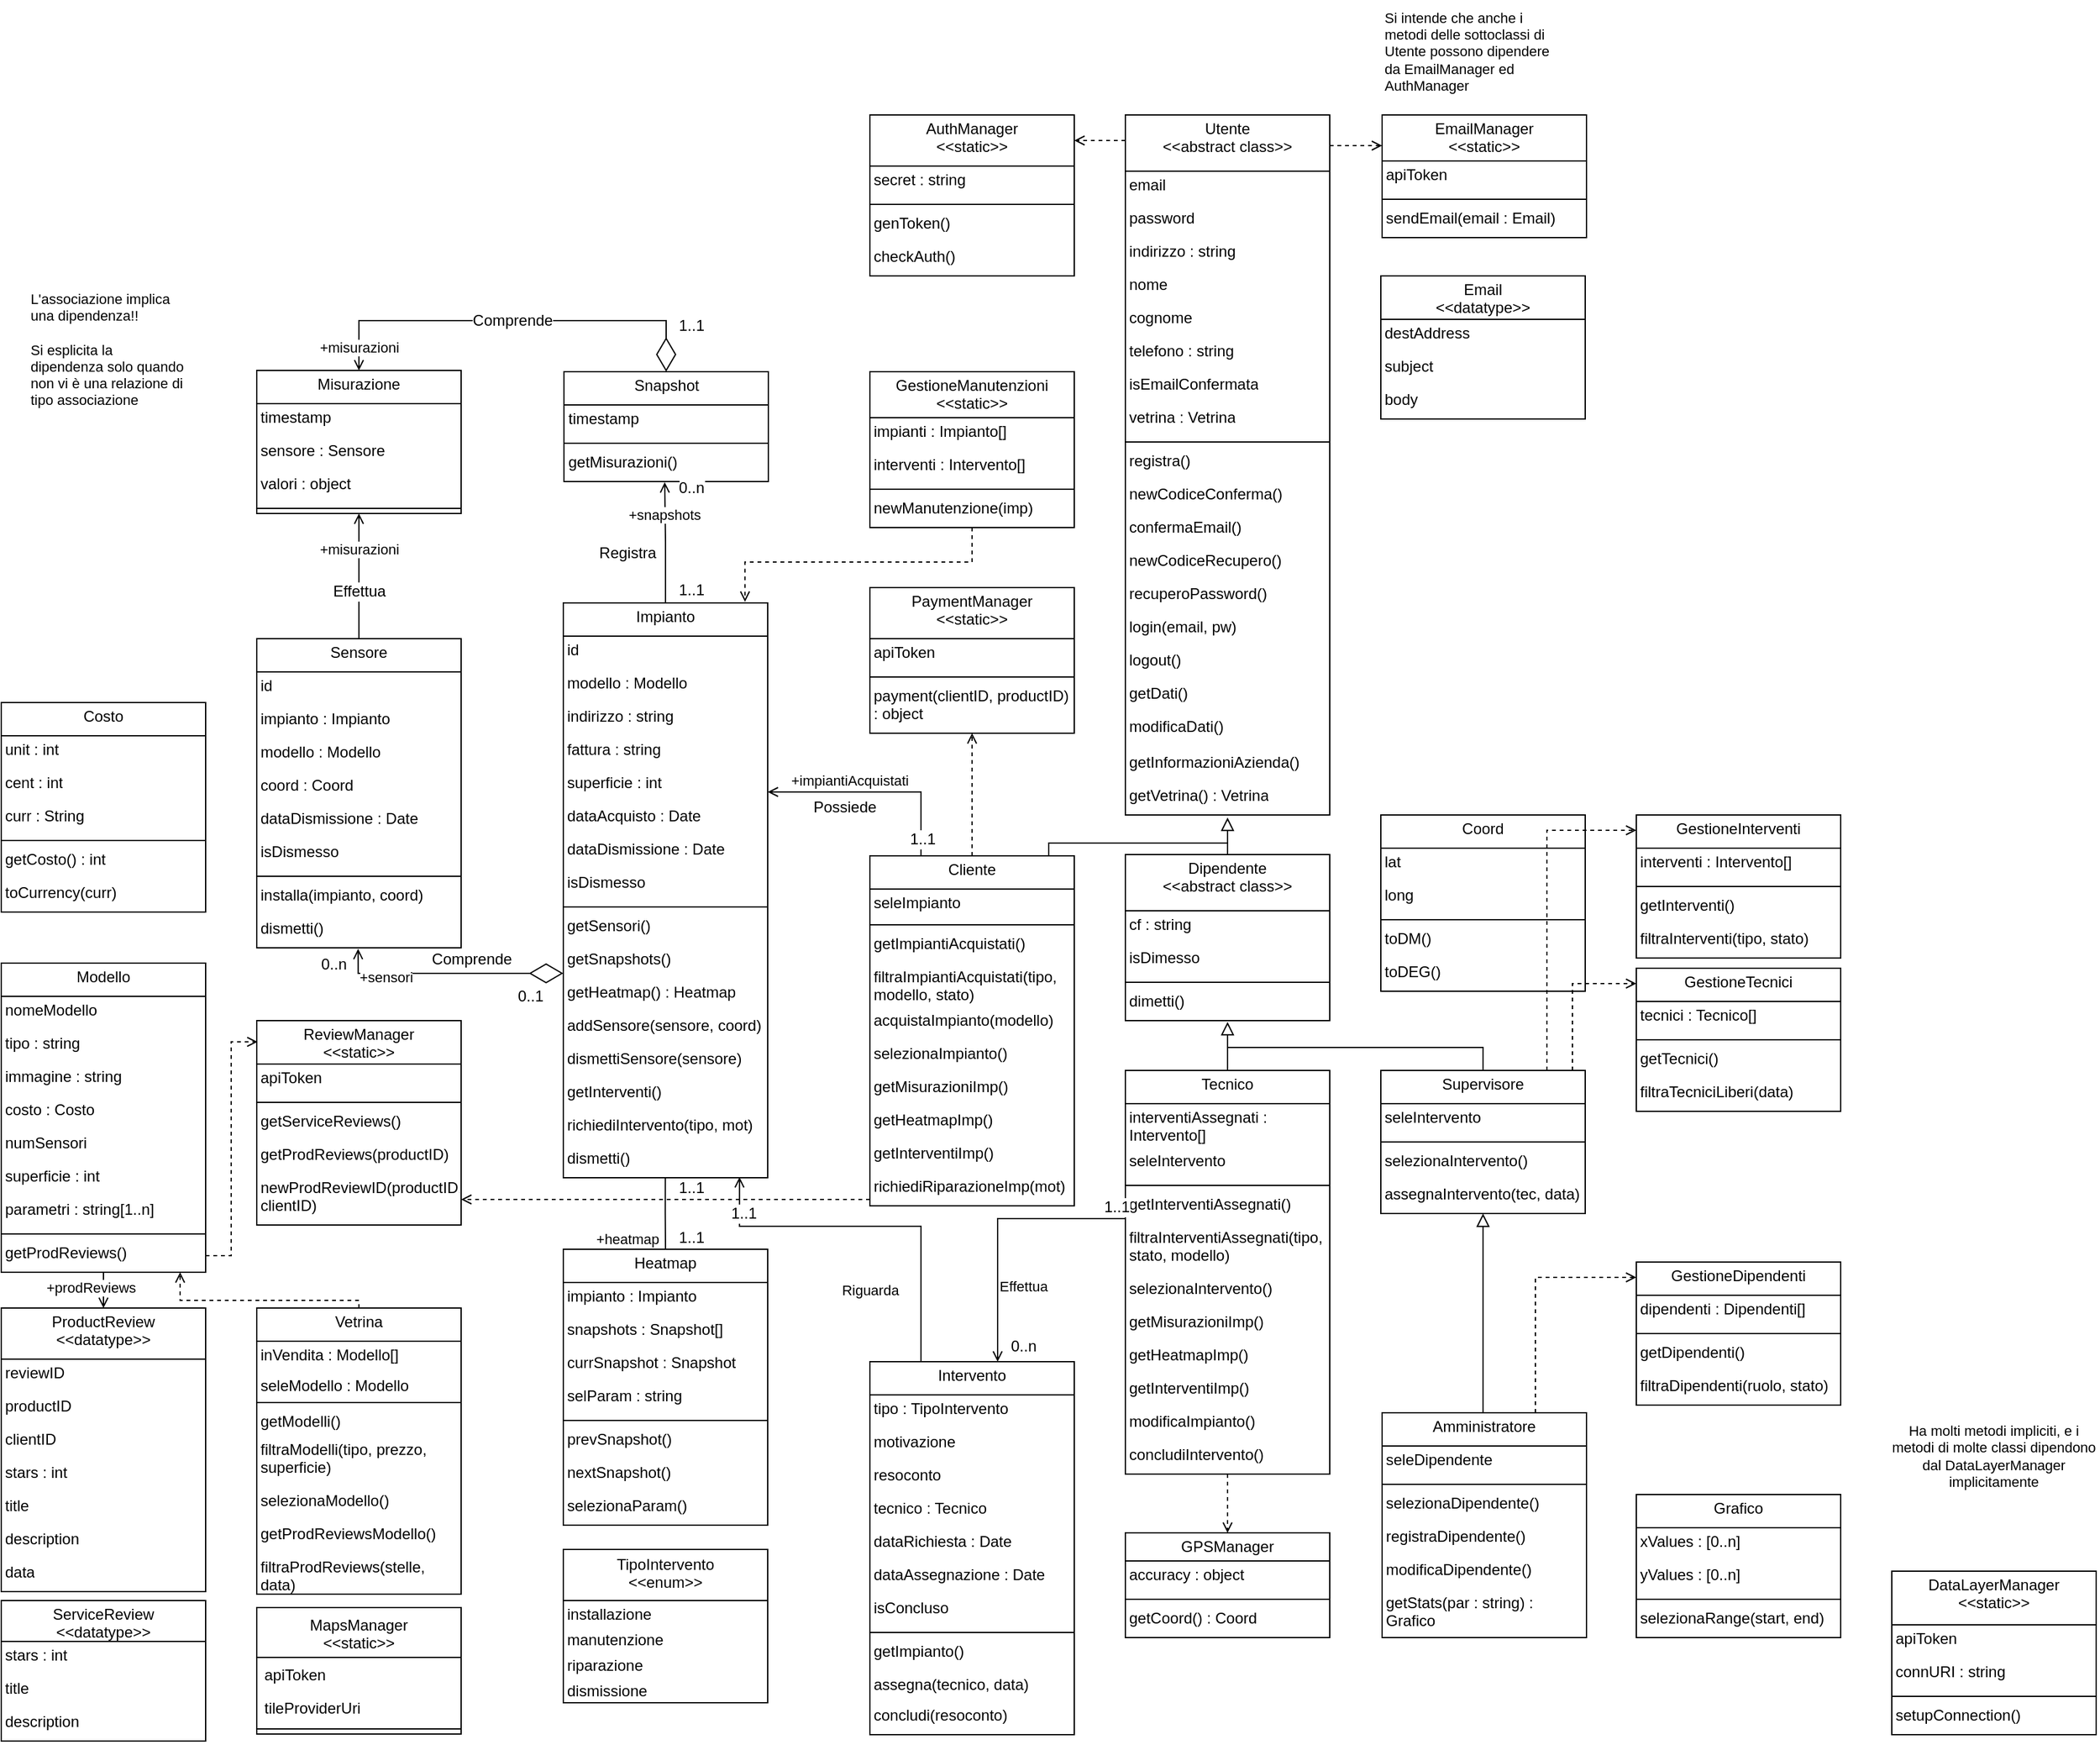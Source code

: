 <mxfile pages="10">
    <diagram name="Complessivo" id="o4W5jRWFcoWds1Bhet6D">
        <mxGraphModel dx="726" dy="2035" grid="1" gridSize="10" guides="1" tooltips="1" connect="1" arrows="1" fold="1" page="1" pageScale="1" pageWidth="827" pageHeight="1169" math="0" shadow="0">
            <root>
                <mxCell id="y4lUFdOwvOaWaKlwsU81-0"/>
                <mxCell id="y4lUFdOwvOaWaKlwsU81-1" parent="y4lUFdOwvOaWaKlwsU81-0"/>
                <mxCell id="FJR7N-XGq7Y92uqK2FzJ-44" style="edgeStyle=orthogonalEdgeStyle;shape=connector;rounded=0;orthogonalLoop=1;jettySize=auto;html=1;dashed=1;labelBackgroundColor=default;strokeColor=default;fontFamily=Helvetica;fontSize=11;fontColor=default;startArrow=none;startFill=0;endArrow=open;endFill=0;" parent="y4lUFdOwvOaWaKlwsU81-1" source="y4lUFdOwvOaWaKlwsU81-2" target="rhm1utPdX6Ef8p_pQMbu-1" edge="1">
                    <mxGeometry relative="1" as="geometry">
                        <Array as="points">
                            <mxPoint x="870" y="-90"/>
                            <mxPoint x="870" y="-90"/>
                        </Array>
                    </mxGeometry>
                </mxCell>
                <mxCell id="FJR7N-XGq7Y92uqK2FzJ-48" style="edgeStyle=orthogonalEdgeStyle;shape=connector;rounded=0;orthogonalLoop=1;jettySize=auto;html=1;entryX=0;entryY=0.25;entryDx=0;entryDy=0;dashed=1;labelBackgroundColor=default;strokeColor=default;fontFamily=Helvetica;fontSize=11;fontColor=default;startArrow=none;startFill=0;endArrow=open;endFill=0;" parent="y4lUFdOwvOaWaKlwsU81-1" source="y4lUFdOwvOaWaKlwsU81-2" target="y4lUFdOwvOaWaKlwsU81-103" edge="1">
                    <mxGeometry relative="1" as="geometry">
                        <Array as="points">
                            <mxPoint x="1050" y="-86"/>
                            <mxPoint x="1050" y="-86"/>
                        </Array>
                    </mxGeometry>
                </mxCell>
                <mxCell id="y4lUFdOwvOaWaKlwsU81-2" value="Utente&#10;&lt;&lt;abstract class&gt;&gt;" style="swimlane;fontStyle=0;align=center;verticalAlign=top;childLayout=stackLayout;horizontal=1;startSize=44;horizontalStack=0;resizeParent=1;resizeParentMax=0;resizeLast=0;collapsible=1;marginBottom=0;whiteSpace=wrap;spacing=-1;" parent="y4lUFdOwvOaWaKlwsU81-1" vertex="1">
                    <mxGeometry x="880" y="-110" width="160" height="548" as="geometry"/>
                </mxCell>
                <mxCell id="y4lUFdOwvOaWaKlwsU81-3" value="email" style="text;strokeColor=none;fillColor=none;align=left;verticalAlign=top;spacingLeft=4;spacingRight=4;overflow=hidden;rotatable=0;points=[[0,0.5],[1,0.5]];portConstraint=eastwest;fontStyle=0;whiteSpace=wrap;spacing=-1;" parent="y4lUFdOwvOaWaKlwsU81-2" vertex="1">
                    <mxGeometry y="44" width="160" height="26" as="geometry"/>
                </mxCell>
                <mxCell id="y4lUFdOwvOaWaKlwsU81-4" value="password" style="text;strokeColor=none;fillColor=none;align=left;verticalAlign=top;spacingLeft=4;spacingRight=4;overflow=hidden;rotatable=0;points=[[0,0.5],[1,0.5]];portConstraint=eastwest;fontStyle=0;whiteSpace=wrap;spacing=-1;" parent="y4lUFdOwvOaWaKlwsU81-2" vertex="1">
                    <mxGeometry y="70" width="160" height="26" as="geometry"/>
                </mxCell>
                <mxCell id="y4lUFdOwvOaWaKlwsU81-5" value="indirizzo : string" style="text;strokeColor=none;fillColor=none;align=left;verticalAlign=top;spacingLeft=4;spacingRight=4;overflow=hidden;rotatable=0;points=[[0,0.5],[1,0.5]];portConstraint=eastwest;fontStyle=0;whiteSpace=wrap;spacing=-1;" parent="y4lUFdOwvOaWaKlwsU81-2" vertex="1">
                    <mxGeometry y="96" width="160" height="26" as="geometry"/>
                </mxCell>
                <mxCell id="y4lUFdOwvOaWaKlwsU81-6" value="nome" style="text;strokeColor=none;fillColor=none;align=left;verticalAlign=top;spacingLeft=4;spacingRight=4;overflow=hidden;rotatable=0;points=[[0,0.5],[1,0.5]];portConstraint=eastwest;fontStyle=0;whiteSpace=wrap;spacing=-1;" parent="y4lUFdOwvOaWaKlwsU81-2" vertex="1">
                    <mxGeometry y="122" width="160" height="26" as="geometry"/>
                </mxCell>
                <mxCell id="y4lUFdOwvOaWaKlwsU81-7" value="cognome" style="text;strokeColor=none;fillColor=none;align=left;verticalAlign=top;spacingLeft=4;spacingRight=4;overflow=hidden;rotatable=0;points=[[0,0.5],[1,0.5]];portConstraint=eastwest;fontStyle=0;whiteSpace=wrap;spacing=-1;" parent="y4lUFdOwvOaWaKlwsU81-2" vertex="1">
                    <mxGeometry y="148" width="160" height="26" as="geometry"/>
                </mxCell>
                <mxCell id="y4lUFdOwvOaWaKlwsU81-8" value="telefono : string" style="text;strokeColor=none;fillColor=none;align=left;verticalAlign=top;spacingLeft=4;spacingRight=4;overflow=hidden;rotatable=0;points=[[0,0.5],[1,0.5]];portConstraint=eastwest;fontStyle=0;whiteSpace=wrap;spacing=-1;" parent="y4lUFdOwvOaWaKlwsU81-2" vertex="1">
                    <mxGeometry y="174" width="160" height="26" as="geometry"/>
                </mxCell>
                <mxCell id="y4lUFdOwvOaWaKlwsU81-9" value="isEmailConfermata" style="text;strokeColor=none;fillColor=none;align=left;verticalAlign=top;spacingLeft=4;spacingRight=4;overflow=hidden;rotatable=0;points=[[0,0.5],[1,0.5]];portConstraint=eastwest;fontStyle=0;whiteSpace=wrap;spacing=-1;" parent="y4lUFdOwvOaWaKlwsU81-2" vertex="1">
                    <mxGeometry y="200" width="160" height="26" as="geometry"/>
                </mxCell>
                <mxCell id="FJR7N-XGq7Y92uqK2FzJ-15" value="vetrina : Vetrina" style="text;strokeColor=none;fillColor=none;align=left;verticalAlign=top;spacingLeft=4;spacingRight=4;overflow=hidden;rotatable=0;points=[[0,0.5],[1,0.5]];portConstraint=eastwest;fontStyle=0;whiteSpace=wrap;spacing=-1;" parent="y4lUFdOwvOaWaKlwsU81-2" vertex="1">
                    <mxGeometry y="226" width="160" height="26" as="geometry"/>
                </mxCell>
                <mxCell id="y4lUFdOwvOaWaKlwsU81-10" value="" style="line;strokeWidth=1;fillColor=none;align=left;verticalAlign=middle;spacingTop=-1;spacingLeft=3;spacingRight=3;rotatable=0;labelPosition=right;points=[];portConstraint=eastwest;strokeColor=inherit;fontStyle=0;whiteSpace=wrap;spacing=-1;" parent="y4lUFdOwvOaWaKlwsU81-2" vertex="1">
                    <mxGeometry y="252" width="160" height="8" as="geometry"/>
                </mxCell>
                <mxCell id="y4lUFdOwvOaWaKlwsU81-11" value="registra()" style="text;strokeColor=none;fillColor=none;align=left;verticalAlign=top;spacingLeft=4;spacingRight=4;overflow=hidden;rotatable=0;points=[[0,0.5],[1,0.5]];portConstraint=eastwest;fontStyle=0;whiteSpace=wrap;spacing=-1;" parent="y4lUFdOwvOaWaKlwsU81-2" vertex="1">
                    <mxGeometry y="260" width="160" height="26" as="geometry"/>
                </mxCell>
                <mxCell id="y4lUFdOwvOaWaKlwsU81-12" value="newCodiceConferma()" style="text;strokeColor=none;fillColor=none;align=left;verticalAlign=top;spacingLeft=4;spacingRight=4;overflow=hidden;rotatable=0;points=[[0,0.5],[1,0.5]];portConstraint=eastwest;fontStyle=0;whiteSpace=wrap;spacing=-1;" parent="y4lUFdOwvOaWaKlwsU81-2" vertex="1">
                    <mxGeometry y="286" width="160" height="26" as="geometry"/>
                </mxCell>
                <mxCell id="y4lUFdOwvOaWaKlwsU81-13" value="confermaEmail()" style="text;strokeColor=none;fillColor=none;align=left;verticalAlign=top;spacingLeft=4;spacingRight=4;overflow=hidden;rotatable=0;points=[[0,0.5],[1,0.5]];portConstraint=eastwest;fontStyle=0;whiteSpace=wrap;spacing=-1;" parent="y4lUFdOwvOaWaKlwsU81-2" vertex="1">
                    <mxGeometry y="312" width="160" height="26" as="geometry"/>
                </mxCell>
                <mxCell id="y4lUFdOwvOaWaKlwsU81-14" value="newCodiceRecupero()" style="text;strokeColor=none;fillColor=none;align=left;verticalAlign=top;spacingLeft=4;spacingRight=4;overflow=hidden;rotatable=0;points=[[0,0.5],[1,0.5]];portConstraint=eastwest;fontStyle=0;whiteSpace=wrap;spacing=-1;" parent="y4lUFdOwvOaWaKlwsU81-2" vertex="1">
                    <mxGeometry y="338" width="160" height="26" as="geometry"/>
                </mxCell>
                <mxCell id="y4lUFdOwvOaWaKlwsU81-15" value="recuperoPassword()" style="text;strokeColor=none;fillColor=none;align=left;verticalAlign=top;spacingLeft=4;spacingRight=4;overflow=hidden;rotatable=0;points=[[0,0.5],[1,0.5]];portConstraint=eastwest;fontStyle=0;whiteSpace=wrap;spacing=-1;" parent="y4lUFdOwvOaWaKlwsU81-2" vertex="1">
                    <mxGeometry y="364" width="160" height="26" as="geometry"/>
                </mxCell>
                <mxCell id="y4lUFdOwvOaWaKlwsU81-16" value="login(email, pw)" style="text;strokeColor=none;fillColor=none;align=left;verticalAlign=top;spacingLeft=4;spacingRight=4;overflow=hidden;rotatable=0;points=[[0,0.5],[1,0.5]];portConstraint=eastwest;fontStyle=0;whiteSpace=wrap;spacing=-1;" parent="y4lUFdOwvOaWaKlwsU81-2" vertex="1">
                    <mxGeometry y="390" width="160" height="26" as="geometry"/>
                </mxCell>
                <mxCell id="gzn0euHRbPVmfBFFmZNC-3" value="logout()" style="text;strokeColor=none;fillColor=none;align=left;verticalAlign=top;spacingLeft=4;spacingRight=4;overflow=hidden;rotatable=0;points=[[0,0.5],[1,0.5]];portConstraint=eastwest;fontStyle=0;whiteSpace=wrap;spacing=-1;" parent="y4lUFdOwvOaWaKlwsU81-2" vertex="1">
                    <mxGeometry y="416" width="160" height="26" as="geometry"/>
                </mxCell>
                <mxCell id="47mSeWJOMl666d0QWPM7-67" value="getDati()" style="text;strokeColor=none;fillColor=none;align=left;verticalAlign=top;spacingLeft=4;spacingRight=4;overflow=hidden;rotatable=0;points=[[0,0.5],[1,0.5]];portConstraint=eastwest;fontStyle=0;whiteSpace=wrap;spacing=-1;" parent="y4lUFdOwvOaWaKlwsU81-2" vertex="1">
                    <mxGeometry y="442" width="160" height="26" as="geometry"/>
                </mxCell>
                <mxCell id="y4lUFdOwvOaWaKlwsU81-17" value="modificaDati()" style="text;strokeColor=none;fillColor=none;align=left;verticalAlign=top;spacingLeft=4;spacingRight=4;overflow=hidden;rotatable=0;points=[[0,0.5],[1,0.5]];portConstraint=eastwest;fontStyle=0;whiteSpace=wrap;spacing=-1;" parent="y4lUFdOwvOaWaKlwsU81-2" vertex="1">
                    <mxGeometry y="468" width="160" height="28" as="geometry"/>
                </mxCell>
                <mxCell id="gzn0euHRbPVmfBFFmZNC-2" value="getInformazioniAzienda()" style="text;strokeColor=none;fillColor=none;align=left;verticalAlign=top;spacingLeft=4;spacingRight=4;overflow=hidden;rotatable=0;points=[[0,0.5],[1,0.5]];portConstraint=eastwest;fontStyle=0;whiteSpace=wrap;spacing=-1;" parent="y4lUFdOwvOaWaKlwsU81-2" vertex="1">
                    <mxGeometry y="496" width="160" height="26" as="geometry"/>
                </mxCell>
                <mxCell id="gzn0euHRbPVmfBFFmZNC-34" value="getVetrina() : Vetrina" style="text;strokeColor=none;fillColor=none;align=left;verticalAlign=top;spacingLeft=4;spacingRight=4;overflow=hidden;rotatable=0;points=[[0,0.5],[1,0.5]];portConstraint=eastwest;fontStyle=0;whiteSpace=wrap;spacing=-1;" parent="y4lUFdOwvOaWaKlwsU81-2" vertex="1">
                    <mxGeometry y="522" width="160" height="26" as="geometry"/>
                </mxCell>
                <mxCell id="y4lUFdOwvOaWaKlwsU81-18" value="Misurazione" style="swimlane;fontStyle=0;align=center;verticalAlign=top;childLayout=stackLayout;horizontal=1;startSize=26;horizontalStack=0;resizeParent=1;resizeParentMax=0;resizeLast=0;collapsible=1;marginBottom=0;whiteSpace=wrap;spacing=-1;" parent="y4lUFdOwvOaWaKlwsU81-1" vertex="1">
                    <mxGeometry x="200" y="90" width="160" height="112" as="geometry"/>
                </mxCell>
                <mxCell id="y4lUFdOwvOaWaKlwsU81-19" value="timestamp" style="text;strokeColor=none;fillColor=none;align=left;verticalAlign=top;spacingLeft=4;spacingRight=4;overflow=hidden;rotatable=0;points=[[0,0.5],[1,0.5]];portConstraint=eastwest;fontStyle=0;whiteSpace=wrap;spacing=-1;" parent="y4lUFdOwvOaWaKlwsU81-18" vertex="1">
                    <mxGeometry y="26" width="160" height="26" as="geometry"/>
                </mxCell>
                <mxCell id="y4lUFdOwvOaWaKlwsU81-20" value="sensore : Sensore" style="text;strokeColor=none;fillColor=none;align=left;verticalAlign=top;spacingLeft=4;spacingRight=4;overflow=hidden;rotatable=0;points=[[0,0.5],[1,0.5]];portConstraint=eastwest;fontStyle=0;whiteSpace=wrap;spacing=-1;" parent="y4lUFdOwvOaWaKlwsU81-18" vertex="1">
                    <mxGeometry y="52" width="160" height="26" as="geometry"/>
                </mxCell>
                <mxCell id="y4lUFdOwvOaWaKlwsU81-21" value="valori : object" style="text;strokeColor=none;fillColor=none;align=left;verticalAlign=top;spacingLeft=4;spacingRight=4;overflow=hidden;rotatable=0;points=[[0,0.5],[1,0.5]];portConstraint=eastwest;fontStyle=0;whiteSpace=wrap;spacing=-1;" parent="y4lUFdOwvOaWaKlwsU81-18" vertex="1">
                    <mxGeometry y="78" width="160" height="26" as="geometry"/>
                </mxCell>
                <mxCell id="y4lUFdOwvOaWaKlwsU81-22" value="" style="line;strokeWidth=1;fillColor=none;align=left;verticalAlign=middle;spacingTop=-1;spacingLeft=3;spacingRight=3;rotatable=0;labelPosition=right;points=[];portConstraint=eastwest;strokeColor=inherit;fontStyle=0;whiteSpace=wrap;spacing=-1;" parent="y4lUFdOwvOaWaKlwsU81-18" vertex="1">
                    <mxGeometry y="104" width="160" height="8" as="geometry"/>
                </mxCell>
                <mxCell id="y4lUFdOwvOaWaKlwsU81-23" value="+misurazioni" style="edgeStyle=orthogonalEdgeStyle;rounded=0;orthogonalLoop=1;jettySize=auto;html=1;entryX=0.5;entryY=0;entryDx=0;entryDy=0;startArrow=diamondThin;startFill=0;endArrow=open;endFill=0;endSize=6;targetPerimeterSpacing=0;sourcePerimeterSpacing=0;startSize=24;exitX=0.5;exitY=0;exitDx=0;exitDy=0;" parent="y4lUFdOwvOaWaKlwsU81-1" source="y4lUFdOwvOaWaKlwsU81-188" target="y4lUFdOwvOaWaKlwsU81-18" edge="1">
                    <mxGeometry x="0.883" relative="1" as="geometry">
                        <mxPoint as="offset"/>
                        <mxPoint x="40" y="70" as="sourcePoint"/>
                    </mxGeometry>
                </mxCell>
                <mxCell id="FJR7N-XGq7Y92uqK2FzJ-72" value="1..1" style="edgeLabel;html=1;align=center;verticalAlign=middle;resizable=0;points=[];fontSize=12;fontFamily=Helvetica;fontColor=default;" parent="y4lUFdOwvOaWaKlwsU81-23" vertex="1" connectable="0">
                    <mxGeometry x="-0.566" y="-1" relative="1" as="geometry">
                        <mxPoint x="49" y="5" as="offset"/>
                    </mxGeometry>
                </mxCell>
                <mxCell id="FJR7N-XGq7Y92uqK2FzJ-73" value="Comprende" style="edgeLabel;html=1;align=center;verticalAlign=middle;resizable=0;points=[];fontSize=12;fontFamily=Helvetica;fontColor=default;" parent="y4lUFdOwvOaWaKlwsU81-23" vertex="1" connectable="0">
                    <mxGeometry x="-0.184" relative="1" as="geometry">
                        <mxPoint x="-30" as="offset"/>
                    </mxGeometry>
                </mxCell>
                <mxCell id="y4lUFdOwvOaWaKlwsU81-24" value="+prodReviews" style="edgeStyle=orthogonalEdgeStyle;rounded=0;orthogonalLoop=1;jettySize=auto;html=1;startArrow=none;startFill=0;endArrow=open;endFill=0;entryX=0.5;entryY=0;entryDx=0;entryDy=0;" parent="y4lUFdOwvOaWaKlwsU81-1" source="y4lUFdOwvOaWaKlwsU81-25" target="y4lUFdOwvOaWaKlwsU81-82" edge="1">
                    <mxGeometry x="0.091" y="10" relative="1" as="geometry">
                        <mxPoint as="offset"/>
                    </mxGeometry>
                </mxCell>
                <mxCell id="y4lUFdOwvOaWaKlwsU81-25" value="Modello" style="swimlane;fontStyle=0;align=center;verticalAlign=top;childLayout=stackLayout;horizontal=1;startSize=26;horizontalStack=0;resizeParent=1;resizeParentMax=0;resizeLast=0;collapsible=1;marginBottom=0;whiteSpace=wrap;spacing=-1;" parent="y4lUFdOwvOaWaKlwsU81-1" vertex="1">
                    <mxGeometry y="554" width="160" height="242" as="geometry"/>
                </mxCell>
                <mxCell id="y4lUFdOwvOaWaKlwsU81-26" value="nomeModello" style="text;strokeColor=none;fillColor=none;align=left;verticalAlign=top;spacingLeft=4;spacingRight=4;overflow=hidden;rotatable=0;points=[[0,0.5],[1,0.5]];portConstraint=eastwest;fontStyle=0;whiteSpace=wrap;spacing=-1;" parent="y4lUFdOwvOaWaKlwsU81-25" vertex="1">
                    <mxGeometry y="26" width="160" height="26" as="geometry"/>
                </mxCell>
                <mxCell id="y4lUFdOwvOaWaKlwsU81-27" value="tipo : string" style="text;strokeColor=none;fillColor=none;align=left;verticalAlign=top;spacingLeft=4;spacingRight=4;overflow=hidden;rotatable=0;points=[[0,0.5],[1,0.5]];portConstraint=eastwest;fontStyle=0;whiteSpace=wrap;spacing=-1;" parent="y4lUFdOwvOaWaKlwsU81-25" vertex="1">
                    <mxGeometry y="52" width="160" height="26" as="geometry"/>
                </mxCell>
                <mxCell id="y4lUFdOwvOaWaKlwsU81-28" value="immagine : string" style="text;strokeColor=none;fillColor=none;align=left;verticalAlign=top;spacingLeft=4;spacingRight=4;overflow=hidden;rotatable=0;points=[[0,0.5],[1,0.5]];portConstraint=eastwest;fontStyle=0;whiteSpace=wrap;spacing=-1;" parent="y4lUFdOwvOaWaKlwsU81-25" vertex="1">
                    <mxGeometry y="78" width="160" height="26" as="geometry"/>
                </mxCell>
                <mxCell id="y4lUFdOwvOaWaKlwsU81-29" value="costo : Costo" style="text;strokeColor=none;fillColor=none;align=left;verticalAlign=top;spacingLeft=4;spacingRight=4;overflow=hidden;rotatable=0;points=[[0,0.5],[1,0.5]];portConstraint=eastwest;fontStyle=0;whiteSpace=wrap;spacing=-1;" parent="y4lUFdOwvOaWaKlwsU81-25" vertex="1">
                    <mxGeometry y="104" width="160" height="26" as="geometry"/>
                </mxCell>
                <mxCell id="y4lUFdOwvOaWaKlwsU81-30" value="numSensori" style="text;strokeColor=none;fillColor=none;align=left;verticalAlign=top;spacingLeft=4;spacingRight=4;overflow=hidden;rotatable=0;points=[[0,0.5],[1,0.5]];portConstraint=eastwest;fontStyle=0;whiteSpace=wrap;spacing=-1;" parent="y4lUFdOwvOaWaKlwsU81-25" vertex="1">
                    <mxGeometry y="130" width="160" height="26" as="geometry"/>
                </mxCell>
                <mxCell id="y4lUFdOwvOaWaKlwsU81-31" value="superficie : int" style="text;strokeColor=none;fillColor=none;align=left;verticalAlign=top;spacingLeft=4;spacingRight=4;overflow=hidden;rotatable=0;points=[[0,0.5],[1,0.5]];portConstraint=eastwest;fontStyle=0;whiteSpace=wrap;spacing=-1;" parent="y4lUFdOwvOaWaKlwsU81-25" vertex="1">
                    <mxGeometry y="156" width="160" height="26" as="geometry"/>
                </mxCell>
                <mxCell id="y4lUFdOwvOaWaKlwsU81-32" value="parametri : string[1..n]" style="text;strokeColor=none;fillColor=none;align=left;verticalAlign=top;spacingLeft=4;spacingRight=4;overflow=hidden;rotatable=0;points=[[0,0.5],[1,0.5]];portConstraint=eastwest;fontStyle=0;whiteSpace=wrap;spacing=-1;" parent="y4lUFdOwvOaWaKlwsU81-25" vertex="1">
                    <mxGeometry y="182" width="160" height="26" as="geometry"/>
                </mxCell>
                <mxCell id="y4lUFdOwvOaWaKlwsU81-33" value="" style="line;strokeWidth=1;fillColor=none;align=left;verticalAlign=middle;spacingTop=-1;spacingLeft=3;spacingRight=3;rotatable=0;labelPosition=right;points=[];portConstraint=eastwest;strokeColor=inherit;fontStyle=0;whiteSpace=wrap;spacing=-1;" parent="y4lUFdOwvOaWaKlwsU81-25" vertex="1">
                    <mxGeometry y="208" width="160" height="8" as="geometry"/>
                </mxCell>
                <mxCell id="y4lUFdOwvOaWaKlwsU81-34" value="getProdReviews()" style="text;strokeColor=none;fillColor=none;align=left;verticalAlign=top;spacingLeft=4;spacingRight=4;overflow=hidden;rotatable=0;points=[[0,0.5],[1,0.5]];portConstraint=eastwest;fontStyle=0;whiteSpace=wrap;spacing=-1;" parent="y4lUFdOwvOaWaKlwsU81-25" vertex="1">
                    <mxGeometry y="216" width="160" height="26" as="geometry"/>
                </mxCell>
                <mxCell id="y4lUFdOwvOaWaKlwsU81-35" style="edgeStyle=orthogonalEdgeStyle;rounded=0;orthogonalLoop=1;jettySize=auto;html=1;exitX=0.5;exitY=0;exitDx=0;exitDy=0;endArrow=block;endFill=0;endSize=8;" parent="y4lUFdOwvOaWaKlwsU81-1" source="y4lUFdOwvOaWaKlwsU81-124" edge="1">
                    <mxGeometry relative="1" as="geometry">
                        <mxPoint x="960" y="440" as="targetPoint"/>
                        <Array as="points">
                            <mxPoint x="960" y="450"/>
                            <mxPoint x="960" y="450"/>
                        </Array>
                    </mxGeometry>
                </mxCell>
                <mxCell id="y4lUFdOwvOaWaKlwsU81-36" style="edgeStyle=orthogonalEdgeStyle;rounded=0;orthogonalLoop=1;jettySize=auto;html=1;endArrow=none;endFill=0;" parent="y4lUFdOwvOaWaKlwsU81-1" source="y4lUFdOwvOaWaKlwsU81-168" edge="1">
                    <mxGeometry relative="1" as="geometry">
                        <mxPoint x="960" y="460" as="targetPoint"/>
                        <mxPoint x="1152" y="345" as="sourcePoint"/>
                        <Array as="points">
                            <mxPoint x="820" y="460"/>
                        </Array>
                    </mxGeometry>
                </mxCell>
                <mxCell id="y4lUFdOwvOaWaKlwsU81-37" style="edgeStyle=orthogonalEdgeStyle;rounded=0;orthogonalLoop=1;jettySize=auto;html=1;exitX=0.5;exitY=0;exitDx=0;exitDy=0;endArrow=none;endFill=0;" parent="y4lUFdOwvOaWaKlwsU81-1" source="y4lUFdOwvOaWaKlwsU81-133" edge="1">
                    <mxGeometry relative="1" as="geometry">
                        <mxPoint x="960" y="620" as="targetPoint"/>
                        <Array as="points">
                            <mxPoint x="1160" y="620"/>
                        </Array>
                    </mxGeometry>
                </mxCell>
                <mxCell id="y4lUFdOwvOaWaKlwsU81-38" style="rounded=0;orthogonalLoop=1;jettySize=auto;html=1;entryX=0.5;entryY=1;entryDx=0;entryDy=0;endArrow=block;endFill=0;endSize=8;edgeStyle=orthogonalEdgeStyle;exitX=0.5;exitY=0;exitDx=0;exitDy=0;" parent="y4lUFdOwvOaWaKlwsU81-1" source="y4lUFdOwvOaWaKlwsU81-39" target="y4lUFdOwvOaWaKlwsU81-133" edge="1">
                    <mxGeometry relative="1" as="geometry">
                        <mxPoint x="1160" y="900" as="sourcePoint"/>
                        <Array as="points">
                            <mxPoint x="1160" y="906"/>
                        </Array>
                    </mxGeometry>
                </mxCell>
                <mxCell id="FJR7N-XGq7Y92uqK2FzJ-47" style="edgeStyle=orthogonalEdgeStyle;shape=connector;rounded=0;orthogonalLoop=1;jettySize=auto;html=1;exitX=0.75;exitY=0;exitDx=0;exitDy=0;dashed=1;labelBackgroundColor=default;strokeColor=default;fontFamily=Helvetica;fontSize=11;fontColor=default;startArrow=none;startFill=0;endArrow=open;endFill=0;" parent="y4lUFdOwvOaWaKlwsU81-1" source="y4lUFdOwvOaWaKlwsU81-39" target="47mSeWJOMl666d0QWPM7-35" edge="1">
                    <mxGeometry relative="1" as="geometry">
                        <Array as="points">
                            <mxPoint x="1201" y="800"/>
                        </Array>
                    </mxGeometry>
                </mxCell>
                <mxCell id="y4lUFdOwvOaWaKlwsU81-39" value="Amministratore" style="swimlane;fontStyle=0;align=center;verticalAlign=top;childLayout=stackLayout;horizontal=1;startSize=26;horizontalStack=0;resizeParent=1;resizeParentMax=0;resizeLast=0;collapsible=1;marginBottom=0;whiteSpace=wrap;spacing=-1;" parent="y4lUFdOwvOaWaKlwsU81-1" vertex="1">
                    <mxGeometry x="1081" y="906" width="160" height="176" as="geometry"/>
                </mxCell>
                <mxCell id="FJR7N-XGq7Y92uqK2FzJ-30" value="seleDipendente" style="text;strokeColor=none;fillColor=none;align=left;verticalAlign=top;spacingLeft=4;spacingRight=4;overflow=hidden;rotatable=0;points=[[0,0.5],[1,0.5]];portConstraint=eastwest;fontStyle=0;whiteSpace=wrap;spacing=-1;" parent="y4lUFdOwvOaWaKlwsU81-39" vertex="1">
                    <mxGeometry y="26" width="160" height="26" as="geometry"/>
                </mxCell>
                <mxCell id="y4lUFdOwvOaWaKlwsU81-40" value="" style="line;strokeWidth=1;fillColor=none;align=left;verticalAlign=middle;spacingTop=-1;spacingLeft=3;spacingRight=3;rotatable=0;labelPosition=right;points=[];portConstraint=eastwest;strokeColor=inherit;fontStyle=0;whiteSpace=wrap;spacing=-1;" parent="y4lUFdOwvOaWaKlwsU81-39" vertex="1">
                    <mxGeometry y="52" width="160" height="8" as="geometry"/>
                </mxCell>
                <mxCell id="47mSeWJOMl666d0QWPM7-61" value="selezionaDipendente()" style="text;strokeColor=none;fillColor=none;align=left;verticalAlign=top;spacingLeft=4;spacingRight=4;overflow=hidden;rotatable=0;points=[[0,0.5],[1,0.5]];portConstraint=eastwest;fontStyle=0;whiteSpace=wrap;spacing=-1;" parent="y4lUFdOwvOaWaKlwsU81-39" vertex="1">
                    <mxGeometry y="60" width="160" height="26" as="geometry"/>
                </mxCell>
                <mxCell id="47mSeWJOMl666d0QWPM7-43" value="registraDipendente()" style="text;strokeColor=none;fillColor=none;align=left;verticalAlign=top;spacingLeft=4;spacingRight=4;overflow=hidden;rotatable=0;points=[[0,0.5],[1,0.5]];portConstraint=eastwest;fontStyle=0;whiteSpace=wrap;spacing=-1;" parent="y4lUFdOwvOaWaKlwsU81-39" vertex="1">
                    <mxGeometry y="86" width="160" height="26" as="geometry"/>
                </mxCell>
                <mxCell id="47mSeWJOMl666d0QWPM7-53" value="modificaDipendente()" style="text;strokeColor=none;fillColor=none;align=left;verticalAlign=top;spacingLeft=4;spacingRight=4;overflow=hidden;rotatable=0;points=[[0,0.5],[1,0.5]];portConstraint=eastwest;fontStyle=0;whiteSpace=wrap;spacing=-1;" parent="y4lUFdOwvOaWaKlwsU81-39" vertex="1">
                    <mxGeometry y="112" width="160" height="26" as="geometry"/>
                </mxCell>
                <mxCell id="y4lUFdOwvOaWaKlwsU81-41" value="getStats(par : string) : Grafico " style="text;strokeColor=none;fillColor=none;align=left;verticalAlign=top;spacingLeft=4;spacingRight=4;overflow=hidden;rotatable=0;points=[[0,0.5],[1,0.5]];portConstraint=eastwest;fontStyle=0;whiteSpace=wrap;spacing=-1;" parent="y4lUFdOwvOaWaKlwsU81-39" vertex="1">
                    <mxGeometry y="138" width="160" height="38" as="geometry"/>
                </mxCell>
                <mxCell id="y4lUFdOwvOaWaKlwsU81-42" value="ServiceReview&#10;&lt;&lt;datatype&gt;&gt;" style="swimlane;fontStyle=0;align=center;verticalAlign=top;childLayout=stackLayout;horizontal=1;startSize=32;horizontalStack=0;resizeParent=1;resizeParentMax=0;resizeLast=0;collapsible=1;marginBottom=0;whiteSpace=wrap;spacing=-1;" parent="y4lUFdOwvOaWaKlwsU81-1" vertex="1">
                    <mxGeometry y="1053" width="160" height="110" as="geometry"/>
                </mxCell>
                <mxCell id="y4lUFdOwvOaWaKlwsU81-43" value="stars : int" style="text;strokeColor=none;fillColor=none;align=left;verticalAlign=top;spacingLeft=4;spacingRight=4;overflow=hidden;rotatable=0;points=[[0,0.5],[1,0.5]];portConstraint=eastwest;fontStyle=0;whiteSpace=wrap;spacing=-1;" parent="y4lUFdOwvOaWaKlwsU81-42" vertex="1">
                    <mxGeometry y="32" width="160" height="26" as="geometry"/>
                </mxCell>
                <mxCell id="y4lUFdOwvOaWaKlwsU81-44" value="title" style="text;strokeColor=none;fillColor=none;align=left;verticalAlign=top;spacingLeft=4;spacingRight=4;overflow=hidden;rotatable=0;points=[[0,0.5],[1,0.5]];portConstraint=eastwest;fontStyle=0;whiteSpace=wrap;spacing=-1;" parent="y4lUFdOwvOaWaKlwsU81-42" vertex="1">
                    <mxGeometry y="58" width="160" height="26" as="geometry"/>
                </mxCell>
                <mxCell id="y4lUFdOwvOaWaKlwsU81-45" value="description" style="text;strokeColor=none;fillColor=none;align=left;verticalAlign=top;spacingLeft=4;spacingRight=4;overflow=hidden;rotatable=0;points=[[0,0.5],[1,0.5]];portConstraint=eastwest;fontStyle=0;whiteSpace=wrap;spacing=-1;" parent="y4lUFdOwvOaWaKlwsU81-42" vertex="1">
                    <mxGeometry y="84" width="160" height="26" as="geometry"/>
                </mxCell>
                <mxCell id="y4lUFdOwvOaWaKlwsU81-47" value="Email&#10;&lt;&lt;datatype&gt;&gt;" style="swimlane;fontStyle=0;align=center;verticalAlign=top;childLayout=stackLayout;horizontal=1;startSize=34;horizontalStack=0;resizeParent=1;resizeParentMax=0;resizeLast=0;collapsible=1;marginBottom=0;whiteSpace=wrap;spacing=-1;" parent="y4lUFdOwvOaWaKlwsU81-1" vertex="1">
                    <mxGeometry x="1080" y="16" width="160" height="112" as="geometry"/>
                </mxCell>
                <mxCell id="y4lUFdOwvOaWaKlwsU81-48" value="destAddress" style="text;strokeColor=none;fillColor=none;align=left;verticalAlign=top;spacingLeft=4;spacingRight=4;overflow=hidden;rotatable=0;points=[[0,0.5],[1,0.5]];portConstraint=eastwest;fontStyle=0;whiteSpace=wrap;spacing=-1;" parent="y4lUFdOwvOaWaKlwsU81-47" vertex="1">
                    <mxGeometry y="34" width="160" height="26" as="geometry"/>
                </mxCell>
                <mxCell id="y4lUFdOwvOaWaKlwsU81-49" value="subject" style="text;strokeColor=none;fillColor=none;align=left;verticalAlign=top;spacingLeft=4;spacingRight=4;overflow=hidden;rotatable=0;points=[[0,0.5],[1,0.5]];portConstraint=eastwest;fontStyle=0;whiteSpace=wrap;spacing=-1;" parent="y4lUFdOwvOaWaKlwsU81-47" vertex="1">
                    <mxGeometry y="60" width="160" height="26" as="geometry"/>
                </mxCell>
                <mxCell id="y4lUFdOwvOaWaKlwsU81-50" value="body" style="text;strokeColor=none;fillColor=none;align=left;verticalAlign=top;spacingLeft=4;spacingRight=4;overflow=hidden;rotatable=0;points=[[0,0.5],[1,0.5]];portConstraint=eastwest;fontStyle=0;whiteSpace=wrap;spacing=-1;" parent="y4lUFdOwvOaWaKlwsU81-47" vertex="1">
                    <mxGeometry y="86" width="160" height="26" as="geometry"/>
                </mxCell>
                <mxCell id="y4lUFdOwvOaWaKlwsU81-52" value="Grafico" style="swimlane;fontStyle=0;align=center;verticalAlign=top;childLayout=stackLayout;horizontal=1;startSize=26;horizontalStack=0;resizeParent=1;resizeParentMax=0;resizeLast=0;collapsible=1;marginBottom=0;whiteSpace=wrap;spacing=-1;" parent="y4lUFdOwvOaWaKlwsU81-1" vertex="1">
                    <mxGeometry x="1280" y="970" width="160" height="112" as="geometry"/>
                </mxCell>
                <mxCell id="y4lUFdOwvOaWaKlwsU81-53" value="xValues : [0..n]" style="text;strokeColor=none;fillColor=none;align=left;verticalAlign=top;spacingLeft=4;spacingRight=4;overflow=hidden;rotatable=0;points=[[0,0.5],[1,0.5]];portConstraint=eastwest;fontStyle=0;whiteSpace=wrap;spacing=-1;" parent="y4lUFdOwvOaWaKlwsU81-52" vertex="1">
                    <mxGeometry y="26" width="160" height="26" as="geometry"/>
                </mxCell>
                <mxCell id="y4lUFdOwvOaWaKlwsU81-54" value="yValues : [0..n]" style="text;strokeColor=none;fillColor=none;align=left;verticalAlign=top;spacingLeft=4;spacingRight=4;overflow=hidden;rotatable=0;points=[[0,0.5],[1,0.5]];portConstraint=eastwest;fontStyle=0;whiteSpace=wrap;spacing=-1;" parent="y4lUFdOwvOaWaKlwsU81-52" vertex="1">
                    <mxGeometry y="52" width="160" height="26" as="geometry"/>
                </mxCell>
                <mxCell id="y4lUFdOwvOaWaKlwsU81-55" value="" style="line;strokeWidth=1;fillColor=none;align=left;verticalAlign=middle;spacingTop=-1;spacingLeft=3;spacingRight=3;rotatable=0;labelPosition=right;points=[];portConstraint=eastwest;strokeColor=inherit;fontStyle=0;whiteSpace=wrap;spacing=-1;" parent="y4lUFdOwvOaWaKlwsU81-52" vertex="1">
                    <mxGeometry y="78" width="160" height="8" as="geometry"/>
                </mxCell>
                <mxCell id="47mSeWJOMl666d0QWPM7-19" value="selezionaRange(start, end)" style="text;strokeColor=none;fillColor=none;align=left;verticalAlign=top;spacingLeft=4;spacingRight=4;overflow=hidden;rotatable=0;points=[[0,0.5],[1,0.5]];portConstraint=eastwest;fontStyle=0;whiteSpace=wrap;spacing=-1;" parent="y4lUFdOwvOaWaKlwsU81-52" vertex="1">
                    <mxGeometry y="86" width="160" height="26" as="geometry"/>
                </mxCell>
                <mxCell id="y4lUFdOwvOaWaKlwsU81-57" value="Heatmap" style="swimlane;fontStyle=0;align=center;verticalAlign=top;childLayout=stackLayout;horizontal=1;startSize=26;horizontalStack=0;resizeParent=1;resizeParentMax=0;resizeLast=0;collapsible=1;marginBottom=0;whiteSpace=wrap;spacing=-1;" parent="y4lUFdOwvOaWaKlwsU81-1" vertex="1">
                    <mxGeometry x="440" y="778" width="160" height="216" as="geometry"/>
                </mxCell>
                <mxCell id="y4lUFdOwvOaWaKlwsU81-59" value="impianto : Impianto" style="text;strokeColor=none;fillColor=none;align=left;verticalAlign=top;spacingLeft=4;spacingRight=4;overflow=hidden;rotatable=0;points=[[0,0.5],[1,0.5]];portConstraint=eastwest;fontStyle=0;whiteSpace=wrap;spacing=-1;" parent="y4lUFdOwvOaWaKlwsU81-57" vertex="1">
                    <mxGeometry y="26" width="160" height="26" as="geometry"/>
                </mxCell>
                <mxCell id="y4lUFdOwvOaWaKlwsU81-62" value="snapshots : Snapshot[]" style="text;strokeColor=none;fillColor=none;align=left;verticalAlign=top;spacingLeft=4;spacingRight=4;overflow=hidden;rotatable=0;points=[[0,0.5],[1,0.5]];portConstraint=eastwest;fontStyle=0;whiteSpace=wrap;spacing=-1;" parent="y4lUFdOwvOaWaKlwsU81-57" vertex="1">
                    <mxGeometry y="52" width="160" height="26" as="geometry"/>
                </mxCell>
                <mxCell id="y4lUFdOwvOaWaKlwsU81-61" value="currSnapshot : Snapshot" style="text;strokeColor=none;fillColor=none;align=left;verticalAlign=top;spacingLeft=4;spacingRight=4;overflow=hidden;rotatable=0;points=[[0,0.5],[1,0.5]];portConstraint=eastwest;fontStyle=0;whiteSpace=wrap;spacing=-1;" parent="y4lUFdOwvOaWaKlwsU81-57" vertex="1">
                    <mxGeometry y="78" width="160" height="26" as="geometry"/>
                </mxCell>
                <mxCell id="y4lUFdOwvOaWaKlwsU81-60" value="selParam : string" style="text;strokeColor=none;fillColor=none;align=left;verticalAlign=top;spacingLeft=4;spacingRight=4;overflow=hidden;rotatable=0;points=[[0,0.5],[1,0.5]];portConstraint=eastwest;fontStyle=0;whiteSpace=wrap;spacing=-1;" parent="y4lUFdOwvOaWaKlwsU81-57" vertex="1">
                    <mxGeometry y="104" width="160" height="26" as="geometry"/>
                </mxCell>
                <mxCell id="y4lUFdOwvOaWaKlwsU81-63" value="" style="line;strokeWidth=1;fillColor=none;align=left;verticalAlign=middle;spacingTop=-1;spacingLeft=3;spacingRight=3;rotatable=0;labelPosition=right;points=[];portConstraint=eastwest;strokeColor=inherit;fontStyle=0;whiteSpace=wrap;spacing=-1;" parent="y4lUFdOwvOaWaKlwsU81-57" vertex="1">
                    <mxGeometry y="130" width="160" height="8" as="geometry"/>
                </mxCell>
                <mxCell id="y4lUFdOwvOaWaKlwsU81-64" value="prevSnapshot()" style="text;strokeColor=none;fillColor=none;align=left;verticalAlign=top;spacingLeft=4;spacingRight=4;overflow=hidden;rotatable=0;points=[[0,0.5],[1,0.5]];portConstraint=eastwest;fontStyle=0;whiteSpace=wrap;spacing=-1;" parent="y4lUFdOwvOaWaKlwsU81-57" vertex="1">
                    <mxGeometry y="138" width="160" height="26" as="geometry"/>
                </mxCell>
                <mxCell id="y4lUFdOwvOaWaKlwsU81-65" value="nextSnapshot()" style="text;strokeColor=none;fillColor=none;align=left;verticalAlign=top;spacingLeft=4;spacingRight=4;overflow=hidden;rotatable=0;points=[[0,0.5],[1,0.5]];portConstraint=eastwest;fontStyle=0;whiteSpace=wrap;spacing=-1;" parent="y4lUFdOwvOaWaKlwsU81-57" vertex="1">
                    <mxGeometry y="164" width="160" height="26" as="geometry"/>
                </mxCell>
                <mxCell id="y4lUFdOwvOaWaKlwsU81-66" value="selezionaParam()" style="text;strokeColor=none;fillColor=none;align=left;verticalAlign=top;spacingLeft=4;spacingRight=4;overflow=hidden;rotatable=0;points=[[0,0.5],[1,0.5]];portConstraint=eastwest;fontStyle=0;whiteSpace=wrap;spacing=-1;" parent="y4lUFdOwvOaWaKlwsU81-57" vertex="1">
                    <mxGeometry y="190" width="160" height="26" as="geometry"/>
                </mxCell>
                <mxCell id="y4lUFdOwvOaWaKlwsU81-67" value="+sensori" style="edgeStyle=orthogonalEdgeStyle;rounded=0;orthogonalLoop=1;jettySize=auto;html=1;endArrow=diamondThin;endFill=0;startArrow=open;startFill=0;endSize=24;exitX=0.496;exitY=1.031;exitDx=0;exitDy=0;exitPerimeter=0;" parent="y4lUFdOwvOaWaKlwsU81-1" source="y4lUFdOwvOaWaKlwsU81-77" target="y4lUFdOwvOaWaKlwsU81-173" edge="1">
                    <mxGeometry x="-0.549" y="-3" relative="1" as="geometry">
                        <mxPoint as="offset"/>
                        <mxPoint x="280" y="520" as="sourcePoint"/>
                        <mxPoint x="270" y="640" as="targetPoint"/>
                        <Array as="points">
                            <mxPoint x="279" y="562"/>
                        </Array>
                    </mxGeometry>
                </mxCell>
                <mxCell id="FJR7N-XGq7Y92uqK2FzJ-65" value="0..1" style="edgeLabel;html=1;align=center;verticalAlign=middle;resizable=0;points=[];fontSize=12;fontFamily=Helvetica;fontColor=default;" parent="y4lUFdOwvOaWaKlwsU81-67" vertex="1" connectable="0">
                    <mxGeometry x="0.478" y="-1" relative="1" as="geometry">
                        <mxPoint x="21" y="17" as="offset"/>
                    </mxGeometry>
                </mxCell>
                <mxCell id="FJR7N-XGq7Y92uqK2FzJ-66" value="0..n" style="edgeLabel;html=1;align=center;verticalAlign=middle;resizable=0;points=[];fontSize=12;fontFamily=Helvetica;fontColor=default;" parent="y4lUFdOwvOaWaKlwsU81-67" vertex="1" connectable="0">
                    <mxGeometry x="-0.242" y="-1" relative="1" as="geometry">
                        <mxPoint x="-68" y="-8" as="offset"/>
                    </mxGeometry>
                </mxCell>
                <mxCell id="6WifYMyEs8dyAkhtUr9D-0" value="Comprende" style="edgeLabel;html=1;align=center;verticalAlign=middle;resizable=0;points=[];fontSize=12;fontFamily=Helvetica;fontColor=#000000;" parent="y4lUFdOwvOaWaKlwsU81-67" vertex="1" connectable="0">
                    <mxGeometry x="-0.066" y="-1" relative="1" as="geometry">
                        <mxPoint x="24" y="-12" as="offset"/>
                    </mxGeometry>
                </mxCell>
                <mxCell id="y4lUFdOwvOaWaKlwsU81-68" value="+misurazioni" style="edgeStyle=orthogonalEdgeStyle;rounded=0;orthogonalLoop=1;jettySize=auto;html=1;exitX=0.5;exitY=0;exitDx=0;exitDy=0;startArrow=none;startFill=0;endArrow=open;endFill=0;entryX=0.5;entryY=1;entryDx=0;entryDy=0;" parent="y4lUFdOwvOaWaKlwsU81-1" source="y4lUFdOwvOaWaKlwsU81-69" target="y4lUFdOwvOaWaKlwsU81-18" edge="1">
                    <mxGeometry x="0.429" relative="1" as="geometry">
                        <mxPoint as="offset"/>
                        <mxPoint x="280" y="580" as="targetPoint"/>
                    </mxGeometry>
                </mxCell>
                <mxCell id="FJR7N-XGq7Y92uqK2FzJ-74" value="Effettua" style="edgeLabel;html=1;align=center;verticalAlign=middle;resizable=0;points=[];fontSize=12;fontFamily=Helvetica;fontColor=default;" parent="y4lUFdOwvOaWaKlwsU81-68" vertex="1" connectable="0">
                    <mxGeometry x="-0.232" relative="1" as="geometry">
                        <mxPoint as="offset"/>
                    </mxGeometry>
                </mxCell>
                <mxCell id="y4lUFdOwvOaWaKlwsU81-69" value="Sensore" style="swimlane;fontStyle=0;align=center;verticalAlign=top;childLayout=stackLayout;horizontal=1;startSize=26;horizontalStack=0;resizeParent=1;resizeParentMax=0;resizeLast=0;collapsible=1;marginBottom=0;whiteSpace=wrap;spacing=-1;" parent="y4lUFdOwvOaWaKlwsU81-1" vertex="1">
                    <mxGeometry x="200" y="300" width="160" height="242" as="geometry"/>
                </mxCell>
                <mxCell id="y4lUFdOwvOaWaKlwsU81-70" value="id" style="text;strokeColor=none;fillColor=none;align=left;verticalAlign=top;spacingLeft=4;spacingRight=4;overflow=hidden;rotatable=0;points=[[0,0.5],[1,0.5]];portConstraint=eastwest;fontStyle=0;whiteSpace=wrap;spacing=-1;" parent="y4lUFdOwvOaWaKlwsU81-69" vertex="1">
                    <mxGeometry y="26" width="160" height="26" as="geometry"/>
                </mxCell>
                <mxCell id="y4lUFdOwvOaWaKlwsU81-71" value="impianto : Impianto" style="text;strokeColor=none;fillColor=none;align=left;verticalAlign=top;spacingLeft=4;spacingRight=4;overflow=hidden;rotatable=0;points=[[0,0.5],[1,0.5]];portConstraint=eastwest;fontStyle=0;whiteSpace=wrap;spacing=-1;" parent="y4lUFdOwvOaWaKlwsU81-69" vertex="1">
                    <mxGeometry y="52" width="160" height="26" as="geometry"/>
                </mxCell>
                <mxCell id="y4lUFdOwvOaWaKlwsU81-72" value="modello : Modello" style="text;strokeColor=none;fillColor=none;align=left;verticalAlign=top;spacingLeft=4;spacingRight=4;overflow=hidden;rotatable=0;points=[[0,0.5],[1,0.5]];portConstraint=eastwest;fontStyle=0;whiteSpace=wrap;spacing=-1;" parent="y4lUFdOwvOaWaKlwsU81-69" vertex="1">
                    <mxGeometry y="78" width="160" height="26" as="geometry"/>
                </mxCell>
                <mxCell id="y4lUFdOwvOaWaKlwsU81-73" value="coord : Coord" style="text;strokeColor=none;fillColor=none;align=left;verticalAlign=top;spacingLeft=4;spacingRight=4;overflow=hidden;rotatable=0;points=[[0,0.5],[1,0.5]];portConstraint=eastwest;fontStyle=0;whiteSpace=wrap;spacing=-1;" parent="y4lUFdOwvOaWaKlwsU81-69" vertex="1">
                    <mxGeometry y="104" width="160" height="26" as="geometry"/>
                </mxCell>
                <mxCell id="y4lUFdOwvOaWaKlwsU81-74" value="dataDismissione : Date" style="text;strokeColor=none;fillColor=none;align=left;verticalAlign=top;spacingLeft=4;spacingRight=4;overflow=hidden;rotatable=0;points=[[0,0.5],[1,0.5]];portConstraint=eastwest;fontStyle=0;whiteSpace=wrap;spacing=-1;" parent="y4lUFdOwvOaWaKlwsU81-69" vertex="1">
                    <mxGeometry y="130" width="160" height="26" as="geometry"/>
                </mxCell>
                <mxCell id="ZPKotLSwKU0mVXBMvaY5-1" value="isDismesso" style="text;strokeColor=none;fillColor=none;align=left;verticalAlign=top;spacingLeft=4;spacingRight=4;overflow=hidden;rotatable=0;points=[[0,0.5],[1,0.5]];portConstraint=eastwest;fontStyle=0;whiteSpace=wrap;spacing=-1;" parent="y4lUFdOwvOaWaKlwsU81-69" vertex="1">
                    <mxGeometry y="156" width="160" height="26" as="geometry"/>
                </mxCell>
                <mxCell id="y4lUFdOwvOaWaKlwsU81-75" value="" style="line;strokeWidth=1;fillColor=none;align=left;verticalAlign=middle;spacingTop=-1;spacingLeft=3;spacingRight=3;rotatable=0;labelPosition=right;points=[];portConstraint=eastwest;strokeColor=inherit;fontStyle=0;whiteSpace=wrap;spacing=-1;" parent="y4lUFdOwvOaWaKlwsU81-69" vertex="1">
                    <mxGeometry y="182" width="160" height="8" as="geometry"/>
                </mxCell>
                <mxCell id="y4lUFdOwvOaWaKlwsU81-76" value="installa(impianto, coord)" style="text;strokeColor=none;fillColor=none;align=left;verticalAlign=top;spacingLeft=4;spacingRight=4;overflow=hidden;rotatable=0;points=[[0,0.5],[1,0.5]];portConstraint=eastwest;fontStyle=0;whiteSpace=wrap;spacing=-1;" parent="y4lUFdOwvOaWaKlwsU81-69" vertex="1">
                    <mxGeometry y="190" width="160" height="26" as="geometry"/>
                </mxCell>
                <mxCell id="y4lUFdOwvOaWaKlwsU81-77" value="dismetti()" style="text;strokeColor=none;fillColor=none;align=left;verticalAlign=top;spacingLeft=4;spacingRight=4;overflow=hidden;rotatable=0;points=[[0,0.5],[1,0.5]];portConstraint=eastwest;fontStyle=0;whiteSpace=wrap;spacing=-1;" parent="y4lUFdOwvOaWaKlwsU81-69" vertex="1">
                    <mxGeometry y="216" width="160" height="26" as="geometry"/>
                </mxCell>
                <mxCell id="y4lUFdOwvOaWaKlwsU81-78" value="GPSManager" style="swimlane;fontStyle=0;align=center;verticalAlign=top;childLayout=stackLayout;horizontal=1;startSize=22;horizontalStack=0;resizeParent=1;resizeParentMax=0;resizeLast=0;collapsible=1;marginBottom=0;whiteSpace=wrap;spacing=-1;" parent="y4lUFdOwvOaWaKlwsU81-1" vertex="1">
                    <mxGeometry x="880" y="1000" width="160" height="82" as="geometry"/>
                </mxCell>
                <mxCell id="y4lUFdOwvOaWaKlwsU81-79" value="accuracy : object" style="text;strokeColor=none;fillColor=none;align=left;verticalAlign=top;spacingLeft=4;spacingRight=4;overflow=hidden;rotatable=0;points=[[0,0.5],[1,0.5]];portConstraint=eastwest;fontStyle=0;whiteSpace=wrap;spacing=-1;" parent="y4lUFdOwvOaWaKlwsU81-78" vertex="1">
                    <mxGeometry y="22" width="160" height="26" as="geometry"/>
                </mxCell>
                <mxCell id="y4lUFdOwvOaWaKlwsU81-80" value="" style="line;strokeWidth=1;fillColor=none;align=left;verticalAlign=middle;spacingTop=-1;spacingLeft=3;spacingRight=3;rotatable=0;labelPosition=right;points=[];portConstraint=eastwest;strokeColor=inherit;fontStyle=0;whiteSpace=wrap;spacing=-1;" parent="y4lUFdOwvOaWaKlwsU81-78" vertex="1">
                    <mxGeometry y="48" width="160" height="8" as="geometry"/>
                </mxCell>
                <mxCell id="y4lUFdOwvOaWaKlwsU81-81" value="getCoord() : Coord" style="text;strokeColor=none;fillColor=none;align=left;verticalAlign=top;spacingLeft=4;spacingRight=4;overflow=hidden;rotatable=0;points=[[0,0.5],[1,0.5]];portConstraint=eastwest;fontStyle=0;whiteSpace=wrap;spacing=-1;" parent="y4lUFdOwvOaWaKlwsU81-78" vertex="1">
                    <mxGeometry y="56" width="160" height="26" as="geometry"/>
                </mxCell>
                <mxCell id="y4lUFdOwvOaWaKlwsU81-82" value="ProductReview&#10;&lt;&lt;datatype&gt;&gt;" style="swimlane;fontStyle=0;align=center;verticalAlign=top;childLayout=stackLayout;horizontal=1;startSize=40;horizontalStack=0;resizeParent=1;resizeParentMax=0;resizeLast=0;collapsible=1;marginBottom=0;whiteSpace=wrap;spacing=-1;" parent="y4lUFdOwvOaWaKlwsU81-1" vertex="1">
                    <mxGeometry y="824" width="160" height="222" as="geometry"/>
                </mxCell>
                <mxCell id="y4lUFdOwvOaWaKlwsU81-83" value="reviewID" style="text;strokeColor=none;fillColor=none;align=left;verticalAlign=top;spacingLeft=4;spacingRight=4;overflow=hidden;rotatable=0;points=[[0,0.5],[1,0.5]];portConstraint=eastwest;fontStyle=0;whiteSpace=wrap;spacing=-1;" parent="y4lUFdOwvOaWaKlwsU81-82" vertex="1">
                    <mxGeometry y="40" width="160" height="26" as="geometry"/>
                </mxCell>
                <mxCell id="y4lUFdOwvOaWaKlwsU81-84" value="productID" style="text;strokeColor=none;fillColor=none;align=left;verticalAlign=top;spacingLeft=4;spacingRight=4;overflow=hidden;rotatable=0;points=[[0,0.5],[1,0.5]];portConstraint=eastwest;fontStyle=0;whiteSpace=wrap;spacing=-1;" parent="y4lUFdOwvOaWaKlwsU81-82" vertex="1">
                    <mxGeometry y="66" width="160" height="26" as="geometry"/>
                </mxCell>
                <mxCell id="y4lUFdOwvOaWaKlwsU81-85" value="clientID" style="text;strokeColor=none;fillColor=none;align=left;verticalAlign=top;spacingLeft=4;spacingRight=4;overflow=hidden;rotatable=0;points=[[0,0.5],[1,0.5]];portConstraint=eastwest;fontStyle=0;whiteSpace=wrap;spacing=-1;" parent="y4lUFdOwvOaWaKlwsU81-82" vertex="1">
                    <mxGeometry y="92" width="160" height="26" as="geometry"/>
                </mxCell>
                <mxCell id="y4lUFdOwvOaWaKlwsU81-86" value="stars : int" style="text;strokeColor=none;fillColor=none;align=left;verticalAlign=top;spacingLeft=4;spacingRight=4;overflow=hidden;rotatable=0;points=[[0,0.5],[1,0.5]];portConstraint=eastwest;fontStyle=0;whiteSpace=wrap;spacing=-1;" parent="y4lUFdOwvOaWaKlwsU81-82" vertex="1">
                    <mxGeometry y="118" width="160" height="26" as="geometry"/>
                </mxCell>
                <mxCell id="y4lUFdOwvOaWaKlwsU81-87" value="title" style="text;strokeColor=none;fillColor=none;align=left;verticalAlign=top;spacingLeft=4;spacingRight=4;overflow=hidden;rotatable=0;points=[[0,0.5],[1,0.5]];portConstraint=eastwest;fontStyle=0;whiteSpace=wrap;spacing=-1;" parent="y4lUFdOwvOaWaKlwsU81-82" vertex="1">
                    <mxGeometry y="144" width="160" height="26" as="geometry"/>
                </mxCell>
                <mxCell id="y4lUFdOwvOaWaKlwsU81-88" value="description" style="text;strokeColor=none;fillColor=none;align=left;verticalAlign=top;spacingLeft=4;spacingRight=4;overflow=hidden;rotatable=0;points=[[0,0.5],[1,0.5]];portConstraint=eastwest;fontStyle=0;whiteSpace=wrap;spacing=-1;" parent="y4lUFdOwvOaWaKlwsU81-82" vertex="1">
                    <mxGeometry y="170" width="160" height="26" as="geometry"/>
                </mxCell>
                <mxCell id="eEYBPcW-CEGG4m9YS4p3-0" value="data" style="text;strokeColor=none;fillColor=none;align=left;verticalAlign=top;spacingLeft=4;spacingRight=4;overflow=hidden;rotatable=0;points=[[0,0.5],[1,0.5]];portConstraint=eastwest;fontStyle=0;whiteSpace=wrap;spacing=-1;" parent="y4lUFdOwvOaWaKlwsU81-82" vertex="1">
                    <mxGeometry y="196" width="160" height="26" as="geometry"/>
                </mxCell>
                <mxCell id="y4lUFdOwvOaWaKlwsU81-90" value="Coord" style="swimlane;fontStyle=0;align=center;verticalAlign=top;childLayout=stackLayout;horizontal=1;startSize=26;horizontalStack=0;resizeParent=1;resizeParentMax=0;resizeLast=0;collapsible=1;marginBottom=0;whiteSpace=wrap;spacing=-1;" parent="y4lUFdOwvOaWaKlwsU81-1" vertex="1">
                    <mxGeometry x="1080" y="438" width="160" height="138" as="geometry"/>
                </mxCell>
                <mxCell id="y4lUFdOwvOaWaKlwsU81-91" value="lat" style="text;strokeColor=none;fillColor=none;align=left;verticalAlign=top;spacingLeft=4;spacingRight=4;overflow=hidden;rotatable=0;points=[[0,0.5],[1,0.5]];portConstraint=eastwest;fontStyle=0;whiteSpace=wrap;spacing=-1;" parent="y4lUFdOwvOaWaKlwsU81-90" vertex="1">
                    <mxGeometry y="26" width="160" height="26" as="geometry"/>
                </mxCell>
                <mxCell id="y4lUFdOwvOaWaKlwsU81-92" value="long" style="text;strokeColor=none;fillColor=none;align=left;verticalAlign=top;spacingLeft=4;spacingRight=4;overflow=hidden;rotatable=0;points=[[0,0.5],[1,0.5]];portConstraint=eastwest;fontStyle=0;whiteSpace=wrap;spacing=-1;" parent="y4lUFdOwvOaWaKlwsU81-90" vertex="1">
                    <mxGeometry y="52" width="160" height="26" as="geometry"/>
                </mxCell>
                <mxCell id="y4lUFdOwvOaWaKlwsU81-93" value="" style="line;strokeWidth=1;fillColor=none;align=left;verticalAlign=middle;spacingTop=-1;spacingLeft=3;spacingRight=3;rotatable=0;labelPosition=right;points=[];portConstraint=eastwest;strokeColor=inherit;fontStyle=0;whiteSpace=wrap;spacing=-1;" parent="y4lUFdOwvOaWaKlwsU81-90" vertex="1">
                    <mxGeometry y="78" width="160" height="8" as="geometry"/>
                </mxCell>
                <mxCell id="y4lUFdOwvOaWaKlwsU81-94" value="toDM()" style="text;strokeColor=none;fillColor=none;align=left;verticalAlign=top;spacingLeft=4;spacingRight=4;overflow=hidden;rotatable=0;points=[[0,0.5],[1,0.5]];portConstraint=eastwest;fontStyle=0;whiteSpace=wrap;spacing=-1;" parent="y4lUFdOwvOaWaKlwsU81-90" vertex="1">
                    <mxGeometry y="86" width="160" height="26" as="geometry"/>
                </mxCell>
                <mxCell id="y4lUFdOwvOaWaKlwsU81-95" value="toDEG()" style="text;strokeColor=none;fillColor=none;align=left;verticalAlign=top;spacingLeft=4;spacingRight=4;overflow=hidden;rotatable=0;points=[[0,0.5],[1,0.5]];portConstraint=eastwest;fontStyle=0;whiteSpace=wrap;spacing=-1;" parent="y4lUFdOwvOaWaKlwsU81-90" vertex="1">
                    <mxGeometry y="112" width="160" height="26" as="geometry"/>
                </mxCell>
                <mxCell id="y4lUFdOwvOaWaKlwsU81-97" value="ReviewManager&#10;&lt;&lt;static&gt;&gt;" style="swimlane;fontStyle=0;align=center;verticalAlign=top;childLayout=stackLayout;horizontal=1;startSize=34;horizontalStack=0;resizeParent=1;resizeParentMax=0;resizeLast=0;collapsible=1;marginBottom=0;whiteSpace=wrap;spacing=-1;" parent="y4lUFdOwvOaWaKlwsU81-1" vertex="1">
                    <mxGeometry x="200" y="599" width="160" height="160" as="geometry"/>
                </mxCell>
                <mxCell id="y4lUFdOwvOaWaKlwsU81-98" value="apiToken" style="text;strokeColor=none;fillColor=none;align=left;verticalAlign=top;spacingLeft=4;spacingRight=4;overflow=hidden;rotatable=0;points=[[0,0.5],[1,0.5]];portConstraint=eastwest;fontStyle=0;whiteSpace=wrap;spacing=-1;" parent="y4lUFdOwvOaWaKlwsU81-97" vertex="1">
                    <mxGeometry y="34" width="160" height="26" as="geometry"/>
                </mxCell>
                <mxCell id="y4lUFdOwvOaWaKlwsU81-99" value="" style="line;strokeWidth=1;fillColor=none;align=left;verticalAlign=middle;spacingTop=-1;spacingLeft=3;spacingRight=3;rotatable=0;labelPosition=right;points=[];portConstraint=eastwest;strokeColor=inherit;fontStyle=0;whiteSpace=wrap;spacing=-1;" parent="y4lUFdOwvOaWaKlwsU81-97" vertex="1">
                    <mxGeometry y="60" width="160" height="8" as="geometry"/>
                </mxCell>
                <mxCell id="y4lUFdOwvOaWaKlwsU81-100" value="getServiceReviews()" style="text;strokeColor=none;fillColor=none;align=left;verticalAlign=top;spacingLeft=4;spacingRight=4;overflow=hidden;rotatable=0;points=[[0,0.5],[1,0.5]];portConstraint=eastwest;fontStyle=0;whiteSpace=wrap;spacing=-1;" parent="y4lUFdOwvOaWaKlwsU81-97" vertex="1">
                    <mxGeometry y="68" width="160" height="26" as="geometry"/>
                </mxCell>
                <mxCell id="y4lUFdOwvOaWaKlwsU81-101" value="getProdReviews(productID)" style="text;strokeColor=none;fillColor=none;align=left;verticalAlign=top;spacingLeft=4;spacingRight=4;overflow=hidden;rotatable=0;points=[[0,0.5],[1,0.5]];portConstraint=eastwest;fontStyle=0;whiteSpace=wrap;spacing=-1;" parent="y4lUFdOwvOaWaKlwsU81-97" vertex="1">
                    <mxGeometry y="94" width="160" height="26" as="geometry"/>
                </mxCell>
                <mxCell id="y4lUFdOwvOaWaKlwsU81-102" value="newProdReviewID(productID, clientID)" style="text;strokeColor=none;fillColor=none;align=left;verticalAlign=top;spacingLeft=4;spacingRight=4;overflow=hidden;rotatable=0;points=[[0,0.5],[1,0.5]];portConstraint=eastwest;whiteSpace=wrap;fontStyle=0;spacing=-1;" parent="y4lUFdOwvOaWaKlwsU81-97" vertex="1">
                    <mxGeometry y="120" width="160" height="40" as="geometry"/>
                </mxCell>
                <mxCell id="y4lUFdOwvOaWaKlwsU81-103" value="EmailManager&#10;&lt;&lt;static&gt;&gt;" style="swimlane;fontStyle=0;align=center;verticalAlign=top;childLayout=stackLayout;horizontal=1;startSize=36;horizontalStack=0;resizeParent=1;resizeParentMax=0;resizeLast=0;collapsible=1;marginBottom=0;whiteSpace=wrap;spacing=-1;" parent="y4lUFdOwvOaWaKlwsU81-1" vertex="1">
                    <mxGeometry x="1081" y="-110" width="160" height="96" as="geometry"/>
                </mxCell>
                <mxCell id="y4lUFdOwvOaWaKlwsU81-104" value="apiToken" style="text;strokeColor=none;fillColor=none;align=left;verticalAlign=top;spacingLeft=4;spacingRight=4;overflow=hidden;rotatable=0;points=[[0,0.5],[1,0.5]];portConstraint=eastwest;fontStyle=0;whiteSpace=wrap;spacing=-1;" parent="y4lUFdOwvOaWaKlwsU81-103" vertex="1">
                    <mxGeometry y="36" width="160" height="26" as="geometry"/>
                </mxCell>
                <mxCell id="y4lUFdOwvOaWaKlwsU81-105" value="" style="line;strokeWidth=1;fillColor=none;align=left;verticalAlign=middle;spacingTop=-1;spacingLeft=3;spacingRight=3;rotatable=0;labelPosition=right;points=[];portConstraint=eastwest;strokeColor=inherit;fontStyle=0;whiteSpace=wrap;spacing=-1;" parent="y4lUFdOwvOaWaKlwsU81-103" vertex="1">
                    <mxGeometry y="62" width="160" height="8" as="geometry"/>
                </mxCell>
                <mxCell id="y4lUFdOwvOaWaKlwsU81-106" value="sendEmail(email : Email)" style="text;strokeColor=none;fillColor=none;align=left;verticalAlign=top;spacingLeft=4;spacingRight=4;overflow=hidden;rotatable=0;points=[[0,0.5],[1,0.5]];portConstraint=eastwest;fontStyle=0;whiteSpace=wrap;spacing=-1;" parent="y4lUFdOwvOaWaKlwsU81-103" vertex="1">
                    <mxGeometry y="70" width="160" height="26" as="geometry"/>
                </mxCell>
                <mxCell id="y4lUFdOwvOaWaKlwsU81-107" value="Costo" style="swimlane;fontStyle=0;align=center;verticalAlign=top;childLayout=stackLayout;horizontal=1;startSize=26;horizontalStack=0;resizeParent=1;resizeParentMax=0;resizeLast=0;collapsible=1;marginBottom=0;whiteSpace=wrap;spacing=-1;" parent="y4lUFdOwvOaWaKlwsU81-1" vertex="1">
                    <mxGeometry y="350" width="160" height="164" as="geometry"/>
                </mxCell>
                <mxCell id="y4lUFdOwvOaWaKlwsU81-108" value="unit : int" style="text;strokeColor=none;fillColor=none;align=left;verticalAlign=top;spacingLeft=4;spacingRight=4;overflow=hidden;rotatable=0;points=[[0,0.5],[1,0.5]];portConstraint=eastwest;fontStyle=0;whiteSpace=wrap;spacing=-1;" parent="y4lUFdOwvOaWaKlwsU81-107" vertex="1">
                    <mxGeometry y="26" width="160" height="26" as="geometry"/>
                </mxCell>
                <mxCell id="y4lUFdOwvOaWaKlwsU81-109" value="cent : int" style="text;strokeColor=none;fillColor=none;align=left;verticalAlign=top;spacingLeft=4;spacingRight=4;overflow=hidden;rotatable=0;points=[[0,0.5],[1,0.5]];portConstraint=eastwest;fontStyle=0;whiteSpace=wrap;spacing=-1;" parent="y4lUFdOwvOaWaKlwsU81-107" vertex="1">
                    <mxGeometry y="52" width="160" height="26" as="geometry"/>
                </mxCell>
                <mxCell id="y4lUFdOwvOaWaKlwsU81-110" value="curr : String" style="text;strokeColor=none;fillColor=none;align=left;verticalAlign=top;spacingLeft=4;spacingRight=4;overflow=hidden;rotatable=0;points=[[0,0.5],[1,0.5]];portConstraint=eastwest;fontStyle=0;whiteSpace=wrap;spacing=-1;" parent="y4lUFdOwvOaWaKlwsU81-107" vertex="1">
                    <mxGeometry y="78" width="160" height="26" as="geometry"/>
                </mxCell>
                <mxCell id="y4lUFdOwvOaWaKlwsU81-111" value="" style="line;strokeWidth=1;fillColor=none;align=left;verticalAlign=middle;spacingTop=-1;spacingLeft=3;spacingRight=3;rotatable=0;labelPosition=right;points=[];portConstraint=eastwest;strokeColor=inherit;fontStyle=0;whiteSpace=wrap;spacing=-1;" parent="y4lUFdOwvOaWaKlwsU81-107" vertex="1">
                    <mxGeometry y="104" width="160" height="8" as="geometry"/>
                </mxCell>
                <mxCell id="y4lUFdOwvOaWaKlwsU81-112" value="getCosto() : int" style="text;strokeColor=none;fillColor=none;align=left;verticalAlign=top;spacingLeft=4;spacingRight=4;overflow=hidden;rotatable=0;points=[[0,0.5],[1,0.5]];portConstraint=eastwest;fontStyle=0;whiteSpace=wrap;spacing=-1;" parent="y4lUFdOwvOaWaKlwsU81-107" vertex="1">
                    <mxGeometry y="112" width="160" height="26" as="geometry"/>
                </mxCell>
                <mxCell id="y4lUFdOwvOaWaKlwsU81-113" value="toCurrency(curr)" style="text;strokeColor=none;fillColor=none;align=left;verticalAlign=top;spacingLeft=4;spacingRight=4;overflow=hidden;rotatable=0;points=[[0,0.5],[1,0.5]];portConstraint=eastwest;fontStyle=0;whiteSpace=wrap;spacing=-1;" parent="y4lUFdOwvOaWaKlwsU81-107" vertex="1">
                    <mxGeometry y="138" width="160" height="26" as="geometry"/>
                </mxCell>
                <mxCell id="y4lUFdOwvOaWaKlwsU81-114" value="DataLayerManager&#10;&lt;&lt;static&gt;&gt;" style="swimlane;fontStyle=0;align=center;verticalAlign=top;childLayout=stackLayout;horizontal=1;startSize=42;horizontalStack=0;resizeParent=1;resizeParentMax=0;resizeLast=0;collapsible=1;marginBottom=0;whiteSpace=wrap;spacing=-1;" parent="y4lUFdOwvOaWaKlwsU81-1" vertex="1">
                    <mxGeometry x="1480" y="1030" width="160" height="128" as="geometry"/>
                </mxCell>
                <mxCell id="y4lUFdOwvOaWaKlwsU81-115" value="apiToken" style="text;strokeColor=none;fillColor=none;align=left;verticalAlign=top;spacingLeft=4;spacingRight=4;overflow=hidden;rotatable=0;points=[[0,0.5],[1,0.5]];portConstraint=eastwest;fontStyle=0;whiteSpace=wrap;spacing=-1;" parent="y4lUFdOwvOaWaKlwsU81-114" vertex="1">
                    <mxGeometry y="42" width="160" height="26" as="geometry"/>
                </mxCell>
                <mxCell id="47mSeWJOMl666d0QWPM7-4" value="connURI : string" style="text;strokeColor=none;fillColor=none;align=left;verticalAlign=top;spacingLeft=4;spacingRight=4;overflow=hidden;rotatable=0;points=[[0,0.5],[1,0.5]];portConstraint=eastwest;fontStyle=0;whiteSpace=wrap;spacing=-1;" parent="y4lUFdOwvOaWaKlwsU81-114" vertex="1">
                    <mxGeometry y="68" width="160" height="26" as="geometry"/>
                </mxCell>
                <mxCell id="y4lUFdOwvOaWaKlwsU81-116" value="" style="line;strokeWidth=1;fillColor=none;align=left;verticalAlign=middle;spacingTop=-1;spacingLeft=3;spacingRight=3;rotatable=0;labelPosition=right;points=[];portConstraint=eastwest;strokeColor=inherit;fontStyle=0;whiteSpace=wrap;spacing=-1;" parent="y4lUFdOwvOaWaKlwsU81-114" vertex="1">
                    <mxGeometry y="94" width="160" height="8" as="geometry"/>
                </mxCell>
                <mxCell id="y4lUFdOwvOaWaKlwsU81-117" value="setupConnection()" style="text;strokeColor=none;fillColor=none;align=left;verticalAlign=top;spacingLeft=4;spacingRight=4;overflow=hidden;rotatable=0;points=[[0,0.5],[1,0.5]];portConstraint=eastwest;fontStyle=0;whiteSpace=wrap;spacing=-1;" parent="y4lUFdOwvOaWaKlwsU81-114" vertex="1">
                    <mxGeometry y="102" width="160" height="26" as="geometry"/>
                </mxCell>
                <mxCell id="y4lUFdOwvOaWaKlwsU81-118" value="PaymentManager&#10;&lt;&lt;static&gt;&gt;" style="swimlane;fontStyle=0;align=center;verticalAlign=top;childLayout=stackLayout;horizontal=1;startSize=40;horizontalStack=0;resizeParent=1;resizeParentMax=0;resizeLast=0;collapsible=1;marginBottom=0;whiteSpace=wrap;spacing=-1;" parent="y4lUFdOwvOaWaKlwsU81-1" vertex="1">
                    <mxGeometry x="680" y="260" width="160" height="114" as="geometry"/>
                </mxCell>
                <mxCell id="y4lUFdOwvOaWaKlwsU81-119" value="apiToken" style="text;strokeColor=none;fillColor=none;align=left;verticalAlign=top;spacingLeft=4;spacingRight=4;overflow=hidden;rotatable=0;points=[[0,0.5],[1,0.5]];portConstraint=eastwest;fontStyle=0;whiteSpace=wrap;spacing=-1;" parent="y4lUFdOwvOaWaKlwsU81-118" vertex="1">
                    <mxGeometry y="40" width="160" height="26" as="geometry"/>
                </mxCell>
                <mxCell id="y4lUFdOwvOaWaKlwsU81-120" value="" style="line;strokeWidth=1;fillColor=none;align=left;verticalAlign=middle;spacingTop=-1;spacingLeft=3;spacingRight=3;rotatable=0;labelPosition=right;points=[];portConstraint=eastwest;strokeColor=inherit;fontStyle=0;whiteSpace=wrap;spacing=-1;" parent="y4lUFdOwvOaWaKlwsU81-118" vertex="1">
                    <mxGeometry y="66" width="160" height="8" as="geometry"/>
                </mxCell>
                <mxCell id="y4lUFdOwvOaWaKlwsU81-121" value="payment(clientID, productID) : object" style="text;strokeColor=none;fillColor=none;align=left;verticalAlign=top;spacingLeft=4;spacingRight=4;overflow=hidden;rotatable=0;points=[[0,0.5],[1,0.5]];portConstraint=eastwest;whiteSpace=wrap;fontStyle=0;spacing=-1;" parent="y4lUFdOwvOaWaKlwsU81-118" vertex="1">
                    <mxGeometry y="74" width="160" height="40" as="geometry"/>
                </mxCell>
                <mxCell id="y4lUFdOwvOaWaKlwsU81-124" value="Dipendente&#10;&lt;&lt;abstract class&gt;&gt;" style="swimlane;fontStyle=0;align=center;verticalAlign=top;childLayout=stackLayout;horizontal=1;startSize=44;horizontalStack=0;resizeParent=1;resizeParentMax=0;resizeLast=0;collapsible=1;marginBottom=0;whiteSpace=wrap;spacing=-1;" parent="y4lUFdOwvOaWaKlwsU81-1" vertex="1">
                    <mxGeometry x="880" y="469" width="160" height="130" as="geometry"/>
                </mxCell>
                <mxCell id="y4lUFdOwvOaWaKlwsU81-125" value="cf : string" style="text;strokeColor=none;fillColor=none;align=left;verticalAlign=top;spacingLeft=4;spacingRight=4;overflow=hidden;rotatable=0;points=[[0,0.5],[1,0.5]];portConstraint=eastwest;fontStyle=0;whiteSpace=wrap;spacing=-1;" parent="y4lUFdOwvOaWaKlwsU81-124" vertex="1">
                    <mxGeometry y="44" width="160" height="26" as="geometry"/>
                </mxCell>
                <mxCell id="y4lUFdOwvOaWaKlwsU81-126" value="isDimesso" style="text;strokeColor=none;fillColor=none;align=left;verticalAlign=top;spacingLeft=4;spacingRight=4;overflow=hidden;rotatable=0;points=[[0,0.5],[1,0.5]];portConstraint=eastwest;fontStyle=0;whiteSpace=wrap;spacing=-1;" parent="y4lUFdOwvOaWaKlwsU81-124" vertex="1">
                    <mxGeometry y="70" width="160" height="26" as="geometry"/>
                </mxCell>
                <mxCell id="y4lUFdOwvOaWaKlwsU81-127" value="" style="line;strokeWidth=1;fillColor=none;align=left;verticalAlign=middle;spacingTop=-1;spacingLeft=3;spacingRight=3;rotatable=0;labelPosition=right;points=[];portConstraint=eastwest;strokeColor=inherit;fontStyle=0;whiteSpace=wrap;spacing=-1;" parent="y4lUFdOwvOaWaKlwsU81-124" vertex="1">
                    <mxGeometry y="96" width="160" height="8" as="geometry"/>
                </mxCell>
                <mxCell id="y4lUFdOwvOaWaKlwsU81-128" value="dimetti()" style="text;strokeColor=none;fillColor=none;align=left;verticalAlign=top;spacingLeft=4;spacingRight=4;overflow=hidden;rotatable=0;points=[[0,0.5],[1,0.5]];portConstraint=eastwest;fontStyle=0;whiteSpace=wrap;spacing=-1;" parent="y4lUFdOwvOaWaKlwsU81-124" vertex="1">
                    <mxGeometry y="104" width="160" height="26" as="geometry"/>
                </mxCell>
                <mxCell id="FJR7N-XGq7Y92uqK2FzJ-49" style="edgeStyle=orthogonalEdgeStyle;shape=connector;rounded=0;orthogonalLoop=1;jettySize=auto;html=1;exitX=0.5;exitY=1;exitDx=0;exitDy=0;entryX=0.5;entryY=0;entryDx=0;entryDy=0;dashed=1;labelBackgroundColor=default;strokeColor=default;fontFamily=Helvetica;fontSize=11;fontColor=default;startArrow=none;startFill=0;endArrow=open;endFill=0;" parent="y4lUFdOwvOaWaKlwsU81-1" source="y4lUFdOwvOaWaKlwsU81-129" target="y4lUFdOwvOaWaKlwsU81-78" edge="1">
                    <mxGeometry relative="1" as="geometry"/>
                </mxCell>
                <mxCell id="y4lUFdOwvOaWaKlwsU81-129" value="Tecnico" style="swimlane;fontStyle=0;align=center;verticalAlign=top;childLayout=stackLayout;horizontal=1;startSize=26;horizontalStack=0;resizeParent=1;resizeParentMax=0;resizeLast=0;collapsible=1;marginBottom=0;whiteSpace=wrap;spacing=-1;" parent="y4lUFdOwvOaWaKlwsU81-1" vertex="1">
                    <mxGeometry x="880" y="638" width="160" height="316" as="geometry"/>
                </mxCell>
                <mxCell id="47mSeWJOMl666d0QWPM7-71" value="interventiAssegnati : Intervento[]" style="text;strokeColor=none;fillColor=none;align=left;verticalAlign=top;spacingLeft=4;spacingRight=4;overflow=hidden;rotatable=0;points=[[0,0.5],[1,0.5]];portConstraint=eastwest;fontStyle=0;whiteSpace=wrap;spacing=-1;" parent="y4lUFdOwvOaWaKlwsU81-129" vertex="1">
                    <mxGeometry y="26" width="160" height="34" as="geometry"/>
                </mxCell>
                <mxCell id="FJR7N-XGq7Y92uqK2FzJ-17" value="seleIntervento" style="text;strokeColor=none;fillColor=none;align=left;verticalAlign=top;spacingLeft=4;spacingRight=4;overflow=hidden;rotatable=0;points=[[0,0.5],[1,0.5]];portConstraint=eastwest;fontStyle=0;whiteSpace=wrap;spacing=-1;" parent="y4lUFdOwvOaWaKlwsU81-129" vertex="1">
                    <mxGeometry y="60" width="160" height="26" as="geometry"/>
                </mxCell>
                <mxCell id="y4lUFdOwvOaWaKlwsU81-130" value="" style="line;strokeWidth=1;fillColor=none;align=left;verticalAlign=middle;spacingTop=-1;spacingLeft=3;spacingRight=3;rotatable=0;labelPosition=right;points=[];portConstraint=eastwest;strokeColor=inherit;fontStyle=0;whiteSpace=wrap;spacing=-1;" parent="y4lUFdOwvOaWaKlwsU81-129" vertex="1">
                    <mxGeometry y="86" width="160" height="8" as="geometry"/>
                </mxCell>
                <mxCell id="y4lUFdOwvOaWaKlwsU81-131" value="getInterventiAssegnati()" style="text;strokeColor=none;fillColor=none;align=left;verticalAlign=top;spacingLeft=4;spacingRight=4;overflow=hidden;rotatable=0;points=[[0,0.5],[1,0.5]];portConstraint=eastwest;fontStyle=0;whiteSpace=wrap;spacing=-1;" parent="y4lUFdOwvOaWaKlwsU81-129" vertex="1">
                    <mxGeometry y="94" width="160" height="26" as="geometry"/>
                </mxCell>
                <mxCell id="FJR7N-XGq7Y92uqK2FzJ-54" value="filtraInterventiAssegnati(tipo, stato, modello)" style="text;strokeColor=none;fillColor=none;align=left;verticalAlign=top;spacingLeft=4;spacingRight=4;overflow=hidden;rotatable=0;points=[[0,0.5],[1,0.5]];portConstraint=eastwest;fontStyle=0;whiteSpace=wrap;spacing=-1;" parent="y4lUFdOwvOaWaKlwsU81-129" vertex="1">
                    <mxGeometry y="120" width="160" height="40" as="geometry"/>
                </mxCell>
                <mxCell id="gzn0euHRbPVmfBFFmZNC-37" value="selezionaIntervento()" style="text;strokeColor=none;fillColor=none;align=left;verticalAlign=top;spacingLeft=4;spacingRight=4;overflow=hidden;rotatable=0;points=[[0,0.5],[1,0.5]];portConstraint=eastwest;fontStyle=0;whiteSpace=wrap;spacing=-1;" parent="y4lUFdOwvOaWaKlwsU81-129" vertex="1">
                    <mxGeometry y="160" width="160" height="26" as="geometry"/>
                </mxCell>
                <mxCell id="6" value="getMisurazioniImp()" style="text;strokeColor=none;fillColor=none;align=left;verticalAlign=top;spacingLeft=4;spacingRight=4;overflow=hidden;rotatable=0;points=[[0,0.5],[1,0.5]];portConstraint=eastwest;fontStyle=0;whiteSpace=wrap;spacing=-1;" parent="y4lUFdOwvOaWaKlwsU81-129" vertex="1">
                    <mxGeometry y="186" width="160" height="26" as="geometry"/>
                </mxCell>
                <mxCell id="7" value="getHeatmapImp()" style="text;strokeColor=none;fillColor=none;align=left;verticalAlign=top;spacingLeft=4;spacingRight=4;overflow=hidden;rotatable=0;points=[[0,0.5],[1,0.5]];portConstraint=eastwest;fontStyle=0;whiteSpace=wrap;spacing=-1;" parent="y4lUFdOwvOaWaKlwsU81-129" vertex="1">
                    <mxGeometry y="212" width="160" height="26" as="geometry"/>
                </mxCell>
                <mxCell id="8" value="getInterventiImp()" style="text;strokeColor=none;fillColor=none;align=left;verticalAlign=top;spacingLeft=4;spacingRight=4;overflow=hidden;rotatable=0;points=[[0,0.5],[1,0.5]];portConstraint=eastwest;fontStyle=0;whiteSpace=wrap;spacing=-1;" parent="y4lUFdOwvOaWaKlwsU81-129" vertex="1">
                    <mxGeometry y="238" width="160" height="26" as="geometry"/>
                </mxCell>
                <mxCell id="47mSeWJOMl666d0QWPM7-32" value="modificaImpianto()" style="text;strokeColor=none;fillColor=none;align=left;verticalAlign=top;spacingLeft=4;spacingRight=4;overflow=hidden;rotatable=0;points=[[0,0.5],[1,0.5]];portConstraint=eastwest;fontStyle=0;whiteSpace=wrap;spacing=-1;" parent="y4lUFdOwvOaWaKlwsU81-129" vertex="1">
                    <mxGeometry y="264" width="160" height="26" as="geometry"/>
                </mxCell>
                <mxCell id="47mSeWJOMl666d0QWPM7-34" value="concludiIntervento()" style="text;strokeColor=none;fillColor=none;align=left;verticalAlign=top;spacingLeft=4;spacingRight=4;overflow=hidden;rotatable=0;points=[[0,0.5],[1,0.5]];portConstraint=eastwest;fontStyle=0;whiteSpace=wrap;spacing=-1;" parent="y4lUFdOwvOaWaKlwsU81-129" vertex="1">
                    <mxGeometry y="290" width="160" height="26" as="geometry"/>
                </mxCell>
                <mxCell id="y4lUFdOwvOaWaKlwsU81-132" style="edgeStyle=orthogonalEdgeStyle;rounded=0;orthogonalLoop=1;jettySize=auto;html=1;exitX=0.5;exitY=0;exitDx=0;exitDy=0;endArrow=block;endFill=0;endSize=8;" parent="y4lUFdOwvOaWaKlwsU81-1" source="y4lUFdOwvOaWaKlwsU81-129" edge="1">
                    <mxGeometry relative="1" as="geometry">
                        <mxPoint x="960" y="600" as="targetPoint"/>
                        <Array as="points">
                            <mxPoint x="960" y="600"/>
                            <mxPoint x="960" y="600"/>
                        </Array>
                    </mxGeometry>
                </mxCell>
                <mxCell id="FJR7N-XGq7Y92uqK2FzJ-45" style="edgeStyle=orthogonalEdgeStyle;shape=connector;rounded=0;orthogonalLoop=1;jettySize=auto;html=1;dashed=1;labelBackgroundColor=default;strokeColor=default;fontFamily=Helvetica;fontSize=11;fontColor=default;startArrow=none;startFill=0;endArrow=open;endFill=0;" parent="y4lUFdOwvOaWaKlwsU81-1" source="y4lUFdOwvOaWaKlwsU81-133" target="47mSeWJOMl666d0QWPM7-55" edge="1">
                    <mxGeometry relative="1" as="geometry">
                        <Array as="points">
                            <mxPoint x="1230" y="570"/>
                        </Array>
                    </mxGeometry>
                </mxCell>
                <mxCell id="FJR7N-XGq7Y92uqK2FzJ-46" style="edgeStyle=orthogonalEdgeStyle;shape=connector;rounded=0;orthogonalLoop=1;jettySize=auto;html=1;dashed=1;labelBackgroundColor=default;strokeColor=default;fontFamily=Helvetica;fontSize=11;fontColor=default;startArrow=none;startFill=0;endArrow=open;endFill=0;" parent="y4lUFdOwvOaWaKlwsU81-1" source="y4lUFdOwvOaWaKlwsU81-133" target="47mSeWJOMl666d0QWPM7-46" edge="1">
                    <mxGeometry relative="1" as="geometry">
                        <mxPoint x="1280" y="620" as="targetPoint"/>
                        <Array as="points">
                            <mxPoint x="1210" y="450"/>
                        </Array>
                    </mxGeometry>
                </mxCell>
                <mxCell id="y4lUFdOwvOaWaKlwsU81-133" value="Supervisore" style="swimlane;fontStyle=0;align=center;verticalAlign=top;childLayout=stackLayout;horizontal=1;startSize=26;horizontalStack=0;resizeParent=1;resizeParentMax=0;resizeLast=0;collapsible=1;marginBottom=0;whiteSpace=wrap;spacing=-1;" parent="y4lUFdOwvOaWaKlwsU81-1" vertex="1">
                    <mxGeometry x="1080" y="638" width="160" height="112" as="geometry"/>
                </mxCell>
                <mxCell id="FJR7N-XGq7Y92uqK2FzJ-19" value="seleIntervento" style="text;strokeColor=none;fillColor=none;align=left;verticalAlign=top;spacingLeft=4;spacingRight=4;overflow=hidden;rotatable=0;points=[[0,0.5],[1,0.5]];portConstraint=eastwest;fontStyle=0;whiteSpace=wrap;spacing=-1;" parent="y4lUFdOwvOaWaKlwsU81-133" vertex="1">
                    <mxGeometry y="26" width="160" height="26" as="geometry"/>
                </mxCell>
                <mxCell id="y4lUFdOwvOaWaKlwsU81-134" value="" style="line;strokeWidth=1;fillColor=none;align=left;verticalAlign=middle;spacingTop=-1;spacingLeft=3;spacingRight=3;rotatable=0;labelPosition=right;points=[];portConstraint=eastwest;strokeColor=inherit;fontStyle=0;whiteSpace=wrap;spacing=-1;" parent="y4lUFdOwvOaWaKlwsU81-133" vertex="1">
                    <mxGeometry y="52" width="160" height="8" as="geometry"/>
                </mxCell>
                <mxCell id="gzn0euHRbPVmfBFFmZNC-36" value="selezionaIntervento()" style="text;strokeColor=none;fillColor=none;align=left;verticalAlign=top;spacingLeft=4;spacingRight=4;overflow=hidden;rotatable=0;points=[[0,0.5],[1,0.5]];portConstraint=eastwest;fontStyle=0;whiteSpace=wrap;spacing=-1;" parent="y4lUFdOwvOaWaKlwsU81-133" vertex="1">
                    <mxGeometry y="60" width="160" height="26" as="geometry"/>
                </mxCell>
                <mxCell id="47mSeWJOMl666d0QWPM7-45" value="assegnaIntervento(tec, data)" style="text;strokeColor=none;fillColor=none;align=left;verticalAlign=top;spacingLeft=4;spacingRight=4;overflow=hidden;rotatable=0;points=[[0,0.5],[1,0.5]];portConstraint=eastwest;fontStyle=0;whiteSpace=wrap;spacing=-1;" parent="y4lUFdOwvOaWaKlwsU81-133" vertex="1">
                    <mxGeometry y="86" width="160" height="26" as="geometry"/>
                </mxCell>
                <mxCell id="y4lUFdOwvOaWaKlwsU81-135" value="Intervento" style="swimlane;fontStyle=0;align=center;verticalAlign=top;childLayout=stackLayout;horizontal=1;startSize=26;horizontalStack=0;resizeParent=1;resizeParentMax=0;resizeLast=0;collapsible=1;marginBottom=0;whiteSpace=wrap;spacing=-1;" parent="y4lUFdOwvOaWaKlwsU81-1" vertex="1">
                    <mxGeometry x="680" y="866" width="160" height="292" as="geometry"/>
                </mxCell>
                <mxCell id="y4lUFdOwvOaWaKlwsU81-136" value="tipo : TipoIntervento" style="text;strokeColor=none;fillColor=none;align=left;verticalAlign=top;spacingLeft=4;spacingRight=4;overflow=hidden;rotatable=0;points=[[0,0.5],[1,0.5]];portConstraint=eastwest;fontStyle=0;whiteSpace=wrap;spacing=-1;" parent="y4lUFdOwvOaWaKlwsU81-135" vertex="1">
                    <mxGeometry y="26" width="160" height="26" as="geometry"/>
                </mxCell>
                <mxCell id="y4lUFdOwvOaWaKlwsU81-137" value="motivazione" style="text;strokeColor=none;fillColor=none;align=left;verticalAlign=top;spacingLeft=4;spacingRight=4;overflow=hidden;rotatable=0;points=[[0,0.5],[1,0.5]];portConstraint=eastwest;fontStyle=0;whiteSpace=wrap;spacing=-1;" parent="y4lUFdOwvOaWaKlwsU81-135" vertex="1">
                    <mxGeometry y="52" width="160" height="26" as="geometry"/>
                </mxCell>
                <mxCell id="y4lUFdOwvOaWaKlwsU81-138" value="resoconto" style="text;strokeColor=none;fillColor=none;align=left;verticalAlign=top;spacingLeft=4;spacingRight=4;overflow=hidden;rotatable=0;points=[[0,0.5],[1,0.5]];portConstraint=eastwest;fontStyle=0;whiteSpace=wrap;spacing=-1;" parent="y4lUFdOwvOaWaKlwsU81-135" vertex="1">
                    <mxGeometry y="78" width="160" height="26" as="geometry"/>
                </mxCell>
                <mxCell id="y4lUFdOwvOaWaKlwsU81-139" value="tecnico : Tecnico" style="text;strokeColor=none;fillColor=none;align=left;verticalAlign=top;spacingLeft=4;spacingRight=4;overflow=hidden;rotatable=0;points=[[0,0.5],[1,0.5]];portConstraint=eastwest;fontStyle=0;whiteSpace=wrap;spacing=-1;" parent="y4lUFdOwvOaWaKlwsU81-135" vertex="1">
                    <mxGeometry y="104" width="160" height="26" as="geometry"/>
                </mxCell>
                <mxCell id="y4lUFdOwvOaWaKlwsU81-140" value="dataRichiesta : Date" style="text;strokeColor=none;fillColor=none;align=left;verticalAlign=top;spacingLeft=4;spacingRight=4;overflow=hidden;rotatable=0;points=[[0,0.5],[1,0.5]];portConstraint=eastwest;fontStyle=0;whiteSpace=wrap;spacing=-1;" parent="y4lUFdOwvOaWaKlwsU81-135" vertex="1">
                    <mxGeometry y="130" width="160" height="26" as="geometry"/>
                </mxCell>
                <mxCell id="y4lUFdOwvOaWaKlwsU81-141" value="dataAssegnazione : Date" style="text;strokeColor=none;fillColor=none;align=left;verticalAlign=top;spacingLeft=4;spacingRight=4;overflow=hidden;rotatable=0;points=[[0,0.5],[1,0.5]];portConstraint=eastwest;fontStyle=0;whiteSpace=wrap;spacing=-1;" parent="y4lUFdOwvOaWaKlwsU81-135" vertex="1">
                    <mxGeometry y="156" width="160" height="26" as="geometry"/>
                </mxCell>
                <mxCell id="BkZgoE5jW3V_N05bjBvh-0" value="isConcluso" style="text;strokeColor=none;fillColor=none;align=left;verticalAlign=top;spacingLeft=4;spacingRight=4;overflow=hidden;rotatable=0;points=[[0,0.5],[1,0.5]];portConstraint=eastwest;fontStyle=0;whiteSpace=wrap;spacing=-1;" parent="y4lUFdOwvOaWaKlwsU81-135" vertex="1">
                    <mxGeometry y="182" width="160" height="26" as="geometry"/>
                </mxCell>
                <mxCell id="y4lUFdOwvOaWaKlwsU81-142" value="" style="line;strokeWidth=1;fillColor=none;align=left;verticalAlign=middle;spacingTop=-1;spacingLeft=3;spacingRight=3;rotatable=0;labelPosition=right;points=[];portConstraint=eastwest;strokeColor=inherit;fontStyle=0;whiteSpace=wrap;spacing=-1;" parent="y4lUFdOwvOaWaKlwsU81-135" vertex="1">
                    <mxGeometry y="208" width="160" height="8" as="geometry"/>
                </mxCell>
                <mxCell id="7CmvMl56_FHM75PCY6Uk-8" value="getImpianto()" style="text;strokeColor=none;fillColor=none;align=left;verticalAlign=top;spacingLeft=4;spacingRight=4;overflow=hidden;rotatable=0;points=[[0,0.5],[1,0.5]];portConstraint=eastwest;whiteSpace=wrap;fontStyle=0;spacing=-1;" parent="y4lUFdOwvOaWaKlwsU81-135" vertex="1">
                    <mxGeometry y="216" width="160" height="26" as="geometry"/>
                </mxCell>
                <mxCell id="y4lUFdOwvOaWaKlwsU81-143" value="assegna(tecnico, data)" style="text;strokeColor=none;fillColor=none;align=left;verticalAlign=top;spacingLeft=4;spacingRight=4;overflow=hidden;rotatable=0;points=[[0,0.5],[1,0.5]];portConstraint=eastwest;fontStyle=0;whiteSpace=wrap;spacing=-1;" parent="y4lUFdOwvOaWaKlwsU81-135" vertex="1">
                    <mxGeometry y="242" width="160" height="24" as="geometry"/>
                </mxCell>
                <mxCell id="y4lUFdOwvOaWaKlwsU81-144" value="concludi(resoconto)" style="text;strokeColor=none;fillColor=none;align=left;verticalAlign=top;spacingLeft=4;spacingRight=4;overflow=hidden;rotatable=0;points=[[0,0.5],[1,0.5]];portConstraint=eastwest;whiteSpace=wrap;fontStyle=0;spacing=-1;" parent="y4lUFdOwvOaWaKlwsU81-135" vertex="1">
                    <mxGeometry y="266" width="160" height="26" as="geometry"/>
                </mxCell>
                <mxCell id="y4lUFdOwvOaWaKlwsU81-145" value="Effettua" style="edgeStyle=orthogonalEdgeStyle;rounded=0;orthogonalLoop=1;jettySize=auto;html=1;endSize=6;endArrow=open;endFill=0;" parent="y4lUFdOwvOaWaKlwsU81-1" target="y4lUFdOwvOaWaKlwsU81-135" edge="1">
                    <mxGeometry x="0.443" y="20" relative="1" as="geometry">
                        <mxPoint x="840" y="770" as="targetPoint"/>
                        <Array as="points">
                            <mxPoint x="780" y="754"/>
                        </Array>
                        <mxPoint x="880" y="754" as="sourcePoint"/>
                        <mxPoint as="offset"/>
                    </mxGeometry>
                </mxCell>
                <mxCell id="FJR7N-XGq7Y92uqK2FzJ-63" value="1..1" style="edgeLabel;html=1;align=center;verticalAlign=middle;resizable=0;points=[];fontSize=12;fontFamily=Helvetica;fontColor=default;" parent="y4lUFdOwvOaWaKlwsU81-145" vertex="1" connectable="0">
                    <mxGeometry x="-0.372" relative="1" as="geometry">
                        <mxPoint x="59" y="-9" as="offset"/>
                    </mxGeometry>
                </mxCell>
                <mxCell id="FJR7N-XGq7Y92uqK2FzJ-64" value="0..n" style="edgeLabel;html=1;align=center;verticalAlign=middle;resizable=0;points=[];fontSize=12;fontFamily=Helvetica;fontColor=default;" parent="y4lUFdOwvOaWaKlwsU81-145" vertex="1" connectable="0">
                    <mxGeometry x="0.682" y="-2" relative="1" as="geometry">
                        <mxPoint x="22" y="21" as="offset"/>
                    </mxGeometry>
                </mxCell>
                <mxCell id="y4lUFdOwvOaWaKlwsU81-150" value="Riguarda" style="edgeStyle=orthogonalEdgeStyle;rounded=0;orthogonalLoop=1;jettySize=auto;html=1;endArrow=open;endFill=0;entryX=0.862;entryY=0.981;entryDx=0;entryDy=0;entryPerimeter=0;exitX=0.25;exitY=0;exitDx=0;exitDy=0;" parent="y4lUFdOwvOaWaKlwsU81-1" source="y4lUFdOwvOaWaKlwsU81-135" target="LVt2S23wbkUY42Gcaark-0" edge="1">
                    <mxGeometry x="-0.606" y="40" relative="1" as="geometry">
                        <mxPoint x="630" y="620" as="targetPoint"/>
                        <Array as="points">
                            <mxPoint x="720" y="760"/>
                            <mxPoint x="578" y="760"/>
                        </Array>
                        <mxPoint as="offset"/>
                    </mxGeometry>
                </mxCell>
                <mxCell id="FJR7N-XGq7Y92uqK2FzJ-62" value="1..1" style="edgeLabel;html=1;align=center;verticalAlign=middle;resizable=0;points=[];fontSize=12;fontFamily=Helvetica;fontColor=default;" parent="y4lUFdOwvOaWaKlwsU81-150" vertex="1" connectable="0">
                    <mxGeometry x="0.399" relative="1" as="geometry">
                        <mxPoint x="-45" y="-10" as="offset"/>
                    </mxGeometry>
                </mxCell>
                <mxCell id="FJR7N-XGq7Y92uqK2FzJ-53" style="edgeStyle=orthogonalEdgeStyle;shape=connector;rounded=0;orthogonalLoop=1;jettySize=auto;html=1;entryX=1;entryY=0.5;entryDx=0;entryDy=0;dashed=1;labelBackgroundColor=default;strokeColor=default;fontFamily=Helvetica;fontSize=11;fontColor=default;startArrow=none;startFill=0;endArrow=open;endFill=0;" parent="y4lUFdOwvOaWaKlwsU81-1" source="y4lUFdOwvOaWaKlwsU81-168" target="y4lUFdOwvOaWaKlwsU81-102" edge="1">
                    <mxGeometry relative="1" as="geometry">
                        <Array as="points">
                            <mxPoint x="760" y="739"/>
                        </Array>
                    </mxGeometry>
                </mxCell>
                <mxCell id="FJR7N-XGq7Y92uqK2FzJ-55" style="edgeStyle=orthogonalEdgeStyle;shape=connector;rounded=0;orthogonalLoop=1;jettySize=auto;html=1;exitX=0.5;exitY=0;exitDx=0;exitDy=0;dashed=1;labelBackgroundColor=default;strokeColor=default;fontFamily=Garamond;fontSize=11;fontColor=default;startArrow=none;startFill=0;endArrow=open;endFill=0;" parent="y4lUFdOwvOaWaKlwsU81-1" source="y4lUFdOwvOaWaKlwsU81-168" target="y4lUFdOwvOaWaKlwsU81-118" edge="1">
                    <mxGeometry relative="1" as="geometry"/>
                </mxCell>
                <mxCell id="y4lUFdOwvOaWaKlwsU81-168" value="Cliente" style="swimlane;fontStyle=0;align=center;verticalAlign=top;childLayout=stackLayout;horizontal=1;startSize=26;horizontalStack=0;resizeParent=1;resizeParentMax=0;resizeLast=0;collapsible=1;marginBottom=0;whiteSpace=wrap;spacing=-1;" parent="y4lUFdOwvOaWaKlwsU81-1" vertex="1">
                    <mxGeometry x="680" y="470" width="160" height="274" as="geometry"/>
                </mxCell>
                <mxCell id="FJR7N-XGq7Y92uqK2FzJ-18" value="seleImpianto" style="text;strokeColor=none;fillColor=none;align=left;verticalAlign=top;spacingLeft=4;spacingRight=4;overflow=hidden;rotatable=0;points=[[0,0.5],[1,0.5]];portConstraint=eastwest;fontStyle=0;whiteSpace=wrap;spacing=-1;" parent="y4lUFdOwvOaWaKlwsU81-168" vertex="1">
                    <mxGeometry y="26" width="160" height="24" as="geometry"/>
                </mxCell>
                <mxCell id="y4lUFdOwvOaWaKlwsU81-169" value="" style="line;strokeWidth=1;fillColor=none;align=left;verticalAlign=middle;spacingTop=-1;spacingLeft=3;spacingRight=3;rotatable=0;labelPosition=right;points=[];portConstraint=eastwest;strokeColor=inherit;fontStyle=0;whiteSpace=wrap;spacing=-1;" parent="y4lUFdOwvOaWaKlwsU81-168" vertex="1">
                    <mxGeometry y="50" width="160" height="8" as="geometry"/>
                </mxCell>
                <mxCell id="y4lUFdOwvOaWaKlwsU81-170" value="getImpiantiAcquistati()" style="text;strokeColor=none;fillColor=none;align=left;verticalAlign=top;spacingLeft=4;spacingRight=4;overflow=hidden;rotatable=0;points=[[0,0.5],[1,0.5]];portConstraint=eastwest;fontStyle=0;whiteSpace=wrap;spacing=-1;" parent="y4lUFdOwvOaWaKlwsU81-168" vertex="1">
                    <mxGeometry y="58" width="160" height="26" as="geometry"/>
                </mxCell>
                <mxCell id="FJR7N-XGq7Y92uqK2FzJ-33" value="filtraImpiantiAcquistati(tipo, modello, stato)" style="text;strokeColor=none;fillColor=none;align=left;verticalAlign=top;spacingLeft=4;spacingRight=4;overflow=hidden;rotatable=0;points=[[0,0.5],[1,0.5]];portConstraint=eastwest;fontStyle=0;whiteSpace=wrap;spacing=-1;" parent="y4lUFdOwvOaWaKlwsU81-168" vertex="1">
                    <mxGeometry y="84" width="160" height="34" as="geometry"/>
                </mxCell>
                <mxCell id="y4lUFdOwvOaWaKlwsU81-171" value="acquistaImpianto(modello)" style="text;strokeColor=none;fillColor=none;align=left;verticalAlign=top;spacingLeft=4;spacingRight=4;overflow=hidden;rotatable=0;points=[[0,0.5],[1,0.5]];portConstraint=eastwest;fontStyle=0;whiteSpace=wrap;spacing=-1;" parent="y4lUFdOwvOaWaKlwsU81-168" vertex="1">
                    <mxGeometry y="118" width="160" height="26" as="geometry"/>
                </mxCell>
                <mxCell id="gzn0euHRbPVmfBFFmZNC-10" value="selezionaImpianto()" style="text;strokeColor=none;fillColor=none;align=left;verticalAlign=top;spacingLeft=4;spacingRight=4;overflow=hidden;rotatable=0;points=[[0,0.5],[1,0.5]];portConstraint=eastwest;fontStyle=0;whiteSpace=wrap;spacing=-1;" parent="y4lUFdOwvOaWaKlwsU81-168" vertex="1">
                    <mxGeometry y="144" width="160" height="26" as="geometry"/>
                </mxCell>
                <mxCell id="FJR7N-XGq7Y92uqK2FzJ-36" value="getMisurazioniImp()" style="text;strokeColor=none;fillColor=none;align=left;verticalAlign=top;spacingLeft=4;spacingRight=4;overflow=hidden;rotatable=0;points=[[0,0.5],[1,0.5]];portConstraint=eastwest;fontStyle=0;whiteSpace=wrap;spacing=-1;" parent="y4lUFdOwvOaWaKlwsU81-168" vertex="1">
                    <mxGeometry y="170" width="160" height="26" as="geometry"/>
                </mxCell>
                <mxCell id="FJR7N-XGq7Y92uqK2FzJ-35" value="getHeatmapImp()" style="text;strokeColor=none;fillColor=none;align=left;verticalAlign=top;spacingLeft=4;spacingRight=4;overflow=hidden;rotatable=0;points=[[0,0.5],[1,0.5]];portConstraint=eastwest;fontStyle=0;whiteSpace=wrap;spacing=-1;" parent="y4lUFdOwvOaWaKlwsU81-168" vertex="1">
                    <mxGeometry y="196" width="160" height="26" as="geometry"/>
                </mxCell>
                <mxCell id="5" value="getInterventiImp()" style="text;strokeColor=none;fillColor=none;align=left;verticalAlign=top;spacingLeft=4;spacingRight=4;overflow=hidden;rotatable=0;points=[[0,0.5],[1,0.5]];portConstraint=eastwest;fontStyle=0;whiteSpace=wrap;spacing=-1;" parent="y4lUFdOwvOaWaKlwsU81-168" vertex="1">
                    <mxGeometry y="222" width="160" height="26" as="geometry"/>
                </mxCell>
                <mxCell id="gzn0euHRbPVmfBFFmZNC-75" value="richiediRiparazioneImp(mot)" style="text;strokeColor=none;fillColor=none;align=left;verticalAlign=top;spacingLeft=4;spacingRight=4;overflow=hidden;rotatable=0;points=[[0,0.5],[1,0.5]];portConstraint=eastwest;fontStyle=0;whiteSpace=wrap;spacing=-1;" parent="y4lUFdOwvOaWaKlwsU81-168" vertex="1">
                    <mxGeometry y="248" width="160" height="26" as="geometry"/>
                </mxCell>
                <mxCell id="y4lUFdOwvOaWaKlwsU81-173" value="Impianto" style="swimlane;fontStyle=0;align=center;verticalAlign=top;childLayout=stackLayout;horizontal=1;startSize=26;horizontalStack=0;resizeParent=1;resizeParentMax=0;resizeLast=0;collapsible=1;marginBottom=0;whiteSpace=wrap;spacing=-1;" parent="y4lUFdOwvOaWaKlwsU81-1" vertex="1">
                    <mxGeometry x="440" y="272" width="160" height="450" as="geometry"/>
                </mxCell>
                <mxCell id="y4lUFdOwvOaWaKlwsU81-174" value="id" style="text;strokeColor=none;fillColor=none;align=left;verticalAlign=top;spacingLeft=4;spacingRight=4;overflow=hidden;rotatable=0;points=[[0,0.5],[1,0.5]];portConstraint=eastwest;fontStyle=0;whiteSpace=wrap;spacing=-1;" parent="y4lUFdOwvOaWaKlwsU81-173" vertex="1">
                    <mxGeometry y="26" width="160" height="26" as="geometry"/>
                </mxCell>
                <mxCell id="y4lUFdOwvOaWaKlwsU81-175" value="modello : Modello" style="text;strokeColor=none;fillColor=none;align=left;verticalAlign=top;spacingLeft=4;spacingRight=4;overflow=hidden;rotatable=0;points=[[0,0.5],[1,0.5]];portConstraint=eastwest;fontStyle=0;whiteSpace=wrap;spacing=-1;" parent="y4lUFdOwvOaWaKlwsU81-173" vertex="1">
                    <mxGeometry y="52" width="160" height="26" as="geometry"/>
                </mxCell>
                <mxCell id="y4lUFdOwvOaWaKlwsU81-176" value="indirizzo : string" style="text;strokeColor=none;fillColor=none;align=left;verticalAlign=top;spacingLeft=4;spacingRight=4;overflow=hidden;rotatable=0;points=[[0,0.5],[1,0.5]];portConstraint=eastwest;fontStyle=0;whiteSpace=wrap;spacing=-1;" parent="y4lUFdOwvOaWaKlwsU81-173" vertex="1">
                    <mxGeometry y="78" width="160" height="26" as="geometry"/>
                </mxCell>
                <mxCell id="y4lUFdOwvOaWaKlwsU81-177" value="fattura : string" style="text;strokeColor=none;fillColor=none;align=left;verticalAlign=top;spacingLeft=4;spacingRight=4;overflow=hidden;rotatable=0;points=[[0,0.5],[1,0.5]];portConstraint=eastwest;fontStyle=0;whiteSpace=wrap;spacing=-1;" parent="y4lUFdOwvOaWaKlwsU81-173" vertex="1">
                    <mxGeometry y="104" width="160" height="26" as="geometry"/>
                </mxCell>
                <mxCell id="y4lUFdOwvOaWaKlwsU81-178" value="superficie : int" style="text;strokeColor=none;fillColor=none;align=left;verticalAlign=top;spacingLeft=4;spacingRight=4;overflow=hidden;rotatable=0;points=[[0,0.5],[1,0.5]];portConstraint=eastwest;fontStyle=0;whiteSpace=wrap;spacing=-1;" parent="y4lUFdOwvOaWaKlwsU81-173" vertex="1">
                    <mxGeometry y="130" width="160" height="26" as="geometry"/>
                </mxCell>
                <mxCell id="y4lUFdOwvOaWaKlwsU81-179" value="dataAcquisto : Date" style="text;strokeColor=none;fillColor=none;align=left;verticalAlign=top;spacingLeft=4;spacingRight=4;overflow=hidden;rotatable=0;points=[[0,0.5],[1,0.5]];portConstraint=eastwest;fontStyle=0;whiteSpace=wrap;spacing=-1;" parent="y4lUFdOwvOaWaKlwsU81-173" vertex="1">
                    <mxGeometry y="156" width="160" height="26" as="geometry"/>
                </mxCell>
                <mxCell id="y4lUFdOwvOaWaKlwsU81-180" value="dataDismissione : Date" style="text;strokeColor=none;fillColor=none;align=left;verticalAlign=top;spacingLeft=4;spacingRight=4;overflow=hidden;rotatable=0;points=[[0,0.5],[1,0.5]];portConstraint=eastwest;fontStyle=0;whiteSpace=wrap;spacing=-1;" parent="y4lUFdOwvOaWaKlwsU81-173" vertex="1">
                    <mxGeometry y="182" width="160" height="26" as="geometry"/>
                </mxCell>
                <mxCell id="ZPKotLSwKU0mVXBMvaY5-0" value="isDismesso" style="text;strokeColor=none;fillColor=none;align=left;verticalAlign=top;spacingLeft=4;spacingRight=4;overflow=hidden;rotatable=0;points=[[0,0.5],[1,0.5]];portConstraint=eastwest;fontStyle=0;whiteSpace=wrap;spacing=-1;" parent="y4lUFdOwvOaWaKlwsU81-173" vertex="1">
                    <mxGeometry y="208" width="160" height="26" as="geometry"/>
                </mxCell>
                <mxCell id="y4lUFdOwvOaWaKlwsU81-181" value="" style="line;strokeWidth=1;fillColor=none;align=left;verticalAlign=middle;spacingTop=-1;spacingLeft=3;spacingRight=3;rotatable=0;labelPosition=right;points=[];portConstraint=eastwest;strokeColor=inherit;fontStyle=0;whiteSpace=wrap;spacing=-1;" parent="y4lUFdOwvOaWaKlwsU81-173" vertex="1">
                    <mxGeometry y="234" width="160" height="8" as="geometry"/>
                </mxCell>
                <mxCell id="y4lUFdOwvOaWaKlwsU81-182" value="getSensori()" style="text;strokeColor=none;fillColor=none;align=left;verticalAlign=top;spacingLeft=4;spacingRight=4;overflow=hidden;rotatable=0;points=[[0,0.5],[1,0.5]];portConstraint=eastwest;fontStyle=0;whiteSpace=wrap;spacing=-1;" parent="y4lUFdOwvOaWaKlwsU81-173" vertex="1">
                    <mxGeometry y="242" width="160" height="26" as="geometry"/>
                </mxCell>
                <mxCell id="y4lUFdOwvOaWaKlwsU81-183" value="getSnapshots()" style="text;strokeColor=none;fillColor=none;align=left;verticalAlign=top;spacingLeft=4;spacingRight=4;overflow=hidden;rotatable=0;points=[[0,0.5],[1,0.5]];portConstraint=eastwest;fontStyle=0;whiteSpace=wrap;spacing=-1;" parent="y4lUFdOwvOaWaKlwsU81-173" vertex="1">
                    <mxGeometry y="268" width="160" height="26" as="geometry"/>
                </mxCell>
                <mxCell id="yZmpI4EuK5AHJMnYcQPr-0" value="getHeatmap() : Heatmap" style="text;strokeColor=none;fillColor=none;align=left;verticalAlign=top;spacingLeft=4;spacingRight=4;overflow=hidden;rotatable=0;points=[[0,0.5],[1,0.5]];portConstraint=eastwest;fontStyle=0;whiteSpace=wrap;spacing=-1;" parent="y4lUFdOwvOaWaKlwsU81-173" vertex="1">
                    <mxGeometry y="294" width="160" height="26" as="geometry"/>
                </mxCell>
                <mxCell id="47mSeWJOMl666d0QWPM7-51" value="addSensore(sensore, coord)" style="text;strokeColor=none;fillColor=none;align=left;verticalAlign=top;spacingLeft=4;spacingRight=4;overflow=hidden;rotatable=0;points=[[0,0.5],[1,0.5]];portConstraint=eastwest;fontStyle=0;whiteSpace=wrap;spacing=-1;" parent="y4lUFdOwvOaWaKlwsU81-173" vertex="1">
                    <mxGeometry y="320" width="160" height="26" as="geometry"/>
                </mxCell>
                <mxCell id="47mSeWJOMl666d0QWPM7-52" value="dismettiSensore(sensore)" style="text;strokeColor=none;fillColor=none;align=left;verticalAlign=top;spacingLeft=4;spacingRight=4;overflow=hidden;rotatable=0;points=[[0,0.5],[1,0.5]];portConstraint=eastwest;fontStyle=0;whiteSpace=wrap;spacing=-1;" parent="y4lUFdOwvOaWaKlwsU81-173" vertex="1">
                    <mxGeometry y="346" width="160" height="26" as="geometry"/>
                </mxCell>
                <mxCell id="gzn0euHRbPVmfBFFmZNC-41" value="getInterventi()" style="text;strokeColor=none;fillColor=none;align=left;verticalAlign=top;spacingLeft=4;spacingRight=4;overflow=hidden;rotatable=0;points=[[0,0.5],[1,0.5]];portConstraint=eastwest;fontStyle=0;whiteSpace=wrap;spacing=-1;" parent="y4lUFdOwvOaWaKlwsU81-173" vertex="1">
                    <mxGeometry y="372" width="160" height="26" as="geometry"/>
                </mxCell>
                <mxCell id="gzn0euHRbPVmfBFFmZNC-8" value="richiediIntervento(tipo, mot)" style="text;strokeColor=none;fillColor=none;align=left;verticalAlign=top;spacingLeft=4;spacingRight=4;overflow=hidden;rotatable=0;points=[[0,0.5],[1,0.5]];portConstraint=eastwest;fontStyle=0;whiteSpace=wrap;spacing=-1;" parent="y4lUFdOwvOaWaKlwsU81-173" vertex="1">
                    <mxGeometry y="398" width="160" height="26" as="geometry"/>
                </mxCell>
                <mxCell id="LVt2S23wbkUY42Gcaark-0" value="dismetti()" style="text;strokeColor=none;fillColor=none;align=left;verticalAlign=top;spacingLeft=4;spacingRight=4;overflow=hidden;rotatable=0;points=[[0,0.5],[1,0.5]];portConstraint=eastwest;fontStyle=0;whiteSpace=wrap;spacing=-1;" parent="y4lUFdOwvOaWaKlwsU81-173" vertex="1">
                    <mxGeometry y="424" width="160" height="26" as="geometry"/>
                </mxCell>
                <mxCell id="y4lUFdOwvOaWaKlwsU81-185" value="+impiantiAcquistati" style="edgeStyle=orthogonalEdgeStyle;rounded=0;orthogonalLoop=1;jettySize=auto;html=1;exitX=0.25;exitY=0;exitDx=0;exitDy=0;startArrow=none;startFill=0;endArrow=open;endFill=0;" parent="y4lUFdOwvOaWaKlwsU81-1" source="y4lUFdOwvOaWaKlwsU81-168" target="y4lUFdOwvOaWaKlwsU81-173" edge="1">
                    <mxGeometry x="0.248" y="-9" relative="1" as="geometry">
                        <mxPoint as="offset"/>
                        <mxPoint x="600" y="450" as="targetPoint"/>
                        <Array as="points">
                            <mxPoint x="720" y="420"/>
                        </Array>
                    </mxGeometry>
                </mxCell>
                <mxCell id="FJR7N-XGq7Y92uqK2FzJ-68" value="1..1" style="edgeLabel;html=1;align=center;verticalAlign=middle;resizable=0;points=[];fontSize=12;fontFamily=Helvetica;fontColor=default;" parent="y4lUFdOwvOaWaKlwsU81-185" vertex="1" connectable="0">
                    <mxGeometry x="-0.839" y="-1" relative="1" as="geometry">
                        <mxPoint as="offset"/>
                    </mxGeometry>
                </mxCell>
                <mxCell id="6WifYMyEs8dyAkhtUr9D-3" value="Possiede" style="edgeLabel;html=1;align=center;verticalAlign=middle;resizable=0;points=[];fontSize=12;fontFamily=Helvetica;fontColor=#000000;" parent="y4lUFdOwvOaWaKlwsU81-185" vertex="1" connectable="0">
                    <mxGeometry x="-0.552" y="-2" relative="1" as="geometry">
                        <mxPoint x="-62" as="offset"/>
                    </mxGeometry>
                </mxCell>
                <mxCell id="y4lUFdOwvOaWaKlwsU81-188" value="Snapshot" style="swimlane;fontStyle=0;align=center;verticalAlign=top;childLayout=stackLayout;horizontal=1;startSize=26;horizontalStack=0;resizeParent=1;resizeParentMax=0;resizeLast=0;collapsible=1;marginBottom=0;whiteSpace=wrap;spacing=-1;" parent="y4lUFdOwvOaWaKlwsU81-1" vertex="1">
                    <mxGeometry x="440.5" y="91" width="160" height="86" as="geometry"/>
                </mxCell>
                <mxCell id="y4lUFdOwvOaWaKlwsU81-189" value="timestamp" style="text;strokeColor=none;fillColor=none;align=left;verticalAlign=top;spacingLeft=4;spacingRight=4;overflow=hidden;rotatable=0;points=[[0,0.5],[1,0.5]];portConstraint=eastwest;fontStyle=0;whiteSpace=wrap;spacing=-1;" parent="y4lUFdOwvOaWaKlwsU81-188" vertex="1">
                    <mxGeometry y="26" width="160" height="26" as="geometry"/>
                </mxCell>
                <mxCell id="y4lUFdOwvOaWaKlwsU81-190" value="" style="line;strokeWidth=1;fillColor=none;align=left;verticalAlign=middle;spacingTop=-1;spacingLeft=3;spacingRight=3;rotatable=0;labelPosition=right;points=[];portConstraint=eastwest;strokeColor=inherit;fontStyle=0;whiteSpace=wrap;spacing=-1;" parent="y4lUFdOwvOaWaKlwsU81-188" vertex="1">
                    <mxGeometry y="52" width="160" height="8" as="geometry"/>
                </mxCell>
                <mxCell id="y4lUFdOwvOaWaKlwsU81-191" value="getMisurazioni()" style="text;strokeColor=none;fillColor=none;align=left;verticalAlign=top;spacingLeft=4;spacingRight=4;overflow=hidden;rotatable=0;points=[[0,0.5],[1,0.5]];portConstraint=eastwest;fontStyle=0;whiteSpace=wrap;spacing=-1;" parent="y4lUFdOwvOaWaKlwsU81-188" vertex="1">
                    <mxGeometry y="60" width="160" height="26" as="geometry"/>
                </mxCell>
                <mxCell id="y4lUFdOwvOaWaKlwsU81-192" value="+snapshots" style="edgeStyle=orthogonalEdgeStyle;rounded=0;orthogonalLoop=1;jettySize=auto;html=1;entryX=0.493;entryY=1.02;entryDx=0;entryDy=0;startArrow=none;startFill=0;endArrow=open;endFill=0;entryPerimeter=0;exitX=0.5;exitY=0;exitDx=0;exitDy=0;" parent="y4lUFdOwvOaWaKlwsU81-1" source="y4lUFdOwvOaWaKlwsU81-173" target="y4lUFdOwvOaWaKlwsU81-191" edge="1">
                    <mxGeometry x="0.474" relative="1" as="geometry">
                        <mxPoint as="offset"/>
                        <mxPoint x="520" y="60" as="sourcePoint"/>
                    </mxGeometry>
                </mxCell>
                <mxCell id="FJR7N-XGq7Y92uqK2FzJ-69" value="1..1" style="edgeLabel;html=1;align=center;verticalAlign=middle;resizable=0;points=[];fontSize=12;fontFamily=Helvetica;fontColor=default;" parent="y4lUFdOwvOaWaKlwsU81-192" vertex="1" connectable="0">
                    <mxGeometry x="-0.791" y="1" relative="1" as="geometry">
                        <mxPoint x="21" as="offset"/>
                    </mxGeometry>
                </mxCell>
                <mxCell id="FJR7N-XGq7Y92uqK2FzJ-70" value="0..n" style="edgeLabel;html=1;align=center;verticalAlign=middle;resizable=0;points=[];fontSize=12;fontFamily=Helvetica;fontColor=default;" parent="y4lUFdOwvOaWaKlwsU81-192" vertex="1" connectable="0">
                    <mxGeometry x="-0.672" relative="1" as="geometry">
                        <mxPoint x="20" y="-75" as="offset"/>
                    </mxGeometry>
                </mxCell>
                <mxCell id="FJR7N-XGq7Y92uqK2FzJ-71" value="Registra" style="edgeLabel;html=1;align=center;verticalAlign=middle;resizable=0;points=[];fontSize=12;fontFamily=Helvetica;fontColor=default;" parent="y4lUFdOwvOaWaKlwsU81-192" vertex="1" connectable="0">
                    <mxGeometry x="-0.164" y="1" relative="1" as="geometry">
                        <mxPoint x="-29" as="offset"/>
                    </mxGeometry>
                </mxCell>
                <mxCell id="rhm1utPdX6Ef8p_pQMbu-1" value="AuthManager&#10;&lt;&lt;static&gt;&gt;" style="swimlane;fontStyle=0;align=center;verticalAlign=top;childLayout=stackLayout;horizontal=1;startSize=40;horizontalStack=0;resizeParent=1;resizeParentMax=0;resizeLast=0;collapsible=1;marginBottom=0;whiteSpace=wrap;spacing=-1;" parent="y4lUFdOwvOaWaKlwsU81-1" vertex="1">
                    <mxGeometry x="680" y="-110" width="160" height="126" as="geometry"/>
                </mxCell>
                <mxCell id="47mSeWJOMl666d0QWPM7-6" value="secret : string" style="text;strokeColor=none;fillColor=none;align=left;verticalAlign=top;spacingLeft=4;spacingRight=4;overflow=hidden;rotatable=0;points=[[0,0.5],[1,0.5]];portConstraint=eastwest;fontStyle=0;whiteSpace=wrap;spacing=-1;" parent="rhm1utPdX6Ef8p_pQMbu-1" vertex="1">
                    <mxGeometry y="40" width="160" height="26" as="geometry"/>
                </mxCell>
                <mxCell id="rhm1utPdX6Ef8p_pQMbu-3" value="" style="line;strokeWidth=1;fillColor=none;align=left;verticalAlign=middle;spacingTop=-1;spacingLeft=3;spacingRight=3;rotatable=0;labelPosition=right;points=[];portConstraint=eastwest;strokeColor=inherit;fontStyle=0;whiteSpace=wrap;spacing=-1;" parent="rhm1utPdX6Ef8p_pQMbu-1" vertex="1">
                    <mxGeometry y="66" width="160" height="8" as="geometry"/>
                </mxCell>
                <mxCell id="rhm1utPdX6Ef8p_pQMbu-4" value="genToken()" style="text;strokeColor=none;fillColor=none;align=left;verticalAlign=top;spacingLeft=4;spacingRight=4;overflow=hidden;rotatable=0;points=[[0,0.5],[1,0.5]];portConstraint=eastwest;fontStyle=0;whiteSpace=wrap;spacing=-1;" parent="rhm1utPdX6Ef8p_pQMbu-1" vertex="1">
                    <mxGeometry y="74" width="160" height="26" as="geometry"/>
                </mxCell>
                <mxCell id="47mSeWJOMl666d0QWPM7-1" value="checkAuth()" style="text;strokeColor=none;fillColor=none;align=left;verticalAlign=top;spacingLeft=4;spacingRight=4;overflow=hidden;rotatable=0;points=[[0,0.5],[1,0.5]];portConstraint=eastwest;fontStyle=0;whiteSpace=wrap;spacing=-1;" parent="rhm1utPdX6Ef8p_pQMbu-1" vertex="1">
                    <mxGeometry y="100" width="160" height="26" as="geometry"/>
                </mxCell>
                <mxCell id="FJR7N-XGq7Y92uqK2FzJ-52" style="edgeStyle=orthogonalEdgeStyle;shape=connector;rounded=0;orthogonalLoop=1;jettySize=auto;html=1;exitX=0.5;exitY=0;exitDx=0;exitDy=0;dashed=1;labelBackgroundColor=default;strokeColor=default;fontFamily=Helvetica;fontSize=11;fontColor=default;startArrow=none;startFill=0;endArrow=open;endFill=0;" parent="y4lUFdOwvOaWaKlwsU81-1" source="47mSeWJOMl666d0QWPM7-20" target="y4lUFdOwvOaWaKlwsU81-25" edge="1">
                    <mxGeometry relative="1" as="geometry">
                        <Array as="points">
                            <mxPoint x="280" y="818"/>
                            <mxPoint x="140" y="818"/>
                        </Array>
                    </mxGeometry>
                </mxCell>
                <mxCell id="47mSeWJOMl666d0QWPM7-20" value="Vetrina" style="swimlane;fontStyle=0;align=center;verticalAlign=top;childLayout=stackLayout;horizontal=1;startSize=26;horizontalStack=0;resizeParent=1;resizeParentMax=0;resizeLast=0;collapsible=1;marginBottom=0;whiteSpace=wrap;spacing=-1;" parent="y4lUFdOwvOaWaKlwsU81-1" vertex="1">
                    <mxGeometry x="200" y="824" width="160" height="224" as="geometry"/>
                </mxCell>
                <mxCell id="47mSeWJOMl666d0QWPM7-21" value="inVendita : Modello[]" style="text;strokeColor=none;fillColor=none;align=left;verticalAlign=top;spacingLeft=4;spacingRight=4;overflow=hidden;rotatable=0;points=[[0,0.5],[1,0.5]];portConstraint=eastwest;fontStyle=0;whiteSpace=wrap;spacing=-1;" parent="47mSeWJOMl666d0QWPM7-20" vertex="1">
                    <mxGeometry y="26" width="160" height="24" as="geometry"/>
                </mxCell>
                <mxCell id="gzn0euHRbPVmfBFFmZNC-62" value="seleModello : Modello" style="text;strokeColor=none;fillColor=none;align=left;verticalAlign=top;spacingLeft=4;spacingRight=4;overflow=hidden;rotatable=0;points=[[0,0.5],[1,0.5]];portConstraint=eastwest;fontStyle=0;whiteSpace=wrap;spacing=-1;" parent="47mSeWJOMl666d0QWPM7-20" vertex="1">
                    <mxGeometry y="50" width="160" height="20" as="geometry"/>
                </mxCell>
                <mxCell id="47mSeWJOMl666d0QWPM7-28" value="" style="line;strokeWidth=1;fillColor=none;align=left;verticalAlign=middle;spacingTop=-1;spacingLeft=3;spacingRight=3;rotatable=0;labelPosition=right;points=[];portConstraint=eastwest;strokeColor=inherit;fontStyle=0;whiteSpace=wrap;spacing=-1;" parent="47mSeWJOMl666d0QWPM7-20" vertex="1">
                    <mxGeometry y="70" width="160" height="8" as="geometry"/>
                </mxCell>
                <mxCell id="FJR7N-XGq7Y92uqK2FzJ-32" value="getModelli()" style="text;strokeColor=none;fillColor=none;align=left;verticalAlign=top;spacingLeft=4;spacingRight=4;overflow=hidden;rotatable=0;points=[[0,0.5],[1,0.5]];portConstraint=eastwest;fontStyle=0;whiteSpace=wrap;spacing=-1;" parent="47mSeWJOMl666d0QWPM7-20" vertex="1">
                    <mxGeometry y="78" width="160" height="22" as="geometry"/>
                </mxCell>
                <mxCell id="oTaUClYkLbaTwk0GHSMs-7" value="filtraModelli(tipo, prezzo, superficie)" style="text;strokeColor=none;fillColor=none;align=left;verticalAlign=top;spacingLeft=4;spacingRight=4;overflow=hidden;rotatable=0;points=[[0,0.5],[1,0.5]];portConstraint=eastwest;fontStyle=0;whiteSpace=wrap;spacing=-1;" parent="47mSeWJOMl666d0QWPM7-20" vertex="1">
                    <mxGeometry y="100" width="160" height="40" as="geometry"/>
                </mxCell>
                <mxCell id="gzn0euHRbPVmfBFFmZNC-61" value="selezionaModello()" style="text;strokeColor=none;fillColor=none;align=left;verticalAlign=top;spacingLeft=4;spacingRight=4;overflow=hidden;rotatable=0;points=[[0,0.5],[1,0.5]];portConstraint=eastwest;fontStyle=0;whiteSpace=wrap;spacing=-1;" parent="47mSeWJOMl666d0QWPM7-20" vertex="1">
                    <mxGeometry y="140" width="160" height="26" as="geometry"/>
                </mxCell>
                <mxCell id="47mSeWJOMl666d0QWPM7-29" value="getProdReviewsModello()" style="text;strokeColor=none;fillColor=none;align=left;verticalAlign=top;spacingLeft=4;spacingRight=4;overflow=hidden;rotatable=0;points=[[0,0.5],[1,0.5]];portConstraint=eastwest;fontStyle=0;whiteSpace=wrap;spacing=-1;" parent="47mSeWJOMl666d0QWPM7-20" vertex="1">
                    <mxGeometry y="166" width="160" height="26" as="geometry"/>
                </mxCell>
                <mxCell id="FJR7N-XGq7Y92uqK2FzJ-31" value="filtraProdReviews(stelle, data)" style="text;strokeColor=none;fillColor=none;align=left;verticalAlign=top;spacingLeft=4;spacingRight=4;overflow=hidden;rotatable=0;points=[[0,0.5],[1,0.5]];portConstraint=eastwest;fontStyle=0;whiteSpace=wrap;spacing=-1;" parent="47mSeWJOMl666d0QWPM7-20" vertex="1">
                    <mxGeometry y="192" width="160" height="32" as="geometry"/>
                </mxCell>
                <mxCell id="47mSeWJOMl666d0QWPM7-30" value="Ha molti metodi impliciti, e i metodi di molte classi dipendono dal DataLayerManager&lt;br&gt;implicitamente" style="text;html=1;strokeColor=none;fillColor=none;align=center;verticalAlign=middle;whiteSpace=wrap;rounded=0;fontFamily=Helvetica;fontSize=11;fontColor=default;spacing=-1;" parent="y4lUFdOwvOaWaKlwsU81-1" vertex="1">
                    <mxGeometry x="1480" y="909" width="160" height="61" as="geometry"/>
                </mxCell>
                <mxCell id="47mSeWJOMl666d0QWPM7-35" value="GestioneDipendenti" style="swimlane;fontStyle=0;align=center;verticalAlign=top;childLayout=stackLayout;horizontal=1;startSize=26;horizontalStack=0;resizeParent=1;resizeParentMax=0;resizeLast=0;collapsible=1;marginBottom=0;whiteSpace=wrap;spacing=-1;" parent="y4lUFdOwvOaWaKlwsU81-1" vertex="1">
                    <mxGeometry x="1280" y="788" width="160" height="112" as="geometry"/>
                </mxCell>
                <mxCell id="47mSeWJOMl666d0QWPM7-41" value="dipendenti : Dipendenti[]" style="text;strokeColor=none;fillColor=none;align=left;verticalAlign=top;spacingLeft=4;spacingRight=4;overflow=hidden;rotatable=0;points=[[0,0.5],[1,0.5]];portConstraint=eastwest;fontStyle=0;whiteSpace=wrap;spacing=-1;" parent="47mSeWJOMl666d0QWPM7-35" vertex="1">
                    <mxGeometry y="26" width="160" height="26" as="geometry"/>
                </mxCell>
                <mxCell id="47mSeWJOMl666d0QWPM7-36" value="" style="line;strokeWidth=1;fillColor=none;align=left;verticalAlign=middle;spacingTop=-1;spacingLeft=3;spacingRight=3;rotatable=0;labelPosition=right;points=[];portConstraint=eastwest;strokeColor=inherit;fontStyle=0;whiteSpace=wrap;spacing=-1;" parent="47mSeWJOMl666d0QWPM7-35" vertex="1">
                    <mxGeometry y="52" width="160" height="8" as="geometry"/>
                </mxCell>
                <mxCell id="47mSeWJOMl666d0QWPM7-54" value="getDipendenti()" style="text;strokeColor=none;fillColor=none;align=left;verticalAlign=top;spacingLeft=4;spacingRight=4;overflow=hidden;rotatable=0;points=[[0,0.5],[1,0.5]];portConstraint=eastwest;fontStyle=0;whiteSpace=wrap;spacing=-1;" parent="47mSeWJOMl666d0QWPM7-35" vertex="1">
                    <mxGeometry y="60" width="160" height="26" as="geometry"/>
                </mxCell>
                <mxCell id="47mSeWJOMl666d0QWPM7-42" value="filtraDipendenti(ruolo, stato)" style="text;strokeColor=none;fillColor=none;align=left;verticalAlign=top;spacingLeft=4;spacingRight=4;overflow=hidden;rotatable=0;points=[[0,0.5],[1,0.5]];portConstraint=eastwest;fontStyle=0;whiteSpace=wrap;spacing=-1;" parent="47mSeWJOMl666d0QWPM7-35" vertex="1">
                    <mxGeometry y="86" width="160" height="26" as="geometry"/>
                </mxCell>
                <mxCell id="47mSeWJOMl666d0QWPM7-46" value="GestioneInterventi" style="swimlane;fontStyle=0;align=center;verticalAlign=top;childLayout=stackLayout;horizontal=1;startSize=26;horizontalStack=0;resizeParent=1;resizeParentMax=0;resizeLast=0;collapsible=1;marginBottom=0;whiteSpace=wrap;spacing=-1;" parent="y4lUFdOwvOaWaKlwsU81-1" vertex="1">
                    <mxGeometry x="1280" y="438" width="160" height="112" as="geometry"/>
                </mxCell>
                <mxCell id="47mSeWJOMl666d0QWPM7-47" value="interventi : Intervento[]" style="text;strokeColor=none;fillColor=none;align=left;verticalAlign=top;spacingLeft=4;spacingRight=4;overflow=hidden;rotatable=0;points=[[0,0.5],[1,0.5]];portConstraint=eastwest;fontStyle=0;whiteSpace=wrap;spacing=-1;" parent="47mSeWJOMl666d0QWPM7-46" vertex="1">
                    <mxGeometry y="26" width="160" height="26" as="geometry"/>
                </mxCell>
                <mxCell id="47mSeWJOMl666d0QWPM7-48" value="" style="line;strokeWidth=1;fillColor=none;align=left;verticalAlign=middle;spacingTop=-1;spacingLeft=3;spacingRight=3;rotatable=0;labelPosition=right;points=[];portConstraint=eastwest;strokeColor=inherit;fontStyle=0;whiteSpace=wrap;spacing=-1;" parent="47mSeWJOMl666d0QWPM7-46" vertex="1">
                    <mxGeometry y="52" width="160" height="8" as="geometry"/>
                </mxCell>
                <mxCell id="gzn0euHRbPVmfBFFmZNC-35" value="getInterventi()" style="text;strokeColor=none;fillColor=none;align=left;verticalAlign=top;spacingLeft=4;spacingRight=4;overflow=hidden;rotatable=0;points=[[0,0.5],[1,0.5]];portConstraint=eastwest;fontStyle=0;whiteSpace=wrap;spacing=-1;" parent="47mSeWJOMl666d0QWPM7-46" vertex="1">
                    <mxGeometry y="60" width="160" height="26" as="geometry"/>
                </mxCell>
                <mxCell id="47mSeWJOMl666d0QWPM7-50" value="filtraInterventi(tipo, stato)" style="text;strokeColor=none;fillColor=none;align=left;verticalAlign=top;spacingLeft=4;spacingRight=4;overflow=hidden;rotatable=0;points=[[0,0.5],[1,0.5]];portConstraint=eastwest;fontStyle=0;whiteSpace=wrap;spacing=-1;" parent="47mSeWJOMl666d0QWPM7-46" vertex="1">
                    <mxGeometry y="86" width="160" height="26" as="geometry"/>
                </mxCell>
                <mxCell id="47mSeWJOMl666d0QWPM7-55" value="GestioneTecnici" style="swimlane;fontStyle=0;align=center;verticalAlign=top;childLayout=stackLayout;horizontal=1;startSize=26;horizontalStack=0;resizeParent=1;resizeParentMax=0;resizeLast=0;collapsible=1;marginBottom=0;whiteSpace=wrap;spacing=-1;" parent="y4lUFdOwvOaWaKlwsU81-1" vertex="1">
                    <mxGeometry x="1280" y="558" width="160" height="112" as="geometry"/>
                </mxCell>
                <mxCell id="47mSeWJOMl666d0QWPM7-56" value="tecnici : Tecnico[]" style="text;strokeColor=none;fillColor=none;align=left;verticalAlign=top;spacingLeft=4;spacingRight=4;overflow=hidden;rotatable=0;points=[[0,0.5],[1,0.5]];portConstraint=eastwest;fontStyle=0;whiteSpace=wrap;spacing=-1;" parent="47mSeWJOMl666d0QWPM7-55" vertex="1">
                    <mxGeometry y="26" width="160" height="26" as="geometry"/>
                </mxCell>
                <mxCell id="47mSeWJOMl666d0QWPM7-57" value="" style="line;strokeWidth=1;fillColor=none;align=left;verticalAlign=middle;spacingTop=-1;spacingLeft=3;spacingRight=3;rotatable=0;labelPosition=right;points=[];portConstraint=eastwest;strokeColor=inherit;fontStyle=0;whiteSpace=wrap;spacing=-1;" parent="47mSeWJOMl666d0QWPM7-55" vertex="1">
                    <mxGeometry y="52" width="160" height="8" as="geometry"/>
                </mxCell>
                <mxCell id="47mSeWJOMl666d0QWPM7-59" value="getTecnici()" style="text;strokeColor=none;fillColor=none;align=left;verticalAlign=top;spacingLeft=4;spacingRight=4;overflow=hidden;rotatable=0;points=[[0,0.5],[1,0.5]];portConstraint=eastwest;fontStyle=0;whiteSpace=wrap;spacing=-1;" parent="47mSeWJOMl666d0QWPM7-55" vertex="1">
                    <mxGeometry y="60" width="160" height="26" as="geometry"/>
                </mxCell>
                <mxCell id="47mSeWJOMl666d0QWPM7-66" value="filtraTecniciLiberi(data)" style="text;strokeColor=none;fillColor=none;align=left;verticalAlign=top;spacingLeft=4;spacingRight=4;overflow=hidden;rotatable=0;points=[[0,0.5],[1,0.5]];portConstraint=eastwest;fontStyle=0;whiteSpace=wrap;spacing=-1;" parent="47mSeWJOMl666d0QWPM7-55" vertex="1">
                    <mxGeometry y="86" width="160" height="26" as="geometry"/>
                </mxCell>
                <mxCell id="gzn0euHRbPVmfBFFmZNC-50" value="+heatmap" style="edgeStyle=orthogonalEdgeStyle;rounded=0;orthogonalLoop=1;jettySize=auto;html=1;endArrow=none;endFill=0;entryX=0.5;entryY=0;entryDx=0;entryDy=0;exitX=0.499;exitY=1.008;exitDx=0;exitDy=0;exitPerimeter=0;" parent="y4lUFdOwvOaWaKlwsU81-1" source="LVt2S23wbkUY42Gcaark-0" target="y4lUFdOwvOaWaKlwsU81-57" edge="1">
                    <mxGeometry x="0.714" y="-30" relative="1" as="geometry">
                        <mxPoint x="520" y="710" as="sourcePoint"/>
                        <mxPoint x="520" y="800" as="targetPoint"/>
                        <Array as="points"/>
                        <mxPoint as="offset"/>
                    </mxGeometry>
                </mxCell>
                <mxCell id="FJR7N-XGq7Y92uqK2FzJ-60" value="1..1" style="edgeLabel;html=1;align=center;verticalAlign=middle;resizable=0;points=[];fontSize=12;fontFamily=Helvetica;fontColor=default;" parent="gzn0euHRbPVmfBFFmZNC-50" vertex="1" connectable="0">
                    <mxGeometry x="0.404" y="-1" relative="1" as="geometry">
                        <mxPoint x="21" y="7" as="offset"/>
                    </mxGeometry>
                </mxCell>
                <mxCell id="FJR7N-XGq7Y92uqK2FzJ-61" value="1..1" style="edgeLabel;html=1;align=center;verticalAlign=middle;resizable=0;points=[];fontSize=12;fontFamily=Helvetica;fontColor=default;" parent="gzn0euHRbPVmfBFFmZNC-50" vertex="1" connectable="0">
                    <mxGeometry x="-0.258" y="-1" relative="1" as="geometry">
                        <mxPoint x="21" y="-13" as="offset"/>
                    </mxGeometry>
                </mxCell>
                <mxCell id="FJR7N-XGq7Y92uqK2FzJ-50" style="edgeStyle=orthogonalEdgeStyle;shape=connector;rounded=0;orthogonalLoop=1;jettySize=auto;html=1;entryX=0.889;entryY=-0.002;entryDx=0;entryDy=0;entryPerimeter=0;dashed=1;labelBackgroundColor=default;strokeColor=default;fontFamily=Helvetica;fontSize=11;fontColor=default;startArrow=none;startFill=0;endArrow=open;endFill=0;" parent="y4lUFdOwvOaWaKlwsU81-1" source="gzn0euHRbPVmfBFFmZNC-65" target="y4lUFdOwvOaWaKlwsU81-173" edge="1">
                    <mxGeometry relative="1" as="geometry">
                        <Array as="points">
                            <mxPoint x="760" y="240"/>
                            <mxPoint x="582" y="240"/>
                        </Array>
                    </mxGeometry>
                </mxCell>
                <mxCell id="gzn0euHRbPVmfBFFmZNC-65" value="GestioneManutenzioni&#10;&lt;&lt;static&gt;&gt;" style="swimlane;fontStyle=0;align=center;verticalAlign=top;childLayout=stackLayout;horizontal=1;startSize=36;horizontalStack=0;resizeParent=1;resizeParentMax=0;resizeLast=0;collapsible=1;marginBottom=0;whiteSpace=wrap;spacing=-1;" parent="y4lUFdOwvOaWaKlwsU81-1" vertex="1">
                    <mxGeometry x="680" y="91" width="160" height="122" as="geometry"/>
                </mxCell>
                <mxCell id="oTaUClYkLbaTwk0GHSMs-0" value="impianti : Impianto[]" style="text;strokeColor=none;fillColor=none;align=left;verticalAlign=top;spacingLeft=4;spacingRight=4;overflow=hidden;rotatable=0;points=[[0,0.5],[1,0.5]];portConstraint=eastwest;fontStyle=0;whiteSpace=wrap;spacing=-1;" parent="gzn0euHRbPVmfBFFmZNC-65" vertex="1">
                    <mxGeometry y="36" width="160" height="26" as="geometry"/>
                </mxCell>
                <mxCell id="gzn0euHRbPVmfBFFmZNC-66" value="interventi : Intervento[]" style="text;strokeColor=none;fillColor=none;align=left;verticalAlign=top;spacingLeft=4;spacingRight=4;overflow=hidden;rotatable=0;points=[[0,0.5],[1,0.5]];portConstraint=eastwest;fontStyle=0;whiteSpace=wrap;spacing=-1;" parent="gzn0euHRbPVmfBFFmZNC-65" vertex="1">
                    <mxGeometry y="62" width="160" height="26" as="geometry"/>
                </mxCell>
                <mxCell id="gzn0euHRbPVmfBFFmZNC-67" value="" style="line;strokeWidth=1;fillColor=none;align=left;verticalAlign=middle;spacingTop=-1;spacingLeft=3;spacingRight=3;rotatable=0;labelPosition=right;points=[];portConstraint=eastwest;strokeColor=inherit;fontStyle=0;whiteSpace=wrap;spacing=-1;" parent="gzn0euHRbPVmfBFFmZNC-65" vertex="1">
                    <mxGeometry y="88" width="160" height="8" as="geometry"/>
                </mxCell>
                <mxCell id="gzn0euHRbPVmfBFFmZNC-69" value="newManutenzione(imp)" style="text;strokeColor=none;fillColor=none;align=left;verticalAlign=top;spacingLeft=4;spacingRight=4;overflow=hidden;rotatable=0;points=[[0,0.5],[1,0.5]];portConstraint=eastwest;fontStyle=0;whiteSpace=wrap;spacing=-1;" parent="gzn0euHRbPVmfBFFmZNC-65" vertex="1">
                    <mxGeometry y="96" width="160" height="26" as="geometry"/>
                </mxCell>
                <mxCell id="FJR7N-XGq7Y92uqK2FzJ-0" value="TipoIntervento&#10;&lt;&lt;enum&gt;&gt;" style="swimlane;fontStyle=0;align=center;verticalAlign=top;childLayout=stackLayout;horizontal=1;startSize=40;horizontalStack=0;resizeParent=1;resizeParentMax=0;resizeLast=0;collapsible=1;marginBottom=0;whiteSpace=wrap;spacing=0;" parent="y4lUFdOwvOaWaKlwsU81-1" vertex="1">
                    <mxGeometry x="440" y="1013" width="160" height="120" as="geometry"/>
                </mxCell>
                <mxCell id="FJR7N-XGq7Y92uqK2FzJ-1" value="installazione" style="text;strokeColor=none;fillColor=none;align=left;verticalAlign=top;spacingLeft=4;spacingRight=4;overflow=hidden;rotatable=0;points=[[0,0.5],[1,0.5]];portConstraint=eastwest;fontStyle=0;whiteSpace=wrap;spacing=-1;" parent="FJR7N-XGq7Y92uqK2FzJ-0" vertex="1">
                    <mxGeometry y="40" width="160" height="20" as="geometry"/>
                </mxCell>
                <mxCell id="FJR7N-XGq7Y92uqK2FzJ-2" value="manutenzione" style="text;strokeColor=none;fillColor=none;align=left;verticalAlign=top;spacingLeft=4;spacingRight=4;overflow=hidden;rotatable=0;points=[[0,0.5],[1,0.5]];portConstraint=eastwest;fontStyle=0;whiteSpace=wrap;spacing=-1;" parent="FJR7N-XGq7Y92uqK2FzJ-0" vertex="1">
                    <mxGeometry y="60" width="160" height="20" as="geometry"/>
                </mxCell>
                <mxCell id="FJR7N-XGq7Y92uqK2FzJ-3" value="riparazione" style="text;strokeColor=none;fillColor=none;align=left;verticalAlign=top;spacingLeft=4;spacingRight=4;overflow=hidden;rotatable=0;points=[[0,0.5],[1,0.5]];portConstraint=eastwest;fontStyle=0;whiteSpace=wrap;spacing=-1;" parent="FJR7N-XGq7Y92uqK2FzJ-0" vertex="1">
                    <mxGeometry y="80" width="160" height="20" as="geometry"/>
                </mxCell>
                <mxCell id="FJR7N-XGq7Y92uqK2FzJ-8" value="dismissione" style="text;strokeColor=none;fillColor=none;align=left;verticalAlign=top;spacingLeft=4;spacingRight=4;overflow=hidden;rotatable=0;points=[[0,0.5],[1,0.5]];portConstraint=eastwest;fontStyle=0;whiteSpace=wrap;spacing=-1;" parent="FJR7N-XGq7Y92uqK2FzJ-0" vertex="1">
                    <mxGeometry y="100" width="160" height="20" as="geometry"/>
                </mxCell>
                <mxCell id="FJR7N-XGq7Y92uqK2FzJ-51" style="edgeStyle=orthogonalEdgeStyle;shape=connector;rounded=0;orthogonalLoop=1;jettySize=auto;html=1;exitX=1;exitY=0.5;exitDx=0;exitDy=0;entryX=0.004;entryY=0.104;entryDx=0;entryDy=0;entryPerimeter=0;dashed=1;labelBackgroundColor=default;strokeColor=default;fontFamily=Helvetica;fontSize=11;fontColor=default;startArrow=none;startFill=0;endArrow=open;endFill=0;" parent="y4lUFdOwvOaWaKlwsU81-1" source="y4lUFdOwvOaWaKlwsU81-34" target="y4lUFdOwvOaWaKlwsU81-97" edge="1">
                    <mxGeometry relative="1" as="geometry"/>
                </mxCell>
                <mxCell id="FJR7N-XGq7Y92uqK2FzJ-75" value="L'associazione implica una dipendenza!!&lt;br&gt;&lt;br&gt;Si esplicita la dipendenza solo quando non vi è una relazione di tipo associazione" style="text;html=1;strokeColor=none;fillColor=none;align=left;verticalAlign=top;whiteSpace=wrap;rounded=0;fillStyle=solid;fontFamily=Helvetica;fontSize=11;fontColor=default;spacing=3;" parent="y4lUFdOwvOaWaKlwsU81-1" vertex="1">
                    <mxGeometry x="20" y="20" width="124" height="100" as="geometry"/>
                </mxCell>
                <mxCell id="FJR7N-XGq7Y92uqK2FzJ-83" value="Si intende che anche i metodi delle sottoclassi di Utente possono dipendere da EmailManager ed AuthManager" style="text;html=1;strokeColor=none;fillColor=none;align=left;verticalAlign=top;whiteSpace=wrap;rounded=0;fillStyle=solid;fontFamily=Helvetica;fontSize=11;fontColor=default;spacing=3;" parent="y4lUFdOwvOaWaKlwsU81-1" vertex="1">
                    <mxGeometry x="1080" y="-200" width="144" height="80" as="geometry"/>
                </mxCell>
                <mxCell id="0" value="MapsManager&#10;&lt;&lt;static&gt;&gt;" style="swimlane;fontStyle=0;align=center;verticalAlign=top;childLayout=stackLayout;horizontal=1;startSize=39;horizontalStack=0;resizeParent=1;resizeParentMax=0;resizeLast=0;collapsible=1;marginBottom=0;" parent="y4lUFdOwvOaWaKlwsU81-1" vertex="1">
                    <mxGeometry x="200" y="1058.5" width="160" height="99" as="geometry"/>
                </mxCell>
                <mxCell id="1" value="apiToken" style="text;strokeColor=none;fillColor=none;align=left;verticalAlign=top;spacingLeft=4;spacingRight=4;overflow=hidden;rotatable=0;points=[[0,0.5],[1,0.5]];portConstraint=eastwest;" parent="0" vertex="1">
                    <mxGeometry y="39" width="160" height="26" as="geometry"/>
                </mxCell>
                <mxCell id="3" value="tileProviderUri" style="text;strokeColor=none;fillColor=none;align=left;verticalAlign=top;spacingLeft=4;spacingRight=4;overflow=hidden;rotatable=0;points=[[0,0.5],[1,0.5]];portConstraint=eastwest;" parent="0" vertex="1">
                    <mxGeometry y="65" width="160" height="26" as="geometry"/>
                </mxCell>
                <mxCell id="2" value="" style="line;strokeWidth=1;fillColor=none;align=left;verticalAlign=middle;spacingTop=-1;spacingLeft=3;spacingRight=3;rotatable=0;labelPosition=right;points=[];portConstraint=eastwest;" parent="0" vertex="1">
                    <mxGeometry y="91" width="160" height="8" as="geometry"/>
                </mxCell>
            </root>
        </mxGraphModel>
    </diagram>
    <diagram name="Utente" id="mgfiaVy_cf6Ybv2pEOrM">
        <mxGraphModel dx="774" dy="563" grid="1" gridSize="10" guides="1" tooltips="1" connect="1" arrows="1" fold="1" page="1" pageScale="1" pageWidth="827" pageHeight="1169" math="0" shadow="0">
            <root>
                <mxCell id="N3glCI3xT0suU54DNcrI-0"/>
                <mxCell id="N3glCI3xT0suU54DNcrI-1" parent="N3glCI3xT0suU54DNcrI-0"/>
                <mxCell id="N3glCI3xT0suU54DNcrI-2" style="edgeStyle=orthogonalEdgeStyle;shape=connector;rounded=0;orthogonalLoop=1;jettySize=auto;html=1;dashed=1;labelBackgroundColor=default;strokeColor=default;fontFamily=Helvetica;fontSize=11;fontColor=default;startArrow=none;startFill=0;endArrow=open;endFill=0;" parent="N3glCI3xT0suU54DNcrI-1" source="N3glCI3xT0suU54DNcrI-4" target="N3glCI3xT0suU54DNcrI-59" edge="1">
                    <mxGeometry relative="1" as="geometry">
                        <Array as="points">
                            <mxPoint x="417" y="90"/>
                            <mxPoint x="417" y="90"/>
                        </Array>
                    </mxGeometry>
                </mxCell>
                <mxCell id="N3glCI3xT0suU54DNcrI-3" style="edgeStyle=orthogonalEdgeStyle;shape=connector;rounded=0;orthogonalLoop=1;jettySize=auto;html=1;entryX=0;entryY=0.25;entryDx=0;entryDy=0;dashed=1;labelBackgroundColor=default;strokeColor=default;fontFamily=Helvetica;fontSize=11;fontColor=default;startArrow=none;startFill=0;endArrow=open;endFill=0;" parent="N3glCI3xT0suU54DNcrI-1" source="N3glCI3xT0suU54DNcrI-4" target="N3glCI3xT0suU54DNcrI-31" edge="1">
                    <mxGeometry relative="1" as="geometry">
                        <Array as="points">
                            <mxPoint x="597" y="94"/>
                            <mxPoint x="597" y="94"/>
                        </Array>
                    </mxGeometry>
                </mxCell>
                <mxCell id="N3glCI3xT0suU54DNcrI-4" value="Utente&#10;&lt;&lt;abstract class&gt;&gt;" style="swimlane;fontStyle=0;align=center;verticalAlign=top;childLayout=stackLayout;horizontal=1;startSize=44;horizontalStack=0;resizeParent=1;resizeParentMax=0;resizeLast=0;collapsible=1;marginBottom=0;whiteSpace=wrap;spacing=-1;" parent="N3glCI3xT0suU54DNcrI-1" vertex="1">
                    <mxGeometry x="427" y="70" width="160" height="548" as="geometry"/>
                </mxCell>
                <mxCell id="N3glCI3xT0suU54DNcrI-5" value="email" style="text;strokeColor=none;fillColor=none;align=left;verticalAlign=top;spacingLeft=4;spacingRight=4;overflow=hidden;rotatable=0;points=[[0,0.5],[1,0.5]];portConstraint=eastwest;fontStyle=0;whiteSpace=wrap;spacing=-1;" parent="N3glCI3xT0suU54DNcrI-4" vertex="1">
                    <mxGeometry y="44" width="160" height="26" as="geometry"/>
                </mxCell>
                <mxCell id="N3glCI3xT0suU54DNcrI-6" value="password" style="text;strokeColor=none;fillColor=none;align=left;verticalAlign=top;spacingLeft=4;spacingRight=4;overflow=hidden;rotatable=0;points=[[0,0.5],[1,0.5]];portConstraint=eastwest;fontStyle=0;whiteSpace=wrap;spacing=-1;" parent="N3glCI3xT0suU54DNcrI-4" vertex="1">
                    <mxGeometry y="70" width="160" height="26" as="geometry"/>
                </mxCell>
                <mxCell id="N3glCI3xT0suU54DNcrI-7" value="indirizzo : string" style="text;strokeColor=none;fillColor=none;align=left;verticalAlign=top;spacingLeft=4;spacingRight=4;overflow=hidden;rotatable=0;points=[[0,0.5],[1,0.5]];portConstraint=eastwest;fontStyle=0;whiteSpace=wrap;spacing=-1;" parent="N3glCI3xT0suU54DNcrI-4" vertex="1">
                    <mxGeometry y="96" width="160" height="26" as="geometry"/>
                </mxCell>
                <mxCell id="N3glCI3xT0suU54DNcrI-8" value="nome" style="text;strokeColor=none;fillColor=none;align=left;verticalAlign=top;spacingLeft=4;spacingRight=4;overflow=hidden;rotatable=0;points=[[0,0.5],[1,0.5]];portConstraint=eastwest;fontStyle=0;whiteSpace=wrap;spacing=-1;" parent="N3glCI3xT0suU54DNcrI-4" vertex="1">
                    <mxGeometry y="122" width="160" height="26" as="geometry"/>
                </mxCell>
                <mxCell id="N3glCI3xT0suU54DNcrI-9" value="cognome" style="text;strokeColor=none;fillColor=none;align=left;verticalAlign=top;spacingLeft=4;spacingRight=4;overflow=hidden;rotatable=0;points=[[0,0.5],[1,0.5]];portConstraint=eastwest;fontStyle=0;whiteSpace=wrap;spacing=-1;" parent="N3glCI3xT0suU54DNcrI-4" vertex="1">
                    <mxGeometry y="148" width="160" height="26" as="geometry"/>
                </mxCell>
                <mxCell id="N3glCI3xT0suU54DNcrI-10" value="telefono : string" style="text;strokeColor=none;fillColor=none;align=left;verticalAlign=top;spacingLeft=4;spacingRight=4;overflow=hidden;rotatable=0;points=[[0,0.5],[1,0.5]];portConstraint=eastwest;fontStyle=0;whiteSpace=wrap;spacing=-1;" parent="N3glCI3xT0suU54DNcrI-4" vertex="1">
                    <mxGeometry y="174" width="160" height="26" as="geometry"/>
                </mxCell>
                <mxCell id="N3glCI3xT0suU54DNcrI-11" value="isEmailConfermata" style="text;strokeColor=none;fillColor=none;align=left;verticalAlign=top;spacingLeft=4;spacingRight=4;overflow=hidden;rotatable=0;points=[[0,0.5],[1,0.5]];portConstraint=eastwest;fontStyle=0;whiteSpace=wrap;spacing=-1;" parent="N3glCI3xT0suU54DNcrI-4" vertex="1">
                    <mxGeometry y="200" width="160" height="26" as="geometry"/>
                </mxCell>
                <mxCell id="N3glCI3xT0suU54DNcrI-12" value="vetrina : Vetrina" style="text;strokeColor=none;fillColor=none;align=left;verticalAlign=top;spacingLeft=4;spacingRight=4;overflow=hidden;rotatable=0;points=[[0,0.5],[1,0.5]];portConstraint=eastwest;fontStyle=0;whiteSpace=wrap;spacing=-1;" parent="N3glCI3xT0suU54DNcrI-4" vertex="1">
                    <mxGeometry y="226" width="160" height="26" as="geometry"/>
                </mxCell>
                <mxCell id="N3glCI3xT0suU54DNcrI-13" value="" style="line;strokeWidth=1;fillColor=none;align=left;verticalAlign=middle;spacingTop=-1;spacingLeft=3;spacingRight=3;rotatable=0;labelPosition=right;points=[];portConstraint=eastwest;strokeColor=inherit;fontStyle=0;whiteSpace=wrap;spacing=-1;" parent="N3glCI3xT0suU54DNcrI-4" vertex="1">
                    <mxGeometry y="252" width="160" height="8" as="geometry"/>
                </mxCell>
                <mxCell id="N3glCI3xT0suU54DNcrI-14" value="registra()" style="text;strokeColor=none;fillColor=none;align=left;verticalAlign=top;spacingLeft=4;spacingRight=4;overflow=hidden;rotatable=0;points=[[0,0.5],[1,0.5]];portConstraint=eastwest;fontStyle=0;whiteSpace=wrap;spacing=-1;" parent="N3glCI3xT0suU54DNcrI-4" vertex="1">
                    <mxGeometry y="260" width="160" height="26" as="geometry"/>
                </mxCell>
                <mxCell id="N3glCI3xT0suU54DNcrI-15" value="newCodiceConferma()" style="text;strokeColor=none;fillColor=none;align=left;verticalAlign=top;spacingLeft=4;spacingRight=4;overflow=hidden;rotatable=0;points=[[0,0.5],[1,0.5]];portConstraint=eastwest;fontStyle=0;whiteSpace=wrap;spacing=-1;" parent="N3glCI3xT0suU54DNcrI-4" vertex="1">
                    <mxGeometry y="286" width="160" height="26" as="geometry"/>
                </mxCell>
                <mxCell id="N3glCI3xT0suU54DNcrI-16" value="confermaEmail()" style="text;strokeColor=none;fillColor=none;align=left;verticalAlign=top;spacingLeft=4;spacingRight=4;overflow=hidden;rotatable=0;points=[[0,0.5],[1,0.5]];portConstraint=eastwest;fontStyle=0;whiteSpace=wrap;spacing=-1;" parent="N3glCI3xT0suU54DNcrI-4" vertex="1">
                    <mxGeometry y="312" width="160" height="26" as="geometry"/>
                </mxCell>
                <mxCell id="N3glCI3xT0suU54DNcrI-17" value="newCodiceRecupero()" style="text;strokeColor=none;fillColor=none;align=left;verticalAlign=top;spacingLeft=4;spacingRight=4;overflow=hidden;rotatable=0;points=[[0,0.5],[1,0.5]];portConstraint=eastwest;fontStyle=0;whiteSpace=wrap;spacing=-1;" parent="N3glCI3xT0suU54DNcrI-4" vertex="1">
                    <mxGeometry y="338" width="160" height="26" as="geometry"/>
                </mxCell>
                <mxCell id="N3glCI3xT0suU54DNcrI-18" value="recuperoPassword()" style="text;strokeColor=none;fillColor=none;align=left;verticalAlign=top;spacingLeft=4;spacingRight=4;overflow=hidden;rotatable=0;points=[[0,0.5],[1,0.5]];portConstraint=eastwest;fontStyle=0;whiteSpace=wrap;spacing=-1;" parent="N3glCI3xT0suU54DNcrI-4" vertex="1">
                    <mxGeometry y="364" width="160" height="26" as="geometry"/>
                </mxCell>
                <mxCell id="N3glCI3xT0suU54DNcrI-19" value="login(email, pw)" style="text;strokeColor=none;fillColor=none;align=left;verticalAlign=top;spacingLeft=4;spacingRight=4;overflow=hidden;rotatable=0;points=[[0,0.5],[1,0.5]];portConstraint=eastwest;fontStyle=0;whiteSpace=wrap;spacing=-1;" parent="N3glCI3xT0suU54DNcrI-4" vertex="1">
                    <mxGeometry y="390" width="160" height="26" as="geometry"/>
                </mxCell>
                <mxCell id="N3glCI3xT0suU54DNcrI-20" value="logout()" style="text;strokeColor=none;fillColor=none;align=left;verticalAlign=top;spacingLeft=4;spacingRight=4;overflow=hidden;rotatable=0;points=[[0,0.5],[1,0.5]];portConstraint=eastwest;fontStyle=0;whiteSpace=wrap;spacing=-1;" parent="N3glCI3xT0suU54DNcrI-4" vertex="1">
                    <mxGeometry y="416" width="160" height="26" as="geometry"/>
                </mxCell>
                <mxCell id="N3glCI3xT0suU54DNcrI-21" value="getDati()" style="text;strokeColor=none;fillColor=none;align=left;verticalAlign=top;spacingLeft=4;spacingRight=4;overflow=hidden;rotatable=0;points=[[0,0.5],[1,0.5]];portConstraint=eastwest;fontStyle=0;whiteSpace=wrap;spacing=-1;" parent="N3glCI3xT0suU54DNcrI-4" vertex="1">
                    <mxGeometry y="442" width="160" height="26" as="geometry"/>
                </mxCell>
                <mxCell id="N3glCI3xT0suU54DNcrI-22" value="modificaDati()" style="text;strokeColor=none;fillColor=none;align=left;verticalAlign=top;spacingLeft=4;spacingRight=4;overflow=hidden;rotatable=0;points=[[0,0.5],[1,0.5]];portConstraint=eastwest;fontStyle=0;whiteSpace=wrap;spacing=-1;" parent="N3glCI3xT0suU54DNcrI-4" vertex="1">
                    <mxGeometry y="468" width="160" height="28" as="geometry"/>
                </mxCell>
                <mxCell id="N3glCI3xT0suU54DNcrI-23" value="getInformazioniAzienda()" style="text;strokeColor=none;fillColor=none;align=left;verticalAlign=top;spacingLeft=4;spacingRight=4;overflow=hidden;rotatable=0;points=[[0,0.5],[1,0.5]];portConstraint=eastwest;fontStyle=0;whiteSpace=wrap;spacing=-1;" parent="N3glCI3xT0suU54DNcrI-4" vertex="1">
                    <mxGeometry y="496" width="160" height="26" as="geometry"/>
                </mxCell>
                <mxCell id="N3glCI3xT0suU54DNcrI-24" value="getVetrina() : Vetrina" style="text;strokeColor=none;fillColor=none;align=left;verticalAlign=top;spacingLeft=4;spacingRight=4;overflow=hidden;rotatable=0;points=[[0,0.5],[1,0.5]];portConstraint=eastwest;fontStyle=0;whiteSpace=wrap;spacing=-1;" parent="N3glCI3xT0suU54DNcrI-4" vertex="1">
                    <mxGeometry y="522" width="160" height="26" as="geometry"/>
                </mxCell>
                <mxCell id="N3glCI3xT0suU54DNcrI-25" style="edgeStyle=orthogonalEdgeStyle;rounded=0;orthogonalLoop=1;jettySize=auto;html=1;exitX=0.5;exitY=0;exitDx=0;exitDy=0;endArrow=block;endFill=0;endSize=8;" parent="N3glCI3xT0suU54DNcrI-1" source="N3glCI3xT0suU54DNcrI-39" edge="1">
                    <mxGeometry relative="1" as="geometry">
                        <mxPoint x="507" y="620" as="targetPoint"/>
                        <Array as="points">
                            <mxPoint x="507" y="630"/>
                            <mxPoint x="507" y="630"/>
                        </Array>
                    </mxGeometry>
                </mxCell>
                <mxCell id="N3glCI3xT0suU54DNcrI-26" style="edgeStyle=orthogonalEdgeStyle;rounded=0;orthogonalLoop=1;jettySize=auto;html=1;endArrow=none;endFill=0;" parent="N3glCI3xT0suU54DNcrI-1" source="N3glCI3xT0suU54DNcrI-46" edge="1">
                    <mxGeometry relative="1" as="geometry">
                        <mxPoint x="507" y="640" as="targetPoint"/>
                        <mxPoint x="699" y="525" as="sourcePoint"/>
                        <Array as="points">
                            <mxPoint x="347" y="640"/>
                        </Array>
                    </mxGeometry>
                </mxCell>
                <mxCell id="N3glCI3xT0suU54DNcrI-27" value="Email&#10;&lt;&lt;datatype&gt;&gt;" style="swimlane;fontStyle=0;align=center;verticalAlign=top;childLayout=stackLayout;horizontal=1;startSize=34;horizontalStack=0;resizeParent=1;resizeParentMax=0;resizeLast=0;collapsible=1;marginBottom=0;whiteSpace=wrap;spacing=-1;" parent="N3glCI3xT0suU54DNcrI-1" vertex="1">
                    <mxGeometry x="627" y="196" width="160" height="112" as="geometry"/>
                </mxCell>
                <mxCell id="N3glCI3xT0suU54DNcrI-28" value="destAddress" style="text;strokeColor=none;fillColor=none;align=left;verticalAlign=top;spacingLeft=4;spacingRight=4;overflow=hidden;rotatable=0;points=[[0,0.5],[1,0.5]];portConstraint=eastwest;fontStyle=0;whiteSpace=wrap;spacing=-1;" parent="N3glCI3xT0suU54DNcrI-27" vertex="1">
                    <mxGeometry y="34" width="160" height="26" as="geometry"/>
                </mxCell>
                <mxCell id="N3glCI3xT0suU54DNcrI-29" value="subject" style="text;strokeColor=none;fillColor=none;align=left;verticalAlign=top;spacingLeft=4;spacingRight=4;overflow=hidden;rotatable=0;points=[[0,0.5],[1,0.5]];portConstraint=eastwest;fontStyle=0;whiteSpace=wrap;spacing=-1;" parent="N3glCI3xT0suU54DNcrI-27" vertex="1">
                    <mxGeometry y="60" width="160" height="26" as="geometry"/>
                </mxCell>
                <mxCell id="N3glCI3xT0suU54DNcrI-30" value="body" style="text;strokeColor=none;fillColor=none;align=left;verticalAlign=top;spacingLeft=4;spacingRight=4;overflow=hidden;rotatable=0;points=[[0,0.5],[1,0.5]];portConstraint=eastwest;fontStyle=0;whiteSpace=wrap;spacing=-1;" parent="N3glCI3xT0suU54DNcrI-27" vertex="1">
                    <mxGeometry y="86" width="160" height="26" as="geometry"/>
                </mxCell>
                <mxCell id="N3glCI3xT0suU54DNcrI-31" value="EmailManager&#10;&lt;&lt;static&gt;&gt;" style="swimlane;fontStyle=0;align=center;verticalAlign=top;childLayout=stackLayout;horizontal=1;startSize=36;horizontalStack=0;resizeParent=1;resizeParentMax=0;resizeLast=0;collapsible=1;marginBottom=0;whiteSpace=wrap;spacing=-1;" parent="N3glCI3xT0suU54DNcrI-1" vertex="1">
                    <mxGeometry x="628" y="70" width="160" height="96" as="geometry"/>
                </mxCell>
                <mxCell id="N3glCI3xT0suU54DNcrI-32" value="apiToken" style="text;strokeColor=none;fillColor=none;align=left;verticalAlign=top;spacingLeft=4;spacingRight=4;overflow=hidden;rotatable=0;points=[[0,0.5],[1,0.5]];portConstraint=eastwest;fontStyle=0;whiteSpace=wrap;spacing=-1;" parent="N3glCI3xT0suU54DNcrI-31" vertex="1">
                    <mxGeometry y="36" width="160" height="26" as="geometry"/>
                </mxCell>
                <mxCell id="N3glCI3xT0suU54DNcrI-33" value="" style="line;strokeWidth=1;fillColor=none;align=left;verticalAlign=middle;spacingTop=-1;spacingLeft=3;spacingRight=3;rotatable=0;labelPosition=right;points=[];portConstraint=eastwest;strokeColor=inherit;fontStyle=0;whiteSpace=wrap;spacing=-1;" parent="N3glCI3xT0suU54DNcrI-31" vertex="1">
                    <mxGeometry y="62" width="160" height="8" as="geometry"/>
                </mxCell>
                <mxCell id="N3glCI3xT0suU54DNcrI-34" value="sendEmail(email : Email)" style="text;strokeColor=none;fillColor=none;align=left;verticalAlign=top;spacingLeft=4;spacingRight=4;overflow=hidden;rotatable=0;points=[[0,0.5],[1,0.5]];portConstraint=eastwest;fontStyle=0;whiteSpace=wrap;spacing=-1;" parent="N3glCI3xT0suU54DNcrI-31" vertex="1">
                    <mxGeometry y="70" width="160" height="26" as="geometry"/>
                </mxCell>
                <mxCell id="N3glCI3xT0suU54DNcrI-35" value="PaymentManager&#10;&lt;&lt;static&gt;&gt;" style="swimlane;fontStyle=0;align=center;verticalAlign=top;childLayout=stackLayout;horizontal=1;startSize=40;horizontalStack=0;resizeParent=1;resizeParentMax=0;resizeLast=0;collapsible=1;marginBottom=0;whiteSpace=wrap;spacing=-1;" parent="N3glCI3xT0suU54DNcrI-1" vertex="1">
                    <mxGeometry x="227" y="440" width="160" height="114" as="geometry"/>
                </mxCell>
                <mxCell id="N3glCI3xT0suU54DNcrI-36" value="apiToken" style="text;strokeColor=none;fillColor=none;align=left;verticalAlign=top;spacingLeft=4;spacingRight=4;overflow=hidden;rotatable=0;points=[[0,0.5],[1,0.5]];portConstraint=eastwest;fontStyle=0;whiteSpace=wrap;spacing=-1;" parent="N3glCI3xT0suU54DNcrI-35" vertex="1">
                    <mxGeometry y="40" width="160" height="26" as="geometry"/>
                </mxCell>
                <mxCell id="N3glCI3xT0suU54DNcrI-37" value="" style="line;strokeWidth=1;fillColor=none;align=left;verticalAlign=middle;spacingTop=-1;spacingLeft=3;spacingRight=3;rotatable=0;labelPosition=right;points=[];portConstraint=eastwest;strokeColor=inherit;fontStyle=0;whiteSpace=wrap;spacing=-1;" parent="N3glCI3xT0suU54DNcrI-35" vertex="1">
                    <mxGeometry y="66" width="160" height="8" as="geometry"/>
                </mxCell>
                <mxCell id="N3glCI3xT0suU54DNcrI-38" value="payment(clientID, productID) : object" style="text;strokeColor=none;fillColor=none;align=left;verticalAlign=top;spacingLeft=4;spacingRight=4;overflow=hidden;rotatable=0;points=[[0,0.5],[1,0.5]];portConstraint=eastwest;whiteSpace=wrap;fontStyle=0;spacing=-1;" parent="N3glCI3xT0suU54DNcrI-35" vertex="1">
                    <mxGeometry y="74" width="160" height="40" as="geometry"/>
                </mxCell>
                <mxCell id="N3glCI3xT0suU54DNcrI-39" value="Dipendente&#10;&lt;&lt;abstract class&gt;&gt;" style="swimlane;fontStyle=0;align=center;verticalAlign=top;childLayout=stackLayout;horizontal=1;startSize=44;horizontalStack=0;resizeParent=1;resizeParentMax=0;resizeLast=0;collapsible=1;marginBottom=0;whiteSpace=wrap;spacing=-1;" parent="N3glCI3xT0suU54DNcrI-1" vertex="1">
                    <mxGeometry x="427" y="649" width="160" height="130" as="geometry"/>
                </mxCell>
                <mxCell id="N3glCI3xT0suU54DNcrI-40" value="cf : string" style="text;strokeColor=none;fillColor=none;align=left;verticalAlign=top;spacingLeft=4;spacingRight=4;overflow=hidden;rotatable=0;points=[[0,0.5],[1,0.5]];portConstraint=eastwest;fontStyle=0;whiteSpace=wrap;spacing=-1;" parent="N3glCI3xT0suU54DNcrI-39" vertex="1">
                    <mxGeometry y="44" width="160" height="26" as="geometry"/>
                </mxCell>
                <mxCell id="N3glCI3xT0suU54DNcrI-41" value="isDimesso" style="text;strokeColor=none;fillColor=none;align=left;verticalAlign=top;spacingLeft=4;spacingRight=4;overflow=hidden;rotatable=0;points=[[0,0.5],[1,0.5]];portConstraint=eastwest;fontStyle=0;whiteSpace=wrap;spacing=-1;" parent="N3glCI3xT0suU54DNcrI-39" vertex="1">
                    <mxGeometry y="70" width="160" height="26" as="geometry"/>
                </mxCell>
                <mxCell id="N3glCI3xT0suU54DNcrI-42" value="" style="line;strokeWidth=1;fillColor=none;align=left;verticalAlign=middle;spacingTop=-1;spacingLeft=3;spacingRight=3;rotatable=0;labelPosition=right;points=[];portConstraint=eastwest;strokeColor=inherit;fontStyle=0;whiteSpace=wrap;spacing=-1;" parent="N3glCI3xT0suU54DNcrI-39" vertex="1">
                    <mxGeometry y="96" width="160" height="8" as="geometry"/>
                </mxCell>
                <mxCell id="N3glCI3xT0suU54DNcrI-43" value="dimetti()" style="text;strokeColor=none;fillColor=none;align=left;verticalAlign=top;spacingLeft=4;spacingRight=4;overflow=hidden;rotatable=0;points=[[0,0.5],[1,0.5]];portConstraint=eastwest;fontStyle=0;whiteSpace=wrap;spacing=-1;" parent="N3glCI3xT0suU54DNcrI-39" vertex="1">
                    <mxGeometry y="104" width="160" height="26" as="geometry"/>
                </mxCell>
                <mxCell id="N3glCI3xT0suU54DNcrI-44" style="edgeStyle=orthogonalEdgeStyle;shape=connector;rounded=0;orthogonalLoop=1;jettySize=auto;html=1;entryX=0.5;entryY=0;entryDx=0;entryDy=0;dashed=1;labelBackgroundColor=default;strokeColor=default;fontFamily=Helvetica;fontSize=11;fontColor=default;startArrow=none;startFill=0;endArrow=open;endFill=0;" parent="N3glCI3xT0suU54DNcrI-1" source="N3glCI3xT0suU54DNcrI-46" target="N3glCI3xT0suU54DNcrI-64" edge="1">
                    <mxGeometry relative="1" as="geometry">
                        <Array as="points"/>
                    </mxGeometry>
                </mxCell>
                <mxCell id="N3glCI3xT0suU54DNcrI-45" style="edgeStyle=orthogonalEdgeStyle;shape=connector;rounded=0;orthogonalLoop=1;jettySize=auto;html=1;exitX=0.5;exitY=0;exitDx=0;exitDy=0;dashed=1;labelBackgroundColor=default;strokeColor=default;fontFamily=Garamond;fontSize=11;fontColor=default;startArrow=none;startFill=0;endArrow=open;endFill=0;" parent="N3glCI3xT0suU54DNcrI-1" source="N3glCI3xT0suU54DNcrI-46" target="N3glCI3xT0suU54DNcrI-35" edge="1">
                    <mxGeometry relative="1" as="geometry"/>
                </mxCell>
                <mxCell id="N3glCI3xT0suU54DNcrI-46" value="Cliente" style="swimlane;fontStyle=0;align=center;verticalAlign=top;childLayout=stackLayout;horizontal=1;startSize=26;horizontalStack=0;resizeParent=1;resizeParentMax=0;resizeLast=0;collapsible=1;marginBottom=0;whiteSpace=wrap;spacing=-1;" parent="N3glCI3xT0suU54DNcrI-1" vertex="1">
                    <mxGeometry x="227" y="650" width="160" height="274" as="geometry"/>
                </mxCell>
                <mxCell id="N3glCI3xT0suU54DNcrI-47" value="seleImpianto" style="text;strokeColor=none;fillColor=none;align=left;verticalAlign=top;spacingLeft=4;spacingRight=4;overflow=hidden;rotatable=0;points=[[0,0.5],[1,0.5]];portConstraint=eastwest;fontStyle=0;whiteSpace=wrap;spacing=-1;" parent="N3glCI3xT0suU54DNcrI-46" vertex="1">
                    <mxGeometry y="26" width="160" height="24" as="geometry"/>
                </mxCell>
                <mxCell id="N3glCI3xT0suU54DNcrI-48" value="" style="line;strokeWidth=1;fillColor=none;align=left;verticalAlign=middle;spacingTop=-1;spacingLeft=3;spacingRight=3;rotatable=0;labelPosition=right;points=[];portConstraint=eastwest;strokeColor=inherit;fontStyle=0;whiteSpace=wrap;spacing=-1;" parent="N3glCI3xT0suU54DNcrI-46" vertex="1">
                    <mxGeometry y="50" width="160" height="8" as="geometry"/>
                </mxCell>
                <mxCell id="N3glCI3xT0suU54DNcrI-49" value="getImpiantiAcquistati()" style="text;strokeColor=none;fillColor=none;align=left;verticalAlign=top;spacingLeft=4;spacingRight=4;overflow=hidden;rotatable=0;points=[[0,0.5],[1,0.5]];portConstraint=eastwest;fontStyle=0;whiteSpace=wrap;spacing=-1;" parent="N3glCI3xT0suU54DNcrI-46" vertex="1">
                    <mxGeometry y="58" width="160" height="26" as="geometry"/>
                </mxCell>
                <mxCell id="N3glCI3xT0suU54DNcrI-50" value="filtraImpiantiAcquistati(tipo, modello, stato)" style="text;strokeColor=none;fillColor=none;align=left;verticalAlign=top;spacingLeft=4;spacingRight=4;overflow=hidden;rotatable=0;points=[[0,0.5],[1,0.5]];portConstraint=eastwest;fontStyle=0;whiteSpace=wrap;spacing=-1;" parent="N3glCI3xT0suU54DNcrI-46" vertex="1">
                    <mxGeometry y="84" width="160" height="34" as="geometry"/>
                </mxCell>
                <mxCell id="N3glCI3xT0suU54DNcrI-51" value="acquistaImpianto(modello)" style="text;strokeColor=none;fillColor=none;align=left;verticalAlign=top;spacingLeft=4;spacingRight=4;overflow=hidden;rotatable=0;points=[[0,0.5],[1,0.5]];portConstraint=eastwest;fontStyle=0;whiteSpace=wrap;spacing=-1;" parent="N3glCI3xT0suU54DNcrI-46" vertex="1">
                    <mxGeometry y="118" width="160" height="26" as="geometry"/>
                </mxCell>
                <mxCell id="N3glCI3xT0suU54DNcrI-52" value="selezionaImpianto()" style="text;strokeColor=none;fillColor=none;align=left;verticalAlign=top;spacingLeft=4;spacingRight=4;overflow=hidden;rotatable=0;points=[[0,0.5],[1,0.5]];portConstraint=eastwest;fontStyle=0;whiteSpace=wrap;spacing=-1;" parent="N3glCI3xT0suU54DNcrI-46" vertex="1">
                    <mxGeometry y="144" width="160" height="26" as="geometry"/>
                </mxCell>
                <mxCell id="N3glCI3xT0suU54DNcrI-53" value="getMisurazioniImp()" style="text;strokeColor=none;fillColor=none;align=left;verticalAlign=top;spacingLeft=4;spacingRight=4;overflow=hidden;rotatable=0;points=[[0,0.5],[1,0.5]];portConstraint=eastwest;fontStyle=0;whiteSpace=wrap;spacing=-1;" parent="N3glCI3xT0suU54DNcrI-46" vertex="1">
                    <mxGeometry y="170" width="160" height="26" as="geometry"/>
                </mxCell>
                <mxCell id="N3glCI3xT0suU54DNcrI-54" value="getHeatmapImp()" style="text;strokeColor=none;fillColor=none;align=left;verticalAlign=top;spacingLeft=4;spacingRight=4;overflow=hidden;rotatable=0;points=[[0,0.5],[1,0.5]];portConstraint=eastwest;fontStyle=0;whiteSpace=wrap;spacing=-1;" parent="N3glCI3xT0suU54DNcrI-46" vertex="1">
                    <mxGeometry y="196" width="160" height="26" as="geometry"/>
                </mxCell>
                <mxCell id="8sJnLck96pmmY_Q-M1Bc-0" value="getInterventiImp()" style="text;strokeColor=none;fillColor=none;align=left;verticalAlign=top;spacingLeft=4;spacingRight=4;overflow=hidden;rotatable=0;points=[[0,0.5],[1,0.5]];portConstraint=eastwest;fontStyle=0;whiteSpace=wrap;spacing=-1;" vertex="1" parent="N3glCI3xT0suU54DNcrI-46">
                    <mxGeometry y="222" width="160" height="26" as="geometry"/>
                </mxCell>
                <mxCell id="N3glCI3xT0suU54DNcrI-55" value="richiediRiparazioneImp(mot)" style="text;strokeColor=none;fillColor=none;align=left;verticalAlign=top;spacingLeft=4;spacingRight=4;overflow=hidden;rotatable=0;points=[[0,0.5],[1,0.5]];portConstraint=eastwest;fontStyle=0;whiteSpace=wrap;spacing=-1;" parent="N3glCI3xT0suU54DNcrI-46" vertex="1">
                    <mxGeometry y="248" width="160" height="26" as="geometry"/>
                </mxCell>
                <mxCell id="N3glCI3xT0suU54DNcrI-56" value="+impiantiAcquistati" style="edgeStyle=orthogonalEdgeStyle;rounded=0;orthogonalLoop=1;jettySize=auto;html=1;exitX=0.25;exitY=0;exitDx=0;exitDy=0;startArrow=none;startFill=0;endArrow=open;endFill=0;entryX=1;entryY=0.5;entryDx=0;entryDy=0;" parent="N3glCI3xT0suU54DNcrI-1" source="N3glCI3xT0suU54DNcrI-46" target="N3glCI3xT0suU54DNcrI-77" edge="1">
                    <mxGeometry x="0.248" y="-9" relative="1" as="geometry">
                        <mxPoint as="offset"/>
                        <mxPoint x="147" y="600" as="targetPoint"/>
                        <Array as="points">
                            <mxPoint x="267" y="598"/>
                        </Array>
                    </mxGeometry>
                </mxCell>
                <mxCell id="N3glCI3xT0suU54DNcrI-57" value="1..1" style="edgeLabel;html=1;align=center;verticalAlign=middle;resizable=0;points=[];fontSize=12;fontFamily=Helvetica;fontColor=default;" parent="N3glCI3xT0suU54DNcrI-56" vertex="1" connectable="0">
                    <mxGeometry x="-0.839" y="-1" relative="1" as="geometry">
                        <mxPoint as="offset"/>
                    </mxGeometry>
                </mxCell>
                <mxCell id="N3glCI3xT0suU54DNcrI-58" value="Possiede" style="edgeLabel;html=1;align=center;verticalAlign=middle;resizable=0;points=[];fontSize=12;fontFamily=Helvetica;fontColor=#000000;" parent="N3glCI3xT0suU54DNcrI-56" vertex="1" connectable="0">
                    <mxGeometry x="-0.505" y="1" relative="1" as="geometry">
                        <mxPoint x="-59" y="12" as="offset"/>
                    </mxGeometry>
                </mxCell>
                <mxCell id="N3glCI3xT0suU54DNcrI-59" value="AuthManager&#10;&lt;&lt;static&gt;&gt;" style="swimlane;fontStyle=0;align=center;verticalAlign=top;childLayout=stackLayout;horizontal=1;startSize=40;horizontalStack=0;resizeParent=1;resizeParentMax=0;resizeLast=0;collapsible=1;marginBottom=0;whiteSpace=wrap;spacing=-1;" parent="N3glCI3xT0suU54DNcrI-1" vertex="1">
                    <mxGeometry x="227" y="70" width="160" height="126" as="geometry"/>
                </mxCell>
                <mxCell id="N3glCI3xT0suU54DNcrI-60" value="secret : string" style="text;strokeColor=none;fillColor=none;align=left;verticalAlign=top;spacingLeft=4;spacingRight=4;overflow=hidden;rotatable=0;points=[[0,0.5],[1,0.5]];portConstraint=eastwest;fontStyle=0;whiteSpace=wrap;spacing=-1;" parent="N3glCI3xT0suU54DNcrI-59" vertex="1">
                    <mxGeometry y="40" width="160" height="26" as="geometry"/>
                </mxCell>
                <mxCell id="N3glCI3xT0suU54DNcrI-61" value="" style="line;strokeWidth=1;fillColor=none;align=left;verticalAlign=middle;spacingTop=-1;spacingLeft=3;spacingRight=3;rotatable=0;labelPosition=right;points=[];portConstraint=eastwest;strokeColor=inherit;fontStyle=0;whiteSpace=wrap;spacing=-1;" parent="N3glCI3xT0suU54DNcrI-59" vertex="1">
                    <mxGeometry y="66" width="160" height="8" as="geometry"/>
                </mxCell>
                <mxCell id="N3glCI3xT0suU54DNcrI-62" value="genToken()" style="text;strokeColor=none;fillColor=none;align=left;verticalAlign=top;spacingLeft=4;spacingRight=4;overflow=hidden;rotatable=0;points=[[0,0.5],[1,0.5]];portConstraint=eastwest;fontStyle=0;whiteSpace=wrap;spacing=-1;" parent="N3glCI3xT0suU54DNcrI-59" vertex="1">
                    <mxGeometry y="74" width="160" height="26" as="geometry"/>
                </mxCell>
                <mxCell id="N3glCI3xT0suU54DNcrI-63" value="checkAuth()" style="text;strokeColor=none;fillColor=none;align=left;verticalAlign=top;spacingLeft=4;spacingRight=4;overflow=hidden;rotatable=0;points=[[0,0.5],[1,0.5]];portConstraint=eastwest;fontStyle=0;whiteSpace=wrap;spacing=-1;" parent="N3glCI3xT0suU54DNcrI-59" vertex="1">
                    <mxGeometry y="100" width="160" height="26" as="geometry"/>
                </mxCell>
                <mxCell id="N3glCI3xT0suU54DNcrI-64" value="ReviewManager&lt;br&gt;&amp;lt;&amp;lt;static&amp;gt;&amp;gt;" style="rounded=0;whiteSpace=wrap;html=1;fillStyle=solid;fontFamily=Helvetica;fontSize=12;fontColor=#000000;fillColor=#FFFFFF;" parent="N3glCI3xT0suU54DNcrI-1" vertex="1">
                    <mxGeometry x="227" y="939" width="160" height="40" as="geometry"/>
                </mxCell>
                <mxCell id="N3glCI3xT0suU54DNcrI-65" value="DataLayerManager&#10;&lt;&lt;static&gt;&gt;" style="swimlane;fontStyle=0;align=center;verticalAlign=top;childLayout=stackLayout;horizontal=1;startSize=42;horizontalStack=0;resizeParent=1;resizeParentMax=0;resizeLast=0;collapsible=1;marginBottom=0;whiteSpace=wrap;spacing=-1;" parent="N3glCI3xT0suU54DNcrI-1" vertex="1">
                    <mxGeometry x="7" y="70" width="160" height="128" as="geometry"/>
                </mxCell>
                <mxCell id="N3glCI3xT0suU54DNcrI-66" value="apiToken" style="text;strokeColor=none;fillColor=none;align=left;verticalAlign=top;spacingLeft=4;spacingRight=4;overflow=hidden;rotatable=0;points=[[0,0.5],[1,0.5]];portConstraint=eastwest;fontStyle=0;whiteSpace=wrap;spacing=-1;" parent="N3glCI3xT0suU54DNcrI-65" vertex="1">
                    <mxGeometry y="42" width="160" height="26" as="geometry"/>
                </mxCell>
                <mxCell id="N3glCI3xT0suU54DNcrI-67" value="connURI : string" style="text;strokeColor=none;fillColor=none;align=left;verticalAlign=top;spacingLeft=4;spacingRight=4;overflow=hidden;rotatable=0;points=[[0,0.5],[1,0.5]];portConstraint=eastwest;fontStyle=0;whiteSpace=wrap;spacing=-1;" parent="N3glCI3xT0suU54DNcrI-65" vertex="1">
                    <mxGeometry y="68" width="160" height="26" as="geometry"/>
                </mxCell>
                <mxCell id="N3glCI3xT0suU54DNcrI-68" value="" style="line;strokeWidth=1;fillColor=none;align=left;verticalAlign=middle;spacingTop=-1;spacingLeft=3;spacingRight=3;rotatable=0;labelPosition=right;points=[];portConstraint=eastwest;strokeColor=inherit;fontStyle=0;whiteSpace=wrap;spacing=-1;" parent="N3glCI3xT0suU54DNcrI-65" vertex="1">
                    <mxGeometry y="94" width="160" height="8" as="geometry"/>
                </mxCell>
                <mxCell id="N3glCI3xT0suU54DNcrI-69" value="setupConnection()" style="text;strokeColor=none;fillColor=none;align=left;verticalAlign=top;spacingLeft=4;spacingRight=4;overflow=hidden;rotatable=0;points=[[0,0.5],[1,0.5]];portConstraint=eastwest;fontStyle=0;whiteSpace=wrap;spacing=-1;" parent="N3glCI3xT0suU54DNcrI-65" vertex="1">
                    <mxGeometry y="102" width="160" height="26" as="geometry"/>
                </mxCell>
                <mxCell id="N3glCI3xT0suU54DNcrI-77" value="Impianto" style="rounded=0;whiteSpace=wrap;html=1;fillStyle=solid;fontFamily=Helvetica;fontSize=12;fontColor=#000000;fillColor=#FFFFFF;" parent="N3glCI3xT0suU54DNcrI-1" vertex="1">
                    <mxGeometry x="7" y="578" width="160" height="40" as="geometry"/>
                </mxCell>
            </root>
        </mxGraphModel>
    </diagram>
    <diagram name="Vetrina" id="Dg3Txm1FTtU4DXTQ7tDn">
        <mxGraphModel dx="774" dy="563" grid="1" gridSize="10" guides="1" tooltips="1" connect="1" arrows="1" fold="1" page="1" pageScale="1" pageWidth="827" pageHeight="1169" math="0" shadow="0">
            <root>
                <mxCell id="4j9AKi4a6my5-XkMM2pl-0"/>
                <mxCell id="4j9AKi4a6my5-XkMM2pl-1" parent="4j9AKi4a6my5-XkMM2pl-0"/>
                <mxCell id="4j9AKi4a6my5-XkMM2pl-2" style="edgeStyle=orthogonalEdgeStyle;shape=connector;rounded=0;orthogonalLoop=1;jettySize=auto;html=1;entryX=0.5;entryY=0;entryDx=0;entryDy=0;dashed=1;labelBackgroundColor=default;strokeColor=default;fontFamily=Helvetica;fontSize=11;fontColor=default;startArrow=none;startFill=0;endArrow=open;endFill=0;" parent="4j9AKi4a6my5-XkMM2pl-1" source="4j9AKi4a6my5-XkMM2pl-3" target="4j9AKi4a6my5-XkMM2pl-27" edge="1">
                    <mxGeometry relative="1" as="geometry">
                        <Array as="points"/>
                    </mxGeometry>
                </mxCell>
                <mxCell id="4j9AKi4a6my5-XkMM2pl-3" value="Cliente" style="rounded=0;whiteSpace=wrap;html=1;fillStyle=solid;fontFamily=Helvetica;fontSize=12;fontColor=#000000;fillColor=#FFFFFF;" parent="4j9AKi4a6my5-XkMM2pl-1" vertex="1">
                    <mxGeometry x="324" y="330" width="160" height="40" as="geometry"/>
                </mxCell>
                <mxCell id="4j9AKi4a6my5-XkMM2pl-4" value="+prodReviews" style="edgeStyle=orthogonalEdgeStyle;rounded=0;orthogonalLoop=1;jettySize=auto;html=1;startArrow=none;startFill=0;endArrow=open;endFill=0;entryX=0.5;entryY=0;entryDx=0;entryDy=0;" parent="4j9AKi4a6my5-XkMM2pl-1" source="4j9AKi4a6my5-XkMM2pl-5" target="4j9AKi4a6my5-XkMM2pl-19" edge="1">
                    <mxGeometry x="0.13" relative="1" as="geometry">
                        <mxPoint as="offset"/>
                    </mxGeometry>
                </mxCell>
                <mxCell id="4j9AKi4a6my5-XkMM2pl-5" value="Modello" style="swimlane;fontStyle=0;align=center;verticalAlign=top;childLayout=stackLayout;horizontal=1;startSize=26;horizontalStack=0;resizeParent=1;resizeParentMax=0;resizeLast=0;collapsible=1;marginBottom=0;whiteSpace=wrap;spacing=-1;" parent="4j9AKi4a6my5-XkMM2pl-1" vertex="1">
                    <mxGeometry x="124" y="334" width="160" height="242" as="geometry"/>
                </mxCell>
                <mxCell id="4j9AKi4a6my5-XkMM2pl-6" value="nomeModello" style="text;strokeColor=none;fillColor=none;align=left;verticalAlign=top;spacingLeft=4;spacingRight=4;overflow=hidden;rotatable=0;points=[[0,0.5],[1,0.5]];portConstraint=eastwest;fontStyle=0;whiteSpace=wrap;spacing=-1;" parent="4j9AKi4a6my5-XkMM2pl-5" vertex="1">
                    <mxGeometry y="26" width="160" height="26" as="geometry"/>
                </mxCell>
                <mxCell id="4j9AKi4a6my5-XkMM2pl-7" value="tipo : string" style="text;strokeColor=none;fillColor=none;align=left;verticalAlign=top;spacingLeft=4;spacingRight=4;overflow=hidden;rotatable=0;points=[[0,0.5],[1,0.5]];portConstraint=eastwest;fontStyle=0;whiteSpace=wrap;spacing=-1;" parent="4j9AKi4a6my5-XkMM2pl-5" vertex="1">
                    <mxGeometry y="52" width="160" height="26" as="geometry"/>
                </mxCell>
                <mxCell id="4j9AKi4a6my5-XkMM2pl-8" value="immagine : string" style="text;strokeColor=none;fillColor=none;align=left;verticalAlign=top;spacingLeft=4;spacingRight=4;overflow=hidden;rotatable=0;points=[[0,0.5],[1,0.5]];portConstraint=eastwest;fontStyle=0;whiteSpace=wrap;spacing=-1;" parent="4j9AKi4a6my5-XkMM2pl-5" vertex="1">
                    <mxGeometry y="78" width="160" height="26" as="geometry"/>
                </mxCell>
                <mxCell id="4j9AKi4a6my5-XkMM2pl-9" value="costo : Costo" style="text;strokeColor=none;fillColor=none;align=left;verticalAlign=top;spacingLeft=4;spacingRight=4;overflow=hidden;rotatable=0;points=[[0,0.5],[1,0.5]];portConstraint=eastwest;fontStyle=0;whiteSpace=wrap;spacing=-1;" parent="4j9AKi4a6my5-XkMM2pl-5" vertex="1">
                    <mxGeometry y="104" width="160" height="26" as="geometry"/>
                </mxCell>
                <mxCell id="4j9AKi4a6my5-XkMM2pl-10" value="numSensori" style="text;strokeColor=none;fillColor=none;align=left;verticalAlign=top;spacingLeft=4;spacingRight=4;overflow=hidden;rotatable=0;points=[[0,0.5],[1,0.5]];portConstraint=eastwest;fontStyle=0;whiteSpace=wrap;spacing=-1;" parent="4j9AKi4a6my5-XkMM2pl-5" vertex="1">
                    <mxGeometry y="130" width="160" height="26" as="geometry"/>
                </mxCell>
                <mxCell id="4j9AKi4a6my5-XkMM2pl-11" value="superficie : int" style="text;strokeColor=none;fillColor=none;align=left;verticalAlign=top;spacingLeft=4;spacingRight=4;overflow=hidden;rotatable=0;points=[[0,0.5],[1,0.5]];portConstraint=eastwest;fontStyle=0;whiteSpace=wrap;spacing=-1;" parent="4j9AKi4a6my5-XkMM2pl-5" vertex="1">
                    <mxGeometry y="156" width="160" height="26" as="geometry"/>
                </mxCell>
                <mxCell id="4j9AKi4a6my5-XkMM2pl-12" value="parametri : string[1..n]" style="text;strokeColor=none;fillColor=none;align=left;verticalAlign=top;spacingLeft=4;spacingRight=4;overflow=hidden;rotatable=0;points=[[0,0.5],[1,0.5]];portConstraint=eastwest;fontStyle=0;whiteSpace=wrap;spacing=-1;" parent="4j9AKi4a6my5-XkMM2pl-5" vertex="1">
                    <mxGeometry y="182" width="160" height="26" as="geometry"/>
                </mxCell>
                <mxCell id="4j9AKi4a6my5-XkMM2pl-13" value="" style="line;strokeWidth=1;fillColor=none;align=left;verticalAlign=middle;spacingTop=-1;spacingLeft=3;spacingRight=3;rotatable=0;labelPosition=right;points=[];portConstraint=eastwest;strokeColor=inherit;fontStyle=0;whiteSpace=wrap;spacing=-1;" parent="4j9AKi4a6my5-XkMM2pl-5" vertex="1">
                    <mxGeometry y="208" width="160" height="8" as="geometry"/>
                </mxCell>
                <mxCell id="4j9AKi4a6my5-XkMM2pl-14" value="getProdReviews()" style="text;strokeColor=none;fillColor=none;align=left;verticalAlign=top;spacingLeft=4;spacingRight=4;overflow=hidden;rotatable=0;points=[[0,0.5],[1,0.5]];portConstraint=eastwest;fontStyle=0;whiteSpace=wrap;spacing=-1;" parent="4j9AKi4a6my5-XkMM2pl-5" vertex="1">
                    <mxGeometry y="216" width="160" height="26" as="geometry"/>
                </mxCell>
                <mxCell id="4j9AKi4a6my5-XkMM2pl-15" value="ServiceReview&#10;&lt;&lt;datatype&gt;&gt;" style="swimlane;fontStyle=0;align=center;verticalAlign=top;childLayout=stackLayout;horizontal=1;startSize=32;horizontalStack=0;resizeParent=1;resizeParentMax=0;resizeLast=0;collapsible=1;marginBottom=0;whiteSpace=wrap;spacing=-1;" parent="4j9AKi4a6my5-XkMM2pl-1" vertex="1">
                    <mxGeometry x="124" y="840" width="160" height="102" as="geometry"/>
                </mxCell>
                <mxCell id="4j9AKi4a6my5-XkMM2pl-16" value="stars : int" style="text;strokeColor=none;fillColor=none;align=left;verticalAlign=top;spacingLeft=4;spacingRight=4;overflow=hidden;rotatable=0;points=[[0,0.5],[1,0.5]];portConstraint=eastwest;fontStyle=0;whiteSpace=wrap;spacing=-1;" parent="4j9AKi4a6my5-XkMM2pl-15" vertex="1">
                    <mxGeometry y="32" width="160" height="22" as="geometry"/>
                </mxCell>
                <mxCell id="4j9AKi4a6my5-XkMM2pl-17" value="title" style="text;strokeColor=none;fillColor=none;align=left;verticalAlign=top;spacingLeft=4;spacingRight=4;overflow=hidden;rotatable=0;points=[[0,0.5],[1,0.5]];portConstraint=eastwest;fontStyle=0;whiteSpace=wrap;spacing=-1;" parent="4j9AKi4a6my5-XkMM2pl-15" vertex="1">
                    <mxGeometry y="54" width="160" height="22" as="geometry"/>
                </mxCell>
                <mxCell id="4j9AKi4a6my5-XkMM2pl-18" value="description" style="text;strokeColor=none;fillColor=none;align=left;verticalAlign=top;spacingLeft=4;spacingRight=4;overflow=hidden;rotatable=0;points=[[0,0.5],[1,0.5]];portConstraint=eastwest;fontStyle=0;whiteSpace=wrap;spacing=-1;" parent="4j9AKi4a6my5-XkMM2pl-15" vertex="1">
                    <mxGeometry y="76" width="160" height="26" as="geometry"/>
                </mxCell>
                <mxCell id="4j9AKi4a6my5-XkMM2pl-19" value="ProductReview&#10;&lt;&lt;datatype&gt;&gt;" style="swimlane;fontStyle=0;align=center;verticalAlign=top;childLayout=stackLayout;horizontal=1;startSize=40;horizontalStack=0;resizeParent=1;resizeParentMax=0;resizeLast=0;collapsible=1;marginBottom=0;whiteSpace=wrap;spacing=-1;" parent="4j9AKi4a6my5-XkMM2pl-1" vertex="1">
                    <mxGeometry x="124" y="610" width="160" height="222" as="geometry"/>
                </mxCell>
                <mxCell id="4j9AKi4a6my5-XkMM2pl-20" value="reviewID" style="text;strokeColor=none;fillColor=none;align=left;verticalAlign=top;spacingLeft=4;spacingRight=4;overflow=hidden;rotatable=0;points=[[0,0.5],[1,0.5]];portConstraint=eastwest;fontStyle=0;whiteSpace=wrap;spacing=-1;" parent="4j9AKi4a6my5-XkMM2pl-19" vertex="1">
                    <mxGeometry y="40" width="160" height="26" as="geometry"/>
                </mxCell>
                <mxCell id="4j9AKi4a6my5-XkMM2pl-21" value="productID" style="text;strokeColor=none;fillColor=none;align=left;verticalAlign=top;spacingLeft=4;spacingRight=4;overflow=hidden;rotatable=0;points=[[0,0.5],[1,0.5]];portConstraint=eastwest;fontStyle=0;whiteSpace=wrap;spacing=-1;" parent="4j9AKi4a6my5-XkMM2pl-19" vertex="1">
                    <mxGeometry y="66" width="160" height="26" as="geometry"/>
                </mxCell>
                <mxCell id="4j9AKi4a6my5-XkMM2pl-22" value="clientID" style="text;strokeColor=none;fillColor=none;align=left;verticalAlign=top;spacingLeft=4;spacingRight=4;overflow=hidden;rotatable=0;points=[[0,0.5],[1,0.5]];portConstraint=eastwest;fontStyle=0;whiteSpace=wrap;spacing=-1;" parent="4j9AKi4a6my5-XkMM2pl-19" vertex="1">
                    <mxGeometry y="92" width="160" height="26" as="geometry"/>
                </mxCell>
                <mxCell id="4j9AKi4a6my5-XkMM2pl-23" value="stars : int" style="text;strokeColor=none;fillColor=none;align=left;verticalAlign=top;spacingLeft=4;spacingRight=4;overflow=hidden;rotatable=0;points=[[0,0.5],[1,0.5]];portConstraint=eastwest;fontStyle=0;whiteSpace=wrap;spacing=-1;" parent="4j9AKi4a6my5-XkMM2pl-19" vertex="1">
                    <mxGeometry y="118" width="160" height="26" as="geometry"/>
                </mxCell>
                <mxCell id="4j9AKi4a6my5-XkMM2pl-24" value="title" style="text;strokeColor=none;fillColor=none;align=left;verticalAlign=top;spacingLeft=4;spacingRight=4;overflow=hidden;rotatable=0;points=[[0,0.5],[1,0.5]];portConstraint=eastwest;fontStyle=0;whiteSpace=wrap;spacing=-1;" parent="4j9AKi4a6my5-XkMM2pl-19" vertex="1">
                    <mxGeometry y="144" width="160" height="26" as="geometry"/>
                </mxCell>
                <mxCell id="4j9AKi4a6my5-XkMM2pl-25" value="description" style="text;strokeColor=none;fillColor=none;align=left;verticalAlign=top;spacingLeft=4;spacingRight=4;overflow=hidden;rotatable=0;points=[[0,0.5],[1,0.5]];portConstraint=eastwest;fontStyle=0;whiteSpace=wrap;spacing=-1;" parent="4j9AKi4a6my5-XkMM2pl-19" vertex="1">
                    <mxGeometry y="170" width="160" height="26" as="geometry"/>
                </mxCell>
                <mxCell id="4j9AKi4a6my5-XkMM2pl-26" value="data" style="text;strokeColor=none;fillColor=none;align=left;verticalAlign=top;spacingLeft=4;spacingRight=4;overflow=hidden;rotatable=0;points=[[0,0.5],[1,0.5]];portConstraint=eastwest;fontStyle=0;whiteSpace=wrap;spacing=-1;" parent="4j9AKi4a6my5-XkMM2pl-19" vertex="1">
                    <mxGeometry y="196" width="160" height="26" as="geometry"/>
                </mxCell>
                <mxCell id="4j9AKi4a6my5-XkMM2pl-27" value="ReviewManager&#10;&lt;&lt;static&gt;&gt;" style="swimlane;fontStyle=0;align=center;verticalAlign=top;childLayout=stackLayout;horizontal=1;startSize=34;horizontalStack=0;resizeParent=1;resizeParentMax=0;resizeLast=0;collapsible=1;marginBottom=0;whiteSpace=wrap;spacing=-1;" parent="4j9AKi4a6my5-XkMM2pl-1" vertex="1">
                    <mxGeometry x="324" y="390" width="160" height="160" as="geometry"/>
                </mxCell>
                <mxCell id="4j9AKi4a6my5-XkMM2pl-28" value="apiToken" style="text;strokeColor=none;fillColor=none;align=left;verticalAlign=top;spacingLeft=4;spacingRight=4;overflow=hidden;rotatable=0;points=[[0,0.5],[1,0.5]];portConstraint=eastwest;fontStyle=0;whiteSpace=wrap;spacing=-1;" parent="4j9AKi4a6my5-XkMM2pl-27" vertex="1">
                    <mxGeometry y="34" width="160" height="26" as="geometry"/>
                </mxCell>
                <mxCell id="4j9AKi4a6my5-XkMM2pl-29" value="" style="line;strokeWidth=1;fillColor=none;align=left;verticalAlign=middle;spacingTop=-1;spacingLeft=3;spacingRight=3;rotatable=0;labelPosition=right;points=[];portConstraint=eastwest;strokeColor=inherit;fontStyle=0;whiteSpace=wrap;spacing=-1;" parent="4j9AKi4a6my5-XkMM2pl-27" vertex="1">
                    <mxGeometry y="60" width="160" height="8" as="geometry"/>
                </mxCell>
                <mxCell id="4j9AKi4a6my5-XkMM2pl-30" value="getServiceReviews()" style="text;strokeColor=none;fillColor=none;align=left;verticalAlign=top;spacingLeft=4;spacingRight=4;overflow=hidden;rotatable=0;points=[[0,0.5],[1,0.5]];portConstraint=eastwest;fontStyle=0;whiteSpace=wrap;spacing=-1;" parent="4j9AKi4a6my5-XkMM2pl-27" vertex="1">
                    <mxGeometry y="68" width="160" height="26" as="geometry"/>
                </mxCell>
                <mxCell id="4j9AKi4a6my5-XkMM2pl-31" value="getProdReviews(productID)" style="text;strokeColor=none;fillColor=none;align=left;verticalAlign=top;spacingLeft=4;spacingRight=4;overflow=hidden;rotatable=0;points=[[0,0.5],[1,0.5]];portConstraint=eastwest;fontStyle=0;whiteSpace=wrap;spacing=-1;" parent="4j9AKi4a6my5-XkMM2pl-27" vertex="1">
                    <mxGeometry y="94" width="160" height="26" as="geometry"/>
                </mxCell>
                <mxCell id="4j9AKi4a6my5-XkMM2pl-32" value="newProdReviewID(productID, clientID)" style="text;strokeColor=none;fillColor=none;align=left;verticalAlign=top;spacingLeft=4;spacingRight=4;overflow=hidden;rotatable=0;points=[[0,0.5],[1,0.5]];portConstraint=eastwest;whiteSpace=wrap;fontStyle=0;spacing=-1;" parent="4j9AKi4a6my5-XkMM2pl-27" vertex="1">
                    <mxGeometry y="120" width="160" height="40" as="geometry"/>
                </mxCell>
                <mxCell id="4j9AKi4a6my5-XkMM2pl-33" style="edgeStyle=orthogonalEdgeStyle;shape=connector;rounded=0;orthogonalLoop=1;jettySize=auto;html=1;exitX=0.5;exitY=0;exitDx=0;exitDy=0;dashed=1;labelBackgroundColor=default;strokeColor=default;fontFamily=Helvetica;fontSize=11;fontColor=default;startArrow=none;startFill=0;endArrow=open;endFill=0;" parent="4j9AKi4a6my5-XkMM2pl-1" source="4j9AKi4a6my5-XkMM2pl-34" target="4j9AKi4a6my5-XkMM2pl-5" edge="1">
                    <mxGeometry relative="1" as="geometry">
                        <Array as="points">
                            <mxPoint x="404" y="598"/>
                            <mxPoint x="264" y="598"/>
                        </Array>
                    </mxGeometry>
                </mxCell>
                <mxCell id="4j9AKi4a6my5-XkMM2pl-34" value="Vetrina" style="swimlane;fontStyle=0;align=center;verticalAlign=top;childLayout=stackLayout;horizontal=1;startSize=26;horizontalStack=0;resizeParent=1;resizeParentMax=0;resizeLast=0;collapsible=1;marginBottom=0;whiteSpace=wrap;spacing=-1;" parent="4j9AKi4a6my5-XkMM2pl-1" vertex="1">
                    <mxGeometry x="324" y="620" width="160" height="224" as="geometry"/>
                </mxCell>
                <mxCell id="4j9AKi4a6my5-XkMM2pl-35" value="inVendita : Modello[]" style="text;strokeColor=none;fillColor=none;align=left;verticalAlign=top;spacingLeft=4;spacingRight=4;overflow=hidden;rotatable=0;points=[[0,0.5],[1,0.5]];portConstraint=eastwest;fontStyle=0;whiteSpace=wrap;spacing=-1;" parent="4j9AKi4a6my5-XkMM2pl-34" vertex="1">
                    <mxGeometry y="26" width="160" height="24" as="geometry"/>
                </mxCell>
                <mxCell id="4j9AKi4a6my5-XkMM2pl-36" value="seleModello : Modello" style="text;strokeColor=none;fillColor=none;align=left;verticalAlign=top;spacingLeft=4;spacingRight=4;overflow=hidden;rotatable=0;points=[[0,0.5],[1,0.5]];portConstraint=eastwest;fontStyle=0;whiteSpace=wrap;spacing=-1;" parent="4j9AKi4a6my5-XkMM2pl-34" vertex="1">
                    <mxGeometry y="50" width="160" height="20" as="geometry"/>
                </mxCell>
                <mxCell id="4j9AKi4a6my5-XkMM2pl-37" value="" style="line;strokeWidth=1;fillColor=none;align=left;verticalAlign=middle;spacingTop=-1;spacingLeft=3;spacingRight=3;rotatable=0;labelPosition=right;points=[];portConstraint=eastwest;strokeColor=inherit;fontStyle=0;whiteSpace=wrap;spacing=-1;" parent="4j9AKi4a6my5-XkMM2pl-34" vertex="1">
                    <mxGeometry y="70" width="160" height="8" as="geometry"/>
                </mxCell>
                <mxCell id="4j9AKi4a6my5-XkMM2pl-38" value="getModelli()" style="text;strokeColor=none;fillColor=none;align=left;verticalAlign=top;spacingLeft=4;spacingRight=4;overflow=hidden;rotatable=0;points=[[0,0.5],[1,0.5]];portConstraint=eastwest;fontStyle=0;whiteSpace=wrap;spacing=-1;" parent="4j9AKi4a6my5-XkMM2pl-34" vertex="1">
                    <mxGeometry y="78" width="160" height="22" as="geometry"/>
                </mxCell>
                <mxCell id="4j9AKi4a6my5-XkMM2pl-39" value="filtraModelli(tipo, prezzo, superficie)" style="text;strokeColor=none;fillColor=none;align=left;verticalAlign=top;spacingLeft=4;spacingRight=4;overflow=hidden;rotatable=0;points=[[0,0.5],[1,0.5]];portConstraint=eastwest;fontStyle=0;whiteSpace=wrap;spacing=-1;" parent="4j9AKi4a6my5-XkMM2pl-34" vertex="1">
                    <mxGeometry y="100" width="160" height="40" as="geometry"/>
                </mxCell>
                <mxCell id="4j9AKi4a6my5-XkMM2pl-40" value="selezionaModello()" style="text;strokeColor=none;fillColor=none;align=left;verticalAlign=top;spacingLeft=4;spacingRight=4;overflow=hidden;rotatable=0;points=[[0,0.5],[1,0.5]];portConstraint=eastwest;fontStyle=0;whiteSpace=wrap;spacing=-1;" parent="4j9AKi4a6my5-XkMM2pl-34" vertex="1">
                    <mxGeometry y="140" width="160" height="26" as="geometry"/>
                </mxCell>
                <mxCell id="4j9AKi4a6my5-XkMM2pl-41" value="getProdReviewsModello()" style="text;strokeColor=none;fillColor=none;align=left;verticalAlign=top;spacingLeft=4;spacingRight=4;overflow=hidden;rotatable=0;points=[[0,0.5],[1,0.5]];portConstraint=eastwest;fontStyle=0;whiteSpace=wrap;spacing=-1;" parent="4j9AKi4a6my5-XkMM2pl-34" vertex="1">
                    <mxGeometry y="166" width="160" height="26" as="geometry"/>
                </mxCell>
                <mxCell id="4j9AKi4a6my5-XkMM2pl-42" value="filtraProdReviews(stelle, data)" style="text;strokeColor=none;fillColor=none;align=left;verticalAlign=top;spacingLeft=4;spacingRight=4;overflow=hidden;rotatable=0;points=[[0,0.5],[1,0.5]];portConstraint=eastwest;fontStyle=0;whiteSpace=wrap;spacing=-1;" parent="4j9AKi4a6my5-XkMM2pl-34" vertex="1">
                    <mxGeometry y="192" width="160" height="32" as="geometry"/>
                </mxCell>
                <mxCell id="4j9AKi4a6my5-XkMM2pl-43" style="edgeStyle=orthogonalEdgeStyle;shape=connector;rounded=0;orthogonalLoop=1;jettySize=auto;html=1;exitX=1;exitY=0.5;exitDx=0;exitDy=0;entryX=0.004;entryY=0.104;entryDx=0;entryDy=0;entryPerimeter=0;dashed=1;labelBackgroundColor=default;strokeColor=default;fontFamily=Helvetica;fontSize=11;fontColor=default;startArrow=none;startFill=0;endArrow=open;endFill=0;" parent="4j9AKi4a6my5-XkMM2pl-1" source="4j9AKi4a6my5-XkMM2pl-14" target="4j9AKi4a6my5-XkMM2pl-27" edge="1">
                    <mxGeometry relative="1" as="geometry"/>
                </mxCell>
                <mxCell id="4j9AKi4a6my5-XkMM2pl-44" value="Costo" style="swimlane;fontStyle=0;align=center;verticalAlign=top;childLayout=stackLayout;horizontal=1;startSize=26;horizontalStack=0;resizeParent=1;resizeParentMax=0;resizeLast=0;collapsible=1;marginBottom=0;whiteSpace=wrap;spacing=-1;" parent="4j9AKi4a6my5-XkMM2pl-1" vertex="1">
                    <mxGeometry x="524" y="330" width="160" height="164" as="geometry"/>
                </mxCell>
                <mxCell id="4j9AKi4a6my5-XkMM2pl-45" value="unit : int" style="text;strokeColor=none;fillColor=none;align=left;verticalAlign=top;spacingLeft=4;spacingRight=4;overflow=hidden;rotatable=0;points=[[0,0.5],[1,0.5]];portConstraint=eastwest;fontStyle=0;whiteSpace=wrap;spacing=-1;" parent="4j9AKi4a6my5-XkMM2pl-44" vertex="1">
                    <mxGeometry y="26" width="160" height="26" as="geometry"/>
                </mxCell>
                <mxCell id="4j9AKi4a6my5-XkMM2pl-46" value="cent : int" style="text;strokeColor=none;fillColor=none;align=left;verticalAlign=top;spacingLeft=4;spacingRight=4;overflow=hidden;rotatable=0;points=[[0,0.5],[1,0.5]];portConstraint=eastwest;fontStyle=0;whiteSpace=wrap;spacing=-1;" parent="4j9AKi4a6my5-XkMM2pl-44" vertex="1">
                    <mxGeometry y="52" width="160" height="26" as="geometry"/>
                </mxCell>
                <mxCell id="4j9AKi4a6my5-XkMM2pl-47" value="curr : string" style="text;strokeColor=none;fillColor=none;align=left;verticalAlign=top;spacingLeft=4;spacingRight=4;overflow=hidden;rotatable=0;points=[[0,0.5],[1,0.5]];portConstraint=eastwest;fontStyle=0;whiteSpace=wrap;spacing=-1;" parent="4j9AKi4a6my5-XkMM2pl-44" vertex="1">
                    <mxGeometry y="78" width="160" height="26" as="geometry"/>
                </mxCell>
                <mxCell id="4j9AKi4a6my5-XkMM2pl-48" value="" style="line;strokeWidth=1;fillColor=none;align=left;verticalAlign=middle;spacingTop=-1;spacingLeft=3;spacingRight=3;rotatable=0;labelPosition=right;points=[];portConstraint=eastwest;strokeColor=inherit;fontStyle=0;whiteSpace=wrap;spacing=-1;" parent="4j9AKi4a6my5-XkMM2pl-44" vertex="1">
                    <mxGeometry y="104" width="160" height="8" as="geometry"/>
                </mxCell>
                <mxCell id="4j9AKi4a6my5-XkMM2pl-49" value="getCosto() : float" style="text;strokeColor=none;fillColor=none;align=left;verticalAlign=top;spacingLeft=4;spacingRight=4;overflow=hidden;rotatable=0;points=[[0,0.5],[1,0.5]];portConstraint=eastwest;fontStyle=0;whiteSpace=wrap;spacing=-1;" parent="4j9AKi4a6my5-XkMM2pl-44" vertex="1">
                    <mxGeometry y="112" width="160" height="26" as="geometry"/>
                </mxCell>
                <mxCell id="4j9AKi4a6my5-XkMM2pl-50" value="toCurrency(curr)" style="text;strokeColor=none;fillColor=none;align=left;verticalAlign=top;spacingLeft=4;spacingRight=4;overflow=hidden;rotatable=0;points=[[0,0.5],[1,0.5]];portConstraint=eastwest;fontStyle=0;whiteSpace=wrap;spacing=-1;" parent="4j9AKi4a6my5-XkMM2pl-44" vertex="1">
                    <mxGeometry y="138" width="160" height="26" as="geometry"/>
                </mxCell>
            </root>
        </mxGraphModel>
    </diagram>
    <diagram name="Impianto" id="oK0c_svNkJklyBI-Y9Ow">
        <mxGraphModel dx="774" dy="563" grid="1" gridSize="10" guides="1" tooltips="1" connect="1" arrows="1" fold="1" page="1" pageScale="1" pageWidth="827" pageHeight="1169" math="0" shadow="0">
            <root>
                <mxCell id="gDLYrqfUltjfhSf-a9uu-0"/>
                <mxCell id="gDLYrqfUltjfhSf-a9uu-1" parent="gDLYrqfUltjfhSf-a9uu-0"/>
                <mxCell id="gDLYrqfUltjfhSf-a9uu-2" value="Misurazione" style="swimlane;fontStyle=0;align=center;verticalAlign=top;childLayout=stackLayout;horizontal=1;startSize=26;horizontalStack=0;resizeParent=1;resizeParentMax=0;resizeLast=0;collapsible=1;marginBottom=0;whiteSpace=wrap;spacing=-1;" parent="gDLYrqfUltjfhSf-a9uu-1" vertex="1">
                    <mxGeometry x="180" y="79" width="160" height="112" as="geometry"/>
                </mxCell>
                <mxCell id="gDLYrqfUltjfhSf-a9uu-3" value="timestamp" style="text;strokeColor=none;fillColor=none;align=left;verticalAlign=top;spacingLeft=4;spacingRight=4;overflow=hidden;rotatable=0;points=[[0,0.5],[1,0.5]];portConstraint=eastwest;fontStyle=0;whiteSpace=wrap;spacing=-1;" parent="gDLYrqfUltjfhSf-a9uu-2" vertex="1">
                    <mxGeometry y="26" width="160" height="26" as="geometry"/>
                </mxCell>
                <mxCell id="gDLYrqfUltjfhSf-a9uu-4" value="sensore : Sensore" style="text;strokeColor=none;fillColor=none;align=left;verticalAlign=top;spacingLeft=4;spacingRight=4;overflow=hidden;rotatable=0;points=[[0,0.5],[1,0.5]];portConstraint=eastwest;fontStyle=0;whiteSpace=wrap;spacing=-1;" parent="gDLYrqfUltjfhSf-a9uu-2" vertex="1">
                    <mxGeometry y="52" width="160" height="26" as="geometry"/>
                </mxCell>
                <mxCell id="gDLYrqfUltjfhSf-a9uu-5" value="valori : object" style="text;strokeColor=none;fillColor=none;align=left;verticalAlign=top;spacingLeft=4;spacingRight=4;overflow=hidden;rotatable=0;points=[[0,0.5],[1,0.5]];portConstraint=eastwest;fontStyle=0;whiteSpace=wrap;spacing=-1;" parent="gDLYrqfUltjfhSf-a9uu-2" vertex="1">
                    <mxGeometry y="78" width="160" height="26" as="geometry"/>
                </mxCell>
                <mxCell id="gDLYrqfUltjfhSf-a9uu-6" value="" style="line;strokeWidth=1;fillColor=none;align=left;verticalAlign=middle;spacingTop=-1;spacingLeft=3;spacingRight=3;rotatable=0;labelPosition=right;points=[];portConstraint=eastwest;strokeColor=inherit;fontStyle=0;whiteSpace=wrap;spacing=-1;" parent="gDLYrqfUltjfhSf-a9uu-2" vertex="1">
                    <mxGeometry y="104" width="160" height="8" as="geometry"/>
                </mxCell>
                <mxCell id="gDLYrqfUltjfhSf-a9uu-7" value="+misurazioni" style="edgeStyle=orthogonalEdgeStyle;rounded=0;orthogonalLoop=1;jettySize=auto;html=1;entryX=0.5;entryY=0;entryDx=0;entryDy=0;startArrow=diamondThin;startFill=0;endArrow=open;endFill=0;endSize=6;targetPerimeterSpacing=0;sourcePerimeterSpacing=0;startSize=24;exitX=0.5;exitY=0;exitDx=0;exitDy=0;" parent="gDLYrqfUltjfhSf-a9uu-1" source="gDLYrqfUltjfhSf-a9uu-65" target="gDLYrqfUltjfhSf-a9uu-2" edge="1">
                    <mxGeometry x="0.883" relative="1" as="geometry">
                        <mxPoint as="offset"/>
                        <mxPoint x="20" y="59" as="sourcePoint"/>
                    </mxGeometry>
                </mxCell>
                <mxCell id="gDLYrqfUltjfhSf-a9uu-8" value="1..1" style="edgeLabel;html=1;align=center;verticalAlign=middle;resizable=0;points=[];fontSize=12;fontFamily=Helvetica;fontColor=default;" parent="gDLYrqfUltjfhSf-a9uu-7" vertex="1" connectable="0">
                    <mxGeometry x="-0.566" y="-1" relative="1" as="geometry">
                        <mxPoint x="49" y="5" as="offset"/>
                    </mxGeometry>
                </mxCell>
                <mxCell id="gDLYrqfUltjfhSf-a9uu-9" value="Comprende" style="edgeLabel;html=1;align=center;verticalAlign=middle;resizable=0;points=[];fontSize=12;fontFamily=Helvetica;fontColor=default;" parent="gDLYrqfUltjfhSf-a9uu-7" vertex="1" connectable="0">
                    <mxGeometry x="-0.184" relative="1" as="geometry">
                        <mxPoint x="-30" as="offset"/>
                    </mxGeometry>
                </mxCell>
                <mxCell id="gDLYrqfUltjfhSf-a9uu-10" value="Heatmap" style="swimlane;fontStyle=0;align=center;verticalAlign=top;childLayout=stackLayout;horizontal=1;startSize=26;horizontalStack=0;resizeParent=1;resizeParentMax=0;resizeLast=0;collapsible=1;marginBottom=0;whiteSpace=wrap;spacing=-1;" parent="gDLYrqfUltjfhSf-a9uu-1" vertex="1">
                    <mxGeometry x="420" y="767" width="160" height="216" as="geometry"/>
                </mxCell>
                <mxCell id="gDLYrqfUltjfhSf-a9uu-12" value="impianto : Impianto" style="text;strokeColor=none;fillColor=none;align=left;verticalAlign=top;spacingLeft=4;spacingRight=4;overflow=hidden;rotatable=0;points=[[0,0.5],[1,0.5]];portConstraint=eastwest;fontStyle=0;whiteSpace=wrap;spacing=-1;" parent="gDLYrqfUltjfhSf-a9uu-10" vertex="1">
                    <mxGeometry y="26" width="160" height="26" as="geometry"/>
                </mxCell>
                <mxCell id="gDLYrqfUltjfhSf-a9uu-13" value="snapshots : Snapshot[]" style="text;strokeColor=none;fillColor=none;align=left;verticalAlign=top;spacingLeft=4;spacingRight=4;overflow=hidden;rotatable=0;points=[[0,0.5],[1,0.5]];portConstraint=eastwest;fontStyle=0;whiteSpace=wrap;spacing=-1;" parent="gDLYrqfUltjfhSf-a9uu-10" vertex="1">
                    <mxGeometry y="52" width="160" height="26" as="geometry"/>
                </mxCell>
                <mxCell id="gDLYrqfUltjfhSf-a9uu-14" value="currSnapshot : Snapshot" style="text;strokeColor=none;fillColor=none;align=left;verticalAlign=top;spacingLeft=4;spacingRight=4;overflow=hidden;rotatable=0;points=[[0,0.5],[1,0.5]];portConstraint=eastwest;fontStyle=0;whiteSpace=wrap;spacing=-1;" parent="gDLYrqfUltjfhSf-a9uu-10" vertex="1">
                    <mxGeometry y="78" width="160" height="26" as="geometry"/>
                </mxCell>
                <mxCell id="gDLYrqfUltjfhSf-a9uu-15" value="selParam : string" style="text;strokeColor=none;fillColor=none;align=left;verticalAlign=top;spacingLeft=4;spacingRight=4;overflow=hidden;rotatable=0;points=[[0,0.5],[1,0.5]];portConstraint=eastwest;fontStyle=0;whiteSpace=wrap;spacing=-1;" parent="gDLYrqfUltjfhSf-a9uu-10" vertex="1">
                    <mxGeometry y="104" width="160" height="26" as="geometry"/>
                </mxCell>
                <mxCell id="gDLYrqfUltjfhSf-a9uu-16" value="" style="line;strokeWidth=1;fillColor=none;align=left;verticalAlign=middle;spacingTop=-1;spacingLeft=3;spacingRight=3;rotatable=0;labelPosition=right;points=[];portConstraint=eastwest;strokeColor=inherit;fontStyle=0;whiteSpace=wrap;spacing=-1;" parent="gDLYrqfUltjfhSf-a9uu-10" vertex="1">
                    <mxGeometry y="130" width="160" height="8" as="geometry"/>
                </mxCell>
                <mxCell id="gDLYrqfUltjfhSf-a9uu-17" value="prevSnapshot()" style="text;strokeColor=none;fillColor=none;align=left;verticalAlign=top;spacingLeft=4;spacingRight=4;overflow=hidden;rotatable=0;points=[[0,0.5],[1,0.5]];portConstraint=eastwest;fontStyle=0;whiteSpace=wrap;spacing=-1;" parent="gDLYrqfUltjfhSf-a9uu-10" vertex="1">
                    <mxGeometry y="138" width="160" height="26" as="geometry"/>
                </mxCell>
                <mxCell id="gDLYrqfUltjfhSf-a9uu-18" value="nextSnapshot()" style="text;strokeColor=none;fillColor=none;align=left;verticalAlign=top;spacingLeft=4;spacingRight=4;overflow=hidden;rotatable=0;points=[[0,0.5],[1,0.5]];portConstraint=eastwest;fontStyle=0;whiteSpace=wrap;spacing=-1;" parent="gDLYrqfUltjfhSf-a9uu-10" vertex="1">
                    <mxGeometry y="164" width="160" height="26" as="geometry"/>
                </mxCell>
                <mxCell id="gDLYrqfUltjfhSf-a9uu-19" value="selezionaParam()" style="text;strokeColor=none;fillColor=none;align=left;verticalAlign=top;spacingLeft=4;spacingRight=4;overflow=hidden;rotatable=0;points=[[0,0.5],[1,0.5]];portConstraint=eastwest;fontStyle=0;whiteSpace=wrap;spacing=-1;" parent="gDLYrqfUltjfhSf-a9uu-10" vertex="1">
                    <mxGeometry y="190" width="160" height="26" as="geometry"/>
                </mxCell>
                <mxCell id="gDLYrqfUltjfhSf-a9uu-20" value="+sensori" style="edgeStyle=orthogonalEdgeStyle;rounded=0;orthogonalLoop=1;jettySize=auto;html=1;endArrow=diamondThin;endFill=0;startArrow=open;startFill=0;endSize=24;exitX=0.496;exitY=1.031;exitDx=0;exitDy=0;exitPerimeter=0;" parent="gDLYrqfUltjfhSf-a9uu-1" source="gDLYrqfUltjfhSf-a9uu-34" target="gDLYrqfUltjfhSf-a9uu-44" edge="1">
                    <mxGeometry x="-0.659" relative="1" as="geometry">
                        <mxPoint as="offset"/>
                        <mxPoint x="260" y="509" as="sourcePoint"/>
                        <mxPoint x="250" y="629" as="targetPoint"/>
                        <Array as="points">
                            <mxPoint x="259" y="551"/>
                        </Array>
                    </mxGeometry>
                </mxCell>
                <mxCell id="gDLYrqfUltjfhSf-a9uu-21" value="0..1" style="edgeLabel;html=1;align=center;verticalAlign=middle;resizable=0;points=[];fontSize=12;fontFamily=Helvetica;fontColor=default;" parent="gDLYrqfUltjfhSf-a9uu-20" vertex="1" connectable="0">
                    <mxGeometry x="0.478" y="-1" relative="1" as="geometry">
                        <mxPoint x="21" y="17" as="offset"/>
                    </mxGeometry>
                </mxCell>
                <mxCell id="gDLYrqfUltjfhSf-a9uu-22" value="Comprende" style="edgeLabel;html=1;align=center;verticalAlign=middle;resizable=0;points=[];fontSize=12;fontFamily=Helvetica;fontColor=#000000;" parent="gDLYrqfUltjfhSf-a9uu-20" vertex="1" connectable="0">
                    <mxGeometry x="0.244" relative="1" as="geometry">
                        <mxPoint x="-21" y="18" as="offset"/>
                    </mxGeometry>
                </mxCell>
                <mxCell id="gDLYrqfUltjfhSf-a9uu-23" value="+misurazioni" style="edgeStyle=orthogonalEdgeStyle;rounded=0;orthogonalLoop=1;jettySize=auto;html=1;exitX=0.5;exitY=0;exitDx=0;exitDy=0;startArrow=none;startFill=0;endArrow=open;endFill=0;entryX=0.5;entryY=1;entryDx=0;entryDy=0;" parent="gDLYrqfUltjfhSf-a9uu-1" source="gDLYrqfUltjfhSf-a9uu-25" target="gDLYrqfUltjfhSf-a9uu-2" edge="1">
                    <mxGeometry x="0.429" relative="1" as="geometry">
                        <mxPoint as="offset"/>
                        <mxPoint x="260" y="569" as="targetPoint"/>
                    </mxGeometry>
                </mxCell>
                <mxCell id="gDLYrqfUltjfhSf-a9uu-24" value="Effettua" style="edgeLabel;html=1;align=center;verticalAlign=middle;resizable=0;points=[];fontSize=12;fontFamily=Helvetica;fontColor=default;" parent="gDLYrqfUltjfhSf-a9uu-23" vertex="1" connectable="0">
                    <mxGeometry x="-0.232" relative="1" as="geometry">
                        <mxPoint as="offset"/>
                    </mxGeometry>
                </mxCell>
                <mxCell id="gDLYrqfUltjfhSf-a9uu-25" value="Sensore" style="swimlane;fontStyle=0;align=center;verticalAlign=top;childLayout=stackLayout;horizontal=1;startSize=26;horizontalStack=0;resizeParent=1;resizeParentMax=0;resizeLast=0;collapsible=1;marginBottom=0;whiteSpace=wrap;spacing=-1;" parent="gDLYrqfUltjfhSf-a9uu-1" vertex="1">
                    <mxGeometry x="180" y="289" width="160" height="242" as="geometry"/>
                </mxCell>
                <mxCell id="gDLYrqfUltjfhSf-a9uu-26" value="id" style="text;strokeColor=none;fillColor=none;align=left;verticalAlign=top;spacingLeft=4;spacingRight=4;overflow=hidden;rotatable=0;points=[[0,0.5],[1,0.5]];portConstraint=eastwest;fontStyle=0;whiteSpace=wrap;spacing=-1;" parent="gDLYrqfUltjfhSf-a9uu-25" vertex="1">
                    <mxGeometry y="26" width="160" height="26" as="geometry"/>
                </mxCell>
                <mxCell id="gDLYrqfUltjfhSf-a9uu-27" value="impianto : Impianto" style="text;strokeColor=none;fillColor=none;align=left;verticalAlign=top;spacingLeft=4;spacingRight=4;overflow=hidden;rotatable=0;points=[[0,0.5],[1,0.5]];portConstraint=eastwest;fontStyle=0;whiteSpace=wrap;spacing=-1;" parent="gDLYrqfUltjfhSf-a9uu-25" vertex="1">
                    <mxGeometry y="52" width="160" height="26" as="geometry"/>
                </mxCell>
                <mxCell id="gDLYrqfUltjfhSf-a9uu-28" value="modello : Modello" style="text;strokeColor=none;fillColor=none;align=left;verticalAlign=top;spacingLeft=4;spacingRight=4;overflow=hidden;rotatable=0;points=[[0,0.5],[1,0.5]];portConstraint=eastwest;fontStyle=0;whiteSpace=wrap;spacing=-1;" parent="gDLYrqfUltjfhSf-a9uu-25" vertex="1">
                    <mxGeometry y="78" width="160" height="26" as="geometry"/>
                </mxCell>
                <mxCell id="gDLYrqfUltjfhSf-a9uu-29" value="coord : Coord" style="text;strokeColor=none;fillColor=none;align=left;verticalAlign=top;spacingLeft=4;spacingRight=4;overflow=hidden;rotatable=0;points=[[0,0.5],[1,0.5]];portConstraint=eastwest;fontStyle=0;whiteSpace=wrap;spacing=-1;" parent="gDLYrqfUltjfhSf-a9uu-25" vertex="1">
                    <mxGeometry y="104" width="160" height="26" as="geometry"/>
                </mxCell>
                <mxCell id="gDLYrqfUltjfhSf-a9uu-30" value="dataDismissione : Date" style="text;strokeColor=none;fillColor=none;align=left;verticalAlign=top;spacingLeft=4;spacingRight=4;overflow=hidden;rotatable=0;points=[[0,0.5],[1,0.5]];portConstraint=eastwest;fontStyle=0;whiteSpace=wrap;spacing=-1;" parent="gDLYrqfUltjfhSf-a9uu-25" vertex="1">
                    <mxGeometry y="130" width="160" height="26" as="geometry"/>
                </mxCell>
                <mxCell id="gDLYrqfUltjfhSf-a9uu-31" value="isDismesso" style="text;strokeColor=none;fillColor=none;align=left;verticalAlign=top;spacingLeft=4;spacingRight=4;overflow=hidden;rotatable=0;points=[[0,0.5],[1,0.5]];portConstraint=eastwest;fontStyle=0;whiteSpace=wrap;spacing=-1;" parent="gDLYrqfUltjfhSf-a9uu-25" vertex="1">
                    <mxGeometry y="156" width="160" height="26" as="geometry"/>
                </mxCell>
                <mxCell id="gDLYrqfUltjfhSf-a9uu-32" value="" style="line;strokeWidth=1;fillColor=none;align=left;verticalAlign=middle;spacingTop=-1;spacingLeft=3;spacingRight=3;rotatable=0;labelPosition=right;points=[];portConstraint=eastwest;strokeColor=inherit;fontStyle=0;whiteSpace=wrap;spacing=-1;" parent="gDLYrqfUltjfhSf-a9uu-25" vertex="1">
                    <mxGeometry y="182" width="160" height="8" as="geometry"/>
                </mxCell>
                <mxCell id="gDLYrqfUltjfhSf-a9uu-33" value="installa(impianto, coord)" style="text;strokeColor=none;fillColor=none;align=left;verticalAlign=top;spacingLeft=4;spacingRight=4;overflow=hidden;rotatable=0;points=[[0,0.5],[1,0.5]];portConstraint=eastwest;fontStyle=0;whiteSpace=wrap;spacing=-1;" parent="gDLYrqfUltjfhSf-a9uu-25" vertex="1">
                    <mxGeometry y="190" width="160" height="26" as="geometry"/>
                </mxCell>
                <mxCell id="gDLYrqfUltjfhSf-a9uu-34" value="dismetti()" style="text;strokeColor=none;fillColor=none;align=left;verticalAlign=top;spacingLeft=4;spacingRight=4;overflow=hidden;rotatable=0;points=[[0,0.5],[1,0.5]];portConstraint=eastwest;fontStyle=0;whiteSpace=wrap;spacing=-1;" parent="gDLYrqfUltjfhSf-a9uu-25" vertex="1">
                    <mxGeometry y="216" width="160" height="26" as="geometry"/>
                </mxCell>
                <mxCell id="gDLYrqfUltjfhSf-a9uu-35" value="Coord" style="swimlane;fontStyle=0;align=center;verticalAlign=top;childLayout=stackLayout;horizontal=1;startSize=26;horizontalStack=0;resizeParent=1;resizeParentMax=0;resizeLast=0;collapsible=1;marginBottom=0;whiteSpace=wrap;spacing=-1;" parent="gDLYrqfUltjfhSf-a9uu-1" vertex="1">
                    <mxGeometry y="289" width="160" height="138" as="geometry"/>
                </mxCell>
                <mxCell id="gDLYrqfUltjfhSf-a9uu-36" value="lat" style="text;strokeColor=none;fillColor=none;align=left;verticalAlign=top;spacingLeft=4;spacingRight=4;overflow=hidden;rotatable=0;points=[[0,0.5],[1,0.5]];portConstraint=eastwest;fontStyle=0;whiteSpace=wrap;spacing=-1;" parent="gDLYrqfUltjfhSf-a9uu-35" vertex="1">
                    <mxGeometry y="26" width="160" height="26" as="geometry"/>
                </mxCell>
                <mxCell id="gDLYrqfUltjfhSf-a9uu-37" value="long" style="text;strokeColor=none;fillColor=none;align=left;verticalAlign=top;spacingLeft=4;spacingRight=4;overflow=hidden;rotatable=0;points=[[0,0.5],[1,0.5]];portConstraint=eastwest;fontStyle=0;whiteSpace=wrap;spacing=-1;" parent="gDLYrqfUltjfhSf-a9uu-35" vertex="1">
                    <mxGeometry y="52" width="160" height="26" as="geometry"/>
                </mxCell>
                <mxCell id="gDLYrqfUltjfhSf-a9uu-38" value="" style="line;strokeWidth=1;fillColor=none;align=left;verticalAlign=middle;spacingTop=-1;spacingLeft=3;spacingRight=3;rotatable=0;labelPosition=right;points=[];portConstraint=eastwest;strokeColor=inherit;fontStyle=0;whiteSpace=wrap;spacing=-1;" parent="gDLYrqfUltjfhSf-a9uu-35" vertex="1">
                    <mxGeometry y="78" width="160" height="8" as="geometry"/>
                </mxCell>
                <mxCell id="gDLYrqfUltjfhSf-a9uu-39" value="toDM()" style="text;strokeColor=none;fillColor=none;align=left;verticalAlign=top;spacingLeft=4;spacingRight=4;overflow=hidden;rotatable=0;points=[[0,0.5],[1,0.5]];portConstraint=eastwest;fontStyle=0;whiteSpace=wrap;spacing=-1;" parent="gDLYrqfUltjfhSf-a9uu-35" vertex="1">
                    <mxGeometry y="86" width="160" height="26" as="geometry"/>
                </mxCell>
                <mxCell id="gDLYrqfUltjfhSf-a9uu-40" value="toDEG()" style="text;strokeColor=none;fillColor=none;align=left;verticalAlign=top;spacingLeft=4;spacingRight=4;overflow=hidden;rotatable=0;points=[[0,0.5],[1,0.5]];portConstraint=eastwest;fontStyle=0;whiteSpace=wrap;spacing=-1;" parent="gDLYrqfUltjfhSf-a9uu-35" vertex="1">
                    <mxGeometry y="112" width="160" height="26" as="geometry"/>
                </mxCell>
                <mxCell id="gDLYrqfUltjfhSf-a9uu-41" value="+impianto" style="edgeStyle=orthogonalEdgeStyle;rounded=0;orthogonalLoop=1;jettySize=auto;html=1;endArrow=open;endFill=0;entryX=0.863;entryY=1.069;entryDx=0;entryDy=0;entryPerimeter=0;exitX=0.25;exitY=1;exitDx=0;exitDy=0;" parent="gDLYrqfUltjfhSf-a9uu-1" source="gDLYrqfUltjfhSf-a9uu-84" target="gDLYrqfUltjfhSf-a9uu-61" edge="1">
                    <mxGeometry x="0.548" relative="1" as="geometry">
                        <mxPoint x="750" y="729" as="sourcePoint"/>
                        <mxPoint x="610" y="609" as="targetPoint"/>
                        <Array as="points">
                            <mxPoint x="700" y="749"/>
                            <mxPoint x="558" y="749"/>
                        </Array>
                        <mxPoint as="offset"/>
                    </mxGeometry>
                </mxCell>
                <mxCell id="gDLYrqfUltjfhSf-a9uu-42" value="1..1" style="edgeLabel;html=1;align=center;verticalAlign=middle;resizable=0;points=[];fontSize=12;fontFamily=Helvetica;fontColor=default;" parent="gDLYrqfUltjfhSf-a9uu-41" vertex="1" connectable="0">
                    <mxGeometry x="0.399" relative="1" as="geometry">
                        <mxPoint x="-18" y="-30" as="offset"/>
                    </mxGeometry>
                </mxCell>
                <mxCell id="gDLYrqfUltjfhSf-a9uu-43" value="Riguarda" style="edgeLabel;html=1;align=center;verticalAlign=middle;resizable=0;points=[];fontSize=12;fontFamily=Helvetica;fontColor=#000000;" parent="gDLYrqfUltjfhSf-a9uu-41" vertex="1" connectable="0">
                    <mxGeometry x="-0.878" relative="1" as="geometry">
                        <mxPoint x="-40" y="44" as="offset"/>
                    </mxGeometry>
                </mxCell>
                <mxCell id="gDLYrqfUltjfhSf-a9uu-44" value="Impianto" style="swimlane;fontStyle=0;align=center;verticalAlign=top;childLayout=stackLayout;horizontal=1;startSize=26;horizontalStack=0;resizeParent=1;resizeParentMax=0;resizeLast=0;collapsible=1;marginBottom=0;whiteSpace=wrap;spacing=-1;" parent="gDLYrqfUltjfhSf-a9uu-1" vertex="1">
                    <mxGeometry x="420" y="255" width="160" height="450" as="geometry"/>
                </mxCell>
                <mxCell id="gDLYrqfUltjfhSf-a9uu-45" value="id" style="text;strokeColor=none;fillColor=none;align=left;verticalAlign=top;spacingLeft=4;spacingRight=4;overflow=hidden;rotatable=0;points=[[0,0.5],[1,0.5]];portConstraint=eastwest;fontStyle=0;whiteSpace=wrap;spacing=-1;" parent="gDLYrqfUltjfhSf-a9uu-44" vertex="1">
                    <mxGeometry y="26" width="160" height="26" as="geometry"/>
                </mxCell>
                <mxCell id="gDLYrqfUltjfhSf-a9uu-46" value="modello : Modello" style="text;strokeColor=none;fillColor=none;align=left;verticalAlign=top;spacingLeft=4;spacingRight=4;overflow=hidden;rotatable=0;points=[[0,0.5],[1,0.5]];portConstraint=eastwest;fontStyle=0;whiteSpace=wrap;spacing=-1;" parent="gDLYrqfUltjfhSf-a9uu-44" vertex="1">
                    <mxGeometry y="52" width="160" height="26" as="geometry"/>
                </mxCell>
                <mxCell id="gDLYrqfUltjfhSf-a9uu-47" value="indirizzo : string" style="text;strokeColor=none;fillColor=none;align=left;verticalAlign=top;spacingLeft=4;spacingRight=4;overflow=hidden;rotatable=0;points=[[0,0.5],[1,0.5]];portConstraint=eastwest;fontStyle=0;whiteSpace=wrap;spacing=-1;" parent="gDLYrqfUltjfhSf-a9uu-44" vertex="1">
                    <mxGeometry y="78" width="160" height="26" as="geometry"/>
                </mxCell>
                <mxCell id="gDLYrqfUltjfhSf-a9uu-48" value="fattura : string" style="text;strokeColor=none;fillColor=none;align=left;verticalAlign=top;spacingLeft=4;spacingRight=4;overflow=hidden;rotatable=0;points=[[0,0.5],[1,0.5]];portConstraint=eastwest;fontStyle=0;whiteSpace=wrap;spacing=-1;" parent="gDLYrqfUltjfhSf-a9uu-44" vertex="1">
                    <mxGeometry y="104" width="160" height="26" as="geometry"/>
                </mxCell>
                <mxCell id="gDLYrqfUltjfhSf-a9uu-49" value="superficie : int" style="text;strokeColor=none;fillColor=none;align=left;verticalAlign=top;spacingLeft=4;spacingRight=4;overflow=hidden;rotatable=0;points=[[0,0.5],[1,0.5]];portConstraint=eastwest;fontStyle=0;whiteSpace=wrap;spacing=-1;" parent="gDLYrqfUltjfhSf-a9uu-44" vertex="1">
                    <mxGeometry y="130" width="160" height="26" as="geometry"/>
                </mxCell>
                <mxCell id="gDLYrqfUltjfhSf-a9uu-50" value="dataAcquisto : Date" style="text;strokeColor=none;fillColor=none;align=left;verticalAlign=top;spacingLeft=4;spacingRight=4;overflow=hidden;rotatable=0;points=[[0,0.5],[1,0.5]];portConstraint=eastwest;fontStyle=0;whiteSpace=wrap;spacing=-1;" parent="gDLYrqfUltjfhSf-a9uu-44" vertex="1">
                    <mxGeometry y="156" width="160" height="26" as="geometry"/>
                </mxCell>
                <mxCell id="gDLYrqfUltjfhSf-a9uu-51" value="dataDismissione : Date" style="text;strokeColor=none;fillColor=none;align=left;verticalAlign=top;spacingLeft=4;spacingRight=4;overflow=hidden;rotatable=0;points=[[0,0.5],[1,0.5]];portConstraint=eastwest;fontStyle=0;whiteSpace=wrap;spacing=-1;" parent="gDLYrqfUltjfhSf-a9uu-44" vertex="1">
                    <mxGeometry y="182" width="160" height="26" as="geometry"/>
                </mxCell>
                <mxCell id="gDLYrqfUltjfhSf-a9uu-52" value="isDismesso" style="text;strokeColor=none;fillColor=none;align=left;verticalAlign=top;spacingLeft=4;spacingRight=4;overflow=hidden;rotatable=0;points=[[0,0.5],[1,0.5]];portConstraint=eastwest;fontStyle=0;whiteSpace=wrap;spacing=-1;" parent="gDLYrqfUltjfhSf-a9uu-44" vertex="1">
                    <mxGeometry y="208" width="160" height="26" as="geometry"/>
                </mxCell>
                <mxCell id="gDLYrqfUltjfhSf-a9uu-53" value="" style="line;strokeWidth=1;fillColor=none;align=left;verticalAlign=middle;spacingTop=-1;spacingLeft=3;spacingRight=3;rotatable=0;labelPosition=right;points=[];portConstraint=eastwest;strokeColor=inherit;fontStyle=0;whiteSpace=wrap;spacing=-1;" parent="gDLYrqfUltjfhSf-a9uu-44" vertex="1">
                    <mxGeometry y="234" width="160" height="8" as="geometry"/>
                </mxCell>
                <mxCell id="gDLYrqfUltjfhSf-a9uu-54" value="getSensori()" style="text;strokeColor=none;fillColor=none;align=left;verticalAlign=top;spacingLeft=4;spacingRight=4;overflow=hidden;rotatable=0;points=[[0,0.5],[1,0.5]];portConstraint=eastwest;fontStyle=0;whiteSpace=wrap;spacing=-1;" parent="gDLYrqfUltjfhSf-a9uu-44" vertex="1">
                    <mxGeometry y="242" width="160" height="26" as="geometry"/>
                </mxCell>
                <mxCell id="gDLYrqfUltjfhSf-a9uu-55" value="getSnapshots()" style="text;strokeColor=none;fillColor=none;align=left;verticalAlign=top;spacingLeft=4;spacingRight=4;overflow=hidden;rotatable=0;points=[[0,0.5],[1,0.5]];portConstraint=eastwest;fontStyle=0;whiteSpace=wrap;spacing=-1;" parent="gDLYrqfUltjfhSf-a9uu-44" vertex="1">
                    <mxGeometry y="268" width="160" height="26" as="geometry"/>
                </mxCell>
                <mxCell id="gDLYrqfUltjfhSf-a9uu-56" value="getHeatmap() : Heatmap" style="text;strokeColor=none;fillColor=none;align=left;verticalAlign=top;spacingLeft=4;spacingRight=4;overflow=hidden;rotatable=0;points=[[0,0.5],[1,0.5]];portConstraint=eastwest;fontStyle=0;whiteSpace=wrap;spacing=-1;" parent="gDLYrqfUltjfhSf-a9uu-44" vertex="1">
                    <mxGeometry y="294" width="160" height="26" as="geometry"/>
                </mxCell>
                <mxCell id="gDLYrqfUltjfhSf-a9uu-57" value="addSensore(sensore, coord)" style="text;strokeColor=none;fillColor=none;align=left;verticalAlign=top;spacingLeft=4;spacingRight=4;overflow=hidden;rotatable=0;points=[[0,0.5],[1,0.5]];portConstraint=eastwest;fontStyle=0;whiteSpace=wrap;spacing=-1;" parent="gDLYrqfUltjfhSf-a9uu-44" vertex="1">
                    <mxGeometry y="320" width="160" height="26" as="geometry"/>
                </mxCell>
                <mxCell id="gDLYrqfUltjfhSf-a9uu-58" value="dismettiSensore(sensore)" style="text;strokeColor=none;fillColor=none;align=left;verticalAlign=top;spacingLeft=4;spacingRight=4;overflow=hidden;rotatable=0;points=[[0,0.5],[1,0.5]];portConstraint=eastwest;fontStyle=0;whiteSpace=wrap;spacing=-1;" parent="gDLYrqfUltjfhSf-a9uu-44" vertex="1">
                    <mxGeometry y="346" width="160" height="26" as="geometry"/>
                </mxCell>
                <mxCell id="gDLYrqfUltjfhSf-a9uu-59" value="getInterventi()" style="text;strokeColor=none;fillColor=none;align=left;verticalAlign=top;spacingLeft=4;spacingRight=4;overflow=hidden;rotatable=0;points=[[0,0.5],[1,0.5]];portConstraint=eastwest;fontStyle=0;whiteSpace=wrap;spacing=-1;" parent="gDLYrqfUltjfhSf-a9uu-44" vertex="1">
                    <mxGeometry y="372" width="160" height="26" as="geometry"/>
                </mxCell>
                <mxCell id="gDLYrqfUltjfhSf-a9uu-60" value="richiediIntervento(tipo, mot)" style="text;strokeColor=none;fillColor=none;align=left;verticalAlign=top;spacingLeft=4;spacingRight=4;overflow=hidden;rotatable=0;points=[[0,0.5],[1,0.5]];portConstraint=eastwest;fontStyle=0;whiteSpace=wrap;spacing=-1;" parent="gDLYrqfUltjfhSf-a9uu-44" vertex="1">
                    <mxGeometry y="398" width="160" height="26" as="geometry"/>
                </mxCell>
                <mxCell id="gDLYrqfUltjfhSf-a9uu-61" value="dismetti()" style="text;strokeColor=none;fillColor=none;align=left;verticalAlign=top;spacingLeft=4;spacingRight=4;overflow=hidden;rotatable=0;points=[[0,0.5],[1,0.5]];portConstraint=eastwest;fontStyle=0;whiteSpace=wrap;spacing=-1;" parent="gDLYrqfUltjfhSf-a9uu-44" vertex="1">
                    <mxGeometry y="424" width="160" height="26" as="geometry"/>
                </mxCell>
                <mxCell id="gDLYrqfUltjfhSf-a9uu-62" value="+impiantiAcquistati" style="edgeStyle=orthogonalEdgeStyle;rounded=0;orthogonalLoop=1;jettySize=auto;html=1;exitX=0.25;exitY=0;exitDx=0;exitDy=0;startArrow=none;startFill=0;endArrow=open;endFill=0;" parent="gDLYrqfUltjfhSf-a9uu-1" target="gDLYrqfUltjfhSf-a9uu-44" edge="1">
                    <mxGeometry x="0.248" y="-9" relative="1" as="geometry">
                        <mxPoint as="offset"/>
                        <mxPoint x="700" y="459" as="sourcePoint"/>
                        <mxPoint x="580" y="439" as="targetPoint"/>
                        <Array as="points">
                            <mxPoint x="700" y="409"/>
                        </Array>
                    </mxGeometry>
                </mxCell>
                <mxCell id="gDLYrqfUltjfhSf-a9uu-63" value="1..1" style="edgeLabel;html=1;align=center;verticalAlign=middle;resizable=0;points=[];fontSize=12;fontFamily=Helvetica;fontColor=default;" parent="gDLYrqfUltjfhSf-a9uu-62" vertex="1" connectable="0">
                    <mxGeometry x="-0.839" y="-1" relative="1" as="geometry">
                        <mxPoint as="offset"/>
                    </mxGeometry>
                </mxCell>
                <mxCell id="gDLYrqfUltjfhSf-a9uu-64" value="Possiede" style="edgeLabel;html=1;align=center;verticalAlign=middle;resizable=0;points=[];fontSize=12;fontFamily=Helvetica;fontColor=#000000;" parent="gDLYrqfUltjfhSf-a9uu-62" vertex="1" connectable="0">
                    <mxGeometry x="-0.557" relative="1" as="geometry">
                        <mxPoint x="-60" as="offset"/>
                    </mxGeometry>
                </mxCell>
                <mxCell id="gDLYrqfUltjfhSf-a9uu-65" value="Snapshot" style="swimlane;fontStyle=0;align=center;verticalAlign=top;childLayout=stackLayout;horizontal=1;startSize=26;horizontalStack=0;resizeParent=1;resizeParentMax=0;resizeLast=0;collapsible=1;marginBottom=0;whiteSpace=wrap;spacing=-1;" parent="gDLYrqfUltjfhSf-a9uu-1" vertex="1">
                    <mxGeometry x="420.5" y="80" width="160" height="86" as="geometry"/>
                </mxCell>
                <mxCell id="gDLYrqfUltjfhSf-a9uu-66" value="timestamp" style="text;strokeColor=none;fillColor=none;align=left;verticalAlign=top;spacingLeft=4;spacingRight=4;overflow=hidden;rotatable=0;points=[[0,0.5],[1,0.5]];portConstraint=eastwest;fontStyle=0;whiteSpace=wrap;spacing=-1;" parent="gDLYrqfUltjfhSf-a9uu-65" vertex="1">
                    <mxGeometry y="26" width="160" height="26" as="geometry"/>
                </mxCell>
                <mxCell id="gDLYrqfUltjfhSf-a9uu-67" value="" style="line;strokeWidth=1;fillColor=none;align=left;verticalAlign=middle;spacingTop=-1;spacingLeft=3;spacingRight=3;rotatable=0;labelPosition=right;points=[];portConstraint=eastwest;strokeColor=inherit;fontStyle=0;whiteSpace=wrap;spacing=-1;" parent="gDLYrqfUltjfhSf-a9uu-65" vertex="1">
                    <mxGeometry y="52" width="160" height="8" as="geometry"/>
                </mxCell>
                <mxCell id="gDLYrqfUltjfhSf-a9uu-68" value="getMisurazioni()" style="text;strokeColor=none;fillColor=none;align=left;verticalAlign=top;spacingLeft=4;spacingRight=4;overflow=hidden;rotatable=0;points=[[0,0.5],[1,0.5]];portConstraint=eastwest;fontStyle=0;whiteSpace=wrap;spacing=-1;" parent="gDLYrqfUltjfhSf-a9uu-65" vertex="1">
                    <mxGeometry y="60" width="160" height="26" as="geometry"/>
                </mxCell>
                <mxCell id="gDLYrqfUltjfhSf-a9uu-69" value="+snapshots" style="edgeStyle=orthogonalEdgeStyle;rounded=0;orthogonalLoop=1;jettySize=auto;html=1;entryX=0.493;entryY=1.02;entryDx=0;entryDy=0;startArrow=none;startFill=0;endArrow=open;endFill=0;entryPerimeter=0;exitX=0.5;exitY=0;exitDx=0;exitDy=0;" parent="gDLYrqfUltjfhSf-a9uu-1" source="gDLYrqfUltjfhSf-a9uu-44" target="gDLYrqfUltjfhSf-a9uu-68" edge="1">
                    <mxGeometry x="0.474" relative="1" as="geometry">
                        <mxPoint as="offset"/>
                        <mxPoint x="500" y="49" as="sourcePoint"/>
                    </mxGeometry>
                </mxCell>
                <mxCell id="gDLYrqfUltjfhSf-a9uu-70" value="1..1" style="edgeLabel;html=1;align=center;verticalAlign=middle;resizable=0;points=[];fontSize=12;fontFamily=Helvetica;fontColor=default;" parent="gDLYrqfUltjfhSf-a9uu-69" vertex="1" connectable="0">
                    <mxGeometry x="-0.791" y="1" relative="1" as="geometry">
                        <mxPoint x="21" as="offset"/>
                    </mxGeometry>
                </mxCell>
                <mxCell id="gDLYrqfUltjfhSf-a9uu-71" value="0..n" style="edgeLabel;html=1;align=center;verticalAlign=middle;resizable=0;points=[];fontSize=12;fontFamily=Helvetica;fontColor=default;" parent="gDLYrqfUltjfhSf-a9uu-69" vertex="1" connectable="0">
                    <mxGeometry x="-0.672" relative="1" as="geometry">
                        <mxPoint x="20" y="-62" as="offset"/>
                    </mxGeometry>
                </mxCell>
                <mxCell id="gDLYrqfUltjfhSf-a9uu-72" value="Registra" style="edgeLabel;html=1;align=center;verticalAlign=middle;resizable=0;points=[];fontSize=12;fontFamily=Helvetica;fontColor=default;" parent="gDLYrqfUltjfhSf-a9uu-69" vertex="1" connectable="0">
                    <mxGeometry x="-0.164" y="1" relative="1" as="geometry">
                        <mxPoint x="-29" as="offset"/>
                    </mxGeometry>
                </mxCell>
                <mxCell id="gDLYrqfUltjfhSf-a9uu-73" value="+heatmap" style="edgeStyle=orthogonalEdgeStyle;rounded=0;orthogonalLoop=1;jettySize=auto;html=1;endArrow=none;endFill=0;entryX=0.5;entryY=0;entryDx=0;entryDy=0;exitX=0.5;exitY=1;exitDx=0;exitDy=0;" parent="gDLYrqfUltjfhSf-a9uu-1" source="gDLYrqfUltjfhSf-a9uu-44" target="gDLYrqfUltjfhSf-a9uu-10" edge="1">
                    <mxGeometry x="0.419" y="-60" relative="1" as="geometry">
                        <mxPoint x="500" y="709" as="sourcePoint"/>
                        <mxPoint x="500" y="789" as="targetPoint"/>
                        <Array as="points"/>
                        <mxPoint as="offset"/>
                    </mxGeometry>
                </mxCell>
                <mxCell id="gDLYrqfUltjfhSf-a9uu-74" value="1..1" style="edgeLabel;html=1;align=center;verticalAlign=middle;resizable=0;points=[];fontSize=12;fontFamily=Helvetica;fontColor=default;" parent="gDLYrqfUltjfhSf-a9uu-73" vertex="1" connectable="0">
                    <mxGeometry x="0.404" y="-1" relative="1" as="geometry">
                        <mxPoint x="-19" y="7" as="offset"/>
                    </mxGeometry>
                </mxCell>
                <mxCell id="gDLYrqfUltjfhSf-a9uu-75" value="1..1" style="edgeLabel;html=1;align=center;verticalAlign=middle;resizable=0;points=[];fontSize=12;fontFamily=Helvetica;fontColor=default;" parent="gDLYrqfUltjfhSf-a9uu-73" vertex="1" connectable="0">
                    <mxGeometry x="-0.258" y="-1" relative="1" as="geometry">
                        <mxPoint x="-19" y="-12" as="offset"/>
                    </mxGeometry>
                </mxCell>
                <mxCell id="gDLYrqfUltjfhSf-a9uu-76" style="edgeStyle=orthogonalEdgeStyle;shape=connector;rounded=0;orthogonalLoop=1;jettySize=auto;html=1;entryX=0.889;entryY=-0.002;entryDx=0;entryDy=0;entryPerimeter=0;dashed=1;labelBackgroundColor=default;strokeColor=default;fontFamily=Helvetica;fontSize=11;fontColor=default;startArrow=none;startFill=0;endArrow=open;endFill=0;" parent="gDLYrqfUltjfhSf-a9uu-1" source="gDLYrqfUltjfhSf-a9uu-77" target="gDLYrqfUltjfhSf-a9uu-44" edge="1">
                    <mxGeometry relative="1" as="geometry">
                        <Array as="points">
                            <mxPoint x="740" y="229"/>
                            <mxPoint x="562" y="229"/>
                        </Array>
                    </mxGeometry>
                </mxCell>
                <mxCell id="gDLYrqfUltjfhSf-a9uu-77" value="GestioneManutenzioni&#10;&lt;&lt;static&gt;&gt;" style="swimlane;fontStyle=0;align=center;verticalAlign=top;childLayout=stackLayout;horizontal=1;startSize=36;horizontalStack=0;resizeParent=1;resizeParentMax=0;resizeLast=0;collapsible=1;marginBottom=0;whiteSpace=wrap;spacing=-1;" parent="gDLYrqfUltjfhSf-a9uu-1" vertex="1">
                    <mxGeometry x="660" y="80" width="160" height="122" as="geometry"/>
                </mxCell>
                <mxCell id="gDLYrqfUltjfhSf-a9uu-78" value="impianti : Impianto[]" style="text;strokeColor=none;fillColor=none;align=left;verticalAlign=top;spacingLeft=4;spacingRight=4;overflow=hidden;rotatable=0;points=[[0,0.5],[1,0.5]];portConstraint=eastwest;fontStyle=0;whiteSpace=wrap;spacing=-1;" parent="gDLYrqfUltjfhSf-a9uu-77" vertex="1">
                    <mxGeometry y="36" width="160" height="26" as="geometry"/>
                </mxCell>
                <mxCell id="gDLYrqfUltjfhSf-a9uu-79" value="interventi : Intervento[]" style="text;strokeColor=none;fillColor=none;align=left;verticalAlign=top;spacingLeft=4;spacingRight=4;overflow=hidden;rotatable=0;points=[[0,0.5],[1,0.5]];portConstraint=eastwest;fontStyle=0;whiteSpace=wrap;spacing=-1;" parent="gDLYrqfUltjfhSf-a9uu-77" vertex="1">
                    <mxGeometry y="62" width="160" height="26" as="geometry"/>
                </mxCell>
                <mxCell id="gDLYrqfUltjfhSf-a9uu-80" value="" style="line;strokeWidth=1;fillColor=none;align=left;verticalAlign=middle;spacingTop=-1;spacingLeft=3;spacingRight=3;rotatable=0;labelPosition=right;points=[];portConstraint=eastwest;strokeColor=inherit;fontStyle=0;whiteSpace=wrap;spacing=-1;" parent="gDLYrqfUltjfhSf-a9uu-77" vertex="1">
                    <mxGeometry y="88" width="160" height="8" as="geometry"/>
                </mxCell>
                <mxCell id="gDLYrqfUltjfhSf-a9uu-81" value="newManutenzione(imp)" style="text;strokeColor=none;fillColor=none;align=left;verticalAlign=top;spacingLeft=4;spacingRight=4;overflow=hidden;rotatable=0;points=[[0,0.5],[1,0.5]];portConstraint=eastwest;fontStyle=0;whiteSpace=wrap;spacing=-1;" parent="gDLYrqfUltjfhSf-a9uu-77" vertex="1">
                    <mxGeometry y="96" width="160" height="26" as="geometry"/>
                </mxCell>
                <mxCell id="gDLYrqfUltjfhSf-a9uu-83" value="Cliente" style="rounded=0;whiteSpace=wrap;html=1;fillStyle=solid;fontFamily=Helvetica;fontSize=12;fontColor=#000000;fillColor=#FFFFFF;" parent="gDLYrqfUltjfhSf-a9uu-1" vertex="1">
                    <mxGeometry x="660" y="460" width="160" height="40" as="geometry"/>
                </mxCell>
                <mxCell id="gDLYrqfUltjfhSf-a9uu-84" value="&lt;span style=&quot;font-style: normal;&quot;&gt;Intervento&lt;/span&gt;" style="rounded=0;whiteSpace=wrap;html=1;fillStyle=solid;fontFamily=Helvetica;fontSize=12;fontColor=#000000;fillColor=#FFFFFF;fontStyle=2" parent="gDLYrqfUltjfhSf-a9uu-1" vertex="1">
                    <mxGeometry x="660" y="619" width="160" height="40" as="geometry"/>
                </mxCell>
            </root>
        </mxGraphModel>
    </diagram>
    <diagram name="Dipendenti" id="7YIX8ktHX8StURrCcUU-">
        <mxGraphModel dx="-1212" dy="322" grid="1" gridSize="10" guides="1" tooltips="1" connect="1" arrows="1" fold="1" page="1" pageScale="1" pageWidth="827" pageHeight="1169" math="0" shadow="0">
            <root>
                <mxCell id="jvxKaODkSeVTPtkOT4hj-0"/>
                <mxCell id="jvxKaODkSeVTPtkOT4hj-1" parent="jvxKaODkSeVTPtkOT4hj-0"/>
                <mxCell id="jvxKaODkSeVTPtkOT4hj-2" style="edgeStyle=orthogonalEdgeStyle;rounded=0;orthogonalLoop=1;jettySize=auto;html=1;exitX=0.5;exitY=0;exitDx=0;exitDy=0;endArrow=block;endFill=0;endSize=8;" parent="jvxKaODkSeVTPtkOT4hj-1" source="jvxKaODkSeVTPtkOT4hj-28" edge="1">
                    <mxGeometry relative="1" as="geometry">
                        <mxPoint x="1980" y="52" as="targetPoint"/>
                        <Array as="points">
                            <mxPoint x="1980" y="62"/>
                            <mxPoint x="1980" y="62"/>
                        </Array>
                    </mxGeometry>
                </mxCell>
                <mxCell id="jvxKaODkSeVTPtkOT4hj-3" style="edgeStyle=orthogonalEdgeStyle;rounded=0;orthogonalLoop=1;jettySize=auto;html=1;exitX=0.5;exitY=0;exitDx=0;exitDy=0;endArrow=none;endFill=0;" parent="jvxKaODkSeVTPtkOT4hj-1" source="jvxKaODkSeVTPtkOT4hj-46" edge="1">
                    <mxGeometry relative="1" as="geometry">
                        <mxPoint x="1980" y="232" as="targetPoint"/>
                        <Array as="points">
                            <mxPoint x="2180" y="232"/>
                        </Array>
                    </mxGeometry>
                </mxCell>
                <mxCell id="jvxKaODkSeVTPtkOT4hj-4" style="rounded=0;orthogonalLoop=1;jettySize=auto;html=1;entryX=0.5;entryY=1;entryDx=0;entryDy=0;endArrow=block;endFill=0;endSize=8;edgeStyle=orthogonalEdgeStyle;exitX=0.5;exitY=0;exitDx=0;exitDy=0;" parent="jvxKaODkSeVTPtkOT4hj-1" source="jvxKaODkSeVTPtkOT4hj-6" target="jvxKaODkSeVTPtkOT4hj-46" edge="1">
                    <mxGeometry relative="1" as="geometry">
                        <mxPoint x="2180" y="512" as="sourcePoint"/>
                        <Array as="points">
                            <mxPoint x="2180" y="518"/>
                        </Array>
                    </mxGeometry>
                </mxCell>
                <mxCell id="jvxKaODkSeVTPtkOT4hj-5" style="edgeStyle=orthogonalEdgeStyle;shape=connector;rounded=0;orthogonalLoop=1;jettySize=auto;html=1;exitX=0.75;exitY=0;exitDx=0;exitDy=0;dashed=1;labelBackgroundColor=default;strokeColor=default;fontFamily=Helvetica;fontSize=11;fontColor=default;startArrow=none;startFill=0;endArrow=open;endFill=0;" parent="jvxKaODkSeVTPtkOT4hj-1" source="jvxKaODkSeVTPtkOT4hj-6" target="jvxKaODkSeVTPtkOT4hj-67" edge="1">
                    <mxGeometry relative="1" as="geometry">
                        <Array as="points">
                            <mxPoint x="2221" y="412"/>
                        </Array>
                    </mxGeometry>
                </mxCell>
                <mxCell id="jvxKaODkSeVTPtkOT4hj-6" value="Amministratore" style="swimlane;fontStyle=0;align=center;verticalAlign=top;childLayout=stackLayout;horizontal=1;startSize=26;horizontalStack=0;resizeParent=1;resizeParentMax=0;resizeLast=0;collapsible=1;marginBottom=0;whiteSpace=wrap;spacing=-1;" parent="jvxKaODkSeVTPtkOT4hj-1" vertex="1">
                    <mxGeometry x="2101" y="518" width="160" height="176" as="geometry"/>
                </mxCell>
                <mxCell id="jvxKaODkSeVTPtkOT4hj-7" value="seleDipendente" style="text;strokeColor=none;fillColor=none;align=left;verticalAlign=top;spacingLeft=4;spacingRight=4;overflow=hidden;rotatable=0;points=[[0,0.5],[1,0.5]];portConstraint=eastwest;fontStyle=0;whiteSpace=wrap;spacing=-1;" parent="jvxKaODkSeVTPtkOT4hj-6" vertex="1">
                    <mxGeometry y="26" width="160" height="26" as="geometry"/>
                </mxCell>
                <mxCell id="jvxKaODkSeVTPtkOT4hj-8" value="" style="line;strokeWidth=1;fillColor=none;align=left;verticalAlign=middle;spacingTop=-1;spacingLeft=3;spacingRight=3;rotatable=0;labelPosition=right;points=[];portConstraint=eastwest;strokeColor=inherit;fontStyle=0;whiteSpace=wrap;spacing=-1;" parent="jvxKaODkSeVTPtkOT4hj-6" vertex="1">
                    <mxGeometry y="52" width="160" height="8" as="geometry"/>
                </mxCell>
                <mxCell id="jvxKaODkSeVTPtkOT4hj-9" value="selezionaDipendente()" style="text;strokeColor=none;fillColor=none;align=left;verticalAlign=top;spacingLeft=4;spacingRight=4;overflow=hidden;rotatable=0;points=[[0,0.5],[1,0.5]];portConstraint=eastwest;fontStyle=0;whiteSpace=wrap;spacing=-1;" parent="jvxKaODkSeVTPtkOT4hj-6" vertex="1">
                    <mxGeometry y="60" width="160" height="26" as="geometry"/>
                </mxCell>
                <mxCell id="jvxKaODkSeVTPtkOT4hj-10" value="registraDipendente()" style="text;strokeColor=none;fillColor=none;align=left;verticalAlign=top;spacingLeft=4;spacingRight=4;overflow=hidden;rotatable=0;points=[[0,0.5],[1,0.5]];portConstraint=eastwest;fontStyle=0;whiteSpace=wrap;spacing=-1;" parent="jvxKaODkSeVTPtkOT4hj-6" vertex="1">
                    <mxGeometry y="86" width="160" height="26" as="geometry"/>
                </mxCell>
                <mxCell id="jvxKaODkSeVTPtkOT4hj-11" value="modificaDipendente()" style="text;strokeColor=none;fillColor=none;align=left;verticalAlign=top;spacingLeft=4;spacingRight=4;overflow=hidden;rotatable=0;points=[[0,0.5],[1,0.5]];portConstraint=eastwest;fontStyle=0;whiteSpace=wrap;spacing=-1;" parent="jvxKaODkSeVTPtkOT4hj-6" vertex="1">
                    <mxGeometry y="112" width="160" height="26" as="geometry"/>
                </mxCell>
                <mxCell id="jvxKaODkSeVTPtkOT4hj-12" value="getStats(par : string) : Grafico " style="text;strokeColor=none;fillColor=none;align=left;verticalAlign=top;spacingLeft=4;spacingRight=4;overflow=hidden;rotatable=0;points=[[0,0.5],[1,0.5]];portConstraint=eastwest;fontStyle=0;whiteSpace=wrap;spacing=-1;" parent="jvxKaODkSeVTPtkOT4hj-6" vertex="1">
                    <mxGeometry y="138" width="160" height="38" as="geometry"/>
                </mxCell>
                <mxCell id="jvxKaODkSeVTPtkOT4hj-13" value="Grafico" style="swimlane;fontStyle=0;align=center;verticalAlign=top;childLayout=stackLayout;horizontal=1;startSize=26;horizontalStack=0;resizeParent=1;resizeParentMax=0;resizeLast=0;collapsible=1;marginBottom=0;whiteSpace=wrap;spacing=-1;" parent="jvxKaODkSeVTPtkOT4hj-1" vertex="1">
                    <mxGeometry x="2300" y="582" width="160" height="112" as="geometry"/>
                </mxCell>
                <mxCell id="jvxKaODkSeVTPtkOT4hj-14" value="xValues : [0..n]" style="text;strokeColor=none;fillColor=none;align=left;verticalAlign=top;spacingLeft=4;spacingRight=4;overflow=hidden;rotatable=0;points=[[0,0.5],[1,0.5]];portConstraint=eastwest;fontStyle=0;whiteSpace=wrap;spacing=-1;" parent="jvxKaODkSeVTPtkOT4hj-13" vertex="1">
                    <mxGeometry y="26" width="160" height="26" as="geometry"/>
                </mxCell>
                <mxCell id="jvxKaODkSeVTPtkOT4hj-15" value="yValues : [0..n]" style="text;strokeColor=none;fillColor=none;align=left;verticalAlign=top;spacingLeft=4;spacingRight=4;overflow=hidden;rotatable=0;points=[[0,0.5],[1,0.5]];portConstraint=eastwest;fontStyle=0;whiteSpace=wrap;spacing=-1;" parent="jvxKaODkSeVTPtkOT4hj-13" vertex="1">
                    <mxGeometry y="52" width="160" height="26" as="geometry"/>
                </mxCell>
                <mxCell id="jvxKaODkSeVTPtkOT4hj-16" value="" style="line;strokeWidth=1;fillColor=none;align=left;verticalAlign=middle;spacingTop=-1;spacingLeft=3;spacingRight=3;rotatable=0;labelPosition=right;points=[];portConstraint=eastwest;strokeColor=inherit;fontStyle=0;whiteSpace=wrap;spacing=-1;" parent="jvxKaODkSeVTPtkOT4hj-13" vertex="1">
                    <mxGeometry y="78" width="160" height="8" as="geometry"/>
                </mxCell>
                <mxCell id="jvxKaODkSeVTPtkOT4hj-17" value="selezionaRange(start, end)" style="text;strokeColor=none;fillColor=none;align=left;verticalAlign=top;spacingLeft=4;spacingRight=4;overflow=hidden;rotatable=0;points=[[0,0.5],[1,0.5]];portConstraint=eastwest;fontStyle=0;whiteSpace=wrap;spacing=-1;" parent="jvxKaODkSeVTPtkOT4hj-13" vertex="1">
                    <mxGeometry y="86" width="160" height="26" as="geometry"/>
                </mxCell>
                <mxCell id="jvxKaODkSeVTPtkOT4hj-18" value="GPSManager" style="swimlane;fontStyle=0;align=center;verticalAlign=top;childLayout=stackLayout;horizontal=1;startSize=22;horizontalStack=0;resizeParent=1;resizeParentMax=0;resizeLast=0;collapsible=1;marginBottom=0;whiteSpace=wrap;spacing=-1;" parent="jvxKaODkSeVTPtkOT4hj-1" vertex="1">
                    <mxGeometry x="1900" y="598" width="160" height="82" as="geometry"/>
                </mxCell>
                <mxCell id="jvxKaODkSeVTPtkOT4hj-19" value="accuracy : object" style="text;strokeColor=none;fillColor=none;align=left;verticalAlign=top;spacingLeft=4;spacingRight=4;overflow=hidden;rotatable=0;points=[[0,0.5],[1,0.5]];portConstraint=eastwest;fontStyle=0;whiteSpace=wrap;spacing=-1;" parent="jvxKaODkSeVTPtkOT4hj-18" vertex="1">
                    <mxGeometry y="22" width="160" height="26" as="geometry"/>
                </mxCell>
                <mxCell id="jvxKaODkSeVTPtkOT4hj-20" value="" style="line;strokeWidth=1;fillColor=none;align=left;verticalAlign=middle;spacingTop=-1;spacingLeft=3;spacingRight=3;rotatable=0;labelPosition=right;points=[];portConstraint=eastwest;strokeColor=inherit;fontStyle=0;whiteSpace=wrap;spacing=-1;" parent="jvxKaODkSeVTPtkOT4hj-18" vertex="1">
                    <mxGeometry y="48" width="160" height="8" as="geometry"/>
                </mxCell>
                <mxCell id="jvxKaODkSeVTPtkOT4hj-21" value="getCoord() : Coord" style="text;strokeColor=none;fillColor=none;align=left;verticalAlign=top;spacingLeft=4;spacingRight=4;overflow=hidden;rotatable=0;points=[[0,0.5],[1,0.5]];portConstraint=eastwest;fontStyle=0;whiteSpace=wrap;spacing=-1;" parent="jvxKaODkSeVTPtkOT4hj-18" vertex="1">
                    <mxGeometry y="56" width="160" height="26" as="geometry"/>
                </mxCell>
                <mxCell id="jvxKaODkSeVTPtkOT4hj-22" value="Coord" style="swimlane;fontStyle=0;align=center;verticalAlign=top;childLayout=stackLayout;horizontal=1;startSize=26;horizontalStack=0;resizeParent=1;resizeParentMax=0;resizeLast=0;collapsible=1;marginBottom=0;whiteSpace=wrap;spacing=-1;" parent="jvxKaODkSeVTPtkOT4hj-1" vertex="1">
                    <mxGeometry x="2100" y="81" width="160" height="138" as="geometry"/>
                </mxCell>
                <mxCell id="jvxKaODkSeVTPtkOT4hj-23" value="lat" style="text;strokeColor=none;fillColor=none;align=left;verticalAlign=top;spacingLeft=4;spacingRight=4;overflow=hidden;rotatable=0;points=[[0,0.5],[1,0.5]];portConstraint=eastwest;fontStyle=0;whiteSpace=wrap;spacing=-1;" parent="jvxKaODkSeVTPtkOT4hj-22" vertex="1">
                    <mxGeometry y="26" width="160" height="26" as="geometry"/>
                </mxCell>
                <mxCell id="jvxKaODkSeVTPtkOT4hj-24" value="long" style="text;strokeColor=none;fillColor=none;align=left;verticalAlign=top;spacingLeft=4;spacingRight=4;overflow=hidden;rotatable=0;points=[[0,0.5],[1,0.5]];portConstraint=eastwest;fontStyle=0;whiteSpace=wrap;spacing=-1;" parent="jvxKaODkSeVTPtkOT4hj-22" vertex="1">
                    <mxGeometry y="52" width="160" height="26" as="geometry"/>
                </mxCell>
                <mxCell id="jvxKaODkSeVTPtkOT4hj-25" value="" style="line;strokeWidth=1;fillColor=none;align=left;verticalAlign=middle;spacingTop=-1;spacingLeft=3;spacingRight=3;rotatable=0;labelPosition=right;points=[];portConstraint=eastwest;strokeColor=inherit;fontStyle=0;whiteSpace=wrap;spacing=-1;" parent="jvxKaODkSeVTPtkOT4hj-22" vertex="1">
                    <mxGeometry y="78" width="160" height="8" as="geometry"/>
                </mxCell>
                <mxCell id="jvxKaODkSeVTPtkOT4hj-26" value="toDM()" style="text;strokeColor=none;fillColor=none;align=left;verticalAlign=top;spacingLeft=4;spacingRight=4;overflow=hidden;rotatable=0;points=[[0,0.5],[1,0.5]];portConstraint=eastwest;fontStyle=0;whiteSpace=wrap;spacing=-1;" parent="jvxKaODkSeVTPtkOT4hj-22" vertex="1">
                    <mxGeometry y="86" width="160" height="26" as="geometry"/>
                </mxCell>
                <mxCell id="jvxKaODkSeVTPtkOT4hj-27" value="toDEG()" style="text;strokeColor=none;fillColor=none;align=left;verticalAlign=top;spacingLeft=4;spacingRight=4;overflow=hidden;rotatable=0;points=[[0,0.5],[1,0.5]];portConstraint=eastwest;fontStyle=0;whiteSpace=wrap;spacing=-1;" parent="jvxKaODkSeVTPtkOT4hj-22" vertex="1">
                    <mxGeometry y="112" width="160" height="26" as="geometry"/>
                </mxCell>
                <mxCell id="jvxKaODkSeVTPtkOT4hj-28" value="Dipendente&#10;&lt;&lt;abstract class&gt;&gt;" style="swimlane;fontStyle=0;align=center;verticalAlign=top;childLayout=stackLayout;horizontal=1;startSize=44;horizontalStack=0;resizeParent=1;resizeParentMax=0;resizeLast=0;collapsible=1;marginBottom=0;whiteSpace=wrap;spacing=-1;" parent="jvxKaODkSeVTPtkOT4hj-1" vertex="1">
                    <mxGeometry x="1900" y="81" width="160" height="130" as="geometry"/>
                </mxCell>
                <mxCell id="jvxKaODkSeVTPtkOT4hj-29" value="cf : string" style="text;strokeColor=none;fillColor=none;align=left;verticalAlign=top;spacingLeft=4;spacingRight=4;overflow=hidden;rotatable=0;points=[[0,0.5],[1,0.5]];portConstraint=eastwest;fontStyle=0;whiteSpace=wrap;spacing=-1;" parent="jvxKaODkSeVTPtkOT4hj-28" vertex="1">
                    <mxGeometry y="44" width="160" height="26" as="geometry"/>
                </mxCell>
                <mxCell id="jvxKaODkSeVTPtkOT4hj-30" value="isAttivo " style="text;strokeColor=none;fillColor=none;align=left;verticalAlign=top;spacingLeft=4;spacingRight=4;overflow=hidden;rotatable=0;points=[[0,0.5],[1,0.5]];portConstraint=eastwest;fontStyle=0;whiteSpace=wrap;spacing=-1;" parent="jvxKaODkSeVTPtkOT4hj-28" vertex="1">
                    <mxGeometry y="70" width="160" height="26" as="geometry"/>
                </mxCell>
                <mxCell id="jvxKaODkSeVTPtkOT4hj-31" value="" style="line;strokeWidth=1;fillColor=none;align=left;verticalAlign=middle;spacingTop=-1;spacingLeft=3;spacingRight=3;rotatable=0;labelPosition=right;points=[];portConstraint=eastwest;strokeColor=inherit;fontStyle=0;whiteSpace=wrap;spacing=-1;" parent="jvxKaODkSeVTPtkOT4hj-28" vertex="1">
                    <mxGeometry y="96" width="160" height="8" as="geometry"/>
                </mxCell>
                <mxCell id="jvxKaODkSeVTPtkOT4hj-32" value="dimetti()" style="text;strokeColor=none;fillColor=none;align=left;verticalAlign=top;spacingLeft=4;spacingRight=4;overflow=hidden;rotatable=0;points=[[0,0.5],[1,0.5]];portConstraint=eastwest;fontStyle=0;whiteSpace=wrap;spacing=-1;" parent="jvxKaODkSeVTPtkOT4hj-28" vertex="1">
                    <mxGeometry y="104" width="160" height="26" as="geometry"/>
                </mxCell>
                <mxCell id="jvxKaODkSeVTPtkOT4hj-33" style="edgeStyle=orthogonalEdgeStyle;shape=connector;rounded=0;orthogonalLoop=1;jettySize=auto;html=1;exitX=0.5;exitY=1;exitDx=0;exitDy=0;entryX=0.5;entryY=0;entryDx=0;entryDy=0;dashed=1;labelBackgroundColor=default;strokeColor=default;fontFamily=Helvetica;fontSize=11;fontColor=default;startArrow=none;startFill=0;endArrow=open;endFill=0;" parent="jvxKaODkSeVTPtkOT4hj-1" source="jvxKaODkSeVTPtkOT4hj-34" target="jvxKaODkSeVTPtkOT4hj-18" edge="1">
                    <mxGeometry relative="1" as="geometry"/>
                </mxCell>
                <mxCell id="jvxKaODkSeVTPtkOT4hj-34" value="Tecnico" style="swimlane;fontStyle=0;align=center;verticalAlign=top;childLayout=stackLayout;horizontal=1;startSize=26;horizontalStack=0;resizeParent=1;resizeParentMax=0;resizeLast=0;collapsible=1;marginBottom=0;whiteSpace=wrap;spacing=-1;" parent="jvxKaODkSeVTPtkOT4hj-1" vertex="1">
                    <mxGeometry x="1900" y="250" width="160" height="316" as="geometry"/>
                </mxCell>
                <mxCell id="jvxKaODkSeVTPtkOT4hj-35" value="interventiAssegnati : Intervento[]" style="text;strokeColor=none;fillColor=none;align=left;verticalAlign=top;spacingLeft=4;spacingRight=4;overflow=hidden;rotatable=0;points=[[0,0.5],[1,0.5]];portConstraint=eastwest;fontStyle=0;whiteSpace=wrap;spacing=-1;" parent="jvxKaODkSeVTPtkOT4hj-34" vertex="1">
                    <mxGeometry y="26" width="160" height="34" as="geometry"/>
                </mxCell>
                <mxCell id="jvxKaODkSeVTPtkOT4hj-36" value="seleIntervento" style="text;strokeColor=none;fillColor=none;align=left;verticalAlign=top;spacingLeft=4;spacingRight=4;overflow=hidden;rotatable=0;points=[[0,0.5],[1,0.5]];portConstraint=eastwest;fontStyle=0;whiteSpace=wrap;spacing=-1;" parent="jvxKaODkSeVTPtkOT4hj-34" vertex="1">
                    <mxGeometry y="60" width="160" height="26" as="geometry"/>
                </mxCell>
                <mxCell id="jvxKaODkSeVTPtkOT4hj-37" value="" style="line;strokeWidth=1;fillColor=none;align=left;verticalAlign=middle;spacingTop=-1;spacingLeft=3;spacingRight=3;rotatable=0;labelPosition=right;points=[];portConstraint=eastwest;strokeColor=inherit;fontStyle=0;whiteSpace=wrap;spacing=-1;" parent="jvxKaODkSeVTPtkOT4hj-34" vertex="1">
                    <mxGeometry y="86" width="160" height="8" as="geometry"/>
                </mxCell>
                <mxCell id="jvxKaODkSeVTPtkOT4hj-38" value="getInterventiAssegnati()" style="text;strokeColor=none;fillColor=none;align=left;verticalAlign=top;spacingLeft=4;spacingRight=4;overflow=hidden;rotatable=0;points=[[0,0.5],[1,0.5]];portConstraint=eastwest;fontStyle=0;whiteSpace=wrap;spacing=-1;" parent="jvxKaODkSeVTPtkOT4hj-34" vertex="1">
                    <mxGeometry y="94" width="160" height="26" as="geometry"/>
                </mxCell>
                <mxCell id="jvxKaODkSeVTPtkOT4hj-39" value="filtraInterventiAssegnati(tipo, stato, modello)" style="text;strokeColor=none;fillColor=none;align=left;verticalAlign=top;spacingLeft=4;spacingRight=4;overflow=hidden;rotatable=0;points=[[0,0.5],[1,0.5]];portConstraint=eastwest;fontStyle=0;whiteSpace=wrap;spacing=-1;" parent="jvxKaODkSeVTPtkOT4hj-34" vertex="1">
                    <mxGeometry y="120" width="160" height="40" as="geometry"/>
                </mxCell>
                <mxCell id="jvxKaODkSeVTPtkOT4hj-40" value="selezionaIntervento()" style="text;strokeColor=none;fillColor=none;align=left;verticalAlign=top;spacingLeft=4;spacingRight=4;overflow=hidden;rotatable=0;points=[[0,0.5],[1,0.5]];portConstraint=eastwest;fontStyle=0;whiteSpace=wrap;spacing=-1;" parent="jvxKaODkSeVTPtkOT4hj-34" vertex="1">
                    <mxGeometry y="160" width="160" height="26" as="geometry"/>
                </mxCell>
                <mxCell id="Gyy7iOndbMMoNeTzOo7G-0" value="getMisurazioniImp()" style="text;strokeColor=none;fillColor=none;align=left;verticalAlign=top;spacingLeft=4;spacingRight=4;overflow=hidden;rotatable=0;points=[[0,0.5],[1,0.5]];portConstraint=eastwest;fontStyle=0;whiteSpace=wrap;spacing=-1;" vertex="1" parent="jvxKaODkSeVTPtkOT4hj-34">
                    <mxGeometry y="186" width="160" height="26" as="geometry"/>
                </mxCell>
                <mxCell id="Gyy7iOndbMMoNeTzOo7G-1" value="getHeatmapImp()" style="text;strokeColor=none;fillColor=none;align=left;verticalAlign=top;spacingLeft=4;spacingRight=4;overflow=hidden;rotatable=0;points=[[0,0.5],[1,0.5]];portConstraint=eastwest;fontStyle=0;whiteSpace=wrap;spacing=-1;" vertex="1" parent="jvxKaODkSeVTPtkOT4hj-34">
                    <mxGeometry y="212" width="160" height="26" as="geometry"/>
                </mxCell>
                <mxCell id="Gyy7iOndbMMoNeTzOo7G-2" value="getInterventiImp()" style="text;strokeColor=none;fillColor=none;align=left;verticalAlign=top;spacingLeft=4;spacingRight=4;overflow=hidden;rotatable=0;points=[[0,0.5],[1,0.5]];portConstraint=eastwest;fontStyle=0;whiteSpace=wrap;spacing=-1;" vertex="1" parent="jvxKaODkSeVTPtkOT4hj-34">
                    <mxGeometry y="238" width="160" height="26" as="geometry"/>
                </mxCell>
                <mxCell id="Gyy7iOndbMMoNeTzOo7G-3" value="modificaImpianto()" style="text;strokeColor=none;fillColor=none;align=left;verticalAlign=top;spacingLeft=4;spacingRight=4;overflow=hidden;rotatable=0;points=[[0,0.5],[1,0.5]];portConstraint=eastwest;fontStyle=0;whiteSpace=wrap;spacing=-1;" vertex="1" parent="jvxKaODkSeVTPtkOT4hj-34">
                    <mxGeometry y="264" width="160" height="26" as="geometry"/>
                </mxCell>
                <mxCell id="jvxKaODkSeVTPtkOT4hj-42" value="concludiIntervento(res)" style="text;strokeColor=none;fillColor=none;align=left;verticalAlign=top;spacingLeft=4;spacingRight=4;overflow=hidden;rotatable=0;points=[[0,0.5],[1,0.5]];portConstraint=eastwest;fontStyle=0;whiteSpace=wrap;spacing=-1;" parent="jvxKaODkSeVTPtkOT4hj-34" vertex="1">
                    <mxGeometry y="290" width="160" height="26" as="geometry"/>
                </mxCell>
                <mxCell id="jvxKaODkSeVTPtkOT4hj-43" style="edgeStyle=orthogonalEdgeStyle;rounded=0;orthogonalLoop=1;jettySize=auto;html=1;exitX=0.5;exitY=0;exitDx=0;exitDy=0;endArrow=block;endFill=0;endSize=8;" parent="jvxKaODkSeVTPtkOT4hj-1" source="jvxKaODkSeVTPtkOT4hj-34" edge="1">
                    <mxGeometry relative="1" as="geometry">
                        <mxPoint x="1980" y="212" as="targetPoint"/>
                        <Array as="points">
                            <mxPoint x="1980" y="212"/>
                            <mxPoint x="1980" y="212"/>
                        </Array>
                    </mxGeometry>
                </mxCell>
                <mxCell id="jvxKaODkSeVTPtkOT4hj-44" style="edgeStyle=orthogonalEdgeStyle;shape=connector;rounded=0;orthogonalLoop=1;jettySize=auto;html=1;dashed=1;labelBackgroundColor=default;strokeColor=default;fontFamily=Helvetica;fontSize=11;fontColor=default;startArrow=none;startFill=0;endArrow=open;endFill=0;" parent="jvxKaODkSeVTPtkOT4hj-1" source="jvxKaODkSeVTPtkOT4hj-46" target="jvxKaODkSeVTPtkOT4hj-77" edge="1">
                    <mxGeometry relative="1" as="geometry">
                        <Array as="points">
                            <mxPoint x="2250" y="182"/>
                        </Array>
                    </mxGeometry>
                </mxCell>
                <mxCell id="jvxKaODkSeVTPtkOT4hj-45" style="edgeStyle=orthogonalEdgeStyle;shape=connector;rounded=0;orthogonalLoop=1;jettySize=auto;html=1;dashed=1;labelBackgroundColor=default;strokeColor=default;fontFamily=Helvetica;fontSize=11;fontColor=default;startArrow=none;startFill=0;endArrow=open;endFill=0;" parent="jvxKaODkSeVTPtkOT4hj-1" source="jvxKaODkSeVTPtkOT4hj-46" target="jvxKaODkSeVTPtkOT4hj-72" edge="1">
                    <mxGeometry relative="1" as="geometry">
                        <mxPoint x="2300" y="232" as="targetPoint"/>
                        <Array as="points">
                            <mxPoint x="2230" y="62"/>
                        </Array>
                    </mxGeometry>
                </mxCell>
                <mxCell id="jvxKaODkSeVTPtkOT4hj-46" value="Supervisore" style="swimlane;fontStyle=0;align=center;verticalAlign=top;childLayout=stackLayout;horizontal=1;startSize=26;horizontalStack=0;resizeParent=1;resizeParentMax=0;resizeLast=0;collapsible=1;marginBottom=0;whiteSpace=wrap;spacing=-1;" parent="jvxKaODkSeVTPtkOT4hj-1" vertex="1">
                    <mxGeometry x="2100" y="250" width="160" height="112" as="geometry"/>
                </mxCell>
                <mxCell id="jvxKaODkSeVTPtkOT4hj-47" value="seleIntervento" style="text;strokeColor=none;fillColor=none;align=left;verticalAlign=top;spacingLeft=4;spacingRight=4;overflow=hidden;rotatable=0;points=[[0,0.5],[1,0.5]];portConstraint=eastwest;fontStyle=0;whiteSpace=wrap;spacing=-1;" parent="jvxKaODkSeVTPtkOT4hj-46" vertex="1">
                    <mxGeometry y="26" width="160" height="26" as="geometry"/>
                </mxCell>
                <mxCell id="jvxKaODkSeVTPtkOT4hj-48" value="" style="line;strokeWidth=1;fillColor=none;align=left;verticalAlign=middle;spacingTop=-1;spacingLeft=3;spacingRight=3;rotatable=0;labelPosition=right;points=[];portConstraint=eastwest;strokeColor=inherit;fontStyle=0;whiteSpace=wrap;spacing=-1;" parent="jvxKaODkSeVTPtkOT4hj-46" vertex="1">
                    <mxGeometry y="52" width="160" height="8" as="geometry"/>
                </mxCell>
                <mxCell id="jvxKaODkSeVTPtkOT4hj-49" value="selezionaIntervento()" style="text;strokeColor=none;fillColor=none;align=left;verticalAlign=top;spacingLeft=4;spacingRight=4;overflow=hidden;rotatable=0;points=[[0,0.5],[1,0.5]];portConstraint=eastwest;fontStyle=0;whiteSpace=wrap;spacing=-1;" parent="jvxKaODkSeVTPtkOT4hj-46" vertex="1">
                    <mxGeometry y="60" width="160" height="26" as="geometry"/>
                </mxCell>
                <mxCell id="jvxKaODkSeVTPtkOT4hj-50" value="assegnaIntervento(tec, data)" style="text;strokeColor=none;fillColor=none;align=left;verticalAlign=top;spacingLeft=4;spacingRight=4;overflow=hidden;rotatable=0;points=[[0,0.5],[1,0.5]];portConstraint=eastwest;fontStyle=0;whiteSpace=wrap;spacing=-1;" parent="jvxKaODkSeVTPtkOT4hj-46" vertex="1">
                    <mxGeometry y="86" width="160" height="26" as="geometry"/>
                </mxCell>
                <mxCell id="jvxKaODkSeVTPtkOT4hj-51" value="Intervento" style="swimlane;fontStyle=0;align=center;verticalAlign=top;childLayout=stackLayout;horizontal=1;startSize=26;horizontalStack=0;resizeParent=1;resizeParentMax=0;resizeLast=0;collapsible=1;marginBottom=0;whiteSpace=wrap;spacing=-1;" parent="jvxKaODkSeVTPtkOT4hj-1" vertex="1">
                    <mxGeometry x="1700" y="494" width="160" height="290" as="geometry"/>
                </mxCell>
                <mxCell id="jvxKaODkSeVTPtkOT4hj-52" value="tipo : TipoIntervento" style="text;strokeColor=none;fillColor=none;align=left;verticalAlign=top;spacingLeft=4;spacingRight=4;overflow=hidden;rotatable=0;points=[[0,0.5],[1,0.5]];portConstraint=eastwest;fontStyle=0;whiteSpace=wrap;spacing=-1;" parent="jvxKaODkSeVTPtkOT4hj-51" vertex="1">
                    <mxGeometry y="26" width="160" height="26" as="geometry"/>
                </mxCell>
                <mxCell id="jvxKaODkSeVTPtkOT4hj-53" value="motivazione" style="text;strokeColor=none;fillColor=none;align=left;verticalAlign=top;spacingLeft=4;spacingRight=4;overflow=hidden;rotatable=0;points=[[0,0.5],[1,0.5]];portConstraint=eastwest;fontStyle=0;whiteSpace=wrap;spacing=-1;" parent="jvxKaODkSeVTPtkOT4hj-51" vertex="1">
                    <mxGeometry y="52" width="160" height="26" as="geometry"/>
                </mxCell>
                <mxCell id="jvxKaODkSeVTPtkOT4hj-54" value="resoconto" style="text;strokeColor=none;fillColor=none;align=left;verticalAlign=top;spacingLeft=4;spacingRight=4;overflow=hidden;rotatable=0;points=[[0,0.5],[1,0.5]];portConstraint=eastwest;fontStyle=0;whiteSpace=wrap;spacing=-1;" parent="jvxKaODkSeVTPtkOT4hj-51" vertex="1">
                    <mxGeometry y="78" width="160" height="26" as="geometry"/>
                </mxCell>
                <mxCell id="jvxKaODkSeVTPtkOT4hj-55" value="tecnico : Tecnico" style="text;strokeColor=none;fillColor=none;align=left;verticalAlign=top;spacingLeft=4;spacingRight=4;overflow=hidden;rotatable=0;points=[[0,0.5],[1,0.5]];portConstraint=eastwest;fontStyle=0;whiteSpace=wrap;spacing=-1;" parent="jvxKaODkSeVTPtkOT4hj-51" vertex="1">
                    <mxGeometry y="104" width="160" height="26" as="geometry"/>
                </mxCell>
                <mxCell id="jvxKaODkSeVTPtkOT4hj-56" value="dataRichiesta : Date" style="text;strokeColor=none;fillColor=none;align=left;verticalAlign=top;spacingLeft=4;spacingRight=4;overflow=hidden;rotatable=0;points=[[0,0.5],[1,0.5]];portConstraint=eastwest;fontStyle=0;whiteSpace=wrap;spacing=-1;" parent="jvxKaODkSeVTPtkOT4hj-51" vertex="1">
                    <mxGeometry y="130" width="160" height="26" as="geometry"/>
                </mxCell>
                <mxCell id="jvxKaODkSeVTPtkOT4hj-57" value="dataAssegnazione : Date" style="text;strokeColor=none;fillColor=none;align=left;verticalAlign=top;spacingLeft=4;spacingRight=4;overflow=hidden;rotatable=0;points=[[0,0.5],[1,0.5]];portConstraint=eastwest;fontStyle=0;whiteSpace=wrap;spacing=-1;" parent="jvxKaODkSeVTPtkOT4hj-51" vertex="1">
                    <mxGeometry y="156" width="160" height="26" as="geometry"/>
                </mxCell>
                <mxCell id="jvxKaODkSeVTPtkOT4hj-58" value="isConcluso" style="text;strokeColor=none;fillColor=none;align=left;verticalAlign=top;spacingLeft=4;spacingRight=4;overflow=hidden;rotatable=0;points=[[0,0.5],[1,0.5]];portConstraint=eastwest;fontStyle=0;whiteSpace=wrap;spacing=-1;" parent="jvxKaODkSeVTPtkOT4hj-51" vertex="1">
                    <mxGeometry y="182" width="160" height="26" as="geometry"/>
                </mxCell>
                <mxCell id="jvxKaODkSeVTPtkOT4hj-59" value="" style="line;strokeWidth=1;fillColor=none;align=left;verticalAlign=middle;spacingTop=-1;spacingLeft=3;spacingRight=3;rotatable=0;labelPosition=right;points=[];portConstraint=eastwest;strokeColor=inherit;fontStyle=0;whiteSpace=wrap;spacing=-1;" parent="jvxKaODkSeVTPtkOT4hj-51" vertex="1">
                    <mxGeometry y="208" width="160" height="8" as="geometry"/>
                </mxCell>
                <mxCell id="kqTHqYiHJktIhWlyyO2y-0" value="getImpianto()" style="text;strokeColor=none;fillColor=none;align=left;verticalAlign=top;spacingLeft=4;spacingRight=4;overflow=hidden;rotatable=0;points=[[0,0.5],[1,0.5]];portConstraint=eastwest;whiteSpace=wrap;fontStyle=0;spacing=-1;" vertex="1" parent="jvxKaODkSeVTPtkOT4hj-51">
                    <mxGeometry y="216" width="160" height="24" as="geometry"/>
                </mxCell>
                <mxCell id="jvxKaODkSeVTPtkOT4hj-60" value="assegna(tecnico, data)" style="text;strokeColor=none;fillColor=none;align=left;verticalAlign=top;spacingLeft=4;spacingRight=4;overflow=hidden;rotatable=0;points=[[0,0.5],[1,0.5]];portConstraint=eastwest;fontStyle=0;whiteSpace=wrap;spacing=-1;" parent="jvxKaODkSeVTPtkOT4hj-51" vertex="1">
                    <mxGeometry y="240" width="160" height="24" as="geometry"/>
                </mxCell>
                <mxCell id="jvxKaODkSeVTPtkOT4hj-61" value="concludi(resoconto)" style="text;strokeColor=none;fillColor=none;align=left;verticalAlign=top;spacingLeft=4;spacingRight=4;overflow=hidden;rotatable=0;points=[[0,0.5],[1,0.5]];portConstraint=eastwest;whiteSpace=wrap;fontStyle=0;spacing=-1;" parent="jvxKaODkSeVTPtkOT4hj-51" vertex="1">
                    <mxGeometry y="264" width="160" height="26" as="geometry"/>
                </mxCell>
                <mxCell id="jvxKaODkSeVTPtkOT4hj-62" value="Effettua" style="edgeStyle=orthogonalEdgeStyle;rounded=0;orthogonalLoop=1;jettySize=auto;html=1;endSize=6;endArrow=open;endFill=0;" parent="jvxKaODkSeVTPtkOT4hj-1" target="jvxKaODkSeVTPtkOT4hj-51" edge="1">
                    <mxGeometry x="0.407" y="20" relative="1" as="geometry">
                        <mxPoint x="1860" y="382" as="targetPoint"/>
                        <Array as="points">
                            <mxPoint x="1800" y="366"/>
                        </Array>
                        <mxPoint x="1900" y="366" as="sourcePoint"/>
                        <mxPoint as="offset"/>
                    </mxGeometry>
                </mxCell>
                <mxCell id="jvxKaODkSeVTPtkOT4hj-63" value="1..1" style="edgeLabel;html=1;align=center;verticalAlign=middle;resizable=0;points=[];fontSize=12;fontFamily=Helvetica;fontColor=default;" parent="jvxKaODkSeVTPtkOT4hj-62" vertex="1" connectable="0">
                    <mxGeometry x="-0.372" relative="1" as="geometry">
                        <mxPoint x="59" y="-9" as="offset"/>
                    </mxGeometry>
                </mxCell>
                <mxCell id="jvxKaODkSeVTPtkOT4hj-64" value="0..n" style="edgeLabel;html=1;align=center;verticalAlign=middle;resizable=0;points=[];fontSize=12;fontFamily=Helvetica;fontColor=default;" parent="jvxKaODkSeVTPtkOT4hj-62" vertex="1" connectable="0">
                    <mxGeometry x="0.682" y="-2" relative="1" as="geometry">
                        <mxPoint x="22" y="21" as="offset"/>
                    </mxGeometry>
                </mxCell>
                <mxCell id="jvxKaODkSeVTPtkOT4hj-65" value="Riguarda" style="edgeStyle=orthogonalEdgeStyle;rounded=0;orthogonalLoop=1;jettySize=auto;html=1;endArrow=open;endFill=0;entryX=0.25;entryY=1;entryDx=0;entryDy=0;exitX=0.25;exitY=0;exitDx=0;exitDy=0;" parent="jvxKaODkSeVTPtkOT4hj-1" source="jvxKaODkSeVTPtkOT4hj-51" target="jvxKaODkSeVTPtkOT4hj-92" edge="1">
                    <mxGeometry x="-0.717" y="30" relative="1" as="geometry">
                        <mxPoint x="1598.08" y="306.572" as="targetPoint"/>
                        <Array as="points">
                            <mxPoint x="1740" y="352"/>
                            <mxPoint x="1740" y="352"/>
                        </Array>
                        <mxPoint y="1" as="offset"/>
                    </mxGeometry>
                </mxCell>
                <mxCell id="jvxKaODkSeVTPtkOT4hj-66" value="1..1" style="edgeLabel;html=1;align=center;verticalAlign=middle;resizable=0;points=[];fontSize=12;fontFamily=Helvetica;fontColor=default;" parent="jvxKaODkSeVTPtkOT4hj-65" vertex="1" connectable="0">
                    <mxGeometry x="0.399" relative="1" as="geometry">
                        <mxPoint x="-20" y="-35" as="offset"/>
                    </mxGeometry>
                </mxCell>
                <mxCell id="jvxKaODkSeVTPtkOT4hj-67" value="GestioneDipendenti" style="swimlane;fontStyle=0;align=center;verticalAlign=top;childLayout=stackLayout;horizontal=1;startSize=26;horizontalStack=0;resizeParent=1;resizeParentMax=0;resizeLast=0;collapsible=1;marginBottom=0;whiteSpace=wrap;spacing=-1;" parent="jvxKaODkSeVTPtkOT4hj-1" vertex="1">
                    <mxGeometry x="2300" y="400" width="160" height="112" as="geometry"/>
                </mxCell>
                <mxCell id="jvxKaODkSeVTPtkOT4hj-68" value="dipendenti : Dipendenti[]" style="text;strokeColor=none;fillColor=none;align=left;verticalAlign=top;spacingLeft=4;spacingRight=4;overflow=hidden;rotatable=0;points=[[0,0.5],[1,0.5]];portConstraint=eastwest;fontStyle=0;whiteSpace=wrap;spacing=-1;" parent="jvxKaODkSeVTPtkOT4hj-67" vertex="1">
                    <mxGeometry y="26" width="160" height="26" as="geometry"/>
                </mxCell>
                <mxCell id="jvxKaODkSeVTPtkOT4hj-69" value="" style="line;strokeWidth=1;fillColor=none;align=left;verticalAlign=middle;spacingTop=-1;spacingLeft=3;spacingRight=3;rotatable=0;labelPosition=right;points=[];portConstraint=eastwest;strokeColor=inherit;fontStyle=0;whiteSpace=wrap;spacing=-1;" parent="jvxKaODkSeVTPtkOT4hj-67" vertex="1">
                    <mxGeometry y="52" width="160" height="8" as="geometry"/>
                </mxCell>
                <mxCell id="jvxKaODkSeVTPtkOT4hj-70" value="getDipendenti()" style="text;strokeColor=none;fillColor=none;align=left;verticalAlign=top;spacingLeft=4;spacingRight=4;overflow=hidden;rotatable=0;points=[[0,0.5],[1,0.5]];portConstraint=eastwest;fontStyle=0;whiteSpace=wrap;spacing=-1;" parent="jvxKaODkSeVTPtkOT4hj-67" vertex="1">
                    <mxGeometry y="60" width="160" height="26" as="geometry"/>
                </mxCell>
                <mxCell id="jvxKaODkSeVTPtkOT4hj-71" value="filtraDipendenti(ruolo, stato)" style="text;strokeColor=none;fillColor=none;align=left;verticalAlign=top;spacingLeft=4;spacingRight=4;overflow=hidden;rotatable=0;points=[[0,0.5],[1,0.5]];portConstraint=eastwest;fontStyle=0;whiteSpace=wrap;spacing=-1;" parent="jvxKaODkSeVTPtkOT4hj-67" vertex="1">
                    <mxGeometry y="86" width="160" height="26" as="geometry"/>
                </mxCell>
                <mxCell id="jvxKaODkSeVTPtkOT4hj-72" value="GestioneInterventi" style="swimlane;fontStyle=0;align=center;verticalAlign=top;childLayout=stackLayout;horizontal=1;startSize=26;horizontalStack=0;resizeParent=1;resizeParentMax=0;resizeLast=0;collapsible=1;marginBottom=0;whiteSpace=wrap;spacing=-1;" parent="jvxKaODkSeVTPtkOT4hj-1" vertex="1">
                    <mxGeometry x="2300" y="50" width="160" height="112" as="geometry"/>
                </mxCell>
                <mxCell id="jvxKaODkSeVTPtkOT4hj-73" value="interventi : Intervento[]" style="text;strokeColor=none;fillColor=none;align=left;verticalAlign=top;spacingLeft=4;spacingRight=4;overflow=hidden;rotatable=0;points=[[0,0.5],[1,0.5]];portConstraint=eastwest;fontStyle=0;whiteSpace=wrap;spacing=-1;" parent="jvxKaODkSeVTPtkOT4hj-72" vertex="1">
                    <mxGeometry y="26" width="160" height="26" as="geometry"/>
                </mxCell>
                <mxCell id="jvxKaODkSeVTPtkOT4hj-74" value="" style="line;strokeWidth=1;fillColor=none;align=left;verticalAlign=middle;spacingTop=-1;spacingLeft=3;spacingRight=3;rotatable=0;labelPosition=right;points=[];portConstraint=eastwest;strokeColor=inherit;fontStyle=0;whiteSpace=wrap;spacing=-1;" parent="jvxKaODkSeVTPtkOT4hj-72" vertex="1">
                    <mxGeometry y="52" width="160" height="8" as="geometry"/>
                </mxCell>
                <mxCell id="jvxKaODkSeVTPtkOT4hj-75" value="getInterventi()" style="text;strokeColor=none;fillColor=none;align=left;verticalAlign=top;spacingLeft=4;spacingRight=4;overflow=hidden;rotatable=0;points=[[0,0.5],[1,0.5]];portConstraint=eastwest;fontStyle=0;whiteSpace=wrap;spacing=-1;" parent="jvxKaODkSeVTPtkOT4hj-72" vertex="1">
                    <mxGeometry y="60" width="160" height="26" as="geometry"/>
                </mxCell>
                <mxCell id="jvxKaODkSeVTPtkOT4hj-76" value="filtraInterventi(tipo, stato)" style="text;strokeColor=none;fillColor=none;align=left;verticalAlign=top;spacingLeft=4;spacingRight=4;overflow=hidden;rotatable=0;points=[[0,0.5],[1,0.5]];portConstraint=eastwest;fontStyle=0;whiteSpace=wrap;spacing=-1;" parent="jvxKaODkSeVTPtkOT4hj-72" vertex="1">
                    <mxGeometry y="86" width="160" height="26" as="geometry"/>
                </mxCell>
                <mxCell id="jvxKaODkSeVTPtkOT4hj-77" value="GestioneTecnici" style="swimlane;fontStyle=0;align=center;verticalAlign=top;childLayout=stackLayout;horizontal=1;startSize=26;horizontalStack=0;resizeParent=1;resizeParentMax=0;resizeLast=0;collapsible=1;marginBottom=0;whiteSpace=wrap;spacing=-1;" parent="jvxKaODkSeVTPtkOT4hj-1" vertex="1">
                    <mxGeometry x="2300" y="170" width="160" height="112" as="geometry"/>
                </mxCell>
                <mxCell id="jvxKaODkSeVTPtkOT4hj-78" value="tecnici : Tecnico[]" style="text;strokeColor=none;fillColor=none;align=left;verticalAlign=top;spacingLeft=4;spacingRight=4;overflow=hidden;rotatable=0;points=[[0,0.5],[1,0.5]];portConstraint=eastwest;fontStyle=0;whiteSpace=wrap;spacing=-1;" parent="jvxKaODkSeVTPtkOT4hj-77" vertex="1">
                    <mxGeometry y="26" width="160" height="26" as="geometry"/>
                </mxCell>
                <mxCell id="jvxKaODkSeVTPtkOT4hj-79" value="" style="line;strokeWidth=1;fillColor=none;align=left;verticalAlign=middle;spacingTop=-1;spacingLeft=3;spacingRight=3;rotatable=0;labelPosition=right;points=[];portConstraint=eastwest;strokeColor=inherit;fontStyle=0;whiteSpace=wrap;spacing=-1;" parent="jvxKaODkSeVTPtkOT4hj-77" vertex="1">
                    <mxGeometry y="52" width="160" height="8" as="geometry"/>
                </mxCell>
                <mxCell id="jvxKaODkSeVTPtkOT4hj-80" value="getTecnici()" style="text;strokeColor=none;fillColor=none;align=left;verticalAlign=top;spacingLeft=4;spacingRight=4;overflow=hidden;rotatable=0;points=[[0,0.5],[1,0.5]];portConstraint=eastwest;fontStyle=0;whiteSpace=wrap;spacing=-1;" parent="jvxKaODkSeVTPtkOT4hj-77" vertex="1">
                    <mxGeometry y="60" width="160" height="26" as="geometry"/>
                </mxCell>
                <mxCell id="jvxKaODkSeVTPtkOT4hj-81" value="filtraTecniciLiberi(data)" style="text;strokeColor=none;fillColor=none;align=left;verticalAlign=top;spacingLeft=4;spacingRight=4;overflow=hidden;rotatable=0;points=[[0,0.5],[1,0.5]];portConstraint=eastwest;fontStyle=0;whiteSpace=wrap;spacing=-1;" parent="jvxKaODkSeVTPtkOT4hj-77" vertex="1">
                    <mxGeometry y="86" width="160" height="26" as="geometry"/>
                </mxCell>
                <mxCell id="jvxKaODkSeVTPtkOT4hj-82" value="TipoIntervento&#10;&lt;&lt;enum&gt;&gt;" style="swimlane;fontStyle=0;align=center;verticalAlign=top;childLayout=stackLayout;horizontal=1;startSize=40;horizontalStack=0;resizeParent=1;resizeParentMax=0;resizeLast=0;collapsible=1;marginBottom=0;whiteSpace=wrap;spacing=0;" parent="jvxKaODkSeVTPtkOT4hj-1" vertex="1">
                    <mxGeometry x="1700" y="130" width="160" height="120" as="geometry"/>
                </mxCell>
                <mxCell id="jvxKaODkSeVTPtkOT4hj-83" value="installazione" style="text;strokeColor=none;fillColor=none;align=left;verticalAlign=top;spacingLeft=4;spacingRight=4;overflow=hidden;rotatable=0;points=[[0,0.5],[1,0.5]];portConstraint=eastwest;fontStyle=0;whiteSpace=wrap;spacing=-1;" parent="jvxKaODkSeVTPtkOT4hj-82" vertex="1">
                    <mxGeometry y="40" width="160" height="20" as="geometry"/>
                </mxCell>
                <mxCell id="jvxKaODkSeVTPtkOT4hj-84" value="manutenzione" style="text;strokeColor=none;fillColor=none;align=left;verticalAlign=top;spacingLeft=4;spacingRight=4;overflow=hidden;rotatable=0;points=[[0,0.5],[1,0.5]];portConstraint=eastwest;fontStyle=0;whiteSpace=wrap;spacing=-1;" parent="jvxKaODkSeVTPtkOT4hj-82" vertex="1">
                    <mxGeometry y="60" width="160" height="20" as="geometry"/>
                </mxCell>
                <mxCell id="jvxKaODkSeVTPtkOT4hj-85" value="riparazione" style="text;strokeColor=none;fillColor=none;align=left;verticalAlign=top;spacingLeft=4;spacingRight=4;overflow=hidden;rotatable=0;points=[[0,0.5],[1,0.5]];portConstraint=eastwest;fontStyle=0;whiteSpace=wrap;spacing=-1;" parent="jvxKaODkSeVTPtkOT4hj-82" vertex="1">
                    <mxGeometry y="80" width="160" height="20" as="geometry"/>
                </mxCell>
                <mxCell id="jvxKaODkSeVTPtkOT4hj-86" value="dismissione" style="text;strokeColor=none;fillColor=none;align=left;verticalAlign=top;spacingLeft=4;spacingRight=4;overflow=hidden;rotatable=0;points=[[0,0.5],[1,0.5]];portConstraint=eastwest;fontStyle=0;whiteSpace=wrap;spacing=-1;" parent="jvxKaODkSeVTPtkOT4hj-82" vertex="1">
                    <mxGeometry y="100" width="160" height="20" as="geometry"/>
                </mxCell>
                <mxCell id="jvxKaODkSeVTPtkOT4hj-87" style="edgeStyle=orthogonalEdgeStyle;shape=connector;rounded=0;orthogonalLoop=1;jettySize=auto;html=1;exitX=0;exitY=0.5;exitDx=0;exitDy=0;entryX=1;entryY=0.5;entryDx=0;entryDy=0;dashed=1;labelBackgroundColor=default;strokeColor=default;fontFamily=Helvetica;fontSize=12;fontColor=#000000;startArrow=none;startFill=0;endArrow=open;endFill=0;" parent="jvxKaODkSeVTPtkOT4hj-1" source="jvxKaODkSeVTPtkOT4hj-89" target="jvxKaODkSeVTPtkOT4hj-91" edge="1">
                    <mxGeometry relative="1" as="geometry"/>
                </mxCell>
                <mxCell id="jvxKaODkSeVTPtkOT4hj-88" style="edgeStyle=orthogonalEdgeStyle;shape=connector;rounded=0;orthogonalLoop=1;jettySize=auto;html=1;exitX=1;exitY=0.5;exitDx=0;exitDy=0;entryX=0;entryY=0.5;entryDx=0;entryDy=0;dashed=1;labelBackgroundColor=default;strokeColor=default;fontFamily=Helvetica;fontSize=12;fontColor=#000000;startArrow=none;startFill=0;endArrow=open;endFill=0;" parent="jvxKaODkSeVTPtkOT4hj-1" source="jvxKaODkSeVTPtkOT4hj-89" target="jvxKaODkSeVTPtkOT4hj-90" edge="1">
                    <mxGeometry relative="1" as="geometry"/>
                </mxCell>
                <mxCell id="jvxKaODkSeVTPtkOT4hj-89" value="Utente&lt;br&gt;&amp;lt;&amp;lt;abstract class&amp;gt;&amp;gt;" style="rounded=0;whiteSpace=wrap;html=1;fillStyle=solid;fontFamily=Helvetica;fontSize=12;fontColor=#000000;fillColor=#FFFFFF;" parent="jvxKaODkSeVTPtkOT4hj-1" vertex="1">
                    <mxGeometry x="1900" y="10" width="160" height="40" as="geometry"/>
                </mxCell>
                <mxCell id="jvxKaODkSeVTPtkOT4hj-90" value="EmailManager&lt;br&gt;&amp;lt;&amp;lt;static&amp;gt;&amp;gt;" style="rounded=0;whiteSpace=wrap;html=1;fillStyle=solid;fontFamily=Helvetica;fontSize=12;fontColor=#000000;fillColor=#FFFFFF;" parent="jvxKaODkSeVTPtkOT4hj-1" vertex="1">
                    <mxGeometry x="2100" y="10" width="160" height="40" as="geometry"/>
                </mxCell>
                <mxCell id="jvxKaODkSeVTPtkOT4hj-91" value="AuthManager&lt;br&gt;&amp;lt;&amp;lt;static&amp;gt;&amp;gt;" style="rounded=0;whiteSpace=wrap;html=1;fillStyle=solid;fontFamily=Helvetica;fontSize=12;fontColor=#000000;fillColor=#FFFFFF;" parent="jvxKaODkSeVTPtkOT4hj-1" vertex="1">
                    <mxGeometry x="1700" y="10" width="160" height="40" as="geometry"/>
                </mxCell>
                <mxCell id="jvxKaODkSeVTPtkOT4hj-92" value="Impianto" style="rounded=0;whiteSpace=wrap;html=1;fillStyle=solid;fontFamily=Helvetica;fontSize=12;fontColor=#000000;fillColor=#FFFFFF;" parent="jvxKaODkSeVTPtkOT4hj-1" vertex="1">
                    <mxGeometry x="1700" y="272" width="160" height="40" as="geometry"/>
                </mxCell>
            </root>
        </mxGraphModel>
    </diagram>
    <diagram name="Complessivo OCl" id="ya_El-g1doi51ZLNdq_M">
        <mxGraphModel dx="2234" dy="2193" grid="1" gridSize="10" guides="1" tooltips="1" connect="1" arrows="1" fold="1" page="1" pageScale="1" pageWidth="827" pageHeight="1169" math="0" shadow="0">
            <root>
                <mxCell id="5c8aasbonE2hwePoQRjd-0"/>
                <mxCell id="5c8aasbonE2hwePoQRjd-1" parent="5c8aasbonE2hwePoQRjd-0"/>
                <mxCell id="5c8aasbonE2hwePoQRjd-2" style="edgeStyle=orthogonalEdgeStyle;shape=connector;rounded=0;orthogonalLoop=1;jettySize=auto;html=1;dashed=1;labelBackgroundColor=default;strokeColor=default;fontFamily=Helvetica;fontSize=11;fontColor=default;startArrow=none;startFill=0;endArrow=open;endFill=0;" parent="5c8aasbonE2hwePoQRjd-1" source="5c8aasbonE2hwePoQRjd-4" target="5c8aasbonE2hwePoQRjd-215" edge="1">
                    <mxGeometry relative="1" as="geometry">
                        <Array as="points">
                            <mxPoint x="870" y="-90"/>
                            <mxPoint x="870" y="-90"/>
                        </Array>
                    </mxGeometry>
                </mxCell>
                <mxCell id="5c8aasbonE2hwePoQRjd-3" style="edgeStyle=orthogonalEdgeStyle;shape=connector;rounded=0;orthogonalLoop=1;jettySize=auto;html=1;entryX=0;entryY=0.25;entryDx=0;entryDy=0;dashed=1;labelBackgroundColor=default;strokeColor=default;fontFamily=Helvetica;fontSize=11;fontColor=default;startArrow=none;startFill=0;endArrow=open;endFill=0;" parent="5c8aasbonE2hwePoQRjd-1" source="5c8aasbonE2hwePoQRjd-4" target="5c8aasbonE2hwePoQRjd-117" edge="1">
                    <mxGeometry relative="1" as="geometry">
                        <Array as="points">
                            <mxPoint x="1050" y="-86"/>
                            <mxPoint x="1050" y="-86"/>
                        </Array>
                    </mxGeometry>
                </mxCell>
                <mxCell id="5c8aasbonE2hwePoQRjd-4" value="Utente&#10;&lt;&lt;abstract class&gt;&gt;" style="swimlane;fontStyle=0;align=center;verticalAlign=top;childLayout=stackLayout;horizontal=1;startSize=44;horizontalStack=0;resizeParent=1;resizeParentMax=0;resizeLast=0;collapsible=1;marginBottom=0;whiteSpace=wrap;spacing=-1;" parent="5c8aasbonE2hwePoQRjd-1" vertex="1">
                    <mxGeometry x="880" y="-110" width="160" height="548" as="geometry"/>
                </mxCell>
                <mxCell id="5c8aasbonE2hwePoQRjd-5" value="email" style="text;strokeColor=none;fillColor=none;align=left;verticalAlign=top;spacingLeft=4;spacingRight=4;overflow=hidden;rotatable=0;points=[[0,0.5],[1,0.5]];portConstraint=eastwest;fontStyle=0;whiteSpace=wrap;spacing=-1;" parent="5c8aasbonE2hwePoQRjd-4" vertex="1">
                    <mxGeometry y="44" width="160" height="26" as="geometry"/>
                </mxCell>
                <mxCell id="5c8aasbonE2hwePoQRjd-6" value="password" style="text;strokeColor=none;fillColor=none;align=left;verticalAlign=top;spacingLeft=4;spacingRight=4;overflow=hidden;rotatable=0;points=[[0,0.5],[1,0.5]];portConstraint=eastwest;fontStyle=0;whiteSpace=wrap;spacing=-1;" parent="5c8aasbonE2hwePoQRjd-4" vertex="1">
                    <mxGeometry y="70" width="160" height="26" as="geometry"/>
                </mxCell>
                <mxCell id="5c8aasbonE2hwePoQRjd-7" value="indirizzo : string" style="text;strokeColor=none;fillColor=none;align=left;verticalAlign=top;spacingLeft=4;spacingRight=4;overflow=hidden;rotatable=0;points=[[0,0.5],[1,0.5]];portConstraint=eastwest;fontStyle=0;whiteSpace=wrap;spacing=-1;" parent="5c8aasbonE2hwePoQRjd-4" vertex="1">
                    <mxGeometry y="96" width="160" height="26" as="geometry"/>
                </mxCell>
                <mxCell id="5c8aasbonE2hwePoQRjd-8" value="nome" style="text;strokeColor=none;fillColor=none;align=left;verticalAlign=top;spacingLeft=4;spacingRight=4;overflow=hidden;rotatable=0;points=[[0,0.5],[1,0.5]];portConstraint=eastwest;fontStyle=0;whiteSpace=wrap;spacing=-1;" parent="5c8aasbonE2hwePoQRjd-4" vertex="1">
                    <mxGeometry y="122" width="160" height="26" as="geometry"/>
                </mxCell>
                <mxCell id="5c8aasbonE2hwePoQRjd-9" value="cognome" style="text;strokeColor=none;fillColor=none;align=left;verticalAlign=top;spacingLeft=4;spacingRight=4;overflow=hidden;rotatable=0;points=[[0,0.5],[1,0.5]];portConstraint=eastwest;fontStyle=0;whiteSpace=wrap;spacing=-1;" parent="5c8aasbonE2hwePoQRjd-4" vertex="1">
                    <mxGeometry y="148" width="160" height="26" as="geometry"/>
                </mxCell>
                <mxCell id="5c8aasbonE2hwePoQRjd-10" value="telefono : string" style="text;strokeColor=none;fillColor=none;align=left;verticalAlign=top;spacingLeft=4;spacingRight=4;overflow=hidden;rotatable=0;points=[[0,0.5],[1,0.5]];portConstraint=eastwest;fontStyle=0;whiteSpace=wrap;spacing=-1;" parent="5c8aasbonE2hwePoQRjd-4" vertex="1">
                    <mxGeometry y="174" width="160" height="26" as="geometry"/>
                </mxCell>
                <mxCell id="5c8aasbonE2hwePoQRjd-11" value="isEmailConfermata" style="text;strokeColor=none;fillColor=none;align=left;verticalAlign=top;spacingLeft=4;spacingRight=4;overflow=hidden;rotatable=0;points=[[0,0.5],[1,0.5]];portConstraint=eastwest;fontStyle=0;whiteSpace=wrap;spacing=-1;" parent="5c8aasbonE2hwePoQRjd-4" vertex="1">
                    <mxGeometry y="200" width="160" height="26" as="geometry"/>
                </mxCell>
                <mxCell id="5c8aasbonE2hwePoQRjd-12" value="vetrina : Vetrina" style="text;strokeColor=none;fillColor=none;align=left;verticalAlign=top;spacingLeft=4;spacingRight=4;overflow=hidden;rotatable=0;points=[[0,0.5],[1,0.5]];portConstraint=eastwest;fontStyle=0;whiteSpace=wrap;spacing=-1;" parent="5c8aasbonE2hwePoQRjd-4" vertex="1">
                    <mxGeometry y="226" width="160" height="26" as="geometry"/>
                </mxCell>
                <mxCell id="5c8aasbonE2hwePoQRjd-13" value="" style="line;strokeWidth=1;fillColor=none;align=left;verticalAlign=middle;spacingTop=-1;spacingLeft=3;spacingRight=3;rotatable=0;labelPosition=right;points=[];portConstraint=eastwest;strokeColor=inherit;fontStyle=0;whiteSpace=wrap;spacing=-1;" parent="5c8aasbonE2hwePoQRjd-4" vertex="1">
                    <mxGeometry y="252" width="160" height="8" as="geometry"/>
                </mxCell>
                <mxCell id="5c8aasbonE2hwePoQRjd-14" value="registra()" style="text;strokeColor=none;fillColor=none;align=left;verticalAlign=top;spacingLeft=4;spacingRight=4;overflow=hidden;rotatable=0;points=[[0,0.5],[1,0.5]];portConstraint=eastwest;fontStyle=0;whiteSpace=wrap;spacing=-1;" parent="5c8aasbonE2hwePoQRjd-4" vertex="1">
                    <mxGeometry y="260" width="160" height="26" as="geometry"/>
                </mxCell>
                <mxCell id="5c8aasbonE2hwePoQRjd-15" value="newCodiceConferma()" style="text;strokeColor=none;fillColor=none;align=left;verticalAlign=top;spacingLeft=4;spacingRight=4;overflow=hidden;rotatable=0;points=[[0,0.5],[1,0.5]];portConstraint=eastwest;fontStyle=0;whiteSpace=wrap;spacing=-1;" parent="5c8aasbonE2hwePoQRjd-4" vertex="1">
                    <mxGeometry y="286" width="160" height="26" as="geometry"/>
                </mxCell>
                <mxCell id="5c8aasbonE2hwePoQRjd-16" value="confermaEmail()" style="text;strokeColor=none;fillColor=none;align=left;verticalAlign=top;spacingLeft=4;spacingRight=4;overflow=hidden;rotatable=0;points=[[0,0.5],[1,0.5]];portConstraint=eastwest;fontStyle=0;whiteSpace=wrap;spacing=-1;" parent="5c8aasbonE2hwePoQRjd-4" vertex="1">
                    <mxGeometry y="312" width="160" height="26" as="geometry"/>
                </mxCell>
                <mxCell id="5c8aasbonE2hwePoQRjd-17" value="newCodiceRecupero()" style="text;strokeColor=none;fillColor=none;align=left;verticalAlign=top;spacingLeft=4;spacingRight=4;overflow=hidden;rotatable=0;points=[[0,0.5],[1,0.5]];portConstraint=eastwest;fontStyle=0;whiteSpace=wrap;spacing=-1;" parent="5c8aasbonE2hwePoQRjd-4" vertex="1">
                    <mxGeometry y="338" width="160" height="26" as="geometry"/>
                </mxCell>
                <mxCell id="5c8aasbonE2hwePoQRjd-18" value="recuperoPassword()" style="text;strokeColor=none;fillColor=none;align=left;verticalAlign=top;spacingLeft=4;spacingRight=4;overflow=hidden;rotatable=0;points=[[0,0.5],[1,0.5]];portConstraint=eastwest;fontStyle=0;whiteSpace=wrap;spacing=-1;" parent="5c8aasbonE2hwePoQRjd-4" vertex="1">
                    <mxGeometry y="364" width="160" height="26" as="geometry"/>
                </mxCell>
                <mxCell id="5c8aasbonE2hwePoQRjd-19" value="login(email, pw)" style="text;strokeColor=none;fillColor=none;align=left;verticalAlign=top;spacingLeft=4;spacingRight=4;overflow=hidden;rotatable=0;points=[[0,0.5],[1,0.5]];portConstraint=eastwest;fontStyle=0;whiteSpace=wrap;spacing=-1;" parent="5c8aasbonE2hwePoQRjd-4" vertex="1">
                    <mxGeometry y="390" width="160" height="26" as="geometry"/>
                </mxCell>
                <mxCell id="5c8aasbonE2hwePoQRjd-20" value="logout()" style="text;strokeColor=none;fillColor=none;align=left;verticalAlign=top;spacingLeft=4;spacingRight=4;overflow=hidden;rotatable=0;points=[[0,0.5],[1,0.5]];portConstraint=eastwest;fontStyle=0;whiteSpace=wrap;spacing=-1;" parent="5c8aasbonE2hwePoQRjd-4" vertex="1">
                    <mxGeometry y="416" width="160" height="26" as="geometry"/>
                </mxCell>
                <mxCell id="5c8aasbonE2hwePoQRjd-21" value="getDati()" style="text;strokeColor=none;fillColor=none;align=left;verticalAlign=top;spacingLeft=4;spacingRight=4;overflow=hidden;rotatable=0;points=[[0,0.5],[1,0.5]];portConstraint=eastwest;fontStyle=0;whiteSpace=wrap;spacing=-1;" parent="5c8aasbonE2hwePoQRjd-4" vertex="1">
                    <mxGeometry y="442" width="160" height="26" as="geometry"/>
                </mxCell>
                <mxCell id="5c8aasbonE2hwePoQRjd-22" value="modificaDati()" style="text;strokeColor=none;fillColor=none;align=left;verticalAlign=top;spacingLeft=4;spacingRight=4;overflow=hidden;rotatable=0;points=[[0,0.5],[1,0.5]];portConstraint=eastwest;fontStyle=0;whiteSpace=wrap;spacing=-1;" parent="5c8aasbonE2hwePoQRjd-4" vertex="1">
                    <mxGeometry y="468" width="160" height="28" as="geometry"/>
                </mxCell>
                <mxCell id="5c8aasbonE2hwePoQRjd-23" value="getInformazioniAzienda()" style="text;strokeColor=none;fillColor=none;align=left;verticalAlign=top;spacingLeft=4;spacingRight=4;overflow=hidden;rotatable=0;points=[[0,0.5],[1,0.5]];portConstraint=eastwest;fontStyle=0;whiteSpace=wrap;spacing=-1;" parent="5c8aasbonE2hwePoQRjd-4" vertex="1">
                    <mxGeometry y="496" width="160" height="26" as="geometry"/>
                </mxCell>
                <mxCell id="5c8aasbonE2hwePoQRjd-24" value="getVetrina() : Vetrina" style="text;strokeColor=none;fillColor=none;align=left;verticalAlign=top;spacingLeft=4;spacingRight=4;overflow=hidden;rotatable=0;points=[[0,0.5],[1,0.5]];portConstraint=eastwest;fontStyle=0;whiteSpace=wrap;spacing=-1;" parent="5c8aasbonE2hwePoQRjd-4" vertex="1">
                    <mxGeometry y="522" width="160" height="26" as="geometry"/>
                </mxCell>
                <mxCell id="5c8aasbonE2hwePoQRjd-25" value="Misurazione" style="swimlane;fontStyle=0;align=center;verticalAlign=top;childLayout=stackLayout;horizontal=1;startSize=26;horizontalStack=0;resizeParent=1;resizeParentMax=0;resizeLast=0;collapsible=1;marginBottom=0;whiteSpace=wrap;spacing=-1;" parent="5c8aasbonE2hwePoQRjd-1" vertex="1">
                    <mxGeometry x="200" y="90" width="160" height="112" as="geometry"/>
                </mxCell>
                <mxCell id="5c8aasbonE2hwePoQRjd-26" value="timestamp" style="text;strokeColor=none;fillColor=none;align=left;verticalAlign=top;spacingLeft=4;spacingRight=4;overflow=hidden;rotatable=0;points=[[0,0.5],[1,0.5]];portConstraint=eastwest;fontStyle=0;whiteSpace=wrap;spacing=-1;" parent="5c8aasbonE2hwePoQRjd-25" vertex="1">
                    <mxGeometry y="26" width="160" height="26" as="geometry"/>
                </mxCell>
                <mxCell id="5c8aasbonE2hwePoQRjd-27" value="sensore : Sensore" style="text;strokeColor=none;fillColor=none;align=left;verticalAlign=top;spacingLeft=4;spacingRight=4;overflow=hidden;rotatable=0;points=[[0,0.5],[1,0.5]];portConstraint=eastwest;fontStyle=0;whiteSpace=wrap;spacing=-1;" parent="5c8aasbonE2hwePoQRjd-25" vertex="1">
                    <mxGeometry y="52" width="160" height="26" as="geometry"/>
                </mxCell>
                <mxCell id="5c8aasbonE2hwePoQRjd-28" value="valori : object" style="text;strokeColor=none;fillColor=none;align=left;verticalAlign=top;spacingLeft=4;spacingRight=4;overflow=hidden;rotatable=0;points=[[0,0.5],[1,0.5]];portConstraint=eastwest;fontStyle=0;whiteSpace=wrap;spacing=-1;" parent="5c8aasbonE2hwePoQRjd-25" vertex="1">
                    <mxGeometry y="78" width="160" height="26" as="geometry"/>
                </mxCell>
                <mxCell id="5c8aasbonE2hwePoQRjd-29" value="" style="line;strokeWidth=1;fillColor=none;align=left;verticalAlign=middle;spacingTop=-1;spacingLeft=3;spacingRight=3;rotatable=0;labelPosition=right;points=[];portConstraint=eastwest;strokeColor=inherit;fontStyle=0;whiteSpace=wrap;spacing=-1;" parent="5c8aasbonE2hwePoQRjd-25" vertex="1">
                    <mxGeometry y="104" width="160" height="8" as="geometry"/>
                </mxCell>
                <mxCell id="5c8aasbonE2hwePoQRjd-30" value="+misurazioni" style="edgeStyle=orthogonalEdgeStyle;rounded=0;orthogonalLoop=1;jettySize=auto;html=1;entryX=0.5;entryY=0;entryDx=0;entryDy=0;startArrow=diamondThin;startFill=0;endArrow=open;endFill=0;endSize=6;targetPerimeterSpacing=0;sourcePerimeterSpacing=0;startSize=24;exitX=0.5;exitY=0;exitDx=0;exitDy=0;" parent="5c8aasbonE2hwePoQRjd-1" source="5c8aasbonE2hwePoQRjd-207" target="5c8aasbonE2hwePoQRjd-25" edge="1">
                    <mxGeometry x="0.883" relative="1" as="geometry">
                        <mxPoint as="offset"/>
                        <mxPoint x="40" y="70" as="sourcePoint"/>
                    </mxGeometry>
                </mxCell>
                <mxCell id="5c8aasbonE2hwePoQRjd-31" value="1..1" style="edgeLabel;html=1;align=center;verticalAlign=middle;resizable=0;points=[];fontSize=12;fontFamily=Helvetica;fontColor=default;" parent="5c8aasbonE2hwePoQRjd-30" vertex="1" connectable="0">
                    <mxGeometry x="-0.566" y="-1" relative="1" as="geometry">
                        <mxPoint x="49" y="5" as="offset"/>
                    </mxGeometry>
                </mxCell>
                <mxCell id="5c8aasbonE2hwePoQRjd-32" value="Comprende" style="edgeLabel;html=1;align=center;verticalAlign=middle;resizable=0;points=[];fontSize=12;fontFamily=Helvetica;fontColor=default;" parent="5c8aasbonE2hwePoQRjd-30" vertex="1" connectable="0">
                    <mxGeometry x="-0.184" relative="1" as="geometry">
                        <mxPoint x="-30" as="offset"/>
                    </mxGeometry>
                </mxCell>
                <mxCell id="5c8aasbonE2hwePoQRjd-33" value="+prodReviews" style="edgeStyle=orthogonalEdgeStyle;rounded=0;orthogonalLoop=1;jettySize=auto;html=1;startArrow=none;startFill=0;endArrow=open;endFill=0;entryX=0.5;entryY=0;entryDx=0;entryDy=0;" parent="5c8aasbonE2hwePoQRjd-1" source="5c8aasbonE2hwePoQRjd-34" target="5c8aasbonE2hwePoQRjd-98" edge="1">
                    <mxGeometry x="0.091" y="10" relative="1" as="geometry">
                        <mxPoint as="offset"/>
                    </mxGeometry>
                </mxCell>
                <mxCell id="5c8aasbonE2hwePoQRjd-34" value="Modello" style="swimlane;fontStyle=0;align=center;verticalAlign=top;childLayout=stackLayout;horizontal=1;startSize=26;horizontalStack=0;resizeParent=1;resizeParentMax=0;resizeLast=0;collapsible=1;marginBottom=0;whiteSpace=wrap;spacing=-1;" parent="5c8aasbonE2hwePoQRjd-1" vertex="1">
                    <mxGeometry y="554" width="160" height="242" as="geometry"/>
                </mxCell>
                <mxCell id="5c8aasbonE2hwePoQRjd-35" value="nomeModello" style="text;strokeColor=none;fillColor=none;align=left;verticalAlign=top;spacingLeft=4;spacingRight=4;overflow=hidden;rotatable=0;points=[[0,0.5],[1,0.5]];portConstraint=eastwest;fontStyle=0;whiteSpace=wrap;spacing=-1;" parent="5c8aasbonE2hwePoQRjd-34" vertex="1">
                    <mxGeometry y="26" width="160" height="26" as="geometry"/>
                </mxCell>
                <mxCell id="5c8aasbonE2hwePoQRjd-36" value="tipo : string" style="text;strokeColor=none;fillColor=none;align=left;verticalAlign=top;spacingLeft=4;spacingRight=4;overflow=hidden;rotatable=0;points=[[0,0.5],[1,0.5]];portConstraint=eastwest;fontStyle=0;whiteSpace=wrap;spacing=-1;" parent="5c8aasbonE2hwePoQRjd-34" vertex="1">
                    <mxGeometry y="52" width="160" height="26" as="geometry"/>
                </mxCell>
                <mxCell id="5c8aasbonE2hwePoQRjd-37" value="immagine : string" style="text;strokeColor=none;fillColor=none;align=left;verticalAlign=top;spacingLeft=4;spacingRight=4;overflow=hidden;rotatable=0;points=[[0,0.5],[1,0.5]];portConstraint=eastwest;fontStyle=0;whiteSpace=wrap;spacing=-1;" parent="5c8aasbonE2hwePoQRjd-34" vertex="1">
                    <mxGeometry y="78" width="160" height="26" as="geometry"/>
                </mxCell>
                <mxCell id="5c8aasbonE2hwePoQRjd-38" value="costo : Costo" style="text;strokeColor=none;fillColor=none;align=left;verticalAlign=top;spacingLeft=4;spacingRight=4;overflow=hidden;rotatable=0;points=[[0,0.5],[1,0.5]];portConstraint=eastwest;fontStyle=0;whiteSpace=wrap;spacing=-1;" parent="5c8aasbonE2hwePoQRjd-34" vertex="1">
                    <mxGeometry y="104" width="160" height="26" as="geometry"/>
                </mxCell>
                <mxCell id="5c8aasbonE2hwePoQRjd-39" value="numSensori" style="text;strokeColor=none;fillColor=none;align=left;verticalAlign=top;spacingLeft=4;spacingRight=4;overflow=hidden;rotatable=0;points=[[0,0.5],[1,0.5]];portConstraint=eastwest;fontStyle=0;whiteSpace=wrap;spacing=-1;" parent="5c8aasbonE2hwePoQRjd-34" vertex="1">
                    <mxGeometry y="130" width="160" height="26" as="geometry"/>
                </mxCell>
                <mxCell id="5c8aasbonE2hwePoQRjd-40" value="superficie : int" style="text;strokeColor=none;fillColor=none;align=left;verticalAlign=top;spacingLeft=4;spacingRight=4;overflow=hidden;rotatable=0;points=[[0,0.5],[1,0.5]];portConstraint=eastwest;fontStyle=0;whiteSpace=wrap;spacing=-1;" parent="5c8aasbonE2hwePoQRjd-34" vertex="1">
                    <mxGeometry y="156" width="160" height="26" as="geometry"/>
                </mxCell>
                <mxCell id="5c8aasbonE2hwePoQRjd-41" value="parametri : string[1..n]" style="text;strokeColor=none;fillColor=none;align=left;verticalAlign=top;spacingLeft=4;spacingRight=4;overflow=hidden;rotatable=0;points=[[0,0.5],[1,0.5]];portConstraint=eastwest;fontStyle=0;whiteSpace=wrap;spacing=-1;" parent="5c8aasbonE2hwePoQRjd-34" vertex="1">
                    <mxGeometry y="182" width="160" height="26" as="geometry"/>
                </mxCell>
                <mxCell id="5c8aasbonE2hwePoQRjd-42" value="" style="line;strokeWidth=1;fillColor=none;align=left;verticalAlign=middle;spacingTop=-1;spacingLeft=3;spacingRight=3;rotatable=0;labelPosition=right;points=[];portConstraint=eastwest;strokeColor=inherit;fontStyle=0;whiteSpace=wrap;spacing=-1;" parent="5c8aasbonE2hwePoQRjd-34" vertex="1">
                    <mxGeometry y="208" width="160" height="8" as="geometry"/>
                </mxCell>
                <mxCell id="5c8aasbonE2hwePoQRjd-43" value="getProdReviews()" style="text;strokeColor=none;fillColor=none;align=left;verticalAlign=top;spacingLeft=4;spacingRight=4;overflow=hidden;rotatable=0;points=[[0,0.5],[1,0.5]];portConstraint=eastwest;fontStyle=0;whiteSpace=wrap;spacing=-1;" parent="5c8aasbonE2hwePoQRjd-34" vertex="1">
                    <mxGeometry y="216" width="160" height="26" as="geometry"/>
                </mxCell>
                <mxCell id="5c8aasbonE2hwePoQRjd-44" style="edgeStyle=orthogonalEdgeStyle;rounded=0;orthogonalLoop=1;jettySize=auto;html=1;exitX=0.5;exitY=0;exitDx=0;exitDy=0;endArrow=block;endFill=0;endSize=8;" parent="5c8aasbonE2hwePoQRjd-1" source="5c8aasbonE2hwePoQRjd-137" edge="1">
                    <mxGeometry relative="1" as="geometry">
                        <mxPoint x="960" y="440" as="targetPoint"/>
                        <Array as="points">
                            <mxPoint x="960" y="450"/>
                            <mxPoint x="960" y="450"/>
                        </Array>
                    </mxGeometry>
                </mxCell>
                <mxCell id="5c8aasbonE2hwePoQRjd-45" style="edgeStyle=orthogonalEdgeStyle;rounded=0;orthogonalLoop=1;jettySize=auto;html=1;endArrow=none;endFill=0;" parent="5c8aasbonE2hwePoQRjd-1" source="5c8aasbonE2hwePoQRjd-178" edge="1">
                    <mxGeometry relative="1" as="geometry">
                        <mxPoint x="960" y="460" as="targetPoint"/>
                        <mxPoint x="1152" y="345" as="sourcePoint"/>
                        <Array as="points">
                            <mxPoint x="800" y="460"/>
                        </Array>
                    </mxGeometry>
                </mxCell>
                <mxCell id="5c8aasbonE2hwePoQRjd-46" style="edgeStyle=orthogonalEdgeStyle;rounded=0;orthogonalLoop=1;jettySize=auto;html=1;exitX=0.5;exitY=0;exitDx=0;exitDy=0;endArrow=none;endFill=0;" parent="5c8aasbonE2hwePoQRjd-1" source="5c8aasbonE2hwePoQRjd-155" edge="1">
                    <mxGeometry relative="1" as="geometry">
                        <mxPoint x="960" y="620" as="targetPoint"/>
                        <Array as="points">
                            <mxPoint x="1160" y="620"/>
                        </Array>
                    </mxGeometry>
                </mxCell>
                <mxCell id="5c8aasbonE2hwePoQRjd-47" style="rounded=0;orthogonalLoop=1;jettySize=auto;html=1;entryX=0.5;entryY=1;entryDx=0;entryDy=0;endArrow=block;endFill=0;endSize=8;edgeStyle=orthogonalEdgeStyle;exitX=0.5;exitY=0;exitDx=0;exitDy=0;" parent="5c8aasbonE2hwePoQRjd-1" source="5c8aasbonE2hwePoQRjd-49" target="5c8aasbonE2hwePoQRjd-155" edge="1">
                    <mxGeometry relative="1" as="geometry">
                        <mxPoint x="1160" y="900" as="sourcePoint"/>
                        <Array as="points">
                            <mxPoint x="1160" y="906"/>
                        </Array>
                    </mxGeometry>
                </mxCell>
                <mxCell id="5c8aasbonE2hwePoQRjd-48" style="edgeStyle=orthogonalEdgeStyle;shape=connector;rounded=0;orthogonalLoop=1;jettySize=auto;html=1;exitX=0.75;exitY=0;exitDx=0;exitDy=0;dashed=1;labelBackgroundColor=default;strokeColor=default;fontFamily=Helvetica;fontSize=11;fontColor=default;startArrow=none;startFill=0;endArrow=open;endFill=0;" parent="5c8aasbonE2hwePoQRjd-1" source="5c8aasbonE2hwePoQRjd-49" target="5c8aasbonE2hwePoQRjd-231" edge="1">
                    <mxGeometry relative="1" as="geometry">
                        <Array as="points">
                            <mxPoint x="1201" y="800"/>
                        </Array>
                    </mxGeometry>
                </mxCell>
                <mxCell id="5c8aasbonE2hwePoQRjd-49" value="Amministratore" style="swimlane;fontStyle=0;align=center;verticalAlign=top;childLayout=stackLayout;horizontal=1;startSize=26;horizontalStack=0;resizeParent=1;resizeParentMax=0;resizeLast=0;collapsible=1;marginBottom=0;whiteSpace=wrap;spacing=-1;" parent="5c8aasbonE2hwePoQRjd-1" vertex="1">
                    <mxGeometry x="1081" y="906" width="160" height="176" as="geometry"/>
                </mxCell>
                <mxCell id="5c8aasbonE2hwePoQRjd-50" value="seleDipendente" style="text;strokeColor=none;fillColor=none;align=left;verticalAlign=top;spacingLeft=4;spacingRight=4;overflow=hidden;rotatable=0;points=[[0,0.5],[1,0.5]];portConstraint=eastwest;fontStyle=0;whiteSpace=wrap;spacing=-1;" parent="5c8aasbonE2hwePoQRjd-49" vertex="1">
                    <mxGeometry y="26" width="160" height="26" as="geometry"/>
                </mxCell>
                <mxCell id="5c8aasbonE2hwePoQRjd-51" value="" style="line;strokeWidth=1;fillColor=none;align=left;verticalAlign=middle;spacingTop=-1;spacingLeft=3;spacingRight=3;rotatable=0;labelPosition=right;points=[];portConstraint=eastwest;strokeColor=inherit;fontStyle=0;whiteSpace=wrap;spacing=-1;" parent="5c8aasbonE2hwePoQRjd-49" vertex="1">
                    <mxGeometry y="52" width="160" height="8" as="geometry"/>
                </mxCell>
                <mxCell id="5c8aasbonE2hwePoQRjd-52" value="selezionaDipendente()" style="text;strokeColor=none;fillColor=none;align=left;verticalAlign=top;spacingLeft=4;spacingRight=4;overflow=hidden;rotatable=0;points=[[0,0.5],[1,0.5]];portConstraint=eastwest;fontStyle=0;whiteSpace=wrap;spacing=-1;" parent="5c8aasbonE2hwePoQRjd-49" vertex="1">
                    <mxGeometry y="60" width="160" height="26" as="geometry"/>
                </mxCell>
                <mxCell id="5c8aasbonE2hwePoQRjd-53" value="registraDipendente()" style="text;strokeColor=none;fillColor=none;align=left;verticalAlign=top;spacingLeft=4;spacingRight=4;overflow=hidden;rotatable=0;points=[[0,0.5],[1,0.5]];portConstraint=eastwest;fontStyle=0;whiteSpace=wrap;spacing=-1;" parent="5c8aasbonE2hwePoQRjd-49" vertex="1">
                    <mxGeometry y="86" width="160" height="26" as="geometry"/>
                </mxCell>
                <mxCell id="5c8aasbonE2hwePoQRjd-54" value="modificaDipendente()" style="text;strokeColor=none;fillColor=none;align=left;verticalAlign=top;spacingLeft=4;spacingRight=4;overflow=hidden;rotatable=0;points=[[0,0.5],[1,0.5]];portConstraint=eastwest;fontStyle=0;whiteSpace=wrap;spacing=-1;" parent="5c8aasbonE2hwePoQRjd-49" vertex="1">
                    <mxGeometry y="112" width="160" height="26" as="geometry"/>
                </mxCell>
                <mxCell id="5c8aasbonE2hwePoQRjd-55" value="getStats(par : string) : Grafico " style="text;strokeColor=none;fillColor=none;align=left;verticalAlign=top;spacingLeft=4;spacingRight=4;overflow=hidden;rotatable=0;points=[[0,0.5],[1,0.5]];portConstraint=eastwest;fontStyle=0;whiteSpace=wrap;spacing=-1;" parent="5c8aasbonE2hwePoQRjd-49" vertex="1">
                    <mxGeometry y="138" width="160" height="38" as="geometry"/>
                </mxCell>
                <mxCell id="5c8aasbonE2hwePoQRjd-56" value="ServiceReview&#10;&lt;&lt;datatype&gt;&gt;" style="swimlane;fontStyle=0;align=center;verticalAlign=top;childLayout=stackLayout;horizontal=1;startSize=32;horizontalStack=0;resizeParent=1;resizeParentMax=0;resizeLast=0;collapsible=1;marginBottom=0;whiteSpace=wrap;spacing=-1;" parent="5c8aasbonE2hwePoQRjd-1" vertex="1">
                    <mxGeometry y="1053" width="160" height="110" as="geometry"/>
                </mxCell>
                <mxCell id="5c8aasbonE2hwePoQRjd-57" value="stars : int" style="text;strokeColor=none;fillColor=none;align=left;verticalAlign=top;spacingLeft=4;spacingRight=4;overflow=hidden;rotatable=0;points=[[0,0.5],[1,0.5]];portConstraint=eastwest;fontStyle=0;whiteSpace=wrap;spacing=-1;" parent="5c8aasbonE2hwePoQRjd-56" vertex="1">
                    <mxGeometry y="32" width="160" height="26" as="geometry"/>
                </mxCell>
                <mxCell id="5c8aasbonE2hwePoQRjd-58" value="title" style="text;strokeColor=none;fillColor=none;align=left;verticalAlign=top;spacingLeft=4;spacingRight=4;overflow=hidden;rotatable=0;points=[[0,0.5],[1,0.5]];portConstraint=eastwest;fontStyle=0;whiteSpace=wrap;spacing=-1;" parent="5c8aasbonE2hwePoQRjd-56" vertex="1">
                    <mxGeometry y="58" width="160" height="26" as="geometry"/>
                </mxCell>
                <mxCell id="5c8aasbonE2hwePoQRjd-59" value="description" style="text;strokeColor=none;fillColor=none;align=left;verticalAlign=top;spacingLeft=4;spacingRight=4;overflow=hidden;rotatable=0;points=[[0,0.5],[1,0.5]];portConstraint=eastwest;fontStyle=0;whiteSpace=wrap;spacing=-1;" parent="5c8aasbonE2hwePoQRjd-56" vertex="1">
                    <mxGeometry y="84" width="160" height="26" as="geometry"/>
                </mxCell>
                <mxCell id="5c8aasbonE2hwePoQRjd-60" value="Email&#10;&lt;&lt;datatype&gt;&gt;" style="swimlane;fontStyle=0;align=center;verticalAlign=top;childLayout=stackLayout;horizontal=1;startSize=34;horizontalStack=0;resizeParent=1;resizeParentMax=0;resizeLast=0;collapsible=1;marginBottom=0;whiteSpace=wrap;spacing=-1;" parent="5c8aasbonE2hwePoQRjd-1" vertex="1">
                    <mxGeometry x="1080" y="16" width="160" height="112" as="geometry"/>
                </mxCell>
                <mxCell id="5c8aasbonE2hwePoQRjd-61" value="destAddress" style="text;strokeColor=none;fillColor=none;align=left;verticalAlign=top;spacingLeft=4;spacingRight=4;overflow=hidden;rotatable=0;points=[[0,0.5],[1,0.5]];portConstraint=eastwest;fontStyle=0;whiteSpace=wrap;spacing=-1;" parent="5c8aasbonE2hwePoQRjd-60" vertex="1">
                    <mxGeometry y="34" width="160" height="26" as="geometry"/>
                </mxCell>
                <mxCell id="5c8aasbonE2hwePoQRjd-62" value="subject" style="text;strokeColor=none;fillColor=none;align=left;verticalAlign=top;spacingLeft=4;spacingRight=4;overflow=hidden;rotatable=0;points=[[0,0.5],[1,0.5]];portConstraint=eastwest;fontStyle=0;whiteSpace=wrap;spacing=-1;" parent="5c8aasbonE2hwePoQRjd-60" vertex="1">
                    <mxGeometry y="60" width="160" height="26" as="geometry"/>
                </mxCell>
                <mxCell id="5c8aasbonE2hwePoQRjd-63" value="body" style="text;strokeColor=none;fillColor=none;align=left;verticalAlign=top;spacingLeft=4;spacingRight=4;overflow=hidden;rotatable=0;points=[[0,0.5],[1,0.5]];portConstraint=eastwest;fontStyle=0;whiteSpace=wrap;spacing=-1;" parent="5c8aasbonE2hwePoQRjd-60" vertex="1">
                    <mxGeometry y="86" width="160" height="26" as="geometry"/>
                </mxCell>
                <mxCell id="5c8aasbonE2hwePoQRjd-64" value="Grafico" style="swimlane;fontStyle=0;align=center;verticalAlign=top;childLayout=stackLayout;horizontal=1;startSize=26;horizontalStack=0;resizeParent=1;resizeParentMax=0;resizeLast=0;collapsible=1;marginBottom=0;whiteSpace=wrap;spacing=-1;" parent="5c8aasbonE2hwePoQRjd-1" vertex="1">
                    <mxGeometry x="1280" y="970" width="160" height="112" as="geometry"/>
                </mxCell>
                <mxCell id="5c8aasbonE2hwePoQRjd-65" value="xValues : [0..n]" style="text;strokeColor=none;fillColor=none;align=left;verticalAlign=top;spacingLeft=4;spacingRight=4;overflow=hidden;rotatable=0;points=[[0,0.5],[1,0.5]];portConstraint=eastwest;fontStyle=0;whiteSpace=wrap;spacing=-1;" parent="5c8aasbonE2hwePoQRjd-64" vertex="1">
                    <mxGeometry y="26" width="160" height="26" as="geometry"/>
                </mxCell>
                <mxCell id="5c8aasbonE2hwePoQRjd-66" value="yValues : [0..n]" style="text;strokeColor=none;fillColor=none;align=left;verticalAlign=top;spacingLeft=4;spacingRight=4;overflow=hidden;rotatable=0;points=[[0,0.5],[1,0.5]];portConstraint=eastwest;fontStyle=0;whiteSpace=wrap;spacing=-1;" parent="5c8aasbonE2hwePoQRjd-64" vertex="1">
                    <mxGeometry y="52" width="160" height="26" as="geometry"/>
                </mxCell>
                <mxCell id="5c8aasbonE2hwePoQRjd-67" value="" style="line;strokeWidth=1;fillColor=none;align=left;verticalAlign=middle;spacingTop=-1;spacingLeft=3;spacingRight=3;rotatable=0;labelPosition=right;points=[];portConstraint=eastwest;strokeColor=inherit;fontStyle=0;whiteSpace=wrap;spacing=-1;" parent="5c8aasbonE2hwePoQRjd-64" vertex="1">
                    <mxGeometry y="78" width="160" height="8" as="geometry"/>
                </mxCell>
                <mxCell id="5c8aasbonE2hwePoQRjd-68" value="selezionaRange(start, end)" style="text;strokeColor=none;fillColor=none;align=left;verticalAlign=top;spacingLeft=4;spacingRight=4;overflow=hidden;rotatable=0;points=[[0,0.5],[1,0.5]];portConstraint=eastwest;fontStyle=0;whiteSpace=wrap;spacing=-1;" parent="5c8aasbonE2hwePoQRjd-64" vertex="1">
                    <mxGeometry y="86" width="160" height="26" as="geometry"/>
                </mxCell>
                <mxCell id="5c8aasbonE2hwePoQRjd-69" value="Heatmap" style="swimlane;fontStyle=0;align=center;verticalAlign=top;childLayout=stackLayout;horizontal=1;startSize=26;horizontalStack=0;resizeParent=1;resizeParentMax=0;resizeLast=0;collapsible=1;marginBottom=0;whiteSpace=wrap;spacing=-1;" parent="5c8aasbonE2hwePoQRjd-1" vertex="1">
                    <mxGeometry x="440" y="778" width="160" height="216" as="geometry"/>
                </mxCell>
                <mxCell id="5c8aasbonE2hwePoQRjd-71" value="impianto : Impianto" style="text;strokeColor=none;fillColor=none;align=left;verticalAlign=top;spacingLeft=4;spacingRight=4;overflow=hidden;rotatable=0;points=[[0,0.5],[1,0.5]];portConstraint=eastwest;fontStyle=0;whiteSpace=wrap;spacing=-1;" parent="5c8aasbonE2hwePoQRjd-69" vertex="1">
                    <mxGeometry y="26" width="160" height="26" as="geometry"/>
                </mxCell>
                <mxCell id="5c8aasbonE2hwePoQRjd-72" value="snapshots : Snapshot[]" style="text;strokeColor=none;fillColor=none;align=left;verticalAlign=top;spacingLeft=4;spacingRight=4;overflow=hidden;rotatable=0;points=[[0,0.5],[1,0.5]];portConstraint=eastwest;fontStyle=0;whiteSpace=wrap;spacing=-1;" parent="5c8aasbonE2hwePoQRjd-69" vertex="1">
                    <mxGeometry y="52" width="160" height="26" as="geometry"/>
                </mxCell>
                <mxCell id="5c8aasbonE2hwePoQRjd-73" value="currSnapshot : Snapshot" style="text;strokeColor=none;fillColor=none;align=left;verticalAlign=top;spacingLeft=4;spacingRight=4;overflow=hidden;rotatable=0;points=[[0,0.5],[1,0.5]];portConstraint=eastwest;fontStyle=0;whiteSpace=wrap;spacing=-1;" parent="5c8aasbonE2hwePoQRjd-69" vertex="1">
                    <mxGeometry y="78" width="160" height="26" as="geometry"/>
                </mxCell>
                <mxCell id="5c8aasbonE2hwePoQRjd-74" value="selParam : string" style="text;strokeColor=none;fillColor=none;align=left;verticalAlign=top;spacingLeft=4;spacingRight=4;overflow=hidden;rotatable=0;points=[[0,0.5],[1,0.5]];portConstraint=eastwest;fontStyle=0;whiteSpace=wrap;spacing=-1;" parent="5c8aasbonE2hwePoQRjd-69" vertex="1">
                    <mxGeometry y="104" width="160" height="26" as="geometry"/>
                </mxCell>
                <mxCell id="5c8aasbonE2hwePoQRjd-75" value="" style="line;strokeWidth=1;fillColor=none;align=left;verticalAlign=middle;spacingTop=-1;spacingLeft=3;spacingRight=3;rotatable=0;labelPosition=right;points=[];portConstraint=eastwest;strokeColor=inherit;fontStyle=0;whiteSpace=wrap;spacing=-1;" parent="5c8aasbonE2hwePoQRjd-69" vertex="1">
                    <mxGeometry y="130" width="160" height="8" as="geometry"/>
                </mxCell>
                <mxCell id="5c8aasbonE2hwePoQRjd-76" value="prevSnapshot()" style="text;strokeColor=none;fillColor=none;align=left;verticalAlign=top;spacingLeft=4;spacingRight=4;overflow=hidden;rotatable=0;points=[[0,0.5],[1,0.5]];portConstraint=eastwest;fontStyle=0;whiteSpace=wrap;spacing=-1;" parent="5c8aasbonE2hwePoQRjd-69" vertex="1">
                    <mxGeometry y="138" width="160" height="26" as="geometry"/>
                </mxCell>
                <mxCell id="5c8aasbonE2hwePoQRjd-77" value="nextSnapshot()" style="text;strokeColor=none;fillColor=none;align=left;verticalAlign=top;spacingLeft=4;spacingRight=4;overflow=hidden;rotatable=0;points=[[0,0.5],[1,0.5]];portConstraint=eastwest;fontStyle=0;whiteSpace=wrap;spacing=-1;" parent="5c8aasbonE2hwePoQRjd-69" vertex="1">
                    <mxGeometry y="164" width="160" height="26" as="geometry"/>
                </mxCell>
                <mxCell id="5c8aasbonE2hwePoQRjd-78" value="selezionaParam()" style="text;strokeColor=none;fillColor=none;align=left;verticalAlign=top;spacingLeft=4;spacingRight=4;overflow=hidden;rotatable=0;points=[[0,0.5],[1,0.5]];portConstraint=eastwest;fontStyle=0;whiteSpace=wrap;spacing=-1;" parent="5c8aasbonE2hwePoQRjd-69" vertex="1">
                    <mxGeometry y="190" width="160" height="26" as="geometry"/>
                </mxCell>
                <mxCell id="5c8aasbonE2hwePoQRjd-79" value="+sensori" style="edgeStyle=orthogonalEdgeStyle;rounded=0;orthogonalLoop=1;jettySize=auto;html=1;endArrow=diamondThin;endFill=0;startArrow=open;startFill=0;endSize=24;entryX=-0.004;entryY=0.958;entryDx=0;entryDy=0;exitX=0.496;exitY=1.031;exitDx=0;exitDy=0;exitPerimeter=0;entryPerimeter=0;" parent="5c8aasbonE2hwePoQRjd-1" source="5c8aasbonE2hwePoQRjd-93" target="5c8aasbonE2hwePoQRjd-198" edge="1">
                    <mxGeometry x="-0.659" relative="1" as="geometry">
                        <mxPoint as="offset"/>
                        <mxPoint x="280" y="520" as="sourcePoint"/>
                        <mxPoint x="270" y="640" as="targetPoint"/>
                    </mxGeometry>
                </mxCell>
                <mxCell id="5c8aasbonE2hwePoQRjd-80" value="0..1" style="edgeLabel;html=1;align=center;verticalAlign=middle;resizable=0;points=[];fontSize=12;fontFamily=Helvetica;fontColor=default;" parent="5c8aasbonE2hwePoQRjd-79" vertex="1" connectable="0">
                    <mxGeometry x="0.478" y="-1" relative="1" as="geometry">
                        <mxPoint x="21" y="17" as="offset"/>
                    </mxGeometry>
                </mxCell>
                <mxCell id="5c8aasbonE2hwePoQRjd-81" value="0..n" style="edgeLabel;html=1;align=center;verticalAlign=middle;resizable=0;points=[];fontSize=12;fontFamily=Helvetica;fontColor=default;" parent="5c8aasbonE2hwePoQRjd-79" vertex="1" connectable="0">
                    <mxGeometry x="-0.242" y="-1" relative="1" as="geometry">
                        <mxPoint x="-68" y="-13" as="offset"/>
                    </mxGeometry>
                </mxCell>
                <mxCell id="5c8aasbonE2hwePoQRjd-82" value="Comprende" style="edgeLabel;html=1;align=center;verticalAlign=middle;resizable=0;points=[];fontSize=12;fontFamily=Helvetica;fontColor=#000000;" parent="5c8aasbonE2hwePoQRjd-79" vertex="1" connectable="0">
                    <mxGeometry x="-0.066" y="-1" relative="1" as="geometry">
                        <mxPoint x="24" y="-12" as="offset"/>
                    </mxGeometry>
                </mxCell>
                <mxCell id="5c8aasbonE2hwePoQRjd-83" value="+misurazioni" style="edgeStyle=orthogonalEdgeStyle;rounded=0;orthogonalLoop=1;jettySize=auto;html=1;exitX=0.5;exitY=0;exitDx=0;exitDy=0;startArrow=none;startFill=0;endArrow=open;endFill=0;entryX=0.5;entryY=1;entryDx=0;entryDy=0;" parent="5c8aasbonE2hwePoQRjd-1" source="5c8aasbonE2hwePoQRjd-85" target="5c8aasbonE2hwePoQRjd-25" edge="1">
                    <mxGeometry x="0.429" relative="1" as="geometry">
                        <mxPoint as="offset"/>
                        <mxPoint x="280" y="580" as="targetPoint"/>
                    </mxGeometry>
                </mxCell>
                <mxCell id="5c8aasbonE2hwePoQRjd-84" value="Effettua" style="edgeLabel;html=1;align=center;verticalAlign=middle;resizable=0;points=[];fontSize=12;fontFamily=Helvetica;fontColor=default;" parent="5c8aasbonE2hwePoQRjd-83" vertex="1" connectable="0">
                    <mxGeometry x="-0.232" relative="1" as="geometry">
                        <mxPoint as="offset"/>
                    </mxGeometry>
                </mxCell>
                <mxCell id="5c8aasbonE2hwePoQRjd-85" value="Sensore" style="swimlane;fontStyle=0;align=center;verticalAlign=top;childLayout=stackLayout;horizontal=1;startSize=26;horizontalStack=0;resizeParent=1;resizeParentMax=0;resizeLast=0;collapsible=1;marginBottom=0;whiteSpace=wrap;spacing=-1;" parent="5c8aasbonE2hwePoQRjd-1" vertex="1">
                    <mxGeometry x="200" y="300" width="160" height="242" as="geometry"/>
                </mxCell>
                <mxCell id="5c8aasbonE2hwePoQRjd-86" value="id" style="text;strokeColor=none;fillColor=none;align=left;verticalAlign=top;spacingLeft=4;spacingRight=4;overflow=hidden;rotatable=0;points=[[0,0.5],[1,0.5]];portConstraint=eastwest;fontStyle=0;whiteSpace=wrap;spacing=-1;" parent="5c8aasbonE2hwePoQRjd-85" vertex="1">
                    <mxGeometry y="26" width="160" height="26" as="geometry"/>
                </mxCell>
                <mxCell id="5c8aasbonE2hwePoQRjd-87" value="impianto : Impianto" style="text;strokeColor=none;fillColor=none;align=left;verticalAlign=top;spacingLeft=4;spacingRight=4;overflow=hidden;rotatable=0;points=[[0,0.5],[1,0.5]];portConstraint=eastwest;fontStyle=0;whiteSpace=wrap;spacing=-1;" parent="5c8aasbonE2hwePoQRjd-85" vertex="1">
                    <mxGeometry y="52" width="160" height="26" as="geometry"/>
                </mxCell>
                <mxCell id="5c8aasbonE2hwePoQRjd-88" value="modello : Modello" style="text;strokeColor=none;fillColor=none;align=left;verticalAlign=top;spacingLeft=4;spacingRight=4;overflow=hidden;rotatable=0;points=[[0,0.5],[1,0.5]];portConstraint=eastwest;fontStyle=0;whiteSpace=wrap;spacing=-1;" parent="5c8aasbonE2hwePoQRjd-85" vertex="1">
                    <mxGeometry y="78" width="160" height="26" as="geometry"/>
                </mxCell>
                <mxCell id="5c8aasbonE2hwePoQRjd-89" value="coord : Coord" style="text;strokeColor=none;fillColor=none;align=left;verticalAlign=top;spacingLeft=4;spacingRight=4;overflow=hidden;rotatable=0;points=[[0,0.5],[1,0.5]];portConstraint=eastwest;fontStyle=0;whiteSpace=wrap;spacing=-1;" parent="5c8aasbonE2hwePoQRjd-85" vertex="1">
                    <mxGeometry y="104" width="160" height="26" as="geometry"/>
                </mxCell>
                <mxCell id="5c8aasbonE2hwePoQRjd-90" value="dataDismissione : Date" style="text;strokeColor=none;fillColor=none;align=left;verticalAlign=top;spacingLeft=4;spacingRight=4;overflow=hidden;rotatable=0;points=[[0,0.5],[1,0.5]];portConstraint=eastwest;fontStyle=0;whiteSpace=wrap;spacing=-1;" parent="5c8aasbonE2hwePoQRjd-85" vertex="1">
                    <mxGeometry y="130" width="160" height="26" as="geometry"/>
                </mxCell>
                <mxCell id="dqFohj6lNL1pHFm-gXEw-0" value="isDismesso" style="text;strokeColor=none;fillColor=none;align=left;verticalAlign=top;spacingLeft=4;spacingRight=4;overflow=hidden;rotatable=0;points=[[0,0.5],[1,0.5]];portConstraint=eastwest;fontStyle=0;whiteSpace=wrap;spacing=-1;" parent="5c8aasbonE2hwePoQRjd-85" vertex="1">
                    <mxGeometry y="156" width="160" height="26" as="geometry"/>
                </mxCell>
                <mxCell id="5c8aasbonE2hwePoQRjd-91" value="" style="line;strokeWidth=1;fillColor=none;align=left;verticalAlign=middle;spacingTop=-1;spacingLeft=3;spacingRight=3;rotatable=0;labelPosition=right;points=[];portConstraint=eastwest;strokeColor=inherit;fontStyle=0;whiteSpace=wrap;spacing=-1;" parent="5c8aasbonE2hwePoQRjd-85" vertex="1">
                    <mxGeometry y="182" width="160" height="8" as="geometry"/>
                </mxCell>
                <mxCell id="5c8aasbonE2hwePoQRjd-92" value="installa(impianto, coord)" style="text;strokeColor=none;fillColor=none;align=left;verticalAlign=top;spacingLeft=4;spacingRight=4;overflow=hidden;rotatable=0;points=[[0,0.5],[1,0.5]];portConstraint=eastwest;fontStyle=0;whiteSpace=wrap;spacing=-1;" parent="5c8aasbonE2hwePoQRjd-85" vertex="1">
                    <mxGeometry y="190" width="160" height="26" as="geometry"/>
                </mxCell>
                <mxCell id="5c8aasbonE2hwePoQRjd-93" value="dismetti()" style="text;strokeColor=none;fillColor=none;align=left;verticalAlign=top;spacingLeft=4;spacingRight=4;overflow=hidden;rotatable=0;points=[[0,0.5],[1,0.5]];portConstraint=eastwest;fontStyle=0;whiteSpace=wrap;spacing=-1;" parent="5c8aasbonE2hwePoQRjd-85" vertex="1">
                    <mxGeometry y="216" width="160" height="26" as="geometry"/>
                </mxCell>
                <mxCell id="5c8aasbonE2hwePoQRjd-94" value="GPSManager" style="swimlane;fontStyle=0;align=center;verticalAlign=top;childLayout=stackLayout;horizontal=1;startSize=22;horizontalStack=0;resizeParent=1;resizeParentMax=0;resizeLast=0;collapsible=1;marginBottom=0;whiteSpace=wrap;spacing=-1;" parent="5c8aasbonE2hwePoQRjd-1" vertex="1">
                    <mxGeometry x="880" y="1000" width="160" height="82" as="geometry"/>
                </mxCell>
                <mxCell id="5c8aasbonE2hwePoQRjd-95" value="accuracy : object" style="text;strokeColor=none;fillColor=none;align=left;verticalAlign=top;spacingLeft=4;spacingRight=4;overflow=hidden;rotatable=0;points=[[0,0.5],[1,0.5]];portConstraint=eastwest;fontStyle=0;whiteSpace=wrap;spacing=-1;" parent="5c8aasbonE2hwePoQRjd-94" vertex="1">
                    <mxGeometry y="22" width="160" height="26" as="geometry"/>
                </mxCell>
                <mxCell id="5c8aasbonE2hwePoQRjd-96" value="" style="line;strokeWidth=1;fillColor=none;align=left;verticalAlign=middle;spacingTop=-1;spacingLeft=3;spacingRight=3;rotatable=0;labelPosition=right;points=[];portConstraint=eastwest;strokeColor=inherit;fontStyle=0;whiteSpace=wrap;spacing=-1;" parent="5c8aasbonE2hwePoQRjd-94" vertex="1">
                    <mxGeometry y="48" width="160" height="8" as="geometry"/>
                </mxCell>
                <mxCell id="5c8aasbonE2hwePoQRjd-97" value="getCoord() : Coord" style="text;strokeColor=none;fillColor=none;align=left;verticalAlign=top;spacingLeft=4;spacingRight=4;overflow=hidden;rotatable=0;points=[[0,0.5],[1,0.5]];portConstraint=eastwest;fontStyle=0;whiteSpace=wrap;spacing=-1;" parent="5c8aasbonE2hwePoQRjd-94" vertex="1">
                    <mxGeometry y="56" width="160" height="26" as="geometry"/>
                </mxCell>
                <mxCell id="5c8aasbonE2hwePoQRjd-98" value="ProductReview&#10;&lt;&lt;datatype&gt;&gt;" style="swimlane;fontStyle=0;align=center;verticalAlign=top;childLayout=stackLayout;horizontal=1;startSize=40;horizontalStack=0;resizeParent=1;resizeParentMax=0;resizeLast=0;collapsible=1;marginBottom=0;whiteSpace=wrap;spacing=-1;" parent="5c8aasbonE2hwePoQRjd-1" vertex="1">
                    <mxGeometry y="824" width="160" height="222" as="geometry"/>
                </mxCell>
                <mxCell id="5c8aasbonE2hwePoQRjd-99" value="reviewID" style="text;strokeColor=none;fillColor=none;align=left;verticalAlign=top;spacingLeft=4;spacingRight=4;overflow=hidden;rotatable=0;points=[[0,0.5],[1,0.5]];portConstraint=eastwest;fontStyle=0;whiteSpace=wrap;spacing=-1;" parent="5c8aasbonE2hwePoQRjd-98" vertex="1">
                    <mxGeometry y="40" width="160" height="26" as="geometry"/>
                </mxCell>
                <mxCell id="5c8aasbonE2hwePoQRjd-100" value="productID" style="text;strokeColor=none;fillColor=none;align=left;verticalAlign=top;spacingLeft=4;spacingRight=4;overflow=hidden;rotatable=0;points=[[0,0.5],[1,0.5]];portConstraint=eastwest;fontStyle=0;whiteSpace=wrap;spacing=-1;" parent="5c8aasbonE2hwePoQRjd-98" vertex="1">
                    <mxGeometry y="66" width="160" height="26" as="geometry"/>
                </mxCell>
                <mxCell id="5c8aasbonE2hwePoQRjd-101" value="clientID" style="text;strokeColor=none;fillColor=none;align=left;verticalAlign=top;spacingLeft=4;spacingRight=4;overflow=hidden;rotatable=0;points=[[0,0.5],[1,0.5]];portConstraint=eastwest;fontStyle=0;whiteSpace=wrap;spacing=-1;" parent="5c8aasbonE2hwePoQRjd-98" vertex="1">
                    <mxGeometry y="92" width="160" height="26" as="geometry"/>
                </mxCell>
                <mxCell id="5c8aasbonE2hwePoQRjd-102" value="stars : int" style="text;strokeColor=none;fillColor=none;align=left;verticalAlign=top;spacingLeft=4;spacingRight=4;overflow=hidden;rotatable=0;points=[[0,0.5],[1,0.5]];portConstraint=eastwest;fontStyle=0;whiteSpace=wrap;spacing=-1;" parent="5c8aasbonE2hwePoQRjd-98" vertex="1">
                    <mxGeometry y="118" width="160" height="26" as="geometry"/>
                </mxCell>
                <mxCell id="5c8aasbonE2hwePoQRjd-103" value="title" style="text;strokeColor=none;fillColor=none;align=left;verticalAlign=top;spacingLeft=4;spacingRight=4;overflow=hidden;rotatable=0;points=[[0,0.5],[1,0.5]];portConstraint=eastwest;fontStyle=0;whiteSpace=wrap;spacing=-1;" parent="5c8aasbonE2hwePoQRjd-98" vertex="1">
                    <mxGeometry y="144" width="160" height="26" as="geometry"/>
                </mxCell>
                <mxCell id="5c8aasbonE2hwePoQRjd-104" value="description" style="text;strokeColor=none;fillColor=none;align=left;verticalAlign=top;spacingLeft=4;spacingRight=4;overflow=hidden;rotatable=0;points=[[0,0.5],[1,0.5]];portConstraint=eastwest;fontStyle=0;whiteSpace=wrap;spacing=-1;" parent="5c8aasbonE2hwePoQRjd-98" vertex="1">
                    <mxGeometry y="170" width="160" height="26" as="geometry"/>
                </mxCell>
                <mxCell id="sCN78RRWYRSnb3dCtbzd-0" value="data" style="text;strokeColor=none;fillColor=none;align=left;verticalAlign=top;spacingLeft=4;spacingRight=4;overflow=hidden;rotatable=0;points=[[0,0.5],[1,0.5]];portConstraint=eastwest;fontStyle=0;whiteSpace=wrap;spacing=-1;" parent="5c8aasbonE2hwePoQRjd-98" vertex="1">
                    <mxGeometry y="196" width="160" height="26" as="geometry"/>
                </mxCell>
                <mxCell id="5c8aasbonE2hwePoQRjd-105" value="Coord" style="swimlane;fontStyle=0;align=center;verticalAlign=top;childLayout=stackLayout;horizontal=1;startSize=26;horizontalStack=0;resizeParent=1;resizeParentMax=0;resizeLast=0;collapsible=1;marginBottom=0;whiteSpace=wrap;spacing=-1;" parent="5c8aasbonE2hwePoQRjd-1" vertex="1">
                    <mxGeometry x="1080" y="438" width="160" height="138" as="geometry"/>
                </mxCell>
                <mxCell id="5c8aasbonE2hwePoQRjd-106" value="lat" style="text;strokeColor=none;fillColor=none;align=left;verticalAlign=top;spacingLeft=4;spacingRight=4;overflow=hidden;rotatable=0;points=[[0,0.5],[1,0.5]];portConstraint=eastwest;fontStyle=0;whiteSpace=wrap;spacing=-1;" parent="5c8aasbonE2hwePoQRjd-105" vertex="1">
                    <mxGeometry y="26" width="160" height="26" as="geometry"/>
                </mxCell>
                <mxCell id="5c8aasbonE2hwePoQRjd-107" value="long" style="text;strokeColor=none;fillColor=none;align=left;verticalAlign=top;spacingLeft=4;spacingRight=4;overflow=hidden;rotatable=0;points=[[0,0.5],[1,0.5]];portConstraint=eastwest;fontStyle=0;whiteSpace=wrap;spacing=-1;" parent="5c8aasbonE2hwePoQRjd-105" vertex="1">
                    <mxGeometry y="52" width="160" height="26" as="geometry"/>
                </mxCell>
                <mxCell id="5c8aasbonE2hwePoQRjd-108" value="" style="line;strokeWidth=1;fillColor=none;align=left;verticalAlign=middle;spacingTop=-1;spacingLeft=3;spacingRight=3;rotatable=0;labelPosition=right;points=[];portConstraint=eastwest;strokeColor=inherit;fontStyle=0;whiteSpace=wrap;spacing=-1;" parent="5c8aasbonE2hwePoQRjd-105" vertex="1">
                    <mxGeometry y="78" width="160" height="8" as="geometry"/>
                </mxCell>
                <mxCell id="5c8aasbonE2hwePoQRjd-109" value="toDM()" style="text;strokeColor=none;fillColor=none;align=left;verticalAlign=top;spacingLeft=4;spacingRight=4;overflow=hidden;rotatable=0;points=[[0,0.5],[1,0.5]];portConstraint=eastwest;fontStyle=0;whiteSpace=wrap;spacing=-1;" parent="5c8aasbonE2hwePoQRjd-105" vertex="1">
                    <mxGeometry y="86" width="160" height="26" as="geometry"/>
                </mxCell>
                <mxCell id="5c8aasbonE2hwePoQRjd-110" value="toDEG()" style="text;strokeColor=none;fillColor=none;align=left;verticalAlign=top;spacingLeft=4;spacingRight=4;overflow=hidden;rotatable=0;points=[[0,0.5],[1,0.5]];portConstraint=eastwest;fontStyle=0;whiteSpace=wrap;spacing=-1;" parent="5c8aasbonE2hwePoQRjd-105" vertex="1">
                    <mxGeometry y="112" width="160" height="26" as="geometry"/>
                </mxCell>
                <mxCell id="5c8aasbonE2hwePoQRjd-111" value="ReviewManager&#10;&lt;&lt;static&gt;&gt;" style="swimlane;fontStyle=0;align=center;verticalAlign=top;childLayout=stackLayout;horizontal=1;startSize=34;horizontalStack=0;resizeParent=1;resizeParentMax=0;resizeLast=0;collapsible=1;marginBottom=0;whiteSpace=wrap;spacing=-1;" parent="5c8aasbonE2hwePoQRjd-1" vertex="1">
                    <mxGeometry x="200" y="599" width="160" height="160" as="geometry"/>
                </mxCell>
                <mxCell id="5c8aasbonE2hwePoQRjd-112" value="apiToken" style="text;strokeColor=none;fillColor=none;align=left;verticalAlign=top;spacingLeft=4;spacingRight=4;overflow=hidden;rotatable=0;points=[[0,0.5],[1,0.5]];portConstraint=eastwest;fontStyle=0;whiteSpace=wrap;spacing=-1;" parent="5c8aasbonE2hwePoQRjd-111" vertex="1">
                    <mxGeometry y="34" width="160" height="26" as="geometry"/>
                </mxCell>
                <mxCell id="5c8aasbonE2hwePoQRjd-113" value="" style="line;strokeWidth=1;fillColor=none;align=left;verticalAlign=middle;spacingTop=-1;spacingLeft=3;spacingRight=3;rotatable=0;labelPosition=right;points=[];portConstraint=eastwest;strokeColor=inherit;fontStyle=0;whiteSpace=wrap;spacing=-1;" parent="5c8aasbonE2hwePoQRjd-111" vertex="1">
                    <mxGeometry y="60" width="160" height="8" as="geometry"/>
                </mxCell>
                <mxCell id="5c8aasbonE2hwePoQRjd-114" value="getServiceReviews()" style="text;strokeColor=none;fillColor=none;align=left;verticalAlign=top;spacingLeft=4;spacingRight=4;overflow=hidden;rotatable=0;points=[[0,0.5],[1,0.5]];portConstraint=eastwest;fontStyle=0;whiteSpace=wrap;spacing=-1;" parent="5c8aasbonE2hwePoQRjd-111" vertex="1">
                    <mxGeometry y="68" width="160" height="26" as="geometry"/>
                </mxCell>
                <mxCell id="5c8aasbonE2hwePoQRjd-115" value="getProdReviews(productID)" style="text;strokeColor=none;fillColor=none;align=left;verticalAlign=top;spacingLeft=4;spacingRight=4;overflow=hidden;rotatable=0;points=[[0,0.5],[1,0.5]];portConstraint=eastwest;fontStyle=0;whiteSpace=wrap;spacing=-1;" parent="5c8aasbonE2hwePoQRjd-111" vertex="1">
                    <mxGeometry y="94" width="160" height="26" as="geometry"/>
                </mxCell>
                <mxCell id="5c8aasbonE2hwePoQRjd-116" value="newProdReviewID(productID, clientID)" style="text;strokeColor=none;fillColor=none;align=left;verticalAlign=top;spacingLeft=4;spacingRight=4;overflow=hidden;rotatable=0;points=[[0,0.5],[1,0.5]];portConstraint=eastwest;whiteSpace=wrap;fontStyle=0;spacing=-1;" parent="5c8aasbonE2hwePoQRjd-111" vertex="1">
                    <mxGeometry y="120" width="160" height="40" as="geometry"/>
                </mxCell>
                <mxCell id="5c8aasbonE2hwePoQRjd-117" value="EmailManager&#10;&lt;&lt;static&gt;&gt;" style="swimlane;fontStyle=0;align=center;verticalAlign=top;childLayout=stackLayout;horizontal=1;startSize=36;horizontalStack=0;resizeParent=1;resizeParentMax=0;resizeLast=0;collapsible=1;marginBottom=0;whiteSpace=wrap;spacing=-1;" parent="5c8aasbonE2hwePoQRjd-1" vertex="1">
                    <mxGeometry x="1081" y="-110" width="160" height="96" as="geometry"/>
                </mxCell>
                <mxCell id="5c8aasbonE2hwePoQRjd-118" value="apiToken" style="text;strokeColor=none;fillColor=none;align=left;verticalAlign=top;spacingLeft=4;spacingRight=4;overflow=hidden;rotatable=0;points=[[0,0.5],[1,0.5]];portConstraint=eastwest;fontStyle=0;whiteSpace=wrap;spacing=-1;" parent="5c8aasbonE2hwePoQRjd-117" vertex="1">
                    <mxGeometry y="36" width="160" height="26" as="geometry"/>
                </mxCell>
                <mxCell id="5c8aasbonE2hwePoQRjd-119" value="" style="line;strokeWidth=1;fillColor=none;align=left;verticalAlign=middle;spacingTop=-1;spacingLeft=3;spacingRight=3;rotatable=0;labelPosition=right;points=[];portConstraint=eastwest;strokeColor=inherit;fontStyle=0;whiteSpace=wrap;spacing=-1;" parent="5c8aasbonE2hwePoQRjd-117" vertex="1">
                    <mxGeometry y="62" width="160" height="8" as="geometry"/>
                </mxCell>
                <mxCell id="5c8aasbonE2hwePoQRjd-120" value="sendEmail(email : Email)" style="text;strokeColor=none;fillColor=none;align=left;verticalAlign=top;spacingLeft=4;spacingRight=4;overflow=hidden;rotatable=0;points=[[0,0.5],[1,0.5]];portConstraint=eastwest;fontStyle=0;whiteSpace=wrap;spacing=-1;" parent="5c8aasbonE2hwePoQRjd-117" vertex="1">
                    <mxGeometry y="70" width="160" height="26" as="geometry"/>
                </mxCell>
                <mxCell id="5c8aasbonE2hwePoQRjd-121" value="Costo" style="swimlane;fontStyle=0;align=center;verticalAlign=top;childLayout=stackLayout;horizontal=1;startSize=26;horizontalStack=0;resizeParent=1;resizeParentMax=0;resizeLast=0;collapsible=1;marginBottom=0;whiteSpace=wrap;spacing=-1;" parent="5c8aasbonE2hwePoQRjd-1" vertex="1">
                    <mxGeometry y="350" width="160" height="164" as="geometry"/>
                </mxCell>
                <mxCell id="5c8aasbonE2hwePoQRjd-122" value="unit : int" style="text;strokeColor=none;fillColor=none;align=left;verticalAlign=top;spacingLeft=4;spacingRight=4;overflow=hidden;rotatable=0;points=[[0,0.5],[1,0.5]];portConstraint=eastwest;fontStyle=0;whiteSpace=wrap;spacing=-1;" parent="5c8aasbonE2hwePoQRjd-121" vertex="1">
                    <mxGeometry y="26" width="160" height="26" as="geometry"/>
                </mxCell>
                <mxCell id="5c8aasbonE2hwePoQRjd-123" value="cent : int" style="text;strokeColor=none;fillColor=none;align=left;verticalAlign=top;spacingLeft=4;spacingRight=4;overflow=hidden;rotatable=0;points=[[0,0.5],[1,0.5]];portConstraint=eastwest;fontStyle=0;whiteSpace=wrap;spacing=-1;" parent="5c8aasbonE2hwePoQRjd-121" vertex="1">
                    <mxGeometry y="52" width="160" height="26" as="geometry"/>
                </mxCell>
                <mxCell id="5c8aasbonE2hwePoQRjd-124" value="curr : String" style="text;strokeColor=none;fillColor=none;align=left;verticalAlign=top;spacingLeft=4;spacingRight=4;overflow=hidden;rotatable=0;points=[[0,0.5],[1,0.5]];portConstraint=eastwest;fontStyle=0;whiteSpace=wrap;spacing=-1;" parent="5c8aasbonE2hwePoQRjd-121" vertex="1">
                    <mxGeometry y="78" width="160" height="26" as="geometry"/>
                </mxCell>
                <mxCell id="5c8aasbonE2hwePoQRjd-125" value="" style="line;strokeWidth=1;fillColor=none;align=left;verticalAlign=middle;spacingTop=-1;spacingLeft=3;spacingRight=3;rotatable=0;labelPosition=right;points=[];portConstraint=eastwest;strokeColor=inherit;fontStyle=0;whiteSpace=wrap;spacing=-1;" parent="5c8aasbonE2hwePoQRjd-121" vertex="1">
                    <mxGeometry y="104" width="160" height="8" as="geometry"/>
                </mxCell>
                <mxCell id="5c8aasbonE2hwePoQRjd-126" value="getCosto() : int" style="text;strokeColor=none;fillColor=none;align=left;verticalAlign=top;spacingLeft=4;spacingRight=4;overflow=hidden;rotatable=0;points=[[0,0.5],[1,0.5]];portConstraint=eastwest;fontStyle=0;whiteSpace=wrap;spacing=-1;" parent="5c8aasbonE2hwePoQRjd-121" vertex="1">
                    <mxGeometry y="112" width="160" height="26" as="geometry"/>
                </mxCell>
                <mxCell id="5c8aasbonE2hwePoQRjd-127" value="toCurrency(newCurr)" style="text;strokeColor=none;fillColor=none;align=left;verticalAlign=top;spacingLeft=4;spacingRight=4;overflow=hidden;rotatable=0;points=[[0,0.5],[1,0.5]];portConstraint=eastwest;fontStyle=0;whiteSpace=wrap;spacing=-1;" parent="5c8aasbonE2hwePoQRjd-121" vertex="1">
                    <mxGeometry y="138" width="160" height="26" as="geometry"/>
                </mxCell>
                <mxCell id="5c8aasbonE2hwePoQRjd-128" value="DataLayerManager&#10;&lt;&lt;static&gt;&gt;" style="swimlane;fontStyle=0;align=center;verticalAlign=top;childLayout=stackLayout;horizontal=1;startSize=42;horizontalStack=0;resizeParent=1;resizeParentMax=0;resizeLast=0;collapsible=1;marginBottom=0;whiteSpace=wrap;spacing=-1;" parent="5c8aasbonE2hwePoQRjd-1" vertex="1">
                    <mxGeometry x="1480" y="1030" width="160" height="128" as="geometry"/>
                </mxCell>
                <mxCell id="5c8aasbonE2hwePoQRjd-129" value="apiToken" style="text;strokeColor=none;fillColor=none;align=left;verticalAlign=top;spacingLeft=4;spacingRight=4;overflow=hidden;rotatable=0;points=[[0,0.5],[1,0.5]];portConstraint=eastwest;fontStyle=0;whiteSpace=wrap;spacing=-1;" parent="5c8aasbonE2hwePoQRjd-128" vertex="1">
                    <mxGeometry y="42" width="160" height="26" as="geometry"/>
                </mxCell>
                <mxCell id="5c8aasbonE2hwePoQRjd-130" value="connURI : string" style="text;strokeColor=none;fillColor=none;align=left;verticalAlign=top;spacingLeft=4;spacingRight=4;overflow=hidden;rotatable=0;points=[[0,0.5],[1,0.5]];portConstraint=eastwest;fontStyle=0;whiteSpace=wrap;spacing=-1;" parent="5c8aasbonE2hwePoQRjd-128" vertex="1">
                    <mxGeometry y="68" width="160" height="26" as="geometry"/>
                </mxCell>
                <mxCell id="5c8aasbonE2hwePoQRjd-131" value="" style="line;strokeWidth=1;fillColor=none;align=left;verticalAlign=middle;spacingTop=-1;spacingLeft=3;spacingRight=3;rotatable=0;labelPosition=right;points=[];portConstraint=eastwest;strokeColor=inherit;fontStyle=0;whiteSpace=wrap;spacing=-1;" parent="5c8aasbonE2hwePoQRjd-128" vertex="1">
                    <mxGeometry y="94" width="160" height="8" as="geometry"/>
                </mxCell>
                <mxCell id="5c8aasbonE2hwePoQRjd-132" value="setupConnection()" style="text;strokeColor=none;fillColor=none;align=left;verticalAlign=top;spacingLeft=4;spacingRight=4;overflow=hidden;rotatable=0;points=[[0,0.5],[1,0.5]];portConstraint=eastwest;fontStyle=0;whiteSpace=wrap;spacing=-1;" parent="5c8aasbonE2hwePoQRjd-128" vertex="1">
                    <mxGeometry y="102" width="160" height="26" as="geometry"/>
                </mxCell>
                <mxCell id="5c8aasbonE2hwePoQRjd-133" value="PaymentManager&#10;&lt;&lt;static&gt;&gt;" style="swimlane;fontStyle=0;align=center;verticalAlign=top;childLayout=stackLayout;horizontal=1;startSize=40;horizontalStack=0;resizeParent=1;resizeParentMax=0;resizeLast=0;collapsible=1;marginBottom=0;whiteSpace=wrap;spacing=-1;" parent="5c8aasbonE2hwePoQRjd-1" vertex="1">
                    <mxGeometry x="680" y="260" width="160" height="114" as="geometry"/>
                </mxCell>
                <mxCell id="5c8aasbonE2hwePoQRjd-134" value="apiToken" style="text;strokeColor=none;fillColor=none;align=left;verticalAlign=top;spacingLeft=4;spacingRight=4;overflow=hidden;rotatable=0;points=[[0,0.5],[1,0.5]];portConstraint=eastwest;fontStyle=0;whiteSpace=wrap;spacing=-1;" parent="5c8aasbonE2hwePoQRjd-133" vertex="1">
                    <mxGeometry y="40" width="160" height="26" as="geometry"/>
                </mxCell>
                <mxCell id="5c8aasbonE2hwePoQRjd-135" value="" style="line;strokeWidth=1;fillColor=none;align=left;verticalAlign=middle;spacingTop=-1;spacingLeft=3;spacingRight=3;rotatable=0;labelPosition=right;points=[];portConstraint=eastwest;strokeColor=inherit;fontStyle=0;whiteSpace=wrap;spacing=-1;" parent="5c8aasbonE2hwePoQRjd-133" vertex="1">
                    <mxGeometry y="66" width="160" height="8" as="geometry"/>
                </mxCell>
                <mxCell id="5c8aasbonE2hwePoQRjd-136" value="payment(clientID, productID) : object" style="text;strokeColor=none;fillColor=none;align=left;verticalAlign=top;spacingLeft=4;spacingRight=4;overflow=hidden;rotatable=0;points=[[0,0.5],[1,0.5]];portConstraint=eastwest;whiteSpace=wrap;fontStyle=0;spacing=-1;" parent="5c8aasbonE2hwePoQRjd-133" vertex="1">
                    <mxGeometry y="74" width="160" height="40" as="geometry"/>
                </mxCell>
                <mxCell id="5c8aasbonE2hwePoQRjd-137" value="Dipendente&#10;&lt;&lt;abstract class&gt;&gt;" style="swimlane;fontStyle=0;align=center;verticalAlign=top;childLayout=stackLayout;horizontal=1;startSize=44;horizontalStack=0;resizeParent=1;resizeParentMax=0;resizeLast=0;collapsible=1;marginBottom=0;whiteSpace=wrap;spacing=-1;" parent="5c8aasbonE2hwePoQRjd-1" vertex="1">
                    <mxGeometry x="880" y="469" width="160" height="130" as="geometry"/>
                </mxCell>
                <mxCell id="5c8aasbonE2hwePoQRjd-138" value="cf : string" style="text;strokeColor=none;fillColor=none;align=left;verticalAlign=top;spacingLeft=4;spacingRight=4;overflow=hidden;rotatable=0;points=[[0,0.5],[1,0.5]];portConstraint=eastwest;fontStyle=0;whiteSpace=wrap;spacing=-1;" parent="5c8aasbonE2hwePoQRjd-137" vertex="1">
                    <mxGeometry y="44" width="160" height="26" as="geometry"/>
                </mxCell>
                <mxCell id="5c8aasbonE2hwePoQRjd-139" value="isDimesso" style="text;strokeColor=none;fillColor=none;align=left;verticalAlign=top;spacingLeft=4;spacingRight=4;overflow=hidden;rotatable=0;points=[[0,0.5],[1,0.5]];portConstraint=eastwest;fontStyle=0;whiteSpace=wrap;spacing=-1;" parent="5c8aasbonE2hwePoQRjd-137" vertex="1">
                    <mxGeometry y="70" width="160" height="26" as="geometry"/>
                </mxCell>
                <mxCell id="5c8aasbonE2hwePoQRjd-140" value="" style="line;strokeWidth=1;fillColor=none;align=left;verticalAlign=middle;spacingTop=-1;spacingLeft=3;spacingRight=3;rotatable=0;labelPosition=right;points=[];portConstraint=eastwest;strokeColor=inherit;fontStyle=0;whiteSpace=wrap;spacing=-1;" parent="5c8aasbonE2hwePoQRjd-137" vertex="1">
                    <mxGeometry y="96" width="160" height="8" as="geometry"/>
                </mxCell>
                <mxCell id="5c8aasbonE2hwePoQRjd-141" value="dimetti()" style="text;strokeColor=none;fillColor=none;align=left;verticalAlign=top;spacingLeft=4;spacingRight=4;overflow=hidden;rotatable=0;points=[[0,0.5],[1,0.5]];portConstraint=eastwest;fontStyle=0;whiteSpace=wrap;spacing=-1;" parent="5c8aasbonE2hwePoQRjd-137" vertex="1">
                    <mxGeometry y="104" width="160" height="26" as="geometry"/>
                </mxCell>
                <mxCell id="5c8aasbonE2hwePoQRjd-142" style="edgeStyle=orthogonalEdgeStyle;shape=connector;rounded=0;orthogonalLoop=1;jettySize=auto;html=1;exitX=0.5;exitY=1;exitDx=0;exitDy=0;entryX=0.5;entryY=0;entryDx=0;entryDy=0;dashed=1;labelBackgroundColor=default;strokeColor=default;fontFamily=Helvetica;fontSize=11;fontColor=default;startArrow=none;startFill=0;endArrow=open;endFill=0;" parent="5c8aasbonE2hwePoQRjd-1" source="5c8aasbonE2hwePoQRjd-143" target="5c8aasbonE2hwePoQRjd-94" edge="1">
                    <mxGeometry relative="1" as="geometry"/>
                </mxCell>
                <mxCell id="5c8aasbonE2hwePoQRjd-143" value="Tecnico" style="swimlane;fontStyle=0;align=center;verticalAlign=top;childLayout=stackLayout;horizontal=1;startSize=26;horizontalStack=0;resizeParent=1;resizeParentMax=0;resizeLast=0;collapsible=1;marginBottom=0;whiteSpace=wrap;spacing=-1;" parent="5c8aasbonE2hwePoQRjd-1" vertex="1">
                    <mxGeometry x="880" y="638" width="160" height="316" as="geometry"/>
                </mxCell>
                <mxCell id="5c8aasbonE2hwePoQRjd-144" value="interventiAssegnati : Intervento[]" style="text;strokeColor=none;fillColor=none;align=left;verticalAlign=top;spacingLeft=4;spacingRight=4;overflow=hidden;rotatable=0;points=[[0,0.5],[1,0.5]];portConstraint=eastwest;fontStyle=0;whiteSpace=wrap;spacing=-1;" parent="5c8aasbonE2hwePoQRjd-143" vertex="1">
                    <mxGeometry y="26" width="160" height="34" as="geometry"/>
                </mxCell>
                <mxCell id="5c8aasbonE2hwePoQRjd-145" value="seleIntervento" style="text;strokeColor=none;fillColor=none;align=left;verticalAlign=top;spacingLeft=4;spacingRight=4;overflow=hidden;rotatable=0;points=[[0,0.5],[1,0.5]];portConstraint=eastwest;fontStyle=0;whiteSpace=wrap;spacing=-1;" parent="5c8aasbonE2hwePoQRjd-143" vertex="1">
                    <mxGeometry y="60" width="160" height="26" as="geometry"/>
                </mxCell>
                <mxCell id="5c8aasbonE2hwePoQRjd-146" value="" style="line;strokeWidth=1;fillColor=none;align=left;verticalAlign=middle;spacingTop=-1;spacingLeft=3;spacingRight=3;rotatable=0;labelPosition=right;points=[];portConstraint=eastwest;strokeColor=inherit;fontStyle=0;whiteSpace=wrap;spacing=-1;" parent="5c8aasbonE2hwePoQRjd-143" vertex="1">
                    <mxGeometry y="86" width="160" height="8" as="geometry"/>
                </mxCell>
                <mxCell id="5c8aasbonE2hwePoQRjd-147" value="getInterventiAssegnati()" style="text;strokeColor=none;fillColor=none;align=left;verticalAlign=top;spacingLeft=4;spacingRight=4;overflow=hidden;rotatable=0;points=[[0,0.5],[1,0.5]];portConstraint=eastwest;fontStyle=0;whiteSpace=wrap;spacing=-1;" parent="5c8aasbonE2hwePoQRjd-143" vertex="1">
                    <mxGeometry y="94" width="160" height="26" as="geometry"/>
                </mxCell>
                <mxCell id="5c8aasbonE2hwePoQRjd-148" value="filtraInterventiAssegnati(tipo, stato, modello)" style="text;strokeColor=none;fillColor=none;align=left;verticalAlign=top;spacingLeft=4;spacingRight=4;overflow=hidden;rotatable=0;points=[[0,0.5],[1,0.5]];portConstraint=eastwest;fontStyle=0;whiteSpace=wrap;spacing=-1;" parent="5c8aasbonE2hwePoQRjd-143" vertex="1">
                    <mxGeometry y="120" width="160" height="40" as="geometry"/>
                </mxCell>
                <mxCell id="5c8aasbonE2hwePoQRjd-149" value="selezionaIntervento()" style="text;strokeColor=none;fillColor=none;align=left;verticalAlign=top;spacingLeft=4;spacingRight=4;overflow=hidden;rotatable=0;points=[[0,0.5],[1,0.5]];portConstraint=eastwest;fontStyle=0;whiteSpace=wrap;spacing=-1;" parent="5c8aasbonE2hwePoQRjd-143" vertex="1">
                    <mxGeometry y="160" width="160" height="26" as="geometry"/>
                </mxCell>
                <mxCell id="T4JNPvYATTFpl6u5qhed-0" value="getMisurazioniImp()" style="text;strokeColor=none;fillColor=none;align=left;verticalAlign=top;spacingLeft=4;spacingRight=4;overflow=hidden;rotatable=0;points=[[0,0.5],[1,0.5]];portConstraint=eastwest;fontStyle=0;whiteSpace=wrap;spacing=-1;" vertex="1" parent="5c8aasbonE2hwePoQRjd-143">
                    <mxGeometry y="186" width="160" height="26" as="geometry"/>
                </mxCell>
                <mxCell id="T4JNPvYATTFpl6u5qhed-1" value="getHeatmapImp()" style="text;strokeColor=none;fillColor=none;align=left;verticalAlign=top;spacingLeft=4;spacingRight=4;overflow=hidden;rotatable=0;points=[[0,0.5],[1,0.5]];portConstraint=eastwest;fontStyle=0;whiteSpace=wrap;spacing=-1;" vertex="1" parent="5c8aasbonE2hwePoQRjd-143">
                    <mxGeometry y="212" width="160" height="26" as="geometry"/>
                </mxCell>
                <mxCell id="T4JNPvYATTFpl6u5qhed-2" value="getInterventiImp()" style="text;strokeColor=none;fillColor=none;align=left;verticalAlign=top;spacingLeft=4;spacingRight=4;overflow=hidden;rotatable=0;points=[[0,0.5],[1,0.5]];portConstraint=eastwest;fontStyle=0;whiteSpace=wrap;spacing=-1;" vertex="1" parent="5c8aasbonE2hwePoQRjd-143">
                    <mxGeometry y="238" width="160" height="26" as="geometry"/>
                </mxCell>
                <mxCell id="T4JNPvYATTFpl6u5qhed-3" value="modificaImpianto()" style="text;strokeColor=none;fillColor=none;align=left;verticalAlign=top;spacingLeft=4;spacingRight=4;overflow=hidden;rotatable=0;points=[[0,0.5],[1,0.5]];portConstraint=eastwest;fontStyle=0;whiteSpace=wrap;spacing=-1;" vertex="1" parent="5c8aasbonE2hwePoQRjd-143">
                    <mxGeometry y="264" width="160" height="26" as="geometry"/>
                </mxCell>
                <mxCell id="5c8aasbonE2hwePoQRjd-151" value="concludiIntervento(res)" style="text;strokeColor=none;fillColor=none;align=left;verticalAlign=top;spacingLeft=4;spacingRight=4;overflow=hidden;rotatable=0;points=[[0,0.5],[1,0.5]];portConstraint=eastwest;fontStyle=0;whiteSpace=wrap;spacing=-1;" parent="5c8aasbonE2hwePoQRjd-143" vertex="1">
                    <mxGeometry y="290" width="160" height="26" as="geometry"/>
                </mxCell>
                <mxCell id="5c8aasbonE2hwePoQRjd-152" style="edgeStyle=orthogonalEdgeStyle;rounded=0;orthogonalLoop=1;jettySize=auto;html=1;exitX=0.5;exitY=0;exitDx=0;exitDy=0;endArrow=block;endFill=0;endSize=8;" parent="5c8aasbonE2hwePoQRjd-1" source="5c8aasbonE2hwePoQRjd-143" edge="1">
                    <mxGeometry relative="1" as="geometry">
                        <mxPoint x="960" y="600" as="targetPoint"/>
                        <Array as="points">
                            <mxPoint x="960" y="600"/>
                            <mxPoint x="960" y="600"/>
                        </Array>
                    </mxGeometry>
                </mxCell>
                <mxCell id="5c8aasbonE2hwePoQRjd-153" style="edgeStyle=orthogonalEdgeStyle;shape=connector;rounded=0;orthogonalLoop=1;jettySize=auto;html=1;dashed=1;labelBackgroundColor=default;strokeColor=default;fontFamily=Helvetica;fontSize=11;fontColor=default;startArrow=none;startFill=0;endArrow=open;endFill=0;" parent="5c8aasbonE2hwePoQRjd-1" source="5c8aasbonE2hwePoQRjd-155" target="5c8aasbonE2hwePoQRjd-241" edge="1">
                    <mxGeometry relative="1" as="geometry">
                        <Array as="points">
                            <mxPoint x="1230" y="570"/>
                        </Array>
                    </mxGeometry>
                </mxCell>
                <mxCell id="5c8aasbonE2hwePoQRjd-154" style="edgeStyle=orthogonalEdgeStyle;shape=connector;rounded=0;orthogonalLoop=1;jettySize=auto;html=1;dashed=1;labelBackgroundColor=default;strokeColor=default;fontFamily=Helvetica;fontSize=11;fontColor=default;startArrow=none;startFill=0;endArrow=open;endFill=0;" parent="5c8aasbonE2hwePoQRjd-1" source="5c8aasbonE2hwePoQRjd-155" target="5c8aasbonE2hwePoQRjd-236" edge="1">
                    <mxGeometry relative="1" as="geometry">
                        <mxPoint x="1280" y="620" as="targetPoint"/>
                        <Array as="points">
                            <mxPoint x="1210" y="450"/>
                        </Array>
                    </mxGeometry>
                </mxCell>
                <mxCell id="5c8aasbonE2hwePoQRjd-155" value="Supervisore" style="swimlane;fontStyle=0;align=center;verticalAlign=top;childLayout=stackLayout;horizontal=1;startSize=26;horizontalStack=0;resizeParent=1;resizeParentMax=0;resizeLast=0;collapsible=1;marginBottom=0;whiteSpace=wrap;spacing=-1;" parent="5c8aasbonE2hwePoQRjd-1" vertex="1">
                    <mxGeometry x="1080" y="638" width="160" height="112" as="geometry"/>
                </mxCell>
                <mxCell id="5c8aasbonE2hwePoQRjd-156" value="seleIntervento" style="text;strokeColor=none;fillColor=none;align=left;verticalAlign=top;spacingLeft=4;spacingRight=4;overflow=hidden;rotatable=0;points=[[0,0.5],[1,0.5]];portConstraint=eastwest;fontStyle=0;whiteSpace=wrap;spacing=-1;" parent="5c8aasbonE2hwePoQRjd-155" vertex="1">
                    <mxGeometry y="26" width="160" height="26" as="geometry"/>
                </mxCell>
                <mxCell id="5c8aasbonE2hwePoQRjd-157" value="" style="line;strokeWidth=1;fillColor=none;align=left;verticalAlign=middle;spacingTop=-1;spacingLeft=3;spacingRight=3;rotatable=0;labelPosition=right;points=[];portConstraint=eastwest;strokeColor=inherit;fontStyle=0;whiteSpace=wrap;spacing=-1;" parent="5c8aasbonE2hwePoQRjd-155" vertex="1">
                    <mxGeometry y="52" width="160" height="8" as="geometry"/>
                </mxCell>
                <mxCell id="5c8aasbonE2hwePoQRjd-158" value="selezionaIntervento()" style="text;strokeColor=none;fillColor=none;align=left;verticalAlign=top;spacingLeft=4;spacingRight=4;overflow=hidden;rotatable=0;points=[[0,0.5],[1,0.5]];portConstraint=eastwest;fontStyle=0;whiteSpace=wrap;spacing=-1;" parent="5c8aasbonE2hwePoQRjd-155" vertex="1">
                    <mxGeometry y="60" width="160" height="26" as="geometry"/>
                </mxCell>
                <mxCell id="5c8aasbonE2hwePoQRjd-159" value="assegnaIntervento(tec, data)" style="text;strokeColor=none;fillColor=none;align=left;verticalAlign=top;spacingLeft=4;spacingRight=4;overflow=hidden;rotatable=0;points=[[0,0.5],[1,0.5]];portConstraint=eastwest;fontStyle=0;whiteSpace=wrap;spacing=-1;" parent="5c8aasbonE2hwePoQRjd-155" vertex="1">
                    <mxGeometry y="86" width="160" height="26" as="geometry"/>
                </mxCell>
                <mxCell id="5c8aasbonE2hwePoQRjd-160" value="Intervento" style="swimlane;fontStyle=0;align=center;verticalAlign=top;childLayout=stackLayout;horizontal=1;startSize=26;horizontalStack=0;resizeParent=1;resizeParentMax=0;resizeLast=0;collapsible=1;marginBottom=0;whiteSpace=wrap;spacing=-1;" parent="5c8aasbonE2hwePoQRjd-1" vertex="1">
                    <mxGeometry x="680" y="871" width="160" height="292" as="geometry"/>
                </mxCell>
                <mxCell id="5c8aasbonE2hwePoQRjd-161" value="tipo : TipoIntervento" style="text;strokeColor=none;fillColor=none;align=left;verticalAlign=top;spacingLeft=4;spacingRight=4;overflow=hidden;rotatable=0;points=[[0,0.5],[1,0.5]];portConstraint=eastwest;fontStyle=0;whiteSpace=wrap;spacing=-1;" parent="5c8aasbonE2hwePoQRjd-160" vertex="1">
                    <mxGeometry y="26" width="160" height="26" as="geometry"/>
                </mxCell>
                <mxCell id="5c8aasbonE2hwePoQRjd-162" value="motivazione" style="text;strokeColor=none;fillColor=none;align=left;verticalAlign=top;spacingLeft=4;spacingRight=4;overflow=hidden;rotatable=0;points=[[0,0.5],[1,0.5]];portConstraint=eastwest;fontStyle=0;whiteSpace=wrap;spacing=-1;" parent="5c8aasbonE2hwePoQRjd-160" vertex="1">
                    <mxGeometry y="52" width="160" height="26" as="geometry"/>
                </mxCell>
                <mxCell id="5c8aasbonE2hwePoQRjd-163" value="resoconto" style="text;strokeColor=none;fillColor=none;align=left;verticalAlign=top;spacingLeft=4;spacingRight=4;overflow=hidden;rotatable=0;points=[[0,0.5],[1,0.5]];portConstraint=eastwest;fontStyle=0;whiteSpace=wrap;spacing=-1;" parent="5c8aasbonE2hwePoQRjd-160" vertex="1">
                    <mxGeometry y="78" width="160" height="26" as="geometry"/>
                </mxCell>
                <mxCell id="5c8aasbonE2hwePoQRjd-164" value="tecnico : Tecnico" style="text;strokeColor=none;fillColor=none;align=left;verticalAlign=top;spacingLeft=4;spacingRight=4;overflow=hidden;rotatable=0;points=[[0,0.5],[1,0.5]];portConstraint=eastwest;fontStyle=0;whiteSpace=wrap;spacing=-1;" parent="5c8aasbonE2hwePoQRjd-160" vertex="1">
                    <mxGeometry y="104" width="160" height="26" as="geometry"/>
                </mxCell>
                <mxCell id="5c8aasbonE2hwePoQRjd-165" value="dataRichiesta : Date" style="text;strokeColor=none;fillColor=none;align=left;verticalAlign=top;spacingLeft=4;spacingRight=4;overflow=hidden;rotatable=0;points=[[0,0.5],[1,0.5]];portConstraint=eastwest;fontStyle=0;whiteSpace=wrap;spacing=-1;" parent="5c8aasbonE2hwePoQRjd-160" vertex="1">
                    <mxGeometry y="130" width="160" height="26" as="geometry"/>
                </mxCell>
                <mxCell id="5c8aasbonE2hwePoQRjd-166" value="dataAssegnazione : Date" style="text;strokeColor=none;fillColor=none;align=left;verticalAlign=top;spacingLeft=4;spacingRight=4;overflow=hidden;rotatable=0;points=[[0,0.5],[1,0.5]];portConstraint=eastwest;fontStyle=0;whiteSpace=wrap;spacing=-1;" parent="5c8aasbonE2hwePoQRjd-160" vertex="1">
                    <mxGeometry y="156" width="160" height="26" as="geometry"/>
                </mxCell>
                <mxCell id="OhuUkQI6m0LfacqAAzMY-0" value="isConcluso" style="text;strokeColor=none;fillColor=none;align=left;verticalAlign=top;spacingLeft=4;spacingRight=4;overflow=hidden;rotatable=0;points=[[0,0.5],[1,0.5]];portConstraint=eastwest;fontStyle=0;whiteSpace=wrap;spacing=-1;" parent="5c8aasbonE2hwePoQRjd-160" vertex="1">
                    <mxGeometry y="182" width="160" height="26" as="geometry"/>
                </mxCell>
                <mxCell id="5c8aasbonE2hwePoQRjd-167" value="" style="line;strokeWidth=1;fillColor=none;align=left;verticalAlign=middle;spacingTop=-1;spacingLeft=3;spacingRight=3;rotatable=0;labelPosition=right;points=[];portConstraint=eastwest;strokeColor=inherit;fontStyle=0;whiteSpace=wrap;spacing=-1;" parent="5c8aasbonE2hwePoQRjd-160" vertex="1">
                    <mxGeometry y="208" width="160" height="8" as="geometry"/>
                </mxCell>
                <mxCell id="_mJouYBX0e3vOB5gEA2C-0" value="getImpianto()" style="text;strokeColor=none;fillColor=none;align=left;verticalAlign=top;spacingLeft=4;spacingRight=4;overflow=hidden;rotatable=0;points=[[0,0.5],[1,0.5]];portConstraint=eastwest;whiteSpace=wrap;fontStyle=0;spacing=-1;" vertex="1" parent="5c8aasbonE2hwePoQRjd-160">
                    <mxGeometry y="216" width="160" height="26" as="geometry"/>
                </mxCell>
                <mxCell id="5c8aasbonE2hwePoQRjd-168" value="assegna(tecnico, data)" style="text;strokeColor=none;fillColor=none;align=left;verticalAlign=top;spacingLeft=4;spacingRight=4;overflow=hidden;rotatable=0;points=[[0,0.5],[1,0.5]];portConstraint=eastwest;fontStyle=0;whiteSpace=wrap;spacing=-1;" parent="5c8aasbonE2hwePoQRjd-160" vertex="1">
                    <mxGeometry y="242" width="160" height="24" as="geometry"/>
                </mxCell>
                <mxCell id="5c8aasbonE2hwePoQRjd-169" value="concludi(resoconto)" style="text;strokeColor=none;fillColor=none;align=left;verticalAlign=top;spacingLeft=4;spacingRight=4;overflow=hidden;rotatable=0;points=[[0,0.5],[1,0.5]];portConstraint=eastwest;whiteSpace=wrap;fontStyle=0;spacing=-1;" parent="5c8aasbonE2hwePoQRjd-160" vertex="1">
                    <mxGeometry y="266" width="160" height="26" as="geometry"/>
                </mxCell>
                <mxCell id="5c8aasbonE2hwePoQRjd-170" value="Effettua" style="edgeStyle=orthogonalEdgeStyle;rounded=0;orthogonalLoop=1;jettySize=auto;html=1;endSize=6;endArrow=open;endFill=0;" parent="5c8aasbonE2hwePoQRjd-1" target="5c8aasbonE2hwePoQRjd-160" edge="1">
                    <mxGeometry x="0.279" y="20" relative="1" as="geometry">
                        <mxPoint x="840" y="770" as="targetPoint"/>
                        <Array as="points">
                            <mxPoint x="780" y="754"/>
                        </Array>
                        <mxPoint x="880" y="754" as="sourcePoint"/>
                        <mxPoint as="offset"/>
                    </mxGeometry>
                </mxCell>
                <mxCell id="5c8aasbonE2hwePoQRjd-171" value="1..1" style="edgeLabel;html=1;align=center;verticalAlign=middle;resizable=0;points=[];fontSize=12;fontFamily=Helvetica;fontColor=default;" parent="5c8aasbonE2hwePoQRjd-170" vertex="1" connectable="0">
                    <mxGeometry x="-0.372" relative="1" as="geometry">
                        <mxPoint x="59" y="-9" as="offset"/>
                    </mxGeometry>
                </mxCell>
                <mxCell id="5c8aasbonE2hwePoQRjd-172" value="0..n" style="edgeLabel;html=1;align=center;verticalAlign=middle;resizable=0;points=[];fontSize=12;fontFamily=Helvetica;fontColor=default;" parent="5c8aasbonE2hwePoQRjd-170" vertex="1" connectable="0">
                    <mxGeometry x="0.682" y="-2" relative="1" as="geometry">
                        <mxPoint x="22" y="21" as="offset"/>
                    </mxGeometry>
                </mxCell>
                <mxCell id="5c8aasbonE2hwePoQRjd-174" value="Riguarda" style="edgeStyle=orthogonalEdgeStyle;rounded=0;orthogonalLoop=1;jettySize=auto;html=1;endArrow=open;endFill=0;entryX=0.861;entryY=1.025;entryDx=0;entryDy=0;entryPerimeter=0;exitX=0.25;exitY=0;exitDx=0;exitDy=0;" parent="5c8aasbonE2hwePoQRjd-1" source="5c8aasbonE2hwePoQRjd-160" target="dqFohj6lNL1pHFm-gXEw-2" edge="1">
                    <mxGeometry x="0.15" y="20" relative="1" as="geometry">
                        <mxPoint x="630" y="620" as="targetPoint"/>
                        <Array as="points">
                            <mxPoint x="720" y="760"/>
                            <mxPoint x="578" y="760"/>
                        </Array>
                        <mxPoint as="offset"/>
                    </mxGeometry>
                </mxCell>
                <mxCell id="5c8aasbonE2hwePoQRjd-175" value="1..1" style="edgeLabel;html=1;align=center;verticalAlign=middle;resizable=0;points=[];fontSize=12;fontFamily=Helvetica;fontColor=default;" parent="5c8aasbonE2hwePoQRjd-174" vertex="1" connectable="0">
                    <mxGeometry x="0.399" relative="1" as="geometry">
                        <mxPoint x="-41" y="-11" as="offset"/>
                    </mxGeometry>
                </mxCell>
                <mxCell id="5c8aasbonE2hwePoQRjd-176" style="edgeStyle=orthogonalEdgeStyle;shape=connector;rounded=0;orthogonalLoop=1;jettySize=auto;html=1;entryX=1;entryY=0.5;entryDx=0;entryDy=0;dashed=1;labelBackgroundColor=default;strokeColor=default;fontFamily=Helvetica;fontSize=11;fontColor=default;startArrow=none;startFill=0;endArrow=open;endFill=0;" parent="5c8aasbonE2hwePoQRjd-1" source="5c8aasbonE2hwePoQRjd-178" target="5c8aasbonE2hwePoQRjd-116" edge="1">
                    <mxGeometry relative="1" as="geometry">
                        <Array as="points">
                            <mxPoint x="760" y="739"/>
                        </Array>
                    </mxGeometry>
                </mxCell>
                <mxCell id="5c8aasbonE2hwePoQRjd-177" style="edgeStyle=orthogonalEdgeStyle;shape=connector;rounded=0;orthogonalLoop=1;jettySize=auto;html=1;exitX=0.5;exitY=0;exitDx=0;exitDy=0;dashed=1;labelBackgroundColor=default;strokeColor=default;fontFamily=Garamond;fontSize=11;fontColor=default;startArrow=none;startFill=0;endArrow=open;endFill=0;" parent="5c8aasbonE2hwePoQRjd-1" source="5c8aasbonE2hwePoQRjd-178" target="5c8aasbonE2hwePoQRjd-133" edge="1">
                    <mxGeometry relative="1" as="geometry"/>
                </mxCell>
                <mxCell id="5c8aasbonE2hwePoQRjd-178" value="Cliente" style="swimlane;fontStyle=0;align=center;verticalAlign=top;childLayout=stackLayout;horizontal=1;startSize=26;horizontalStack=0;resizeParent=1;resizeParentMax=0;resizeLast=0;collapsible=1;marginBottom=0;whiteSpace=wrap;spacing=-1;" parent="5c8aasbonE2hwePoQRjd-1" vertex="1">
                    <mxGeometry x="680" y="470" width="160" height="274" as="geometry"/>
                </mxCell>
                <mxCell id="5c8aasbonE2hwePoQRjd-179" value="seleImpianto" style="text;strokeColor=none;fillColor=none;align=left;verticalAlign=top;spacingLeft=4;spacingRight=4;overflow=hidden;rotatable=0;points=[[0,0.5],[1,0.5]];portConstraint=eastwest;fontStyle=0;whiteSpace=wrap;spacing=-1;" parent="5c8aasbonE2hwePoQRjd-178" vertex="1">
                    <mxGeometry y="26" width="160" height="24" as="geometry"/>
                </mxCell>
                <mxCell id="5c8aasbonE2hwePoQRjd-180" value="" style="line;strokeWidth=1;fillColor=none;align=left;verticalAlign=middle;spacingTop=-1;spacingLeft=3;spacingRight=3;rotatable=0;labelPosition=right;points=[];portConstraint=eastwest;strokeColor=inherit;fontStyle=0;whiteSpace=wrap;spacing=-1;" parent="5c8aasbonE2hwePoQRjd-178" vertex="1">
                    <mxGeometry y="50" width="160" height="8" as="geometry"/>
                </mxCell>
                <mxCell id="5c8aasbonE2hwePoQRjd-181" value="getImpiantiAcquistati()" style="text;strokeColor=none;fillColor=none;align=left;verticalAlign=top;spacingLeft=4;spacingRight=4;overflow=hidden;rotatable=0;points=[[0,0.5],[1,0.5]];portConstraint=eastwest;fontStyle=0;whiteSpace=wrap;spacing=-1;" parent="5c8aasbonE2hwePoQRjd-178" vertex="1">
                    <mxGeometry y="58" width="160" height="26" as="geometry"/>
                </mxCell>
                <mxCell id="5c8aasbonE2hwePoQRjd-182" value="filtraImpiantiAcquistati(tipo, modello, stato)" style="text;strokeColor=none;fillColor=none;align=left;verticalAlign=top;spacingLeft=4;spacingRight=4;overflow=hidden;rotatable=0;points=[[0,0.5],[1,0.5]];portConstraint=eastwest;fontStyle=0;whiteSpace=wrap;spacing=-1;" parent="5c8aasbonE2hwePoQRjd-178" vertex="1">
                    <mxGeometry y="84" width="160" height="34" as="geometry"/>
                </mxCell>
                <mxCell id="5c8aasbonE2hwePoQRjd-183" value="acquistaImpianto(modello)" style="text;strokeColor=none;fillColor=none;align=left;verticalAlign=top;spacingLeft=4;spacingRight=4;overflow=hidden;rotatable=0;points=[[0,0.5],[1,0.5]];portConstraint=eastwest;fontStyle=0;whiteSpace=wrap;spacing=-1;" parent="5c8aasbonE2hwePoQRjd-178" vertex="1">
                    <mxGeometry y="118" width="160" height="26" as="geometry"/>
                </mxCell>
                <mxCell id="5c8aasbonE2hwePoQRjd-184" value="selezionaImpianto()" style="text;strokeColor=none;fillColor=none;align=left;verticalAlign=top;spacingLeft=4;spacingRight=4;overflow=hidden;rotatable=0;points=[[0,0.5],[1,0.5]];portConstraint=eastwest;fontStyle=0;whiteSpace=wrap;spacing=-1;" parent="5c8aasbonE2hwePoQRjd-178" vertex="1">
                    <mxGeometry y="144" width="160" height="26" as="geometry"/>
                </mxCell>
                <mxCell id="5c8aasbonE2hwePoQRjd-185" value="getMisurazioniImp()" style="text;strokeColor=none;fillColor=none;align=left;verticalAlign=top;spacingLeft=4;spacingRight=4;overflow=hidden;rotatable=0;points=[[0,0.5],[1,0.5]];portConstraint=eastwest;fontStyle=0;whiteSpace=wrap;spacing=-1;" parent="5c8aasbonE2hwePoQRjd-178" vertex="1">
                    <mxGeometry y="170" width="160" height="26" as="geometry"/>
                </mxCell>
                <mxCell id="5c8aasbonE2hwePoQRjd-186" value="getHeatmapImp()" style="text;strokeColor=none;fillColor=none;align=left;verticalAlign=top;spacingLeft=4;spacingRight=4;overflow=hidden;rotatable=0;points=[[0,0.5],[1,0.5]];portConstraint=eastwest;fontStyle=0;whiteSpace=wrap;spacing=-1;" parent="5c8aasbonE2hwePoQRjd-178" vertex="1">
                    <mxGeometry y="196" width="160" height="26" as="geometry"/>
                </mxCell>
                <mxCell id="lKYhX_lFRjQR3rrkZRfd-0" value="getInterventiImp()" style="text;strokeColor=none;fillColor=none;align=left;verticalAlign=top;spacingLeft=4;spacingRight=4;overflow=hidden;rotatable=0;points=[[0,0.5],[1,0.5]];portConstraint=eastwest;fontStyle=0;whiteSpace=wrap;spacing=-1;" vertex="1" parent="5c8aasbonE2hwePoQRjd-178">
                    <mxGeometry y="222" width="160" height="26" as="geometry"/>
                </mxCell>
                <mxCell id="5c8aasbonE2hwePoQRjd-187" value="richiediRiparazioneImp(mot)" style="text;strokeColor=none;fillColor=none;align=left;verticalAlign=top;spacingLeft=4;spacingRight=4;overflow=hidden;rotatable=0;points=[[0,0.5],[1,0.5]];portConstraint=eastwest;fontStyle=0;whiteSpace=wrap;spacing=-1;" parent="5c8aasbonE2hwePoQRjd-178" vertex="1">
                    <mxGeometry y="248" width="160" height="26" as="geometry"/>
                </mxCell>
                <mxCell id="5c8aasbonE2hwePoQRjd-188" value="Impianto" style="swimlane;fontStyle=0;align=center;verticalAlign=top;childLayout=stackLayout;horizontal=1;startSize=26;horizontalStack=0;resizeParent=1;resizeParentMax=0;resizeLast=0;collapsible=1;marginBottom=0;whiteSpace=wrap;spacing=-1;" parent="5c8aasbonE2hwePoQRjd-1" vertex="1">
                    <mxGeometry x="440" y="269" width="160" height="450" as="geometry"/>
                </mxCell>
                <mxCell id="5c8aasbonE2hwePoQRjd-189" value="id" style="text;strokeColor=none;fillColor=none;align=left;verticalAlign=top;spacingLeft=4;spacingRight=4;overflow=hidden;rotatable=0;points=[[0,0.5],[1,0.5]];portConstraint=eastwest;fontStyle=0;whiteSpace=wrap;spacing=-1;" parent="5c8aasbonE2hwePoQRjd-188" vertex="1">
                    <mxGeometry y="26" width="160" height="26" as="geometry"/>
                </mxCell>
                <mxCell id="5c8aasbonE2hwePoQRjd-190" value="modello : Modello" style="text;strokeColor=none;fillColor=none;align=left;verticalAlign=top;spacingLeft=4;spacingRight=4;overflow=hidden;rotatable=0;points=[[0,0.5],[1,0.5]];portConstraint=eastwest;fontStyle=0;whiteSpace=wrap;spacing=-1;" parent="5c8aasbonE2hwePoQRjd-188" vertex="1">
                    <mxGeometry y="52" width="160" height="26" as="geometry"/>
                </mxCell>
                <mxCell id="5c8aasbonE2hwePoQRjd-191" value="indirizzo : string" style="text;strokeColor=none;fillColor=none;align=left;verticalAlign=top;spacingLeft=4;spacingRight=4;overflow=hidden;rotatable=0;points=[[0,0.5],[1,0.5]];portConstraint=eastwest;fontStyle=0;whiteSpace=wrap;spacing=-1;" parent="5c8aasbonE2hwePoQRjd-188" vertex="1">
                    <mxGeometry y="78" width="160" height="26" as="geometry"/>
                </mxCell>
                <mxCell id="5c8aasbonE2hwePoQRjd-192" value="fattura : string" style="text;strokeColor=none;fillColor=none;align=left;verticalAlign=top;spacingLeft=4;spacingRight=4;overflow=hidden;rotatable=0;points=[[0,0.5],[1,0.5]];portConstraint=eastwest;fontStyle=0;whiteSpace=wrap;spacing=-1;" parent="5c8aasbonE2hwePoQRjd-188" vertex="1">
                    <mxGeometry y="104" width="160" height="26" as="geometry"/>
                </mxCell>
                <mxCell id="5c8aasbonE2hwePoQRjd-193" value="superficie : int" style="text;strokeColor=none;fillColor=none;align=left;verticalAlign=top;spacingLeft=4;spacingRight=4;overflow=hidden;rotatable=0;points=[[0,0.5],[1,0.5]];portConstraint=eastwest;fontStyle=0;whiteSpace=wrap;spacing=-1;" parent="5c8aasbonE2hwePoQRjd-188" vertex="1">
                    <mxGeometry y="130" width="160" height="26" as="geometry"/>
                </mxCell>
                <mxCell id="5c8aasbonE2hwePoQRjd-194" value="dataAcquisto : Date" style="text;strokeColor=none;fillColor=none;align=left;verticalAlign=top;spacingLeft=4;spacingRight=4;overflow=hidden;rotatable=0;points=[[0,0.5],[1,0.5]];portConstraint=eastwest;fontStyle=0;whiteSpace=wrap;spacing=-1;" parent="5c8aasbonE2hwePoQRjd-188" vertex="1">
                    <mxGeometry y="156" width="160" height="26" as="geometry"/>
                </mxCell>
                <mxCell id="5c8aasbonE2hwePoQRjd-195" value="dataDismissione : Date" style="text;strokeColor=none;fillColor=none;align=left;verticalAlign=top;spacingLeft=4;spacingRight=4;overflow=hidden;rotatable=0;points=[[0,0.5],[1,0.5]];portConstraint=eastwest;fontStyle=0;whiteSpace=wrap;spacing=-1;" parent="5c8aasbonE2hwePoQRjd-188" vertex="1">
                    <mxGeometry y="182" width="160" height="26" as="geometry"/>
                </mxCell>
                <mxCell id="dqFohj6lNL1pHFm-gXEw-1" value="isDismesso" style="text;strokeColor=none;fillColor=none;align=left;verticalAlign=top;spacingLeft=4;spacingRight=4;overflow=hidden;rotatable=0;points=[[0,0.5],[1,0.5]];portConstraint=eastwest;fontStyle=0;whiteSpace=wrap;spacing=-1;" parent="5c8aasbonE2hwePoQRjd-188" vertex="1">
                    <mxGeometry y="208" width="160" height="26" as="geometry"/>
                </mxCell>
                <mxCell id="5c8aasbonE2hwePoQRjd-196" value="" style="line;strokeWidth=1;fillColor=none;align=left;verticalAlign=middle;spacingTop=-1;spacingLeft=3;spacingRight=3;rotatable=0;labelPosition=right;points=[];portConstraint=eastwest;strokeColor=inherit;fontStyle=0;whiteSpace=wrap;spacing=-1;" parent="5c8aasbonE2hwePoQRjd-188" vertex="1">
                    <mxGeometry y="234" width="160" height="8" as="geometry"/>
                </mxCell>
                <mxCell id="5c8aasbonE2hwePoQRjd-197" value="getSensori()" style="text;strokeColor=none;fillColor=none;align=left;verticalAlign=top;spacingLeft=4;spacingRight=4;overflow=hidden;rotatable=0;points=[[0,0.5],[1,0.5]];portConstraint=eastwest;fontStyle=0;whiteSpace=wrap;spacing=-1;" parent="5c8aasbonE2hwePoQRjd-188" vertex="1">
                    <mxGeometry y="242" width="160" height="26" as="geometry"/>
                </mxCell>
                <mxCell id="5c8aasbonE2hwePoQRjd-198" value="getSnapshots()" style="text;strokeColor=none;fillColor=none;align=left;verticalAlign=top;spacingLeft=4;spacingRight=4;overflow=hidden;rotatable=0;points=[[0,0.5],[1,0.5]];portConstraint=eastwest;fontStyle=0;whiteSpace=wrap;spacing=-1;" parent="5c8aasbonE2hwePoQRjd-188" vertex="1">
                    <mxGeometry y="268" width="160" height="26" as="geometry"/>
                </mxCell>
                <mxCell id="5c8aasbonE2hwePoQRjd-199" value="getHeatmap() : Heatmap" style="text;strokeColor=none;fillColor=none;align=left;verticalAlign=top;spacingLeft=4;spacingRight=4;overflow=hidden;rotatable=0;points=[[0,0.5],[1,0.5]];portConstraint=eastwest;fontStyle=0;whiteSpace=wrap;spacing=-1;" parent="5c8aasbonE2hwePoQRjd-188" vertex="1">
                    <mxGeometry y="294" width="160" height="26" as="geometry"/>
                </mxCell>
                <mxCell id="5c8aasbonE2hwePoQRjd-200" value="addSensore(sensore, coord)" style="text;strokeColor=none;fillColor=none;align=left;verticalAlign=top;spacingLeft=4;spacingRight=4;overflow=hidden;rotatable=0;points=[[0,0.5],[1,0.5]];portConstraint=eastwest;fontStyle=0;whiteSpace=wrap;spacing=-1;" parent="5c8aasbonE2hwePoQRjd-188" vertex="1">
                    <mxGeometry y="320" width="160" height="26" as="geometry"/>
                </mxCell>
                <mxCell id="5c8aasbonE2hwePoQRjd-201" value="dismettiSensore(sensore)" style="text;strokeColor=none;fillColor=none;align=left;verticalAlign=top;spacingLeft=4;spacingRight=4;overflow=hidden;rotatable=0;points=[[0,0.5],[1,0.5]];portConstraint=eastwest;fontStyle=0;whiteSpace=wrap;spacing=-1;" parent="5c8aasbonE2hwePoQRjd-188" vertex="1">
                    <mxGeometry y="346" width="160" height="26" as="geometry"/>
                </mxCell>
                <mxCell id="5c8aasbonE2hwePoQRjd-202" value="getInterventi()" style="text;strokeColor=none;fillColor=none;align=left;verticalAlign=top;spacingLeft=4;spacingRight=4;overflow=hidden;rotatable=0;points=[[0,0.5],[1,0.5]];portConstraint=eastwest;fontStyle=0;whiteSpace=wrap;spacing=-1;" parent="5c8aasbonE2hwePoQRjd-188" vertex="1">
                    <mxGeometry y="372" width="160" height="26" as="geometry"/>
                </mxCell>
                <mxCell id="5c8aasbonE2hwePoQRjd-203" value="richiediIntervento(tipo, mot)" style="text;strokeColor=none;fillColor=none;align=left;verticalAlign=top;spacingLeft=4;spacingRight=4;overflow=hidden;rotatable=0;points=[[0,0.5],[1,0.5]];portConstraint=eastwest;fontStyle=0;whiteSpace=wrap;spacing=-1;" parent="5c8aasbonE2hwePoQRjd-188" vertex="1">
                    <mxGeometry y="398" width="160" height="26" as="geometry"/>
                </mxCell>
                <mxCell id="dqFohj6lNL1pHFm-gXEw-2" value="dismetti()" style="text;strokeColor=none;fillColor=none;align=left;verticalAlign=top;spacingLeft=4;spacingRight=4;overflow=hidden;rotatable=0;points=[[0,0.5],[1,0.5]];portConstraint=eastwest;fontStyle=0;whiteSpace=wrap;spacing=-1;" parent="5c8aasbonE2hwePoQRjd-188" vertex="1">
                    <mxGeometry y="424" width="160" height="26" as="geometry"/>
                </mxCell>
                <mxCell id="5c8aasbonE2hwePoQRjd-204" value="+impiantiAcquistati" style="edgeStyle=orthogonalEdgeStyle;rounded=0;orthogonalLoop=1;jettySize=auto;html=1;exitX=0.25;exitY=0;exitDx=0;exitDy=0;startArrow=none;startFill=0;endArrow=open;endFill=0;" parent="5c8aasbonE2hwePoQRjd-1" source="5c8aasbonE2hwePoQRjd-178" target="5c8aasbonE2hwePoQRjd-188" edge="1">
                    <mxGeometry x="0.248" y="-9" relative="1" as="geometry">
                        <mxPoint as="offset"/>
                        <mxPoint x="600" y="450" as="targetPoint"/>
                        <Array as="points">
                            <mxPoint x="720" y="420"/>
                        </Array>
                    </mxGeometry>
                </mxCell>
                <mxCell id="5c8aasbonE2hwePoQRjd-205" value="1..1" style="edgeLabel;html=1;align=center;verticalAlign=middle;resizable=0;points=[];fontSize=12;fontFamily=Helvetica;fontColor=default;" parent="5c8aasbonE2hwePoQRjd-204" vertex="1" connectable="0">
                    <mxGeometry x="-0.839" y="-1" relative="1" as="geometry">
                        <mxPoint as="offset"/>
                    </mxGeometry>
                </mxCell>
                <mxCell id="5c8aasbonE2hwePoQRjd-206" value="Possiede" style="edgeLabel;html=1;align=center;verticalAlign=middle;resizable=0;points=[];fontSize=12;fontFamily=Helvetica;fontColor=#000000;" parent="5c8aasbonE2hwePoQRjd-204" vertex="1" connectable="0">
                    <mxGeometry x="-0.552" y="-2" relative="1" as="geometry">
                        <mxPoint x="-62" as="offset"/>
                    </mxGeometry>
                </mxCell>
                <mxCell id="5c8aasbonE2hwePoQRjd-207" value="Snapshot" style="swimlane;fontStyle=0;align=center;verticalAlign=top;childLayout=stackLayout;horizontal=1;startSize=26;horizontalStack=0;resizeParent=1;resizeParentMax=0;resizeLast=0;collapsible=1;marginBottom=0;whiteSpace=wrap;spacing=-1;" parent="5c8aasbonE2hwePoQRjd-1" vertex="1">
                    <mxGeometry x="440.5" y="91" width="160" height="86" as="geometry"/>
                </mxCell>
                <mxCell id="5c8aasbonE2hwePoQRjd-208" value="timestamp" style="text;strokeColor=none;fillColor=none;align=left;verticalAlign=top;spacingLeft=4;spacingRight=4;overflow=hidden;rotatable=0;points=[[0,0.5],[1,0.5]];portConstraint=eastwest;fontStyle=0;whiteSpace=wrap;spacing=-1;" parent="5c8aasbonE2hwePoQRjd-207" vertex="1">
                    <mxGeometry y="26" width="160" height="26" as="geometry"/>
                </mxCell>
                <mxCell id="5c8aasbonE2hwePoQRjd-209" value="" style="line;strokeWidth=1;fillColor=none;align=left;verticalAlign=middle;spacingTop=-1;spacingLeft=3;spacingRight=3;rotatable=0;labelPosition=right;points=[];portConstraint=eastwest;strokeColor=inherit;fontStyle=0;whiteSpace=wrap;spacing=-1;" parent="5c8aasbonE2hwePoQRjd-207" vertex="1">
                    <mxGeometry y="52" width="160" height="8" as="geometry"/>
                </mxCell>
                <mxCell id="5c8aasbonE2hwePoQRjd-210" value="getMisurazioni()" style="text;strokeColor=none;fillColor=none;align=left;verticalAlign=top;spacingLeft=4;spacingRight=4;overflow=hidden;rotatable=0;points=[[0,0.5],[1,0.5]];portConstraint=eastwest;fontStyle=0;whiteSpace=wrap;spacing=-1;" parent="5c8aasbonE2hwePoQRjd-207" vertex="1">
                    <mxGeometry y="60" width="160" height="26" as="geometry"/>
                </mxCell>
                <mxCell id="5c8aasbonE2hwePoQRjd-211" value="+snapshots" style="edgeStyle=orthogonalEdgeStyle;rounded=0;orthogonalLoop=1;jettySize=auto;html=1;entryX=0.493;entryY=1.02;entryDx=0;entryDy=0;startArrow=none;startFill=0;endArrow=open;endFill=0;entryPerimeter=0;exitX=0.5;exitY=0;exitDx=0;exitDy=0;" parent="5c8aasbonE2hwePoQRjd-1" source="5c8aasbonE2hwePoQRjd-188" target="5c8aasbonE2hwePoQRjd-210" edge="1">
                    <mxGeometry x="0.295" relative="1" as="geometry">
                        <mxPoint as="offset"/>
                        <mxPoint x="520" y="60" as="sourcePoint"/>
                    </mxGeometry>
                </mxCell>
                <mxCell id="5c8aasbonE2hwePoQRjd-212" value="1..1" style="edgeLabel;html=1;align=center;verticalAlign=middle;resizable=0;points=[];fontSize=12;fontFamily=Helvetica;fontColor=default;" parent="5c8aasbonE2hwePoQRjd-211" vertex="1" connectable="0">
                    <mxGeometry x="-0.791" y="1" relative="1" as="geometry">
                        <mxPoint x="21" as="offset"/>
                    </mxGeometry>
                </mxCell>
                <mxCell id="5c8aasbonE2hwePoQRjd-213" value="0..n" style="edgeLabel;html=1;align=center;verticalAlign=middle;resizable=0;points=[];fontSize=12;fontFamily=Helvetica;fontColor=default;" parent="5c8aasbonE2hwePoQRjd-211" vertex="1" connectable="0">
                    <mxGeometry x="-0.672" relative="1" as="geometry">
                        <mxPoint x="20" y="-64" as="offset"/>
                    </mxGeometry>
                </mxCell>
                <mxCell id="5c8aasbonE2hwePoQRjd-214" value="Registra" style="edgeLabel;html=1;align=center;verticalAlign=middle;resizable=0;points=[];fontSize=12;fontFamily=Helvetica;fontColor=default;" parent="5c8aasbonE2hwePoQRjd-211" vertex="1" connectable="0">
                    <mxGeometry x="-0.164" y="1" relative="1" as="geometry">
                        <mxPoint x="-29" as="offset"/>
                    </mxGeometry>
                </mxCell>
                <mxCell id="5c8aasbonE2hwePoQRjd-215" value="AuthManager&#10;&lt;&lt;static&gt;&gt;" style="swimlane;fontStyle=0;align=center;verticalAlign=top;childLayout=stackLayout;horizontal=1;startSize=40;horizontalStack=0;resizeParent=1;resizeParentMax=0;resizeLast=0;collapsible=1;marginBottom=0;whiteSpace=wrap;spacing=-1;" parent="5c8aasbonE2hwePoQRjd-1" vertex="1">
                    <mxGeometry x="680" y="-110" width="160" height="126" as="geometry"/>
                </mxCell>
                <mxCell id="5c8aasbonE2hwePoQRjd-216" value="secret : string" style="text;strokeColor=none;fillColor=none;align=left;verticalAlign=top;spacingLeft=4;spacingRight=4;overflow=hidden;rotatable=0;points=[[0,0.5],[1,0.5]];portConstraint=eastwest;fontStyle=0;whiteSpace=wrap;spacing=-1;" parent="5c8aasbonE2hwePoQRjd-215" vertex="1">
                    <mxGeometry y="40" width="160" height="26" as="geometry"/>
                </mxCell>
                <mxCell id="5c8aasbonE2hwePoQRjd-217" value="" style="line;strokeWidth=1;fillColor=none;align=left;verticalAlign=middle;spacingTop=-1;spacingLeft=3;spacingRight=3;rotatable=0;labelPosition=right;points=[];portConstraint=eastwest;strokeColor=inherit;fontStyle=0;whiteSpace=wrap;spacing=-1;" parent="5c8aasbonE2hwePoQRjd-215" vertex="1">
                    <mxGeometry y="66" width="160" height="8" as="geometry"/>
                </mxCell>
                <mxCell id="5c8aasbonE2hwePoQRjd-218" value="genToken()" style="text;strokeColor=none;fillColor=none;align=left;verticalAlign=top;spacingLeft=4;spacingRight=4;overflow=hidden;rotatable=0;points=[[0,0.5],[1,0.5]];portConstraint=eastwest;fontStyle=0;whiteSpace=wrap;spacing=-1;" parent="5c8aasbonE2hwePoQRjd-215" vertex="1">
                    <mxGeometry y="74" width="160" height="26" as="geometry"/>
                </mxCell>
                <mxCell id="5c8aasbonE2hwePoQRjd-219" value="checkAuth()" style="text;strokeColor=none;fillColor=none;align=left;verticalAlign=top;spacingLeft=4;spacingRight=4;overflow=hidden;rotatable=0;points=[[0,0.5],[1,0.5]];portConstraint=eastwest;fontStyle=0;whiteSpace=wrap;spacing=-1;" parent="5c8aasbonE2hwePoQRjd-215" vertex="1">
                    <mxGeometry y="100" width="160" height="26" as="geometry"/>
                </mxCell>
                <mxCell id="5c8aasbonE2hwePoQRjd-220" style="edgeStyle=orthogonalEdgeStyle;shape=connector;rounded=0;orthogonalLoop=1;jettySize=auto;html=1;exitX=0.5;exitY=0;exitDx=0;exitDy=0;dashed=1;labelBackgroundColor=default;strokeColor=default;fontFamily=Helvetica;fontSize=11;fontColor=default;startArrow=none;startFill=0;endArrow=open;endFill=0;" parent="5c8aasbonE2hwePoQRjd-1" source="5c8aasbonE2hwePoQRjd-221" target="5c8aasbonE2hwePoQRjd-34" edge="1">
                    <mxGeometry relative="1" as="geometry">
                        <Array as="points">
                            <mxPoint x="280" y="818"/>
                            <mxPoint x="140" y="818"/>
                        </Array>
                    </mxGeometry>
                </mxCell>
                <mxCell id="5c8aasbonE2hwePoQRjd-221" value="Vetrina" style="swimlane;fontStyle=0;align=center;verticalAlign=top;childLayout=stackLayout;horizontal=1;startSize=26;horizontalStack=0;resizeParent=1;resizeParentMax=0;resizeLast=0;collapsible=1;marginBottom=0;whiteSpace=wrap;spacing=-1;" parent="5c8aasbonE2hwePoQRjd-1" vertex="1">
                    <mxGeometry x="200" y="840" width="160" height="224" as="geometry"/>
                </mxCell>
                <mxCell id="5c8aasbonE2hwePoQRjd-222" value="inVendita : Modello[]" style="text;strokeColor=none;fillColor=none;align=left;verticalAlign=top;spacingLeft=4;spacingRight=4;overflow=hidden;rotatable=0;points=[[0,0.5],[1,0.5]];portConstraint=eastwest;fontStyle=0;whiteSpace=wrap;spacing=-1;" parent="5c8aasbonE2hwePoQRjd-221" vertex="1">
                    <mxGeometry y="26" width="160" height="24" as="geometry"/>
                </mxCell>
                <mxCell id="5c8aasbonE2hwePoQRjd-223" value="seleModello : Modello" style="text;strokeColor=none;fillColor=none;align=left;verticalAlign=top;spacingLeft=4;spacingRight=4;overflow=hidden;rotatable=0;points=[[0,0.5],[1,0.5]];portConstraint=eastwest;fontStyle=0;whiteSpace=wrap;spacing=-1;" parent="5c8aasbonE2hwePoQRjd-221" vertex="1">
                    <mxGeometry y="50" width="160" height="20" as="geometry"/>
                </mxCell>
                <mxCell id="5c8aasbonE2hwePoQRjd-224" value="" style="line;strokeWidth=1;fillColor=none;align=left;verticalAlign=middle;spacingTop=-1;spacingLeft=3;spacingRight=3;rotatable=0;labelPosition=right;points=[];portConstraint=eastwest;strokeColor=inherit;fontStyle=0;whiteSpace=wrap;spacing=-1;" parent="5c8aasbonE2hwePoQRjd-221" vertex="1">
                    <mxGeometry y="70" width="160" height="8" as="geometry"/>
                </mxCell>
                <mxCell id="5c8aasbonE2hwePoQRjd-225" value="getModelli()" style="text;strokeColor=none;fillColor=none;align=left;verticalAlign=top;spacingLeft=4;spacingRight=4;overflow=hidden;rotatable=0;points=[[0,0.5],[1,0.5]];portConstraint=eastwest;fontStyle=0;whiteSpace=wrap;spacing=-1;" parent="5c8aasbonE2hwePoQRjd-221" vertex="1">
                    <mxGeometry y="78" width="160" height="22" as="geometry"/>
                </mxCell>
                <mxCell id="5c8aasbonE2hwePoQRjd-226" value="filtraModelli(tipo, prezzo, superficie)" style="text;strokeColor=none;fillColor=none;align=left;verticalAlign=top;spacingLeft=4;spacingRight=4;overflow=hidden;rotatable=0;points=[[0,0.5],[1,0.5]];portConstraint=eastwest;fontStyle=0;whiteSpace=wrap;spacing=-1;" parent="5c8aasbonE2hwePoQRjd-221" vertex="1">
                    <mxGeometry y="100" width="160" height="40" as="geometry"/>
                </mxCell>
                <mxCell id="5c8aasbonE2hwePoQRjd-227" value="selezionaModello()" style="text;strokeColor=none;fillColor=none;align=left;verticalAlign=top;spacingLeft=4;spacingRight=4;overflow=hidden;rotatable=0;points=[[0,0.5],[1,0.5]];portConstraint=eastwest;fontStyle=0;whiteSpace=wrap;spacing=-1;" parent="5c8aasbonE2hwePoQRjd-221" vertex="1">
                    <mxGeometry y="140" width="160" height="26" as="geometry"/>
                </mxCell>
                <mxCell id="5c8aasbonE2hwePoQRjd-228" value="getProdReviewsModello()" style="text;strokeColor=none;fillColor=none;align=left;verticalAlign=top;spacingLeft=4;spacingRight=4;overflow=hidden;rotatable=0;points=[[0,0.5],[1,0.5]];portConstraint=eastwest;fontStyle=0;whiteSpace=wrap;spacing=-1;" parent="5c8aasbonE2hwePoQRjd-221" vertex="1">
                    <mxGeometry y="166" width="160" height="26" as="geometry"/>
                </mxCell>
                <mxCell id="5c8aasbonE2hwePoQRjd-229" value="filtraProdReviews(stelle, data)" style="text;strokeColor=none;fillColor=none;align=left;verticalAlign=top;spacingLeft=4;spacingRight=4;overflow=hidden;rotatable=0;points=[[0,0.5],[1,0.5]];portConstraint=eastwest;fontStyle=0;whiteSpace=wrap;spacing=-1;" parent="5c8aasbonE2hwePoQRjd-221" vertex="1">
                    <mxGeometry y="192" width="160" height="32" as="geometry"/>
                </mxCell>
                <mxCell id="5c8aasbonE2hwePoQRjd-231" value="GestioneDipendenti" style="swimlane;fontStyle=0;align=center;verticalAlign=top;childLayout=stackLayout;horizontal=1;startSize=26;horizontalStack=0;resizeParent=1;resizeParentMax=0;resizeLast=0;collapsible=1;marginBottom=0;whiteSpace=wrap;spacing=-1;" parent="5c8aasbonE2hwePoQRjd-1" vertex="1">
                    <mxGeometry x="1280" y="788" width="160" height="112" as="geometry"/>
                </mxCell>
                <mxCell id="5c8aasbonE2hwePoQRjd-232" value="dipendenti : Dipendenti[]" style="text;strokeColor=none;fillColor=none;align=left;verticalAlign=top;spacingLeft=4;spacingRight=4;overflow=hidden;rotatable=0;points=[[0,0.5],[1,0.5]];portConstraint=eastwest;fontStyle=0;whiteSpace=wrap;spacing=-1;" parent="5c8aasbonE2hwePoQRjd-231" vertex="1">
                    <mxGeometry y="26" width="160" height="26" as="geometry"/>
                </mxCell>
                <mxCell id="5c8aasbonE2hwePoQRjd-233" value="" style="line;strokeWidth=1;fillColor=none;align=left;verticalAlign=middle;spacingTop=-1;spacingLeft=3;spacingRight=3;rotatable=0;labelPosition=right;points=[];portConstraint=eastwest;strokeColor=inherit;fontStyle=0;whiteSpace=wrap;spacing=-1;" parent="5c8aasbonE2hwePoQRjd-231" vertex="1">
                    <mxGeometry y="52" width="160" height="8" as="geometry"/>
                </mxCell>
                <mxCell id="5c8aasbonE2hwePoQRjd-234" value="getDipendenti()" style="text;strokeColor=none;fillColor=none;align=left;verticalAlign=top;spacingLeft=4;spacingRight=4;overflow=hidden;rotatable=0;points=[[0,0.5],[1,0.5]];portConstraint=eastwest;fontStyle=0;whiteSpace=wrap;spacing=-1;" parent="5c8aasbonE2hwePoQRjd-231" vertex="1">
                    <mxGeometry y="60" width="160" height="26" as="geometry"/>
                </mxCell>
                <mxCell id="5c8aasbonE2hwePoQRjd-235" value="filtraDipendenti(ruolo, stato)" style="text;strokeColor=none;fillColor=none;align=left;verticalAlign=top;spacingLeft=4;spacingRight=4;overflow=hidden;rotatable=0;points=[[0,0.5],[1,0.5]];portConstraint=eastwest;fontStyle=0;whiteSpace=wrap;spacing=-1;" parent="5c8aasbonE2hwePoQRjd-231" vertex="1">
                    <mxGeometry y="86" width="160" height="26" as="geometry"/>
                </mxCell>
                <mxCell id="5c8aasbonE2hwePoQRjd-236" value="GestioneInterventi" style="swimlane;fontStyle=0;align=center;verticalAlign=top;childLayout=stackLayout;horizontal=1;startSize=26;horizontalStack=0;resizeParent=1;resizeParentMax=0;resizeLast=0;collapsible=1;marginBottom=0;whiteSpace=wrap;spacing=-1;" parent="5c8aasbonE2hwePoQRjd-1" vertex="1">
                    <mxGeometry x="1280" y="438" width="160" height="112" as="geometry"/>
                </mxCell>
                <mxCell id="5c8aasbonE2hwePoQRjd-237" value="interventi : Intervento[]" style="text;strokeColor=none;fillColor=none;align=left;verticalAlign=top;spacingLeft=4;spacingRight=4;overflow=hidden;rotatable=0;points=[[0,0.5],[1,0.5]];portConstraint=eastwest;fontStyle=0;whiteSpace=wrap;spacing=-1;" parent="5c8aasbonE2hwePoQRjd-236" vertex="1">
                    <mxGeometry y="26" width="160" height="26" as="geometry"/>
                </mxCell>
                <mxCell id="5c8aasbonE2hwePoQRjd-238" value="" style="line;strokeWidth=1;fillColor=none;align=left;verticalAlign=middle;spacingTop=-1;spacingLeft=3;spacingRight=3;rotatable=0;labelPosition=right;points=[];portConstraint=eastwest;strokeColor=inherit;fontStyle=0;whiteSpace=wrap;spacing=-1;" parent="5c8aasbonE2hwePoQRjd-236" vertex="1">
                    <mxGeometry y="52" width="160" height="8" as="geometry"/>
                </mxCell>
                <mxCell id="5c8aasbonE2hwePoQRjd-239" value="getInterventi()" style="text;strokeColor=none;fillColor=none;align=left;verticalAlign=top;spacingLeft=4;spacingRight=4;overflow=hidden;rotatable=0;points=[[0,0.5],[1,0.5]];portConstraint=eastwest;fontStyle=0;whiteSpace=wrap;spacing=-1;" parent="5c8aasbonE2hwePoQRjd-236" vertex="1">
                    <mxGeometry y="60" width="160" height="26" as="geometry"/>
                </mxCell>
                <mxCell id="5c8aasbonE2hwePoQRjd-240" value="filtraInterventi(tipo, stato)" style="text;strokeColor=none;fillColor=none;align=left;verticalAlign=top;spacingLeft=4;spacingRight=4;overflow=hidden;rotatable=0;points=[[0,0.5],[1,0.5]];portConstraint=eastwest;fontStyle=0;whiteSpace=wrap;spacing=-1;" parent="5c8aasbonE2hwePoQRjd-236" vertex="1">
                    <mxGeometry y="86" width="160" height="26" as="geometry"/>
                </mxCell>
                <mxCell id="5c8aasbonE2hwePoQRjd-241" value="GestioneTecnici" style="swimlane;fontStyle=0;align=center;verticalAlign=top;childLayout=stackLayout;horizontal=1;startSize=26;horizontalStack=0;resizeParent=1;resizeParentMax=0;resizeLast=0;collapsible=1;marginBottom=0;whiteSpace=wrap;spacing=-1;" parent="5c8aasbonE2hwePoQRjd-1" vertex="1">
                    <mxGeometry x="1280" y="558" width="160" height="112" as="geometry"/>
                </mxCell>
                <mxCell id="5c8aasbonE2hwePoQRjd-242" value="tecnici : Tecnico[]" style="text;strokeColor=none;fillColor=none;align=left;verticalAlign=top;spacingLeft=4;spacingRight=4;overflow=hidden;rotatable=0;points=[[0,0.5],[1,0.5]];portConstraint=eastwest;fontStyle=0;whiteSpace=wrap;spacing=-1;" parent="5c8aasbonE2hwePoQRjd-241" vertex="1">
                    <mxGeometry y="26" width="160" height="26" as="geometry"/>
                </mxCell>
                <mxCell id="5c8aasbonE2hwePoQRjd-243" value="" style="line;strokeWidth=1;fillColor=none;align=left;verticalAlign=middle;spacingTop=-1;spacingLeft=3;spacingRight=3;rotatable=0;labelPosition=right;points=[];portConstraint=eastwest;strokeColor=inherit;fontStyle=0;whiteSpace=wrap;spacing=-1;" parent="5c8aasbonE2hwePoQRjd-241" vertex="1">
                    <mxGeometry y="52" width="160" height="8" as="geometry"/>
                </mxCell>
                <mxCell id="5c8aasbonE2hwePoQRjd-244" value="getTecnici()" style="text;strokeColor=none;fillColor=none;align=left;verticalAlign=top;spacingLeft=4;spacingRight=4;overflow=hidden;rotatable=0;points=[[0,0.5],[1,0.5]];portConstraint=eastwest;fontStyle=0;whiteSpace=wrap;spacing=-1;" parent="5c8aasbonE2hwePoQRjd-241" vertex="1">
                    <mxGeometry y="60" width="160" height="26" as="geometry"/>
                </mxCell>
                <mxCell id="5c8aasbonE2hwePoQRjd-245" value="filtraTecniciLiberi(data)" style="text;strokeColor=none;fillColor=none;align=left;verticalAlign=top;spacingLeft=4;spacingRight=4;overflow=hidden;rotatable=0;points=[[0,0.5],[1,0.5]];portConstraint=eastwest;fontStyle=0;whiteSpace=wrap;spacing=-1;" parent="5c8aasbonE2hwePoQRjd-241" vertex="1">
                    <mxGeometry y="86" width="160" height="26" as="geometry"/>
                </mxCell>
                <mxCell id="5c8aasbonE2hwePoQRjd-246" value="+heatmap" style="edgeStyle=orthogonalEdgeStyle;rounded=0;orthogonalLoop=1;jettySize=auto;html=1;endArrow=none;endFill=0;entryX=0.5;entryY=0;entryDx=0;entryDy=0;exitX=0.5;exitY=1;exitDx=0;exitDy=0;" parent="5c8aasbonE2hwePoQRjd-1" source="5c8aasbonE2hwePoQRjd-188" target="5c8aasbonE2hwePoQRjd-69" edge="1">
                    <mxGeometry x="0.667" y="-30" relative="1" as="geometry">
                        <mxPoint x="520" y="730" as="sourcePoint"/>
                        <mxPoint x="520" y="800" as="targetPoint"/>
                        <Array as="points"/>
                        <mxPoint as="offset"/>
                    </mxGeometry>
                </mxCell>
                <mxCell id="5c8aasbonE2hwePoQRjd-247" value="1..1" style="edgeLabel;html=1;align=center;verticalAlign=middle;resizable=0;points=[];fontSize=12;fontFamily=Helvetica;fontColor=default;" parent="5c8aasbonE2hwePoQRjd-246" vertex="1" connectable="0">
                    <mxGeometry x="0.404" y="-1" relative="1" as="geometry">
                        <mxPoint x="19" y="3" as="offset"/>
                    </mxGeometry>
                </mxCell>
                <mxCell id="5c8aasbonE2hwePoQRjd-248" value="1..1" style="edgeLabel;html=1;align=center;verticalAlign=middle;resizable=0;points=[];fontSize=12;fontFamily=Helvetica;fontColor=default;" parent="5c8aasbonE2hwePoQRjd-246" vertex="1" connectable="0">
                    <mxGeometry x="-0.258" y="-1" relative="1" as="geometry">
                        <mxPoint x="20" y="-11" as="offset"/>
                    </mxGeometry>
                </mxCell>
                <mxCell id="5c8aasbonE2hwePoQRjd-249" style="edgeStyle=orthogonalEdgeStyle;shape=connector;rounded=0;orthogonalLoop=1;jettySize=auto;html=1;entryX=0.889;entryY=-0.002;entryDx=0;entryDy=0;entryPerimeter=0;dashed=1;labelBackgroundColor=default;strokeColor=default;fontFamily=Helvetica;fontSize=11;fontColor=default;startArrow=none;startFill=0;endArrow=open;endFill=0;" parent="5c8aasbonE2hwePoQRjd-1" source="5c8aasbonE2hwePoQRjd-250" target="5c8aasbonE2hwePoQRjd-188" edge="1">
                    <mxGeometry relative="1" as="geometry">
                        <Array as="points">
                            <mxPoint x="760" y="240"/>
                            <mxPoint x="582" y="240"/>
                        </Array>
                    </mxGeometry>
                </mxCell>
                <mxCell id="5c8aasbonE2hwePoQRjd-250" value="GestioneManutenzioni&#10;&lt;&lt;static&gt;&gt;" style="swimlane;fontStyle=0;align=center;verticalAlign=top;childLayout=stackLayout;horizontal=1;startSize=36;horizontalStack=0;resizeParent=1;resizeParentMax=0;resizeLast=0;collapsible=1;marginBottom=0;whiteSpace=wrap;spacing=-1;" parent="5c8aasbonE2hwePoQRjd-1" vertex="1">
                    <mxGeometry x="680" y="91" width="160" height="122" as="geometry"/>
                </mxCell>
                <mxCell id="5c8aasbonE2hwePoQRjd-251" value="impianti : Impianto[]" style="text;strokeColor=none;fillColor=none;align=left;verticalAlign=top;spacingLeft=4;spacingRight=4;overflow=hidden;rotatable=0;points=[[0,0.5],[1,0.5]];portConstraint=eastwest;fontStyle=0;whiteSpace=wrap;spacing=-1;" parent="5c8aasbonE2hwePoQRjd-250" vertex="1">
                    <mxGeometry y="36" width="160" height="26" as="geometry"/>
                </mxCell>
                <mxCell id="5c8aasbonE2hwePoQRjd-252" value="interventi : Intervento[]" style="text;strokeColor=none;fillColor=none;align=left;verticalAlign=top;spacingLeft=4;spacingRight=4;overflow=hidden;rotatable=0;points=[[0,0.5],[1,0.5]];portConstraint=eastwest;fontStyle=0;whiteSpace=wrap;spacing=-1;" parent="5c8aasbonE2hwePoQRjd-250" vertex="1">
                    <mxGeometry y="62" width="160" height="26" as="geometry"/>
                </mxCell>
                <mxCell id="5c8aasbonE2hwePoQRjd-253" value="" style="line;strokeWidth=1;fillColor=none;align=left;verticalAlign=middle;spacingTop=-1;spacingLeft=3;spacingRight=3;rotatable=0;labelPosition=right;points=[];portConstraint=eastwest;strokeColor=inherit;fontStyle=0;whiteSpace=wrap;spacing=-1;" parent="5c8aasbonE2hwePoQRjd-250" vertex="1">
                    <mxGeometry y="88" width="160" height="8" as="geometry"/>
                </mxCell>
                <mxCell id="5c8aasbonE2hwePoQRjd-254" value="newManutenzione(imp)" style="text;strokeColor=none;fillColor=none;align=left;verticalAlign=top;spacingLeft=4;spacingRight=4;overflow=hidden;rotatable=0;points=[[0,0.5],[1,0.5]];portConstraint=eastwest;fontStyle=0;whiteSpace=wrap;spacing=-1;" parent="5c8aasbonE2hwePoQRjd-250" vertex="1">
                    <mxGeometry y="96" width="160" height="26" as="geometry"/>
                </mxCell>
                <mxCell id="5c8aasbonE2hwePoQRjd-255" value="TipoIntervento&#10;&lt;&lt;enum&gt;&gt;" style="swimlane;fontStyle=0;align=center;verticalAlign=top;childLayout=stackLayout;horizontal=1;startSize=40;horizontalStack=0;resizeParent=1;resizeParentMax=0;resizeLast=0;collapsible=1;marginBottom=0;whiteSpace=wrap;spacing=0;" parent="5c8aasbonE2hwePoQRjd-1" vertex="1">
                    <mxGeometry x="440" y="1030" width="160" height="120" as="geometry"/>
                </mxCell>
                <mxCell id="5c8aasbonE2hwePoQRjd-256" value="installazione" style="text;strokeColor=none;fillColor=none;align=left;verticalAlign=top;spacingLeft=4;spacingRight=4;overflow=hidden;rotatable=0;points=[[0,0.5],[1,0.5]];portConstraint=eastwest;fontStyle=0;whiteSpace=wrap;spacing=-1;" parent="5c8aasbonE2hwePoQRjd-255" vertex="1">
                    <mxGeometry y="40" width="160" height="20" as="geometry"/>
                </mxCell>
                <mxCell id="5c8aasbonE2hwePoQRjd-257" value="manutenzione" style="text;strokeColor=none;fillColor=none;align=left;verticalAlign=top;spacingLeft=4;spacingRight=4;overflow=hidden;rotatable=0;points=[[0,0.5],[1,0.5]];portConstraint=eastwest;fontStyle=0;whiteSpace=wrap;spacing=-1;" parent="5c8aasbonE2hwePoQRjd-255" vertex="1">
                    <mxGeometry y="60" width="160" height="20" as="geometry"/>
                </mxCell>
                <mxCell id="5c8aasbonE2hwePoQRjd-258" value="riparazione" style="text;strokeColor=none;fillColor=none;align=left;verticalAlign=top;spacingLeft=4;spacingRight=4;overflow=hidden;rotatable=0;points=[[0,0.5],[1,0.5]];portConstraint=eastwest;fontStyle=0;whiteSpace=wrap;spacing=-1;" parent="5c8aasbonE2hwePoQRjd-255" vertex="1">
                    <mxGeometry y="80" width="160" height="20" as="geometry"/>
                </mxCell>
                <mxCell id="5c8aasbonE2hwePoQRjd-259" value="dismissione" style="text;strokeColor=none;fillColor=none;align=left;verticalAlign=top;spacingLeft=4;spacingRight=4;overflow=hidden;rotatable=0;points=[[0,0.5],[1,0.5]];portConstraint=eastwest;fontStyle=0;whiteSpace=wrap;spacing=-1;" parent="5c8aasbonE2hwePoQRjd-255" vertex="1">
                    <mxGeometry y="100" width="160" height="20" as="geometry"/>
                </mxCell>
                <mxCell id="5c8aasbonE2hwePoQRjd-261" style="edgeStyle=orthogonalEdgeStyle;shape=connector;rounded=0;orthogonalLoop=1;jettySize=auto;html=1;exitX=1;exitY=0.5;exitDx=0;exitDy=0;entryX=0.004;entryY=0.104;entryDx=0;entryDy=0;entryPerimeter=0;dashed=1;labelBackgroundColor=default;strokeColor=default;fontFamily=Helvetica;fontSize=11;fontColor=default;startArrow=none;startFill=0;endArrow=open;endFill=0;" parent="5c8aasbonE2hwePoQRjd-1" source="5c8aasbonE2hwePoQRjd-43" target="5c8aasbonE2hwePoQRjd-111" edge="1">
                    <mxGeometry relative="1" as="geometry"/>
                </mxCell>
                <mxCell id="8r6Aoyy79qE5RjbslcQR-0" value="&lt;b&gt;context Dipendente::login(email, pw)&lt;br&gt;&lt;/b&gt;&lt;i&gt;pre:&lt;/i&gt;&amp;nbsp;NOT isDimesso" style="text;html=1;strokeColor=none;fillColor=#fff2cc;align=left;verticalAlign=top;whiteSpace=wrap;rounded=0;spacing=5;noLabel=0;" parent="5c8aasbonE2hwePoQRjd-1" vertex="1">
                    <mxGeometry x="1280" width="230" height="60" as="geometry"/>
                </mxCell>
                <mxCell id="8r6Aoyy79qE5RjbslcQR-1" value="&lt;b&gt;context Utente::login(email, pw)&lt;br&gt;&lt;/b&gt;&lt;i&gt;pre:&lt;/i&gt; isEmailConfermata = true" style="text;html=1;strokeColor=none;fillColor=#fff2cc;align=left;verticalAlign=top;whiteSpace=wrap;rounded=0;spacing=5;noLabel=0;" parent="5c8aasbonE2hwePoQRjd-1" vertex="1">
                    <mxGeometry x="1280" y="-74" width="230" height="60" as="geometry"/>
                </mxCell>
                <mxCell id="8r6Aoyy79qE5RjbslcQR-2" value="&lt;b&gt;context Dipendente::dimetti()&lt;br&gt;&lt;/b&gt;&lt;i&gt;pre:&lt;/i&gt;&amp;nbsp;NOT isDimesso&lt;br&gt;&lt;i&gt;post:&lt;/i&gt; isDimesso" style="text;html=1;strokeColor=none;fillColor=#fff2cc;align=left;verticalAlign=top;whiteSpace=wrap;rounded=0;spacing=5;noLabel=0;" parent="5c8aasbonE2hwePoQRjd-1" vertex="1">
                    <mxGeometry x="1280" y="67.5" width="230" height="60" as="geometry"/>
                </mxCell>
                <mxCell id="8r6Aoyy79qE5RjbslcQR-3" value="&lt;b&gt;context Dipendente inv:&lt;br&gt;&lt;/b&gt;isEmailConfermata = true" style="text;html=1;strokeColor=none;fillColor=#fff2cc;align=left;verticalAlign=top;whiteSpace=wrap;rounded=0;spacing=5;noLabel=0;" parent="5c8aasbonE2hwePoQRjd-1" vertex="1">
                    <mxGeometry x="1280" y="-222.5" width="230" height="60" as="geometry"/>
                </mxCell>
                <mxCell id="8r6Aoyy79qE5RjbslcQR-4" value="&lt;b&gt;context Utente::newCodiceConferma()&lt;/b&gt;&lt;br&gt;&lt;i&gt;pre:&lt;/i&gt;&amp;nbsp;NOT isEmailConfermata" style="text;html=1;strokeColor=none;fillColor=#fff2cc;align=left;verticalAlign=top;whiteSpace=wrap;rounded=0;spacing=5;noLabel=0;" parent="5c8aasbonE2hwePoQRjd-1" vertex="1">
                    <mxGeometry x="1280" y="-150" width="230" height="60" as="geometry"/>
                </mxCell>
                <mxCell id="8r6Aoyy79qE5RjbslcQR-5" value="&lt;b&gt;context Cliente::richiediRiparazioneImp(mot)&lt;br&gt;&lt;/b&gt;&lt;i&gt;pre:&lt;/i&gt; seleImpianto &amp;lt;&amp;gt; null AND&amp;nbsp;&lt;br&gt;&lt;span style=&quot;white-space: pre;&quot;&gt;&#9;&lt;/span&gt;NOT seleImpianto.isDismesso" style="text;html=1;strokeColor=none;fillColor=#fff2cc;align=left;verticalAlign=top;whiteSpace=wrap;rounded=0;spacing=5;noLabel=0;" parent="5c8aasbonE2hwePoQRjd-1" vertex="1">
                    <mxGeometry x="1081" y="320" width="220" height="73" as="geometry"/>
                </mxCell>
                <mxCell id="8r6Aoyy79qE5RjbslcQR-6" value="&lt;b&gt;context Cliente::getMisurazioniImp()&lt;br&gt;&lt;/b&gt;&lt;i&gt;pre:&lt;/i&gt; seleImpianto &amp;lt;&amp;gt; null" style="text;html=1;strokeColor=none;fillColor=#fff2cc;align=left;verticalAlign=top;whiteSpace=wrap;rounded=0;spacing=5;noLabel=0;" parent="5c8aasbonE2hwePoQRjd-1" vertex="1">
                    <mxGeometry x="1081" y="198" width="220" height="52" as="geometry"/>
                </mxCell>
                <mxCell id="8r6Aoyy79qE5RjbslcQR-7" value="&lt;b&gt;context Cliente::getHeatmapImp()&lt;br&gt;&lt;/b&gt;&lt;i&gt;pre:&lt;/i&gt; seleImpianto &amp;lt;&amp;gt; null" style="text;html=1;strokeColor=none;fillColor=#fff2cc;align=left;verticalAlign=top;whiteSpace=wrap;rounded=0;spacing=5;noLabel=0;" parent="5c8aasbonE2hwePoQRjd-1" vertex="1">
                    <mxGeometry x="1081" y="258" width="220" height="52" as="geometry"/>
                </mxCell>
                <mxCell id="8r6Aoyy79qE5RjbslcQR-8" value="&lt;b&gt;context Cliente::selezionaImpianto()&lt;br&gt;&lt;/b&gt;&lt;i&gt;post:&lt;/i&gt; seleImpianto &amp;lt;&amp;gt; null" style="text;html=1;strokeColor=none;fillColor=#fff2cc;align=left;verticalAlign=top;whiteSpace=wrap;rounded=0;spacing=5;noLabel=0;" parent="5c8aasbonE2hwePoQRjd-1" vertex="1">
                    <mxGeometry x="1081" y="140" width="220" height="51" as="geometry"/>
                </mxCell>
                <mxCell id="3S3ySytt9nyLCysmGzok-0" value="&lt;b&gt;context Modello inv:&lt;br&gt;&lt;/b&gt;superficie &amp;gt; 0 AND&lt;br&gt;numSensori &amp;gt; 0" style="text;html=1;strokeColor=none;fillColor=#fff2cc;align=left;verticalAlign=top;whiteSpace=wrap;rounded=0;spacing=5;noLabel=0;" parent="5c8aasbonE2hwePoQRjd-1" vertex="1">
                    <mxGeometry x="-200" y="554" width="180" height="65" as="geometry"/>
                </mxCell>
                <mxCell id="3S3ySytt9nyLCysmGzok-1" value="&lt;b&gt;context ProductReview inv:&lt;br&gt;&lt;/b&gt;stars &amp;gt;= 1 AND stars &amp;lt;= 5" style="text;html=1;strokeColor=none;fillColor=#fff2cc;align=left;verticalAlign=top;whiteSpace=wrap;rounded=0;spacing=5;noLabel=0;" parent="5c8aasbonE2hwePoQRjd-1" vertex="1">
                    <mxGeometry x="-200" y="630" width="180" height="50" as="geometry"/>
                </mxCell>
                <mxCell id="3S3ySytt9nyLCysmGzok-2" value="&lt;b&gt;context ServiceReview inv:&lt;br&gt;&lt;/b&gt;stars &amp;gt;= 1 AND stars &amp;lt;= 5" style="text;html=1;strokeColor=none;fillColor=#fff2cc;align=left;verticalAlign=top;whiteSpace=wrap;rounded=0;spacing=5;noLabel=0;" parent="5c8aasbonE2hwePoQRjd-1" vertex="1">
                    <mxGeometry x="-200" y="690" width="180" height="50" as="geometry"/>
                </mxCell>
                <mxCell id="3S3ySytt9nyLCysmGzok-3" value="&lt;b&gt;context Costo inv:&lt;br&gt;&lt;/b&gt;getCosto() &amp;gt; 0" style="text;html=1;strokeColor=none;fillColor=#fff2cc;align=left;verticalAlign=top;whiteSpace=wrap;rounded=0;spacing=5;noLabel=0;" parent="5c8aasbonE2hwePoQRjd-1" vertex="1">
                    <mxGeometry x="-200" y="750" width="180" height="54" as="geometry"/>
                </mxCell>
                <mxCell id="3S3ySytt9nyLCysmGzok-4" value="&lt;b&gt;context Vetrina::selezionaModello()&lt;br&gt;&lt;/b&gt;&lt;i&gt;post:&lt;/i&gt; seleModello &amp;lt;&amp;gt; null AND&lt;br&gt;&amp;nbsp; &amp;nbsp; &amp;nbsp; &amp;nbsp;inVendita-&amp;gt;includes(seleModello)" style="text;html=1;strokeColor=none;fillColor=#fff2cc;align=left;verticalAlign=top;whiteSpace=wrap;rounded=0;spacing=5;noLabel=0;" parent="5c8aasbonE2hwePoQRjd-1" vertex="1">
                    <mxGeometry x="-230" y="817" width="210" height="54" as="geometry"/>
                </mxCell>
                <mxCell id="3S3ySytt9nyLCysmGzok-5" value="&lt;b&gt;context Vetrina::getProdReviewsModello()&lt;br&gt;&lt;/b&gt;&lt;i&gt;pre:&lt;/i&gt; seleModello &amp;lt;&amp;gt; null" style="text;html=1;strokeColor=none;fillColor=#fff2cc;align=left;verticalAlign=top;whiteSpace=wrap;rounded=0;spacing=5;noLabel=0;" parent="5c8aasbonE2hwePoQRjd-1" vertex="1">
                    <mxGeometry x="-270" y="886" width="250" height="40" as="geometry"/>
                </mxCell>
                <mxCell id="3S3ySytt9nyLCysmGzok-6" value="&lt;b&gt;context Vetrina::filtraProdReviews(stelle, data)&lt;br&gt;&lt;/b&gt;&lt;i&gt;pre:&lt;/i&gt; seleModello &amp;lt;&amp;gt; null" style="text;html=1;strokeColor=none;fillColor=#fff2cc;align=left;verticalAlign=top;whiteSpace=wrap;rounded=0;spacing=5;noLabel=0;" parent="5c8aasbonE2hwePoQRjd-1" vertex="1">
                    <mxGeometry x="-300" y="941" width="280" height="40" as="geometry"/>
                </mxCell>
                <mxCell id="HQ6YRwHmxcicARKLux0O-0" value="&lt;b&gt;context Sensore::dismetti()&lt;br&gt;&lt;/b&gt;&lt;i&gt;pre:&lt;/i&gt; NOT isDismesso&lt;br&gt;&lt;br&gt;&lt;i&gt;post: &lt;/i&gt;isDismesso AND&lt;br&gt;&lt;span style=&quot;white-space: pre;&quot;&gt;&#9;&lt;/span&gt;dataDismissione = now()" style="text;html=1;strokeColor=none;fillColor=#fff2cc;align=left;verticalAlign=top;whiteSpace=wrap;rounded=0;spacing=5;noLabel=0;" parent="5c8aasbonE2hwePoQRjd-1" vertex="1">
                    <mxGeometry x="200" y="-127.5" width="230" height="90" as="geometry"/>
                </mxCell>
                <mxCell id="HQ6YRwHmxcicARKLux0O-1" value="&lt;b&gt;context Sensore::installa&lt;br&gt;(impianto, coord)&lt;br&gt;&lt;/b&gt;&lt;i&gt;pre:&lt;/i&gt; NOT isDismesso AND&lt;br&gt;&lt;span style=&quot;white-space: pre;&quot;&gt;&#9;&lt;/span&gt;self.impianto = null&lt;br&gt;&lt;br&gt;&lt;i&gt;post:&lt;/i&gt; self.impianto = impianto AND&lt;br&gt;&lt;span style=&quot;white-space: pre;&quot;&gt;&#9;&lt;/span&gt;self.coord = coord" style="text;html=1;strokeColor=none;fillColor=#fff2cc;align=left;verticalAlign=top;whiteSpace=wrap;rounded=0;spacing=5;noLabel=0;" parent="5c8aasbonE2hwePoQRjd-1" vertex="1">
                    <mxGeometry x="194.25" y="-247.5" width="230" height="110" as="geometry"/>
                </mxCell>
                <mxCell id="HQ6YRwHmxcicARKLux0O-2" value="&lt;b&gt;context Impianto::dismetti()&lt;br&gt;&lt;/b&gt;&lt;i&gt;pre: &lt;/i&gt;NOT isDismesso&lt;br&gt;&lt;br&gt;&lt;i&gt;post:&lt;/i&gt;&amp;nbsp;isDismesso AND&lt;br&gt;&lt;span style=&quot;white-space: pre;&quot;&gt;&#9;&lt;/span&gt;dataDismissione = now()" style="text;html=1;strokeColor=none;fillColor=#fff2cc;align=left;verticalAlign=top;whiteSpace=wrap;rounded=0;spacing=5;noLabel=0;" parent="5c8aasbonE2hwePoQRjd-1" vertex="1">
                    <mxGeometry x="-68.75" y="-227.5" width="237" height="90" as="geometry"/>
                </mxCell>
                <mxCell id="HQ6YRwHmxcicARKLux0O-3" value="&lt;b&gt;context Impianto inv:&lt;/b&gt;&lt;br&gt;(isDismesso IIF dataDismissione = null) AND superficie &amp;gt; 0 AND&lt;br&gt;dataAcquisto &amp;lt;&amp;gt; null AND&lt;br&gt;(isDismesso IMPLIES dataDismissione &amp;gt;= &lt;span style=&quot;white-space: pre;&quot;&gt;&#9;&lt;/span&gt;dataAcquisto)" style="text;html=1;strokeColor=none;fillColor=#fff2cc;align=left;verticalAlign=top;whiteSpace=wrap;rounded=0;spacing=0;noLabel=0;fontStyle=0" parent="5c8aasbonE2hwePoQRjd-1" vertex="1">
                    <mxGeometry x="-68.75" y="-340" width="239.5" height="100" as="geometry"/>
                </mxCell>
                <mxCell id="HQ6YRwHmxcicARKLux0O-4" value="&lt;b&gt;context Impianto::addSensore&lt;br&gt;(sensore, coord)&lt;br&gt;&lt;/b&gt;&lt;i&gt;pre:&lt;/i&gt; NOT self.isDismesso AND&lt;br&gt;&lt;span style=&quot;white-space: pre;&quot;&gt;&#9;&lt;/span&gt;NOT sensore.isDismesso AND&lt;br&gt;&lt;span style=&quot;white-space: pre;&quot;&gt;&#9;&lt;/span&gt;sensore.impianto = null&lt;br&gt;&lt;br&gt;&lt;i&gt;post:&lt;/i&gt; sensore.impianto = self AND&lt;br&gt;&lt;span style=&quot;white-space: pre;&quot;&gt;&#9;&lt;/span&gt;sensore.coord = coord" style="text;html=1;strokeColor=none;fillColor=#fff2cc;align=left;verticalAlign=top;whiteSpace=wrap;rounded=0;spacing=5;noLabel=0;" parent="5c8aasbonE2hwePoQRjd-1" vertex="1">
                    <mxGeometry x="-75.75" y="-127.5" width="235.75" height="132" as="geometry"/>
                </mxCell>
                <mxCell id="HQ6YRwHmxcicARKLux0O-5" value="&lt;b&gt;context Heatmap inv:&lt;br&gt;&lt;/b&gt;snapshots-&amp;gt;includes(currSnapshot)" style="text;html=1;strokeColor=none;fillColor=#fff2cc;align=left;verticalAlign=top;whiteSpace=wrap;rounded=0;spacing=5;noLabel=0;" parent="5c8aasbonE2hwePoQRjd-1" vertex="1">
                    <mxGeometry x="200" y="-23.5" width="230" height="53" as="geometry"/>
                </mxCell>
                <mxCell id="HQ6YRwHmxcicARKLux0O-6" value="&lt;b&gt;context Impianto::dismettiSensore(sensore)&lt;br&gt;&lt;/b&gt;&lt;i&gt;pre:&lt;/i&gt; NOT self.isDismesso AND&lt;br&gt;&lt;span style=&quot;white-space: pre;&quot;&gt;&#9;&lt;/span&gt;NOT sensore.isDismesso AND&lt;br&gt;&lt;span style=&quot;white-space: pre;&quot;&gt;&#9;&lt;/span&gt;sensore.impianto = self&lt;br&gt;&lt;br&gt;&lt;i&gt;post: &lt;/i&gt;sensore.isDismesso AND&lt;br&gt;&lt;span style=&quot;white-space: pre;&quot;&gt;&#9;&lt;/span&gt;sensore.dataDismissione = now()" style="text;html=1;strokeColor=none;fillColor=#fff2cc;align=left;verticalAlign=top;whiteSpace=wrap;rounded=0;spacing=5;noLabel=0;" parent="5c8aasbonE2hwePoQRjd-1" vertex="1">
                    <mxGeometry x="-75.75" y="15.5" width="235.75" height="130" as="geometry"/>
                </mxCell>
                <mxCell id="HQ6YRwHmxcicARKLux0O-7" value="&lt;b&gt;context Impianto::richiediIntervento&lt;br&gt;(tipo, mot)&lt;br&gt;&lt;/b&gt;&lt;i&gt;pre: &lt;/i&gt;NOT isDismesso" style="text;html=1;strokeColor=none;fillColor=#fff2cc;align=left;verticalAlign=top;whiteSpace=wrap;rounded=0;spacing=5;noLabel=0;" parent="5c8aasbonE2hwePoQRjd-1" vertex="1">
                    <mxGeometry x="-75.75" y="165.5" width="235.75" height="60" as="geometry"/>
                </mxCell>
                <mxCell id="HQ6YRwHmxcicARKLux0O-8" value="&lt;b&gt;context Sensore inv:&lt;br&gt;&lt;/b&gt;(impianto = null IIF coord = null) AND&lt;br&gt;(isDismesso IIF dataDismissione &amp;lt;&amp;gt; null) AND&lt;br&gt;(impianto = null IMPLIES NOT isDismesso)" style="text;html=1;strokeColor=none;fillColor=#fff2cc;align=left;verticalAlign=top;whiteSpace=wrap;rounded=0;spacing=5;noLabel=0;" parent="5c8aasbonE2hwePoQRjd-1" vertex="1">
                    <mxGeometry x="190.75" y="-340" width="260" height="80" as="geometry"/>
                </mxCell>
                <mxCell id="33C8T5_u3ysImsctHX7S-6" value="Impianto&lt;br&gt;OCL" style="text;html=1;strokeColor=none;fillColor=none;align=center;verticalAlign=middle;whiteSpace=wrap;rounded=0;fontSize=25;fontStyle=1" parent="5c8aasbonE2hwePoQRjd-1" vertex="1">
                    <mxGeometry x="440.5" y="-220" width="130" height="70" as="geometry"/>
                </mxCell>
                <mxCell id="33C8T5_u3ysImsctHX7S-7" value="Vetrina&lt;br&gt;OCL" style="text;html=1;strokeColor=none;fillColor=none;align=center;verticalAlign=middle;whiteSpace=wrap;rounded=0;fontSize=25;fontStyle=1" parent="5c8aasbonE2hwePoQRjd-1" vertex="1">
                    <mxGeometry x="-200" y="472" width="130" height="70" as="geometry"/>
                </mxCell>
                <mxCell id="33C8T5_u3ysImsctHX7S-8" value="Utente OCL" style="text;html=1;strokeColor=none;fillColor=none;align=center;verticalAlign=middle;whiteSpace=wrap;rounded=0;fontSize=25;fontStyle=1" parent="5c8aasbonE2hwePoQRjd-1" vertex="1">
                    <mxGeometry x="1120" y="-220" width="130" height="70" as="geometry"/>
                </mxCell>
                <mxCell id="33C8T5_u3ysImsctHX7S-9" value="Dipendenti&lt;br&gt;OCL" style="text;html=1;strokeColor=none;fillColor=none;align=center;verticalAlign=middle;whiteSpace=wrap;rounded=0;fontSize=25;fontStyle=1" parent="5c8aasbonE2hwePoQRjd-1" vertex="1">
                    <mxGeometry x="1468" y="350" width="130" height="70" as="geometry"/>
                </mxCell>
                <mxCell id="AKc6fZOvbUrpceg-SbUG-0" value="&lt;b&gt;context Intervento::concludi(resoconto)&lt;/b&gt;&lt;br&gt;&lt;i&gt;pre:&lt;/i&gt; NOT isConcluso&lt;br&gt;&lt;br&gt;&lt;i&gt;post:&lt;/i&gt; self.resoconto = resoconto AND&lt;br&gt;&lt;span style=&quot;white-space: pre;&quot;&gt;&#9;&lt;/span&gt;isConcluso" style="text;html=1;strokeColor=none;fillColor=#fff2cc;align=left;verticalAlign=top;whiteSpace=wrap;rounded=0;spacing=5;noLabel=0;" vertex="1" parent="5c8aasbonE2hwePoQRjd-1">
                    <mxGeometry x="1470" y="678" width="270" height="88" as="geometry"/>
                </mxCell>
                <mxCell id="AKc6fZOvbUrpceg-SbUG-1" value="&lt;b&gt;context Intervento inv:&lt;br&gt;&lt;/b&gt;dataRichiesta &amp;lt;&amp;gt; null AND&lt;br&gt;(motivazione &amp;lt;&amp;gt; null IIF tipo = riparazione)&lt;br&gt;(tecnico = null IIF dataAssegnazione = null) AND&lt;br&gt;(isConcluso IIF resoconto &amp;lt;&amp;gt; null) AND&lt;br&gt;(dataAssegnazione &amp;lt;&amp;gt; null IMPLIES &lt;span style=&quot;white-space: pre;&quot;&gt;&#9;&lt;/span&gt;dataAssegnazione &amp;gt;= dataRichiesta)" style="text;html=1;strokeColor=none;fillColor=#fff2cc;align=left;verticalAlign=top;whiteSpace=wrap;rounded=0;spacing=5;noLabel=0;" vertex="1" parent="5c8aasbonE2hwePoQRjd-1">
                    <mxGeometry x="1470" y="438" width="270" height="120" as="geometry"/>
                </mxCell>
                <mxCell id="AKc6fZOvbUrpceg-SbUG-2" value="&lt;b&gt;context Intervento::assegna(tecnico, data)&lt;/b&gt;&lt;br&gt;&lt;i&gt;pre:&lt;/i&gt; self.tecnico = null AND&lt;br&gt;&lt;span style=&quot;white-space: pre&quot;&gt;&#9;&lt;/span&gt;self.dataAssegnazione = null&lt;br&gt;&lt;br&gt;&lt;i&gt;post: &lt;/i&gt;self.tecnico = tecnico AND&lt;br&gt;&lt;span style=&quot;white-space: pre&quot;&gt;&#9;&lt;/span&gt;self.dataAssegnazione = data" style="text;html=1;strokeColor=none;fillColor=#fff2cc;align=left;verticalAlign=top;whiteSpace=wrap;rounded=0;spacing=5;noLabel=0;" vertex="1" parent="5c8aasbonE2hwePoQRjd-1">
                    <mxGeometry x="1470" y="568" width="270" height="99.5" as="geometry"/>
                </mxCell>
                <mxCell id="AKc6fZOvbUrpceg-SbUG-3" value="&lt;b&gt;context Tecnico::concludiIntervento(res)&lt;/b&gt;&lt;br&gt;&lt;i&gt;pre:&amp;nbsp;&lt;/i&gt;seleIntervento &amp;lt;&amp;gt; null AND&lt;br&gt;&lt;span style=&quot;white-space: pre;&quot;&gt;&#9;&lt;/span&gt;NOT seleIntervento.isConcluso&lt;br&gt;&lt;br&gt;&lt;i&gt;post:&lt;/i&gt;&amp;nbsp;seleIntervento.resoconto = res AND&lt;br&gt;&lt;span style=&quot;white-space: pre;&quot;&gt;&#9;&lt;/span&gt;seleIntervento.isConcluso" style="text;html=1;strokeColor=none;fillColor=#fff2cc;align=left;verticalAlign=top;whiteSpace=wrap;rounded=0;spacing=5;noLabel=0;" vertex="1" parent="5c8aasbonE2hwePoQRjd-1">
                    <mxGeometry x="1770" y="528" width="270" height="100" as="geometry"/>
                </mxCell>
                <mxCell id="AKc6fZOvbUrpceg-SbUG-4" value="&lt;b&gt;context Supervisore::assegnaIntervento&lt;br&gt;(tec, data)&lt;/b&gt;&lt;br&gt;&lt;i&gt;pre:&lt;/i&gt;&amp;nbsp;seleIntervento &amp;lt;&amp;gt; null AND&lt;br&gt;&lt;span style=&quot;white-space: pre;&quot;&gt;&#9;&lt;/span&gt;seleIntervento.tecnico = null AND&lt;br&gt;&lt;span style=&quot;white-space: pre;&quot;&gt;&#9;&lt;/span&gt;(tec.interventiAssegnati-&amp;gt;forAll( i |&lt;br&gt;&lt;span style=&quot;white-space: pre;&quot;&gt;&#9;&lt;span style=&quot;white-space: pre;&quot;&gt;&#9;&lt;/span&gt;i&lt;/span&gt;.dataAssegnazione &amp;lt;&amp;gt; data))&lt;br&gt;&lt;br&gt;&lt;i&gt;post:&lt;/i&gt;&amp;nbsp;seleIntervento.tecnico = tec AND&lt;br&gt;&lt;span style=&quot;white-space: pre;&quot;&gt;&#9;&lt;/span&gt;seleIntervento.dataAssegnazione = now()" style="text;html=1;strokeColor=none;fillColor=#fff2cc;align=left;verticalAlign=top;whiteSpace=wrap;rounded=0;spacing=5;noLabel=0;" vertex="1" parent="5c8aasbonE2hwePoQRjd-1">
                    <mxGeometry x="1770" y="638" width="270" height="160" as="geometry"/>
                </mxCell>
                <mxCell id="AKc6fZOvbUrpceg-SbUG-5" value="&lt;b&gt;context Tecnico inv:&lt;/b&gt;&lt;br&gt;interventiAssegnati-&amp;gt;includes(seleIntervento) AND&lt;br&gt;interventiAssegnati-&amp;gt;forAll( i | i.tecnico = self)" style="text;html=1;strokeColor=none;fillColor=#fff2cc;align=left;verticalAlign=top;whiteSpace=wrap;rounded=0;spacing=5;noLabel=0;" vertex="1" parent="5c8aasbonE2hwePoQRjd-1">
                    <mxGeometry x="1770" y="438" width="270" height="80" as="geometry"/>
                </mxCell>
                <mxCell id="AKc6fZOvbUrpceg-SbUG-6" value="&lt;b&gt;context Tecnico::getMisurazioniImp()&lt;/b&gt;&lt;br&gt;&lt;i&gt;pre:&lt;/i&gt;&amp;nbsp;seleIntervento &amp;lt;&amp;gt; null AND&lt;br&gt;NOT seleIntervento.isConcluso" style="text;html=1;strokeColor=none;fillColor=#fff2cc;align=left;verticalAlign=top;whiteSpace=wrap;rounded=0;spacing=5;noLabel=0;" vertex="1" parent="5c8aasbonE2hwePoQRjd-1">
                    <mxGeometry x="2050" y="438" width="200" height="70" as="geometry"/>
                </mxCell>
                <mxCell id="AKc6fZOvbUrpceg-SbUG-7" value="&lt;b&gt;context Tecnico::getHeatmapImp()&lt;/b&gt;&lt;br&gt;&lt;i&gt;pre:&lt;/i&gt;&amp;nbsp;seleIntervento &amp;lt;&amp;gt; null AND&lt;br&gt;NOT seleIntervento.isConcluso" style="text;html=1;strokeColor=none;fillColor=#fff2cc;align=left;verticalAlign=top;whiteSpace=wrap;rounded=0;spacing=5;noLabel=0;" vertex="1" parent="5c8aasbonE2hwePoQRjd-1">
                    <mxGeometry x="2051" y="518" width="199" height="70" as="geometry"/>
                </mxCell>
                <mxCell id="AKc6fZOvbUrpceg-SbUG-8" value="&lt;b&gt;context Tecnico::getInterventiImp()&lt;/b&gt;&lt;br&gt;&lt;i&gt;pre:&lt;/i&gt;&amp;nbsp;seleIntervento &amp;lt;&amp;gt; null AND&lt;br&gt;NOT seleIntervento.isConcluso" style="text;html=1;strokeColor=none;fillColor=#fff2cc;align=left;verticalAlign=top;whiteSpace=wrap;rounded=0;spacing=5;noLabel=0;" vertex="1" parent="5c8aasbonE2hwePoQRjd-1">
                    <mxGeometry x="2050" y="598" width="199" height="70" as="geometry"/>
                </mxCell>
                <mxCell id="AKc6fZOvbUrpceg-SbUG-9" value="&lt;b&gt;context Tecnico::modificaImpianto()&lt;/b&gt;&lt;br&gt;&lt;i&gt;pre:&lt;/i&gt;&amp;nbsp;seleIntervento &amp;lt;&amp;gt; null AND&lt;br&gt;NOT seleIntervento.isConcluso" style="text;html=1;strokeColor=none;fillColor=#fff2cc;align=left;verticalAlign=top;whiteSpace=wrap;rounded=0;spacing=5;noLabel=0;" vertex="1" parent="5c8aasbonE2hwePoQRjd-1">
                    <mxGeometry x="2050" y="678" width="200" height="66" as="geometry"/>
                </mxCell>
            </root>
        </mxGraphModel>
    </diagram>
    <diagram name="Utente OCL" id="HF5FSXLkDUpu9y26K3N0">
        <mxGraphModel dx="774" dy="563" grid="1" gridSize="10" guides="1" tooltips="1" connect="1" arrows="1" fold="1" page="1" pageScale="1" pageWidth="827" pageHeight="1169" math="0" shadow="0">
            <root>
                <mxCell id="pFOdFqbdkw4xU9KDv7K4-0"/>
                <mxCell id="pFOdFqbdkw4xU9KDv7K4-1" parent="pFOdFqbdkw4xU9KDv7K4-0"/>
                <mxCell id="pFOdFqbdkw4xU9KDv7K4-2" style="edgeStyle=orthogonalEdgeStyle;shape=connector;rounded=0;orthogonalLoop=1;jettySize=auto;html=1;dashed=1;labelBackgroundColor=default;strokeColor=default;fontFamily=Helvetica;fontSize=11;fontColor=default;startArrow=none;startFill=0;endArrow=open;endFill=0;" parent="pFOdFqbdkw4xU9KDv7K4-1" source="pFOdFqbdkw4xU9KDv7K4-4" target="pFOdFqbdkw4xU9KDv7K4-76" edge="1">
                    <mxGeometry relative="1" as="geometry">
                        <Array as="points">
                            <mxPoint x="417" y="90"/>
                            <mxPoint x="417" y="90"/>
                        </Array>
                    </mxGeometry>
                </mxCell>
                <mxCell id="pFOdFqbdkw4xU9KDv7K4-3" style="edgeStyle=orthogonalEdgeStyle;shape=connector;rounded=0;orthogonalLoop=1;jettySize=auto;html=1;entryX=0;entryY=0.25;entryDx=0;entryDy=0;dashed=1;labelBackgroundColor=default;strokeColor=default;fontFamily=Helvetica;fontSize=11;fontColor=default;startArrow=none;startFill=0;endArrow=open;endFill=0;" parent="pFOdFqbdkw4xU9KDv7K4-1" source="pFOdFqbdkw4xU9KDv7K4-4" target="pFOdFqbdkw4xU9KDv7K4-31" edge="1">
                    <mxGeometry relative="1" as="geometry">
                        <Array as="points">
                            <mxPoint x="597" y="94"/>
                            <mxPoint x="597" y="94"/>
                        </Array>
                    </mxGeometry>
                </mxCell>
                <mxCell id="pFOdFqbdkw4xU9KDv7K4-4" value="Utente&#10;&lt;&lt;abstract class&gt;&gt;" style="swimlane;fontStyle=0;align=center;verticalAlign=top;childLayout=stackLayout;horizontal=1;startSize=44;horizontalStack=0;resizeParent=1;resizeParentMax=0;resizeLast=0;collapsible=1;marginBottom=0;whiteSpace=wrap;spacing=-1;" parent="pFOdFqbdkw4xU9KDv7K4-1" vertex="1">
                    <mxGeometry x="427" y="70" width="160" height="548" as="geometry"/>
                </mxCell>
                <mxCell id="pFOdFqbdkw4xU9KDv7K4-5" value="email" style="text;strokeColor=none;fillColor=none;align=left;verticalAlign=top;spacingLeft=4;spacingRight=4;overflow=hidden;rotatable=0;points=[[0,0.5],[1,0.5]];portConstraint=eastwest;fontStyle=0;whiteSpace=wrap;spacing=-1;" parent="pFOdFqbdkw4xU9KDv7K4-4" vertex="1">
                    <mxGeometry y="44" width="160" height="26" as="geometry"/>
                </mxCell>
                <mxCell id="pFOdFqbdkw4xU9KDv7K4-6" value="password" style="text;strokeColor=none;fillColor=none;align=left;verticalAlign=top;spacingLeft=4;spacingRight=4;overflow=hidden;rotatable=0;points=[[0,0.5],[1,0.5]];portConstraint=eastwest;fontStyle=0;whiteSpace=wrap;spacing=-1;" parent="pFOdFqbdkw4xU9KDv7K4-4" vertex="1">
                    <mxGeometry y="70" width="160" height="26" as="geometry"/>
                </mxCell>
                <mxCell id="pFOdFqbdkw4xU9KDv7K4-7" value="indirizzo : string" style="text;strokeColor=none;fillColor=none;align=left;verticalAlign=top;spacingLeft=4;spacingRight=4;overflow=hidden;rotatable=0;points=[[0,0.5],[1,0.5]];portConstraint=eastwest;fontStyle=0;whiteSpace=wrap;spacing=-1;" parent="pFOdFqbdkw4xU9KDv7K4-4" vertex="1">
                    <mxGeometry y="96" width="160" height="26" as="geometry"/>
                </mxCell>
                <mxCell id="pFOdFqbdkw4xU9KDv7K4-8" value="nome" style="text;strokeColor=none;fillColor=none;align=left;verticalAlign=top;spacingLeft=4;spacingRight=4;overflow=hidden;rotatable=0;points=[[0,0.5],[1,0.5]];portConstraint=eastwest;fontStyle=0;whiteSpace=wrap;spacing=-1;" parent="pFOdFqbdkw4xU9KDv7K4-4" vertex="1">
                    <mxGeometry y="122" width="160" height="26" as="geometry"/>
                </mxCell>
                <mxCell id="pFOdFqbdkw4xU9KDv7K4-9" value="cognome" style="text;strokeColor=none;fillColor=none;align=left;verticalAlign=top;spacingLeft=4;spacingRight=4;overflow=hidden;rotatable=0;points=[[0,0.5],[1,0.5]];portConstraint=eastwest;fontStyle=0;whiteSpace=wrap;spacing=-1;" parent="pFOdFqbdkw4xU9KDv7K4-4" vertex="1">
                    <mxGeometry y="148" width="160" height="26" as="geometry"/>
                </mxCell>
                <mxCell id="pFOdFqbdkw4xU9KDv7K4-10" value="telefono : string" style="text;strokeColor=none;fillColor=none;align=left;verticalAlign=top;spacingLeft=4;spacingRight=4;overflow=hidden;rotatable=0;points=[[0,0.5],[1,0.5]];portConstraint=eastwest;fontStyle=0;whiteSpace=wrap;spacing=-1;" parent="pFOdFqbdkw4xU9KDv7K4-4" vertex="1">
                    <mxGeometry y="174" width="160" height="26" as="geometry"/>
                </mxCell>
                <mxCell id="pFOdFqbdkw4xU9KDv7K4-11" value="isEmailConfermata" style="text;strokeColor=none;fillColor=none;align=left;verticalAlign=top;spacingLeft=4;spacingRight=4;overflow=hidden;rotatable=0;points=[[0,0.5],[1,0.5]];portConstraint=eastwest;fontStyle=0;whiteSpace=wrap;spacing=-1;" parent="pFOdFqbdkw4xU9KDv7K4-4" vertex="1">
                    <mxGeometry y="200" width="160" height="26" as="geometry"/>
                </mxCell>
                <mxCell id="pFOdFqbdkw4xU9KDv7K4-12" value="vetrina : Vetrina" style="text;strokeColor=none;fillColor=none;align=left;verticalAlign=top;spacingLeft=4;spacingRight=4;overflow=hidden;rotatable=0;points=[[0,0.5],[1,0.5]];portConstraint=eastwest;fontStyle=0;whiteSpace=wrap;spacing=-1;" parent="pFOdFqbdkw4xU9KDv7K4-4" vertex="1">
                    <mxGeometry y="226" width="160" height="26" as="geometry"/>
                </mxCell>
                <mxCell id="pFOdFqbdkw4xU9KDv7K4-13" value="" style="line;strokeWidth=1;fillColor=none;align=left;verticalAlign=middle;spacingTop=-1;spacingLeft=3;spacingRight=3;rotatable=0;labelPosition=right;points=[];portConstraint=eastwest;strokeColor=inherit;fontStyle=0;whiteSpace=wrap;spacing=-1;" parent="pFOdFqbdkw4xU9KDv7K4-4" vertex="1">
                    <mxGeometry y="252" width="160" height="8" as="geometry"/>
                </mxCell>
                <mxCell id="pFOdFqbdkw4xU9KDv7K4-14" value="registra()" style="text;strokeColor=none;fillColor=none;align=left;verticalAlign=top;spacingLeft=4;spacingRight=4;overflow=hidden;rotatable=0;points=[[0,0.5],[1,0.5]];portConstraint=eastwest;fontStyle=0;whiteSpace=wrap;spacing=-1;" parent="pFOdFqbdkw4xU9KDv7K4-4" vertex="1">
                    <mxGeometry y="260" width="160" height="26" as="geometry"/>
                </mxCell>
                <mxCell id="pFOdFqbdkw4xU9KDv7K4-15" value="newCodiceConferma()" style="text;strokeColor=none;fillColor=none;align=left;verticalAlign=top;spacingLeft=4;spacingRight=4;overflow=hidden;rotatable=0;points=[[0,0.5],[1,0.5]];portConstraint=eastwest;fontStyle=0;whiteSpace=wrap;spacing=-1;" parent="pFOdFqbdkw4xU9KDv7K4-4" vertex="1">
                    <mxGeometry y="286" width="160" height="26" as="geometry"/>
                </mxCell>
                <mxCell id="pFOdFqbdkw4xU9KDv7K4-16" value="confermaEmail()" style="text;strokeColor=none;fillColor=none;align=left;verticalAlign=top;spacingLeft=4;spacingRight=4;overflow=hidden;rotatable=0;points=[[0,0.5],[1,0.5]];portConstraint=eastwest;fontStyle=0;whiteSpace=wrap;spacing=-1;" parent="pFOdFqbdkw4xU9KDv7K4-4" vertex="1">
                    <mxGeometry y="312" width="160" height="26" as="geometry"/>
                </mxCell>
                <mxCell id="pFOdFqbdkw4xU9KDv7K4-17" value="newCodiceRecupero()" style="text;strokeColor=none;fillColor=none;align=left;verticalAlign=top;spacingLeft=4;spacingRight=4;overflow=hidden;rotatable=0;points=[[0,0.5],[1,0.5]];portConstraint=eastwest;fontStyle=0;whiteSpace=wrap;spacing=-1;" parent="pFOdFqbdkw4xU9KDv7K4-4" vertex="1">
                    <mxGeometry y="338" width="160" height="26" as="geometry"/>
                </mxCell>
                <mxCell id="pFOdFqbdkw4xU9KDv7K4-18" value="recuperoPassword()" style="text;strokeColor=none;fillColor=none;align=left;verticalAlign=top;spacingLeft=4;spacingRight=4;overflow=hidden;rotatable=0;points=[[0,0.5],[1,0.5]];portConstraint=eastwest;fontStyle=0;whiteSpace=wrap;spacing=-1;" parent="pFOdFqbdkw4xU9KDv7K4-4" vertex="1">
                    <mxGeometry y="364" width="160" height="26" as="geometry"/>
                </mxCell>
                <mxCell id="pFOdFqbdkw4xU9KDv7K4-19" value="login(email, pw)" style="text;strokeColor=none;fillColor=none;align=left;verticalAlign=top;spacingLeft=4;spacingRight=4;overflow=hidden;rotatable=0;points=[[0,0.5],[1,0.5]];portConstraint=eastwest;fontStyle=0;whiteSpace=wrap;spacing=-1;" parent="pFOdFqbdkw4xU9KDv7K4-4" vertex="1">
                    <mxGeometry y="390" width="160" height="26" as="geometry"/>
                </mxCell>
                <mxCell id="pFOdFqbdkw4xU9KDv7K4-20" value="logout()" style="text;strokeColor=none;fillColor=none;align=left;verticalAlign=top;spacingLeft=4;spacingRight=4;overflow=hidden;rotatable=0;points=[[0,0.5],[1,0.5]];portConstraint=eastwest;fontStyle=0;whiteSpace=wrap;spacing=-1;" parent="pFOdFqbdkw4xU9KDv7K4-4" vertex="1">
                    <mxGeometry y="416" width="160" height="26" as="geometry"/>
                </mxCell>
                <mxCell id="pFOdFqbdkw4xU9KDv7K4-21" value="getDati()" style="text;strokeColor=none;fillColor=none;align=left;verticalAlign=top;spacingLeft=4;spacingRight=4;overflow=hidden;rotatable=0;points=[[0,0.5],[1,0.5]];portConstraint=eastwest;fontStyle=0;whiteSpace=wrap;spacing=-1;" parent="pFOdFqbdkw4xU9KDv7K4-4" vertex="1">
                    <mxGeometry y="442" width="160" height="26" as="geometry"/>
                </mxCell>
                <mxCell id="pFOdFqbdkw4xU9KDv7K4-22" value="modificaDati()" style="text;strokeColor=none;fillColor=none;align=left;verticalAlign=top;spacingLeft=4;spacingRight=4;overflow=hidden;rotatable=0;points=[[0,0.5],[1,0.5]];portConstraint=eastwest;fontStyle=0;whiteSpace=wrap;spacing=-1;" parent="pFOdFqbdkw4xU9KDv7K4-4" vertex="1">
                    <mxGeometry y="468" width="160" height="28" as="geometry"/>
                </mxCell>
                <mxCell id="pFOdFqbdkw4xU9KDv7K4-23" value="getInformazioniAzienda()" style="text;strokeColor=none;fillColor=none;align=left;verticalAlign=top;spacingLeft=4;spacingRight=4;overflow=hidden;rotatable=0;points=[[0,0.5],[1,0.5]];portConstraint=eastwest;fontStyle=0;whiteSpace=wrap;spacing=-1;" parent="pFOdFqbdkw4xU9KDv7K4-4" vertex="1">
                    <mxGeometry y="496" width="160" height="26" as="geometry"/>
                </mxCell>
                <mxCell id="pFOdFqbdkw4xU9KDv7K4-24" value="getVetrina() : Vetrina" style="text;strokeColor=none;fillColor=none;align=left;verticalAlign=top;spacingLeft=4;spacingRight=4;overflow=hidden;rotatable=0;points=[[0,0.5],[1,0.5]];portConstraint=eastwest;fontStyle=0;whiteSpace=wrap;spacing=-1;" parent="pFOdFqbdkw4xU9KDv7K4-4" vertex="1">
                    <mxGeometry y="522" width="160" height="26" as="geometry"/>
                </mxCell>
                <mxCell id="pFOdFqbdkw4xU9KDv7K4-25" style="edgeStyle=orthogonalEdgeStyle;rounded=0;orthogonalLoop=1;jettySize=auto;html=1;exitX=0.5;exitY=0;exitDx=0;exitDy=0;endArrow=block;endFill=0;endSize=8;" parent="pFOdFqbdkw4xU9KDv7K4-1" source="pFOdFqbdkw4xU9KDv7K4-39" edge="1">
                    <mxGeometry relative="1" as="geometry">
                        <mxPoint x="507" y="620" as="targetPoint"/>
                        <Array as="points">
                            <mxPoint x="507" y="630"/>
                            <mxPoint x="507" y="630"/>
                        </Array>
                    </mxGeometry>
                </mxCell>
                <mxCell id="pFOdFqbdkw4xU9KDv7K4-26" style="edgeStyle=orthogonalEdgeStyle;rounded=0;orthogonalLoop=1;jettySize=auto;html=1;endArrow=none;endFill=0;" parent="pFOdFqbdkw4xU9KDv7K4-1" source="pFOdFqbdkw4xU9KDv7K4-47" edge="1">
                    <mxGeometry relative="1" as="geometry">
                        <mxPoint x="507" y="640" as="targetPoint"/>
                        <mxPoint x="699" y="525" as="sourcePoint"/>
                        <Array as="points">
                            <mxPoint x="347" y="640"/>
                        </Array>
                    </mxGeometry>
                </mxCell>
                <mxCell id="pFOdFqbdkw4xU9KDv7K4-27" value="Email&#10;&lt;&lt;datatype&gt;&gt;" style="swimlane;fontStyle=0;align=center;verticalAlign=top;childLayout=stackLayout;horizontal=1;startSize=34;horizontalStack=0;resizeParent=1;resizeParentMax=0;resizeLast=0;collapsible=1;marginBottom=0;whiteSpace=wrap;spacing=-1;" parent="pFOdFqbdkw4xU9KDv7K4-1" vertex="1">
                    <mxGeometry x="627" y="196" width="160" height="112" as="geometry"/>
                </mxCell>
                <mxCell id="pFOdFqbdkw4xU9KDv7K4-28" value="destAddress" style="text;strokeColor=none;fillColor=none;align=left;verticalAlign=top;spacingLeft=4;spacingRight=4;overflow=hidden;rotatable=0;points=[[0,0.5],[1,0.5]];portConstraint=eastwest;fontStyle=0;whiteSpace=wrap;spacing=-1;" parent="pFOdFqbdkw4xU9KDv7K4-27" vertex="1">
                    <mxGeometry y="34" width="160" height="26" as="geometry"/>
                </mxCell>
                <mxCell id="pFOdFqbdkw4xU9KDv7K4-29" value="subject" style="text;strokeColor=none;fillColor=none;align=left;verticalAlign=top;spacingLeft=4;spacingRight=4;overflow=hidden;rotatable=0;points=[[0,0.5],[1,0.5]];portConstraint=eastwest;fontStyle=0;whiteSpace=wrap;spacing=-1;" parent="pFOdFqbdkw4xU9KDv7K4-27" vertex="1">
                    <mxGeometry y="60" width="160" height="26" as="geometry"/>
                </mxCell>
                <mxCell id="pFOdFqbdkw4xU9KDv7K4-30" value="body" style="text;strokeColor=none;fillColor=none;align=left;verticalAlign=top;spacingLeft=4;spacingRight=4;overflow=hidden;rotatable=0;points=[[0,0.5],[1,0.5]];portConstraint=eastwest;fontStyle=0;whiteSpace=wrap;spacing=-1;" parent="pFOdFqbdkw4xU9KDv7K4-27" vertex="1">
                    <mxGeometry y="86" width="160" height="26" as="geometry"/>
                </mxCell>
                <mxCell id="pFOdFqbdkw4xU9KDv7K4-31" value="EmailManager&#10;&lt;&lt;static&gt;&gt;" style="swimlane;fontStyle=0;align=center;verticalAlign=top;childLayout=stackLayout;horizontal=1;startSize=36;horizontalStack=0;resizeParent=1;resizeParentMax=0;resizeLast=0;collapsible=1;marginBottom=0;whiteSpace=wrap;spacing=-1;" parent="pFOdFqbdkw4xU9KDv7K4-1" vertex="1">
                    <mxGeometry x="628" y="70" width="160" height="96" as="geometry"/>
                </mxCell>
                <mxCell id="pFOdFqbdkw4xU9KDv7K4-32" value="apiToken" style="text;strokeColor=none;fillColor=none;align=left;verticalAlign=top;spacingLeft=4;spacingRight=4;overflow=hidden;rotatable=0;points=[[0,0.5],[1,0.5]];portConstraint=eastwest;fontStyle=0;whiteSpace=wrap;spacing=-1;" parent="pFOdFqbdkw4xU9KDv7K4-31" vertex="1">
                    <mxGeometry y="36" width="160" height="26" as="geometry"/>
                </mxCell>
                <mxCell id="pFOdFqbdkw4xU9KDv7K4-33" value="" style="line;strokeWidth=1;fillColor=none;align=left;verticalAlign=middle;spacingTop=-1;spacingLeft=3;spacingRight=3;rotatable=0;labelPosition=right;points=[];portConstraint=eastwest;strokeColor=inherit;fontStyle=0;whiteSpace=wrap;spacing=-1;" parent="pFOdFqbdkw4xU9KDv7K4-31" vertex="1">
                    <mxGeometry y="62" width="160" height="8" as="geometry"/>
                </mxCell>
                <mxCell id="pFOdFqbdkw4xU9KDv7K4-34" value="sendEmail(email : Email)" style="text;strokeColor=none;fillColor=none;align=left;verticalAlign=top;spacingLeft=4;spacingRight=4;overflow=hidden;rotatable=0;points=[[0,0.5],[1,0.5]];portConstraint=eastwest;fontStyle=0;whiteSpace=wrap;spacing=-1;" parent="pFOdFqbdkw4xU9KDv7K4-31" vertex="1">
                    <mxGeometry y="70" width="160" height="26" as="geometry"/>
                </mxCell>
                <mxCell id="pFOdFqbdkw4xU9KDv7K4-35" value="PaymentManager&#10;&lt;&lt;static&gt;&gt;" style="swimlane;fontStyle=0;align=center;verticalAlign=top;childLayout=stackLayout;horizontal=1;startSize=40;horizontalStack=0;resizeParent=1;resizeParentMax=0;resizeLast=0;collapsible=1;marginBottom=0;whiteSpace=wrap;spacing=-1;" parent="pFOdFqbdkw4xU9KDv7K4-1" vertex="1">
                    <mxGeometry x="227" y="440" width="160" height="114" as="geometry"/>
                </mxCell>
                <mxCell id="pFOdFqbdkw4xU9KDv7K4-36" value="apiToken" style="text;strokeColor=none;fillColor=none;align=left;verticalAlign=top;spacingLeft=4;spacingRight=4;overflow=hidden;rotatable=0;points=[[0,0.5],[1,0.5]];portConstraint=eastwest;fontStyle=0;whiteSpace=wrap;spacing=-1;" parent="pFOdFqbdkw4xU9KDv7K4-35" vertex="1">
                    <mxGeometry y="40" width="160" height="26" as="geometry"/>
                </mxCell>
                <mxCell id="pFOdFqbdkw4xU9KDv7K4-37" value="" style="line;strokeWidth=1;fillColor=none;align=left;verticalAlign=middle;spacingTop=-1;spacingLeft=3;spacingRight=3;rotatable=0;labelPosition=right;points=[];portConstraint=eastwest;strokeColor=inherit;fontStyle=0;whiteSpace=wrap;spacing=-1;" parent="pFOdFqbdkw4xU9KDv7K4-35" vertex="1">
                    <mxGeometry y="66" width="160" height="8" as="geometry"/>
                </mxCell>
                <mxCell id="pFOdFqbdkw4xU9KDv7K4-38" value="payment(clientID, productID) : object" style="text;strokeColor=none;fillColor=none;align=left;verticalAlign=top;spacingLeft=4;spacingRight=4;overflow=hidden;rotatable=0;points=[[0,0.5],[1,0.5]];portConstraint=eastwest;whiteSpace=wrap;fontStyle=0;spacing=-1;" parent="pFOdFqbdkw4xU9KDv7K4-35" vertex="1">
                    <mxGeometry y="74" width="160" height="40" as="geometry"/>
                </mxCell>
                <mxCell id="pFOdFqbdkw4xU9KDv7K4-39" value="Dipendente&#10;&lt;&lt;abstract class&gt;&gt;" style="swimlane;fontStyle=0;align=center;verticalAlign=top;childLayout=stackLayout;horizontal=1;startSize=44;horizontalStack=0;resizeParent=1;resizeParentMax=0;resizeLast=0;collapsible=1;marginBottom=0;whiteSpace=wrap;spacing=-1;" parent="pFOdFqbdkw4xU9KDv7K4-1" vertex="1">
                    <mxGeometry x="427" y="649" width="160" height="130" as="geometry"/>
                </mxCell>
                <mxCell id="pFOdFqbdkw4xU9KDv7K4-40" value="cf : string" style="text;strokeColor=none;fillColor=none;align=left;verticalAlign=top;spacingLeft=4;spacingRight=4;overflow=hidden;rotatable=0;points=[[0,0.5],[1,0.5]];portConstraint=eastwest;fontStyle=0;whiteSpace=wrap;spacing=-1;" parent="pFOdFqbdkw4xU9KDv7K4-39" vertex="1">
                    <mxGeometry y="44" width="160" height="26" as="geometry"/>
                </mxCell>
                <mxCell id="pFOdFqbdkw4xU9KDv7K4-41" value="isDimesso" style="text;strokeColor=none;fillColor=none;align=left;verticalAlign=top;spacingLeft=4;spacingRight=4;overflow=hidden;rotatable=0;points=[[0,0.5],[1,0.5]];portConstraint=eastwest;fontStyle=0;whiteSpace=wrap;spacing=-1;" parent="pFOdFqbdkw4xU9KDv7K4-39" vertex="1">
                    <mxGeometry y="70" width="160" height="26" as="geometry"/>
                </mxCell>
                <mxCell id="pFOdFqbdkw4xU9KDv7K4-42" value="" style="line;strokeWidth=1;fillColor=none;align=left;verticalAlign=middle;spacingTop=-1;spacingLeft=3;spacingRight=3;rotatable=0;labelPosition=right;points=[];portConstraint=eastwest;strokeColor=inherit;fontStyle=0;whiteSpace=wrap;spacing=-1;" parent="pFOdFqbdkw4xU9KDv7K4-39" vertex="1">
                    <mxGeometry y="96" width="160" height="8" as="geometry"/>
                </mxCell>
                <mxCell id="pFOdFqbdkw4xU9KDv7K4-43" value="dimetti()" style="text;strokeColor=none;fillColor=none;align=left;verticalAlign=top;spacingLeft=4;spacingRight=4;overflow=hidden;rotatable=0;points=[[0,0.5],[1,0.5]];portConstraint=eastwest;fontStyle=0;whiteSpace=wrap;spacing=-1;" parent="pFOdFqbdkw4xU9KDv7K4-39" vertex="1">
                    <mxGeometry y="104" width="160" height="26" as="geometry"/>
                </mxCell>
                <mxCell id="pFOdFqbdkw4xU9KDv7K4-45" style="edgeStyle=orthogonalEdgeStyle;shape=connector;rounded=0;orthogonalLoop=1;jettySize=auto;html=1;entryX=0.5;entryY=0;entryDx=0;entryDy=0;dashed=1;labelBackgroundColor=default;strokeColor=default;fontFamily=Helvetica;fontSize=11;fontColor=default;startArrow=none;startFill=0;endArrow=open;endFill=0;" parent="pFOdFqbdkw4xU9KDv7K4-1" source="pFOdFqbdkw4xU9KDv7K4-47" target="pFOdFqbdkw4xU9KDv7K4-81" edge="1">
                    <mxGeometry relative="1" as="geometry">
                        <Array as="points"/>
                    </mxGeometry>
                </mxCell>
                <mxCell id="pFOdFqbdkw4xU9KDv7K4-46" style="edgeStyle=orthogonalEdgeStyle;shape=connector;rounded=0;orthogonalLoop=1;jettySize=auto;html=1;exitX=0.5;exitY=0;exitDx=0;exitDy=0;dashed=1;labelBackgroundColor=default;strokeColor=default;fontFamily=Garamond;fontSize=11;fontColor=default;startArrow=none;startFill=0;endArrow=open;endFill=0;" parent="pFOdFqbdkw4xU9KDv7K4-1" source="pFOdFqbdkw4xU9KDv7K4-47" target="pFOdFqbdkw4xU9KDv7K4-35" edge="1">
                    <mxGeometry relative="1" as="geometry"/>
                </mxCell>
                <mxCell id="pFOdFqbdkw4xU9KDv7K4-47" value="Cliente" style="swimlane;fontStyle=0;align=center;verticalAlign=top;childLayout=stackLayout;horizontal=1;startSize=26;horizontalStack=0;resizeParent=1;resizeParentMax=0;resizeLast=0;collapsible=1;marginBottom=0;whiteSpace=wrap;spacing=-1;" parent="pFOdFqbdkw4xU9KDv7K4-1" vertex="1">
                    <mxGeometry x="227" y="650" width="160" height="274" as="geometry"/>
                </mxCell>
                <mxCell id="pFOdFqbdkw4xU9KDv7K4-48" value="seleImpianto" style="text;strokeColor=none;fillColor=none;align=left;verticalAlign=top;spacingLeft=4;spacingRight=4;overflow=hidden;rotatable=0;points=[[0,0.5],[1,0.5]];portConstraint=eastwest;fontStyle=0;whiteSpace=wrap;spacing=-1;" parent="pFOdFqbdkw4xU9KDv7K4-47" vertex="1">
                    <mxGeometry y="26" width="160" height="24" as="geometry"/>
                </mxCell>
                <mxCell id="pFOdFqbdkw4xU9KDv7K4-49" value="" style="line;strokeWidth=1;fillColor=none;align=left;verticalAlign=middle;spacingTop=-1;spacingLeft=3;spacingRight=3;rotatable=0;labelPosition=right;points=[];portConstraint=eastwest;strokeColor=inherit;fontStyle=0;whiteSpace=wrap;spacing=-1;" parent="pFOdFqbdkw4xU9KDv7K4-47" vertex="1">
                    <mxGeometry y="50" width="160" height="8" as="geometry"/>
                </mxCell>
                <mxCell id="pFOdFqbdkw4xU9KDv7K4-50" value="getImpiantiAcquistati()" style="text;strokeColor=none;fillColor=none;align=left;verticalAlign=top;spacingLeft=4;spacingRight=4;overflow=hidden;rotatable=0;points=[[0,0.5],[1,0.5]];portConstraint=eastwest;fontStyle=0;whiteSpace=wrap;spacing=-1;" parent="pFOdFqbdkw4xU9KDv7K4-47" vertex="1">
                    <mxGeometry y="58" width="160" height="26" as="geometry"/>
                </mxCell>
                <mxCell id="pFOdFqbdkw4xU9KDv7K4-51" value="filtraImpiantiAcquistati(tipo, modello, stato)" style="text;strokeColor=none;fillColor=none;align=left;verticalAlign=top;spacingLeft=4;spacingRight=4;overflow=hidden;rotatable=0;points=[[0,0.5],[1,0.5]];portConstraint=eastwest;fontStyle=0;whiteSpace=wrap;spacing=-1;" parent="pFOdFqbdkw4xU9KDv7K4-47" vertex="1">
                    <mxGeometry y="84" width="160" height="34" as="geometry"/>
                </mxCell>
                <mxCell id="pFOdFqbdkw4xU9KDv7K4-52" value="acquistaImpianto(modello)" style="text;strokeColor=none;fillColor=none;align=left;verticalAlign=top;spacingLeft=4;spacingRight=4;overflow=hidden;rotatable=0;points=[[0,0.5],[1,0.5]];portConstraint=eastwest;fontStyle=0;whiteSpace=wrap;spacing=-1;" parent="pFOdFqbdkw4xU9KDv7K4-47" vertex="1">
                    <mxGeometry y="118" width="160" height="26" as="geometry"/>
                </mxCell>
                <mxCell id="pFOdFqbdkw4xU9KDv7K4-53" value="selezionaImpianto()" style="text;strokeColor=none;fillColor=none;align=left;verticalAlign=top;spacingLeft=4;spacingRight=4;overflow=hidden;rotatable=0;points=[[0,0.5],[1,0.5]];portConstraint=eastwest;fontStyle=0;whiteSpace=wrap;spacing=-1;" parent="pFOdFqbdkw4xU9KDv7K4-47" vertex="1">
                    <mxGeometry y="144" width="160" height="26" as="geometry"/>
                </mxCell>
                <mxCell id="pFOdFqbdkw4xU9KDv7K4-54" value="getMisurazioniImp()" style="text;strokeColor=none;fillColor=none;align=left;verticalAlign=top;spacingLeft=4;spacingRight=4;overflow=hidden;rotatable=0;points=[[0,0.5],[1,0.5]];portConstraint=eastwest;fontStyle=0;whiteSpace=wrap;spacing=-1;" parent="pFOdFqbdkw4xU9KDv7K4-47" vertex="1">
                    <mxGeometry y="170" width="160" height="26" as="geometry"/>
                </mxCell>
                <mxCell id="pFOdFqbdkw4xU9KDv7K4-55" value="getHeatmapImp()" style="text;strokeColor=none;fillColor=none;align=left;verticalAlign=top;spacingLeft=4;spacingRight=4;overflow=hidden;rotatable=0;points=[[0,0.5],[1,0.5]];portConstraint=eastwest;fontStyle=0;whiteSpace=wrap;spacing=-1;" parent="pFOdFqbdkw4xU9KDv7K4-47" vertex="1">
                    <mxGeometry y="196" width="160" height="26" as="geometry"/>
                </mxCell>
                <mxCell id="-rqDOrRDcvChIoQWh4wI-0" value="getInterventiImp()" style="text;strokeColor=none;fillColor=none;align=left;verticalAlign=top;spacingLeft=4;spacingRight=4;overflow=hidden;rotatable=0;points=[[0,0.5],[1,0.5]];portConstraint=eastwest;fontStyle=0;whiteSpace=wrap;spacing=-1;" vertex="1" parent="pFOdFqbdkw4xU9KDv7K4-47">
                    <mxGeometry y="222" width="160" height="26" as="geometry"/>
                </mxCell>
                <mxCell id="pFOdFqbdkw4xU9KDv7K4-56" value="richiediRiparazioneImp(mot)" style="text;strokeColor=none;fillColor=none;align=left;verticalAlign=top;spacingLeft=4;spacingRight=4;overflow=hidden;rotatable=0;points=[[0,0.5],[1,0.5]];portConstraint=eastwest;fontStyle=0;whiteSpace=wrap;spacing=-1;" parent="pFOdFqbdkw4xU9KDv7K4-47" vertex="1">
                    <mxGeometry y="248" width="160" height="26" as="geometry"/>
                </mxCell>
                <mxCell id="pFOdFqbdkw4xU9KDv7K4-73" value="+impiantiAcquistati" style="edgeStyle=orthogonalEdgeStyle;rounded=0;orthogonalLoop=1;jettySize=auto;html=1;exitX=0.25;exitY=0;exitDx=0;exitDy=0;startArrow=none;startFill=0;endArrow=open;endFill=0;entryX=1;entryY=0.5;entryDx=0;entryDy=0;" parent="pFOdFqbdkw4xU9KDv7K4-1" source="pFOdFqbdkw4xU9KDv7K4-47" target="30opALQc6X3kUiHsZ72r-0" edge="1">
                    <mxGeometry x="0.248" y="-9" relative="1" as="geometry">
                        <mxPoint as="offset"/>
                        <mxPoint x="147" y="600" as="targetPoint"/>
                        <Array as="points">
                            <mxPoint x="267" y="598"/>
                        </Array>
                    </mxGeometry>
                </mxCell>
                <mxCell id="pFOdFqbdkw4xU9KDv7K4-74" value="1..1" style="edgeLabel;html=1;align=center;verticalAlign=middle;resizable=0;points=[];fontSize=12;fontFamily=Helvetica;fontColor=default;" parent="pFOdFqbdkw4xU9KDv7K4-73" vertex="1" connectable="0">
                    <mxGeometry x="-0.839" y="-1" relative="1" as="geometry">
                        <mxPoint as="offset"/>
                    </mxGeometry>
                </mxCell>
                <mxCell id="pFOdFqbdkw4xU9KDv7K4-75" value="Possiede" style="edgeLabel;html=1;align=center;verticalAlign=middle;resizable=0;points=[];fontSize=12;fontFamily=Helvetica;fontColor=#000000;" parent="pFOdFqbdkw4xU9KDv7K4-73" vertex="1" connectable="0">
                    <mxGeometry x="-0.505" y="1" relative="1" as="geometry">
                        <mxPoint x="-59" y="12" as="offset"/>
                    </mxGeometry>
                </mxCell>
                <mxCell id="pFOdFqbdkw4xU9KDv7K4-76" value="AuthManager&#10;&lt;&lt;static&gt;&gt;" style="swimlane;fontStyle=0;align=center;verticalAlign=top;childLayout=stackLayout;horizontal=1;startSize=40;horizontalStack=0;resizeParent=1;resizeParentMax=0;resizeLast=0;collapsible=1;marginBottom=0;whiteSpace=wrap;spacing=-1;" parent="pFOdFqbdkw4xU9KDv7K4-1" vertex="1">
                    <mxGeometry x="227" y="70" width="160" height="126" as="geometry"/>
                </mxCell>
                <mxCell id="pFOdFqbdkw4xU9KDv7K4-77" value="secret : string" style="text;strokeColor=none;fillColor=none;align=left;verticalAlign=top;spacingLeft=4;spacingRight=4;overflow=hidden;rotatable=0;points=[[0,0.5],[1,0.5]];portConstraint=eastwest;fontStyle=0;whiteSpace=wrap;spacing=-1;" parent="pFOdFqbdkw4xU9KDv7K4-76" vertex="1">
                    <mxGeometry y="40" width="160" height="26" as="geometry"/>
                </mxCell>
                <mxCell id="pFOdFqbdkw4xU9KDv7K4-78" value="" style="line;strokeWidth=1;fillColor=none;align=left;verticalAlign=middle;spacingTop=-1;spacingLeft=3;spacingRight=3;rotatable=0;labelPosition=right;points=[];portConstraint=eastwest;strokeColor=inherit;fontStyle=0;whiteSpace=wrap;spacing=-1;" parent="pFOdFqbdkw4xU9KDv7K4-76" vertex="1">
                    <mxGeometry y="66" width="160" height="8" as="geometry"/>
                </mxCell>
                <mxCell id="pFOdFqbdkw4xU9KDv7K4-79" value="genToken()" style="text;strokeColor=none;fillColor=none;align=left;verticalAlign=top;spacingLeft=4;spacingRight=4;overflow=hidden;rotatable=0;points=[[0,0.5],[1,0.5]];portConstraint=eastwest;fontStyle=0;whiteSpace=wrap;spacing=-1;" parent="pFOdFqbdkw4xU9KDv7K4-76" vertex="1">
                    <mxGeometry y="74" width="160" height="26" as="geometry"/>
                </mxCell>
                <mxCell id="pFOdFqbdkw4xU9KDv7K4-80" value="checkAuth()" style="text;strokeColor=none;fillColor=none;align=left;verticalAlign=top;spacingLeft=4;spacingRight=4;overflow=hidden;rotatable=0;points=[[0,0.5],[1,0.5]];portConstraint=eastwest;fontStyle=0;whiteSpace=wrap;spacing=-1;" parent="pFOdFqbdkw4xU9KDv7K4-76" vertex="1">
                    <mxGeometry y="100" width="160" height="26" as="geometry"/>
                </mxCell>
                <mxCell id="pFOdFqbdkw4xU9KDv7K4-81" value="ReviewManager&lt;br&gt;&amp;lt;&amp;lt;static&amp;gt;&amp;gt;" style="rounded=0;whiteSpace=wrap;html=1;fillStyle=solid;fontFamily=Helvetica;fontSize=12;fontColor=#000000;fillColor=#FFFFFF;" parent="pFOdFqbdkw4xU9KDv7K4-1" vertex="1">
                    <mxGeometry x="227" y="939" width="160" height="40" as="geometry"/>
                </mxCell>
                <mxCell id="pFOdFqbdkw4xU9KDv7K4-82" value="DataLayerManager&#10;&lt;&lt;static&gt;&gt;" style="swimlane;fontStyle=0;align=center;verticalAlign=top;childLayout=stackLayout;horizontal=1;startSize=42;horizontalStack=0;resizeParent=1;resizeParentMax=0;resizeLast=0;collapsible=1;marginBottom=0;whiteSpace=wrap;spacing=-1;" parent="pFOdFqbdkw4xU9KDv7K4-1" vertex="1">
                    <mxGeometry x="7" y="70" width="160" height="128" as="geometry"/>
                </mxCell>
                <mxCell id="pFOdFqbdkw4xU9KDv7K4-83" value="apiToken" style="text;strokeColor=none;fillColor=none;align=left;verticalAlign=top;spacingLeft=4;spacingRight=4;overflow=hidden;rotatable=0;points=[[0,0.5],[1,0.5]];portConstraint=eastwest;fontStyle=0;whiteSpace=wrap;spacing=-1;" parent="pFOdFqbdkw4xU9KDv7K4-82" vertex="1">
                    <mxGeometry y="42" width="160" height="26" as="geometry"/>
                </mxCell>
                <mxCell id="pFOdFqbdkw4xU9KDv7K4-84" value="connURI : string" style="text;strokeColor=none;fillColor=none;align=left;verticalAlign=top;spacingLeft=4;spacingRight=4;overflow=hidden;rotatable=0;points=[[0,0.5],[1,0.5]];portConstraint=eastwest;fontStyle=0;whiteSpace=wrap;spacing=-1;" parent="pFOdFqbdkw4xU9KDv7K4-82" vertex="1">
                    <mxGeometry y="68" width="160" height="26" as="geometry"/>
                </mxCell>
                <mxCell id="pFOdFqbdkw4xU9KDv7K4-85" value="" style="line;strokeWidth=1;fillColor=none;align=left;verticalAlign=middle;spacingTop=-1;spacingLeft=3;spacingRight=3;rotatable=0;labelPosition=right;points=[];portConstraint=eastwest;strokeColor=inherit;fontStyle=0;whiteSpace=wrap;spacing=-1;" parent="pFOdFqbdkw4xU9KDv7K4-82" vertex="1">
                    <mxGeometry y="94" width="160" height="8" as="geometry"/>
                </mxCell>
                <mxCell id="pFOdFqbdkw4xU9KDv7K4-86" value="setupConnection()" style="text;strokeColor=none;fillColor=none;align=left;verticalAlign=top;spacingLeft=4;spacingRight=4;overflow=hidden;rotatable=0;points=[[0,0.5],[1,0.5]];portConstraint=eastwest;fontStyle=0;whiteSpace=wrap;spacing=-1;" parent="pFOdFqbdkw4xU9KDv7K4-82" vertex="1">
                    <mxGeometry y="102" width="160" height="26" as="geometry"/>
                </mxCell>
                <mxCell id="A9YrkH3awZRWgyhXelUf-0" value="&lt;b&gt;context Dipendente::login(email, pw)&lt;br&gt;&lt;/b&gt;&lt;i&gt;pre:&lt;/i&gt;&amp;nbsp;NOT isDimesso" style="text;html=1;strokeColor=none;fillColor=#fff2cc;align=left;verticalAlign=top;whiteSpace=wrap;rounded=0;spacing=5;noLabel=0;" parent="pFOdFqbdkw4xU9KDv7K4-1" vertex="1">
                    <mxGeometry x="592" y="558" width="230" height="60" as="geometry"/>
                </mxCell>
                <mxCell id="A9YrkH3awZRWgyhXelUf-1" value="&lt;b&gt;context Utente::login(email, pw)&lt;br&gt;&lt;/b&gt;&lt;i&gt;pre:&lt;/i&gt; isEmailConfermata = true" style="text;html=1;strokeColor=none;fillColor=#fff2cc;align=left;verticalAlign=top;whiteSpace=wrap;rounded=0;spacing=5;noLabel=0;" parent="pFOdFqbdkw4xU9KDv7K4-1" vertex="1">
                    <mxGeometry x="592" y="480" width="230" height="60" as="geometry"/>
                </mxCell>
                <mxCell id="A9YrkH3awZRWgyhXelUf-2" value="&lt;b&gt;context Dipendente::dimetti()&lt;br&gt;&lt;/b&gt;&lt;i&gt;pre:&lt;/i&gt;&amp;nbsp;NOT isDimesso&lt;br&gt;&lt;i&gt;post:&lt;/i&gt; isDimesso" style="text;html=1;strokeColor=none;fillColor=#fff2cc;align=left;verticalAlign=top;whiteSpace=wrap;rounded=0;spacing=5;noLabel=0;" parent="pFOdFqbdkw4xU9KDv7K4-1" vertex="1">
                    <mxGeometry x="592" y="649" width="230" height="60" as="geometry"/>
                </mxCell>
                <mxCell id="A9YrkH3awZRWgyhXelUf-3" value="&lt;b&gt;context Dipendente inv:&lt;br&gt;&lt;/b&gt;isEmailConfermata = true" style="text;html=1;strokeColor=none;fillColor=#fff2cc;align=left;verticalAlign=top;whiteSpace=wrap;rounded=0;spacing=5;noLabel=0;" parent="pFOdFqbdkw4xU9KDv7K4-1" vertex="1">
                    <mxGeometry x="592" y="330" width="230" height="60" as="geometry"/>
                </mxCell>
                <mxCell id="A9YrkH3awZRWgyhXelUf-4" value="&lt;b&gt;context Utente::newCodiceConferma()&lt;/b&gt;&lt;br&gt;&lt;i&gt;pre:&lt;/i&gt;&amp;nbsp;NOT isEmailConfermata" style="text;html=1;strokeColor=none;fillColor=#fff2cc;align=left;verticalAlign=top;whiteSpace=wrap;rounded=0;spacing=5;noLabel=0;" parent="pFOdFqbdkw4xU9KDv7K4-1" vertex="1">
                    <mxGeometry x="592" y="410" width="230" height="60" as="geometry"/>
                </mxCell>
                <mxCell id="A9YrkH3awZRWgyhXelUf-5" value="Valgono anche le pre di Utente!" style="text;html=1;strokeColor=none;fillColor=none;align=center;verticalAlign=middle;whiteSpace=wrap;rounded=0;" parent="pFOdFqbdkw4xU9KDv7K4-1" vertex="1">
                    <mxGeometry x="317" y="340" width="60" height="70" as="geometry"/>
                </mxCell>
                <mxCell id="A9YrkH3awZRWgyhXelUf-6" value="&lt;b&gt;context Cliente::richiediRiparazioneImp(mot)&lt;br&gt;&lt;/b&gt;&lt;i&gt;pre:&lt;/i&gt; seleImpianto &amp;lt;&amp;gt; null AND&amp;nbsp;&lt;br&gt;&lt;span style=&quot;white-space: pre;&quot;&gt;&#9;&lt;/span&gt;NOT seleImpianto.isDismesso" style="text;html=1;strokeColor=none;fillColor=#fff2cc;align=left;verticalAlign=top;whiteSpace=wrap;rounded=0;spacing=5;noLabel=0;" parent="pFOdFqbdkw4xU9KDv7K4-1" vertex="1">
                    <mxGeometry x="427" y="979" width="220" height="73" as="geometry"/>
                </mxCell>
                <mxCell id="30opALQc6X3kUiHsZ72r-0" value="Impianto" style="rounded=0;whiteSpace=wrap;html=1;fillStyle=solid;fontFamily=Helvetica;fontSize=12;fontColor=#000000;fillColor=#FFFFFF;" parent="pFOdFqbdkw4xU9KDv7K4-1" vertex="1">
                    <mxGeometry x="7" y="578" width="160" height="40" as="geometry"/>
                </mxCell>
                <mxCell id="30opALQc6X3kUiHsZ72r-1" value="&lt;b&gt;context Cliente::getMisurazioniImp()&lt;br&gt;&lt;/b&gt;&lt;i&gt;pre:&lt;/i&gt; seleImpianto &amp;lt;&amp;gt; null" style="text;html=1;strokeColor=none;fillColor=#fff2cc;align=left;verticalAlign=top;whiteSpace=wrap;rounded=0;spacing=5;noLabel=0;" parent="pFOdFqbdkw4xU9KDv7K4-1" vertex="1">
                    <mxGeometry x="427" y="857" width="220" height="52" as="geometry"/>
                </mxCell>
                <mxCell id="30opALQc6X3kUiHsZ72r-2" value="&lt;b&gt;context Cliente::getHeatmapImp()&lt;br&gt;&lt;/b&gt;&lt;i&gt;pre:&lt;/i&gt; seleImpianto &amp;lt;&amp;gt; null" style="text;html=1;strokeColor=none;fillColor=#fff2cc;align=left;verticalAlign=top;whiteSpace=wrap;rounded=0;spacing=5;noLabel=0;" parent="pFOdFqbdkw4xU9KDv7K4-1" vertex="1">
                    <mxGeometry x="427" y="917" width="220" height="52" as="geometry"/>
                </mxCell>
                <mxCell id="30opALQc6X3kUiHsZ72r-3" value="&lt;b&gt;context Cliente::selezionaImpianto()&lt;br&gt;&lt;/b&gt;&lt;i&gt;post:&lt;/i&gt; seleImpianto &amp;lt;&amp;gt; null" style="text;html=1;strokeColor=none;fillColor=#fff2cc;align=left;verticalAlign=top;whiteSpace=wrap;rounded=0;spacing=5;noLabel=0;" parent="pFOdFqbdkw4xU9KDv7K4-1" vertex="1">
                    <mxGeometry x="427" y="799" width="220" height="51" as="geometry"/>
                </mxCell>
                <mxCell id="K_KKlkvHmimoYRYjRf8j-0" value="Con attributi booleani ometteremo a = {true|false}" style="text;html=1;strokeColor=none;fillColor=none;align=center;verticalAlign=middle;whiteSpace=wrap;rounded=0;" parent="pFOdFqbdkw4xU9KDv7K4-1" vertex="1">
                    <mxGeometry x="602" y="749" width="210" height="30" as="geometry"/>
                </mxCell>
            </root>
        </mxGraphModel>
    </diagram>
    <diagram name="Vetrina OCL" id="SlTUxuFyOeb76T6svuaX">
        <mxGraphModel dx="774" dy="563" grid="1" gridSize="10" guides="1" tooltips="1" connect="1" arrows="1" fold="1" page="1" pageScale="1" pageWidth="827" pageHeight="1169" math="0" shadow="0">
            <root>
                <mxCell id="FxUQ5WGgzJ3S-OX59JgW-0"/>
                <mxCell id="FxUQ5WGgzJ3S-OX59JgW-1" parent="FxUQ5WGgzJ3S-OX59JgW-0"/>
                <mxCell id="FxUQ5WGgzJ3S-OX59JgW-2" style="edgeStyle=orthogonalEdgeStyle;shape=connector;rounded=0;orthogonalLoop=1;jettySize=auto;html=1;entryX=0.5;entryY=0;entryDx=0;entryDy=0;dashed=1;labelBackgroundColor=default;strokeColor=default;fontFamily=Helvetica;fontSize=11;fontColor=default;startArrow=none;startFill=0;endArrow=open;endFill=0;" parent="FxUQ5WGgzJ3S-OX59JgW-1" source="FxUQ5WGgzJ3S-OX59JgW-3" target="FxUQ5WGgzJ3S-OX59JgW-26" edge="1">
                    <mxGeometry relative="1" as="geometry">
                        <Array as="points"/>
                    </mxGeometry>
                </mxCell>
                <mxCell id="FxUQ5WGgzJ3S-OX59JgW-3" value="Cliente" style="rounded=0;whiteSpace=wrap;html=1;fillStyle=solid;fontFamily=Helvetica;fontSize=12;fontColor=#000000;fillColor=#FFFFFF;" parent="FxUQ5WGgzJ3S-OX59JgW-1" vertex="1">
                    <mxGeometry x="324" y="330" width="160" height="40" as="geometry"/>
                </mxCell>
                <mxCell id="FxUQ5WGgzJ3S-OX59JgW-4" value="+prodReviews" style="edgeStyle=orthogonalEdgeStyle;rounded=0;orthogonalLoop=1;jettySize=auto;html=1;startArrow=none;startFill=0;endArrow=open;endFill=0;entryX=0.5;entryY=0;entryDx=0;entryDy=0;" parent="FxUQ5WGgzJ3S-OX59JgW-1" source="FxUQ5WGgzJ3S-OX59JgW-5" target="FxUQ5WGgzJ3S-OX59JgW-19" edge="1">
                    <mxGeometry x="0.13" relative="1" as="geometry">
                        <mxPoint as="offset"/>
                    </mxGeometry>
                </mxCell>
                <mxCell id="FxUQ5WGgzJ3S-OX59JgW-5" value="Modello" style="swimlane;fontStyle=0;align=center;verticalAlign=top;childLayout=stackLayout;horizontal=1;startSize=26;horizontalStack=0;resizeParent=1;resizeParentMax=0;resizeLast=0;collapsible=1;marginBottom=0;whiteSpace=wrap;spacing=-1;" parent="FxUQ5WGgzJ3S-OX59JgW-1" vertex="1">
                    <mxGeometry x="124" y="334" width="160" height="242" as="geometry"/>
                </mxCell>
                <mxCell id="FxUQ5WGgzJ3S-OX59JgW-6" value="nomeModello" style="text;strokeColor=none;fillColor=none;align=left;verticalAlign=top;spacingLeft=4;spacingRight=4;overflow=hidden;rotatable=0;points=[[0,0.5],[1,0.5]];portConstraint=eastwest;fontStyle=0;whiteSpace=wrap;spacing=-1;" parent="FxUQ5WGgzJ3S-OX59JgW-5" vertex="1">
                    <mxGeometry y="26" width="160" height="26" as="geometry"/>
                </mxCell>
                <mxCell id="FxUQ5WGgzJ3S-OX59JgW-7" value="tipo : string" style="text;strokeColor=none;fillColor=none;align=left;verticalAlign=top;spacingLeft=4;spacingRight=4;overflow=hidden;rotatable=0;points=[[0,0.5],[1,0.5]];portConstraint=eastwest;fontStyle=0;whiteSpace=wrap;spacing=-1;" parent="FxUQ5WGgzJ3S-OX59JgW-5" vertex="1">
                    <mxGeometry y="52" width="160" height="26" as="geometry"/>
                </mxCell>
                <mxCell id="FxUQ5WGgzJ3S-OX59JgW-8" value="immagine : string" style="text;strokeColor=none;fillColor=none;align=left;verticalAlign=top;spacingLeft=4;spacingRight=4;overflow=hidden;rotatable=0;points=[[0,0.5],[1,0.5]];portConstraint=eastwest;fontStyle=0;whiteSpace=wrap;spacing=-1;" parent="FxUQ5WGgzJ3S-OX59JgW-5" vertex="1">
                    <mxGeometry y="78" width="160" height="26" as="geometry"/>
                </mxCell>
                <mxCell id="FxUQ5WGgzJ3S-OX59JgW-9" value="costo : Costo" style="text;strokeColor=none;fillColor=none;align=left;verticalAlign=top;spacingLeft=4;spacingRight=4;overflow=hidden;rotatable=0;points=[[0,0.5],[1,0.5]];portConstraint=eastwest;fontStyle=0;whiteSpace=wrap;spacing=-1;" parent="FxUQ5WGgzJ3S-OX59JgW-5" vertex="1">
                    <mxGeometry y="104" width="160" height="26" as="geometry"/>
                </mxCell>
                <mxCell id="FxUQ5WGgzJ3S-OX59JgW-10" value="numSensori" style="text;strokeColor=none;fillColor=none;align=left;verticalAlign=top;spacingLeft=4;spacingRight=4;overflow=hidden;rotatable=0;points=[[0,0.5],[1,0.5]];portConstraint=eastwest;fontStyle=0;whiteSpace=wrap;spacing=-1;" parent="FxUQ5WGgzJ3S-OX59JgW-5" vertex="1">
                    <mxGeometry y="130" width="160" height="26" as="geometry"/>
                </mxCell>
                <mxCell id="FxUQ5WGgzJ3S-OX59JgW-11" value="superficie : int" style="text;strokeColor=none;fillColor=none;align=left;verticalAlign=top;spacingLeft=4;spacingRight=4;overflow=hidden;rotatable=0;points=[[0,0.5],[1,0.5]];portConstraint=eastwest;fontStyle=0;whiteSpace=wrap;spacing=-1;" parent="FxUQ5WGgzJ3S-OX59JgW-5" vertex="1">
                    <mxGeometry y="156" width="160" height="26" as="geometry"/>
                </mxCell>
                <mxCell id="FxUQ5WGgzJ3S-OX59JgW-12" value="parametri : string[1..n]" style="text;strokeColor=none;fillColor=none;align=left;verticalAlign=top;spacingLeft=4;spacingRight=4;overflow=hidden;rotatable=0;points=[[0,0.5],[1,0.5]];portConstraint=eastwest;fontStyle=0;whiteSpace=wrap;spacing=-1;" parent="FxUQ5WGgzJ3S-OX59JgW-5" vertex="1">
                    <mxGeometry y="182" width="160" height="26" as="geometry"/>
                </mxCell>
                <mxCell id="FxUQ5WGgzJ3S-OX59JgW-13" value="" style="line;strokeWidth=1;fillColor=none;align=left;verticalAlign=middle;spacingTop=-1;spacingLeft=3;spacingRight=3;rotatable=0;labelPosition=right;points=[];portConstraint=eastwest;strokeColor=inherit;fontStyle=0;whiteSpace=wrap;spacing=-1;" parent="FxUQ5WGgzJ3S-OX59JgW-5" vertex="1">
                    <mxGeometry y="208" width="160" height="8" as="geometry"/>
                </mxCell>
                <mxCell id="FxUQ5WGgzJ3S-OX59JgW-14" value="getProdReviews()" style="text;strokeColor=none;fillColor=none;align=left;verticalAlign=top;spacingLeft=4;spacingRight=4;overflow=hidden;rotatable=0;points=[[0,0.5],[1,0.5]];portConstraint=eastwest;fontStyle=0;whiteSpace=wrap;spacing=-1;" parent="FxUQ5WGgzJ3S-OX59JgW-5" vertex="1">
                    <mxGeometry y="216" width="160" height="26" as="geometry"/>
                </mxCell>
                <mxCell id="FxUQ5WGgzJ3S-OX59JgW-15" value="ServiceReview&#10;&lt;&lt;datatype&gt;&gt;" style="swimlane;fontStyle=0;align=center;verticalAlign=top;childLayout=stackLayout;horizontal=1;startSize=32;horizontalStack=0;resizeParent=1;resizeParentMax=0;resizeLast=0;collapsible=1;marginBottom=0;whiteSpace=wrap;spacing=-1;" parent="FxUQ5WGgzJ3S-OX59JgW-1" vertex="1">
                    <mxGeometry x="124" y="840" width="160" height="102" as="geometry"/>
                </mxCell>
                <mxCell id="FxUQ5WGgzJ3S-OX59JgW-16" value="stars : int" style="text;strokeColor=none;fillColor=none;align=left;verticalAlign=top;spacingLeft=4;spacingRight=4;overflow=hidden;rotatable=0;points=[[0,0.5],[1,0.5]];portConstraint=eastwest;fontStyle=0;whiteSpace=wrap;spacing=-1;" parent="FxUQ5WGgzJ3S-OX59JgW-15" vertex="1">
                    <mxGeometry y="32" width="160" height="22" as="geometry"/>
                </mxCell>
                <mxCell id="FxUQ5WGgzJ3S-OX59JgW-17" value="title" style="text;strokeColor=none;fillColor=none;align=left;verticalAlign=top;spacingLeft=4;spacingRight=4;overflow=hidden;rotatable=0;points=[[0,0.5],[1,0.5]];portConstraint=eastwest;fontStyle=0;whiteSpace=wrap;spacing=-1;" parent="FxUQ5WGgzJ3S-OX59JgW-15" vertex="1">
                    <mxGeometry y="54" width="160" height="22" as="geometry"/>
                </mxCell>
                <mxCell id="FxUQ5WGgzJ3S-OX59JgW-18" value="description" style="text;strokeColor=none;fillColor=none;align=left;verticalAlign=top;spacingLeft=4;spacingRight=4;overflow=hidden;rotatable=0;points=[[0,0.5],[1,0.5]];portConstraint=eastwest;fontStyle=0;whiteSpace=wrap;spacing=-1;" parent="FxUQ5WGgzJ3S-OX59JgW-15" vertex="1">
                    <mxGeometry y="76" width="160" height="26" as="geometry"/>
                </mxCell>
                <mxCell id="FxUQ5WGgzJ3S-OX59JgW-19" value="ProductReview&#10;&lt;&lt;datatype&gt;&gt;" style="swimlane;fontStyle=0;align=center;verticalAlign=top;childLayout=stackLayout;horizontal=1;startSize=40;horizontalStack=0;resizeParent=1;resizeParentMax=0;resizeLast=0;collapsible=1;marginBottom=0;whiteSpace=wrap;spacing=-1;" parent="FxUQ5WGgzJ3S-OX59JgW-1" vertex="1">
                    <mxGeometry x="124" y="610" width="160" height="222" as="geometry"/>
                </mxCell>
                <mxCell id="FxUQ5WGgzJ3S-OX59JgW-20" value="reviewID" style="text;strokeColor=none;fillColor=none;align=left;verticalAlign=top;spacingLeft=4;spacingRight=4;overflow=hidden;rotatable=0;points=[[0,0.5],[1,0.5]];portConstraint=eastwest;fontStyle=0;whiteSpace=wrap;spacing=-1;" parent="FxUQ5WGgzJ3S-OX59JgW-19" vertex="1">
                    <mxGeometry y="40" width="160" height="26" as="geometry"/>
                </mxCell>
                <mxCell id="FxUQ5WGgzJ3S-OX59JgW-21" value="productID" style="text;strokeColor=none;fillColor=none;align=left;verticalAlign=top;spacingLeft=4;spacingRight=4;overflow=hidden;rotatable=0;points=[[0,0.5],[1,0.5]];portConstraint=eastwest;fontStyle=0;whiteSpace=wrap;spacing=-1;" parent="FxUQ5WGgzJ3S-OX59JgW-19" vertex="1">
                    <mxGeometry y="66" width="160" height="26" as="geometry"/>
                </mxCell>
                <mxCell id="FxUQ5WGgzJ3S-OX59JgW-22" value="clientID" style="text;strokeColor=none;fillColor=none;align=left;verticalAlign=top;spacingLeft=4;spacingRight=4;overflow=hidden;rotatable=0;points=[[0,0.5],[1,0.5]];portConstraint=eastwest;fontStyle=0;whiteSpace=wrap;spacing=-1;" parent="FxUQ5WGgzJ3S-OX59JgW-19" vertex="1">
                    <mxGeometry y="92" width="160" height="26" as="geometry"/>
                </mxCell>
                <mxCell id="FxUQ5WGgzJ3S-OX59JgW-23" value="stars : int" style="text;strokeColor=none;fillColor=none;align=left;verticalAlign=top;spacingLeft=4;spacingRight=4;overflow=hidden;rotatable=0;points=[[0,0.5],[1,0.5]];portConstraint=eastwest;fontStyle=0;whiteSpace=wrap;spacing=-1;" parent="FxUQ5WGgzJ3S-OX59JgW-19" vertex="1">
                    <mxGeometry y="118" width="160" height="26" as="geometry"/>
                </mxCell>
                <mxCell id="FxUQ5WGgzJ3S-OX59JgW-24" value="title" style="text;strokeColor=none;fillColor=none;align=left;verticalAlign=top;spacingLeft=4;spacingRight=4;overflow=hidden;rotatable=0;points=[[0,0.5],[1,0.5]];portConstraint=eastwest;fontStyle=0;whiteSpace=wrap;spacing=-1;" parent="FxUQ5WGgzJ3S-OX59JgW-19" vertex="1">
                    <mxGeometry y="144" width="160" height="26" as="geometry"/>
                </mxCell>
                <mxCell id="FxUQ5WGgzJ3S-OX59JgW-25" value="description" style="text;strokeColor=none;fillColor=none;align=left;verticalAlign=top;spacingLeft=4;spacingRight=4;overflow=hidden;rotatable=0;points=[[0,0.5],[1,0.5]];portConstraint=eastwest;fontStyle=0;whiteSpace=wrap;spacing=-1;" parent="FxUQ5WGgzJ3S-OX59JgW-19" vertex="1">
                    <mxGeometry y="170" width="160" height="26" as="geometry"/>
                </mxCell>
                <mxCell id="spDKBDYt_ztklLZcCyK8-0" value="data" style="text;strokeColor=none;fillColor=none;align=left;verticalAlign=top;spacingLeft=4;spacingRight=4;overflow=hidden;rotatable=0;points=[[0,0.5],[1,0.5]];portConstraint=eastwest;fontStyle=0;whiteSpace=wrap;spacing=-1;" parent="FxUQ5WGgzJ3S-OX59JgW-19" vertex="1">
                    <mxGeometry y="196" width="160" height="26" as="geometry"/>
                </mxCell>
                <mxCell id="FxUQ5WGgzJ3S-OX59JgW-26" value="ReviewManager&#10;&lt;&lt;static&gt;&gt;" style="swimlane;fontStyle=0;align=center;verticalAlign=top;childLayout=stackLayout;horizontal=1;startSize=34;horizontalStack=0;resizeParent=1;resizeParentMax=0;resizeLast=0;collapsible=1;marginBottom=0;whiteSpace=wrap;spacing=-1;" parent="FxUQ5WGgzJ3S-OX59JgW-1" vertex="1">
                    <mxGeometry x="324" y="390" width="160" height="160" as="geometry"/>
                </mxCell>
                <mxCell id="FxUQ5WGgzJ3S-OX59JgW-27" value="apiToken" style="text;strokeColor=none;fillColor=none;align=left;verticalAlign=top;spacingLeft=4;spacingRight=4;overflow=hidden;rotatable=0;points=[[0,0.5],[1,0.5]];portConstraint=eastwest;fontStyle=0;whiteSpace=wrap;spacing=-1;" parent="FxUQ5WGgzJ3S-OX59JgW-26" vertex="1">
                    <mxGeometry y="34" width="160" height="26" as="geometry"/>
                </mxCell>
                <mxCell id="FxUQ5WGgzJ3S-OX59JgW-28" value="" style="line;strokeWidth=1;fillColor=none;align=left;verticalAlign=middle;spacingTop=-1;spacingLeft=3;spacingRight=3;rotatable=0;labelPosition=right;points=[];portConstraint=eastwest;strokeColor=inherit;fontStyle=0;whiteSpace=wrap;spacing=-1;" parent="FxUQ5WGgzJ3S-OX59JgW-26" vertex="1">
                    <mxGeometry y="60" width="160" height="8" as="geometry"/>
                </mxCell>
                <mxCell id="FxUQ5WGgzJ3S-OX59JgW-29" value="getServiceReviews()" style="text;strokeColor=none;fillColor=none;align=left;verticalAlign=top;spacingLeft=4;spacingRight=4;overflow=hidden;rotatable=0;points=[[0,0.5],[1,0.5]];portConstraint=eastwest;fontStyle=0;whiteSpace=wrap;spacing=-1;" parent="FxUQ5WGgzJ3S-OX59JgW-26" vertex="1">
                    <mxGeometry y="68" width="160" height="26" as="geometry"/>
                </mxCell>
                <mxCell id="FxUQ5WGgzJ3S-OX59JgW-30" value="getProdReviews(productID)" style="text;strokeColor=none;fillColor=none;align=left;verticalAlign=top;spacingLeft=4;spacingRight=4;overflow=hidden;rotatable=0;points=[[0,0.5],[1,0.5]];portConstraint=eastwest;fontStyle=0;whiteSpace=wrap;spacing=-1;" parent="FxUQ5WGgzJ3S-OX59JgW-26" vertex="1">
                    <mxGeometry y="94" width="160" height="26" as="geometry"/>
                </mxCell>
                <mxCell id="FxUQ5WGgzJ3S-OX59JgW-31" value="newProdReviewID(productID, clientID)" style="text;strokeColor=none;fillColor=none;align=left;verticalAlign=top;spacingLeft=4;spacingRight=4;overflow=hidden;rotatable=0;points=[[0,0.5],[1,0.5]];portConstraint=eastwest;whiteSpace=wrap;fontStyle=0;spacing=-1;" parent="FxUQ5WGgzJ3S-OX59JgW-26" vertex="1">
                    <mxGeometry y="120" width="160" height="40" as="geometry"/>
                </mxCell>
                <mxCell id="FxUQ5WGgzJ3S-OX59JgW-32" style="edgeStyle=orthogonalEdgeStyle;shape=connector;rounded=0;orthogonalLoop=1;jettySize=auto;html=1;exitX=0.5;exitY=0;exitDx=0;exitDy=0;dashed=1;labelBackgroundColor=default;strokeColor=default;fontFamily=Helvetica;fontSize=11;fontColor=default;startArrow=none;startFill=0;endArrow=open;endFill=0;" parent="FxUQ5WGgzJ3S-OX59JgW-1" source="FxUQ5WGgzJ3S-OX59JgW-33" target="FxUQ5WGgzJ3S-OX59JgW-5" edge="1">
                    <mxGeometry relative="1" as="geometry">
                        <Array as="points">
                            <mxPoint x="404" y="598"/>
                            <mxPoint x="264" y="598"/>
                        </Array>
                    </mxGeometry>
                </mxCell>
                <mxCell id="FxUQ5WGgzJ3S-OX59JgW-33" value="Vetrina" style="swimlane;fontStyle=0;align=center;verticalAlign=top;childLayout=stackLayout;horizontal=1;startSize=26;horizontalStack=0;resizeParent=1;resizeParentMax=0;resizeLast=0;collapsible=1;marginBottom=0;whiteSpace=wrap;spacing=-1;" parent="FxUQ5WGgzJ3S-OX59JgW-1" vertex="1">
                    <mxGeometry x="324" y="620" width="160" height="224" as="geometry"/>
                </mxCell>
                <mxCell id="FxUQ5WGgzJ3S-OX59JgW-34" value="inVendita : Modello[]" style="text;strokeColor=none;fillColor=none;align=left;verticalAlign=top;spacingLeft=4;spacingRight=4;overflow=hidden;rotatable=0;points=[[0,0.5],[1,0.5]];portConstraint=eastwest;fontStyle=0;whiteSpace=wrap;spacing=-1;" parent="FxUQ5WGgzJ3S-OX59JgW-33" vertex="1">
                    <mxGeometry y="26" width="160" height="24" as="geometry"/>
                </mxCell>
                <mxCell id="FxUQ5WGgzJ3S-OX59JgW-35" value="seleModello : Modello" style="text;strokeColor=none;fillColor=none;align=left;verticalAlign=top;spacingLeft=4;spacingRight=4;overflow=hidden;rotatable=0;points=[[0,0.5],[1,0.5]];portConstraint=eastwest;fontStyle=0;whiteSpace=wrap;spacing=-1;" parent="FxUQ5WGgzJ3S-OX59JgW-33" vertex="1">
                    <mxGeometry y="50" width="160" height="20" as="geometry"/>
                </mxCell>
                <mxCell id="FxUQ5WGgzJ3S-OX59JgW-36" value="" style="line;strokeWidth=1;fillColor=none;align=left;verticalAlign=middle;spacingTop=-1;spacingLeft=3;spacingRight=3;rotatable=0;labelPosition=right;points=[];portConstraint=eastwest;strokeColor=inherit;fontStyle=0;whiteSpace=wrap;spacing=-1;" parent="FxUQ5WGgzJ3S-OX59JgW-33" vertex="1">
                    <mxGeometry y="70" width="160" height="8" as="geometry"/>
                </mxCell>
                <mxCell id="FxUQ5WGgzJ3S-OX59JgW-37" value="getModelli()" style="text;strokeColor=none;fillColor=none;align=left;verticalAlign=top;spacingLeft=4;spacingRight=4;overflow=hidden;rotatable=0;points=[[0,0.5],[1,0.5]];portConstraint=eastwest;fontStyle=0;whiteSpace=wrap;spacing=-1;" parent="FxUQ5WGgzJ3S-OX59JgW-33" vertex="1">
                    <mxGeometry y="78" width="160" height="22" as="geometry"/>
                </mxCell>
                <mxCell id="FxUQ5WGgzJ3S-OX59JgW-38" value="filtraModelli(tipo, prezzo, superficie)" style="text;strokeColor=none;fillColor=none;align=left;verticalAlign=top;spacingLeft=4;spacingRight=4;overflow=hidden;rotatable=0;points=[[0,0.5],[1,0.5]];portConstraint=eastwest;fontStyle=0;whiteSpace=wrap;spacing=-1;" parent="FxUQ5WGgzJ3S-OX59JgW-33" vertex="1">
                    <mxGeometry y="100" width="160" height="40" as="geometry"/>
                </mxCell>
                <mxCell id="FxUQ5WGgzJ3S-OX59JgW-39" value="selezionaModello()" style="text;strokeColor=none;fillColor=none;align=left;verticalAlign=top;spacingLeft=4;spacingRight=4;overflow=hidden;rotatable=0;points=[[0,0.5],[1,0.5]];portConstraint=eastwest;fontStyle=0;whiteSpace=wrap;spacing=-1;" parent="FxUQ5WGgzJ3S-OX59JgW-33" vertex="1">
                    <mxGeometry y="140" width="160" height="26" as="geometry"/>
                </mxCell>
                <mxCell id="FxUQ5WGgzJ3S-OX59JgW-40" value="getProdReviewsModello()" style="text;strokeColor=none;fillColor=none;align=left;verticalAlign=top;spacingLeft=4;spacingRight=4;overflow=hidden;rotatable=0;points=[[0,0.5],[1,0.5]];portConstraint=eastwest;fontStyle=0;whiteSpace=wrap;spacing=-1;" parent="FxUQ5WGgzJ3S-OX59JgW-33" vertex="1">
                    <mxGeometry y="166" width="160" height="26" as="geometry"/>
                </mxCell>
                <mxCell id="FxUQ5WGgzJ3S-OX59JgW-41" value="filtraProdReviews(stelle, data)" style="text;strokeColor=none;fillColor=none;align=left;verticalAlign=top;spacingLeft=4;spacingRight=4;overflow=hidden;rotatable=0;points=[[0,0.5],[1,0.5]];portConstraint=eastwest;fontStyle=0;whiteSpace=wrap;spacing=-1;" parent="FxUQ5WGgzJ3S-OX59JgW-33" vertex="1">
                    <mxGeometry y="192" width="160" height="32" as="geometry"/>
                </mxCell>
                <mxCell id="FxUQ5WGgzJ3S-OX59JgW-42" style="edgeStyle=orthogonalEdgeStyle;shape=connector;rounded=0;orthogonalLoop=1;jettySize=auto;html=1;exitX=1;exitY=0.5;exitDx=0;exitDy=0;entryX=0.004;entryY=0.104;entryDx=0;entryDy=0;entryPerimeter=0;dashed=1;labelBackgroundColor=default;strokeColor=default;fontFamily=Helvetica;fontSize=11;fontColor=default;startArrow=none;startFill=0;endArrow=open;endFill=0;" parent="FxUQ5WGgzJ3S-OX59JgW-1" source="FxUQ5WGgzJ3S-OX59JgW-14" target="FxUQ5WGgzJ3S-OX59JgW-26" edge="1">
                    <mxGeometry relative="1" as="geometry"/>
                </mxCell>
                <mxCell id="FxUQ5WGgzJ3S-OX59JgW-43" value="Costo" style="swimlane;fontStyle=0;align=center;verticalAlign=top;childLayout=stackLayout;horizontal=1;startSize=26;horizontalStack=0;resizeParent=1;resizeParentMax=0;resizeLast=0;collapsible=1;marginBottom=0;whiteSpace=wrap;spacing=-1;" parent="FxUQ5WGgzJ3S-OX59JgW-1" vertex="1">
                    <mxGeometry x="524" y="330" width="160" height="164" as="geometry"/>
                </mxCell>
                <mxCell id="FxUQ5WGgzJ3S-OX59JgW-44" value="unit : int" style="text;strokeColor=none;fillColor=none;align=left;verticalAlign=top;spacingLeft=4;spacingRight=4;overflow=hidden;rotatable=0;points=[[0,0.5],[1,0.5]];portConstraint=eastwest;fontStyle=0;whiteSpace=wrap;spacing=-1;" parent="FxUQ5WGgzJ3S-OX59JgW-43" vertex="1">
                    <mxGeometry y="26" width="160" height="26" as="geometry"/>
                </mxCell>
                <mxCell id="FxUQ5WGgzJ3S-OX59JgW-45" value="cent : int" style="text;strokeColor=none;fillColor=none;align=left;verticalAlign=top;spacingLeft=4;spacingRight=4;overflow=hidden;rotatable=0;points=[[0,0.5],[1,0.5]];portConstraint=eastwest;fontStyle=0;whiteSpace=wrap;spacing=-1;" parent="FxUQ5WGgzJ3S-OX59JgW-43" vertex="1">
                    <mxGeometry y="52" width="160" height="26" as="geometry"/>
                </mxCell>
                <mxCell id="FxUQ5WGgzJ3S-OX59JgW-46" value="curr : string" style="text;strokeColor=none;fillColor=none;align=left;verticalAlign=top;spacingLeft=4;spacingRight=4;overflow=hidden;rotatable=0;points=[[0,0.5],[1,0.5]];portConstraint=eastwest;fontStyle=0;whiteSpace=wrap;spacing=-1;" parent="FxUQ5WGgzJ3S-OX59JgW-43" vertex="1">
                    <mxGeometry y="78" width="160" height="26" as="geometry"/>
                </mxCell>
                <mxCell id="FxUQ5WGgzJ3S-OX59JgW-47" value="" style="line;strokeWidth=1;fillColor=none;align=left;verticalAlign=middle;spacingTop=-1;spacingLeft=3;spacingRight=3;rotatable=0;labelPosition=right;points=[];portConstraint=eastwest;strokeColor=inherit;fontStyle=0;whiteSpace=wrap;spacing=-1;" parent="FxUQ5WGgzJ3S-OX59JgW-43" vertex="1">
                    <mxGeometry y="104" width="160" height="8" as="geometry"/>
                </mxCell>
                <mxCell id="FxUQ5WGgzJ3S-OX59JgW-48" value="getCosto() : float" style="text;strokeColor=none;fillColor=none;align=left;verticalAlign=top;spacingLeft=4;spacingRight=4;overflow=hidden;rotatable=0;points=[[0,0.5],[1,0.5]];portConstraint=eastwest;fontStyle=0;whiteSpace=wrap;spacing=-1;" parent="FxUQ5WGgzJ3S-OX59JgW-43" vertex="1">
                    <mxGeometry y="112" width="160" height="26" as="geometry"/>
                </mxCell>
                <mxCell id="FxUQ5WGgzJ3S-OX59JgW-49" value="toCurrency(curr)" style="text;strokeColor=none;fillColor=none;align=left;verticalAlign=top;spacingLeft=4;spacingRight=4;overflow=hidden;rotatable=0;points=[[0,0.5],[1,0.5]];portConstraint=eastwest;fontStyle=0;whiteSpace=wrap;spacing=-1;" parent="FxUQ5WGgzJ3S-OX59JgW-43" vertex="1">
                    <mxGeometry y="138" width="160" height="26" as="geometry"/>
                </mxCell>
                <mxCell id="hT2GGzBNijQzUwqnvjBf-0" value="&lt;b&gt;context Modello inv:&lt;br&gt;&lt;/b&gt;superficie &amp;gt; 0 AND&lt;br&gt;numSensori &amp;gt; 0" style="text;html=1;strokeColor=none;fillColor=#fff2cc;align=left;verticalAlign=top;whiteSpace=wrap;rounded=0;spacing=5;noLabel=0;" parent="FxUQ5WGgzJ3S-OX59JgW-1" vertex="1">
                    <mxGeometry x="524" y="511" width="180" height="65" as="geometry"/>
                </mxCell>
                <mxCell id="hT2GGzBNijQzUwqnvjBf-1" value="&lt;b&gt;context ProductReview inv:&lt;br&gt;&lt;/b&gt;stars &amp;gt;= 1 AND stars &amp;lt;= 5" style="text;html=1;strokeColor=none;fillColor=#fff2cc;align=left;verticalAlign=top;whiteSpace=wrap;rounded=0;spacing=5;noLabel=0;" parent="FxUQ5WGgzJ3S-OX59JgW-1" vertex="1">
                    <mxGeometry x="524" y="590" width="180" height="50" as="geometry"/>
                </mxCell>
                <mxCell id="hT2GGzBNijQzUwqnvjBf-2" value="&lt;b&gt;context ServiceReview inv:&lt;br&gt;&lt;/b&gt;stars &amp;gt;= 1 AND stars &amp;lt;= 5" style="text;html=1;strokeColor=none;fillColor=#fff2cc;align=left;verticalAlign=top;whiteSpace=wrap;rounded=0;spacing=5;noLabel=0;" parent="FxUQ5WGgzJ3S-OX59JgW-1" vertex="1">
                    <mxGeometry x="524" y="650" width="180" height="50" as="geometry"/>
                </mxCell>
                <mxCell id="hT2GGzBNijQzUwqnvjBf-3" value="&lt;b&gt;context Costo inv:&lt;br&gt;&lt;/b&gt;getCosto() &amp;gt; 0" style="text;html=1;strokeColor=none;fillColor=#fff2cc;align=left;verticalAlign=top;whiteSpace=wrap;rounded=0;spacing=5;noLabel=0;" parent="FxUQ5WGgzJ3S-OX59JgW-1" vertex="1">
                    <mxGeometry x="524" y="710" width="180" height="54" as="geometry"/>
                </mxCell>
                <mxCell id="4shqNB2CT83T4-ZyqwLF-0" value="&lt;b&gt;context Vetrina::selezionaModello()&lt;br&gt;&lt;/b&gt;&lt;i&gt;post:&lt;/i&gt; seleModello &amp;lt;&amp;gt; null AND&lt;br&gt;&amp;nbsp; &amp;nbsp; &amp;nbsp; &amp;nbsp;inVendita-&amp;gt;includes(seleModello)" style="text;html=1;strokeColor=none;fillColor=#fff2cc;align=left;verticalAlign=top;whiteSpace=wrap;rounded=0;spacing=5;noLabel=0;" parent="FxUQ5WGgzJ3S-OX59JgW-1" vertex="1">
                    <mxGeometry x="494" y="778" width="210" height="54" as="geometry"/>
                </mxCell>
                <mxCell id="B7se-gj9hiJKiGeRpxQ7-0" value="&lt;b&gt;context Vetrina::getProdReviewsModello()&lt;br&gt;&lt;/b&gt;&lt;i&gt;pre:&lt;/i&gt; seleModello &amp;lt;&amp;gt; null" style="text;html=1;strokeColor=none;fillColor=#fff2cc;align=left;verticalAlign=top;whiteSpace=wrap;rounded=0;spacing=5;noLabel=0;" parent="FxUQ5WGgzJ3S-OX59JgW-1" vertex="1">
                    <mxGeometry x="454" y="850" width="250" height="40" as="geometry"/>
                </mxCell>
                <mxCell id="ug4qXWKLVzIfeNpyNUOv-0" value="&lt;b&gt;context Vetrina::filtraProdReviews(stelle, data)&lt;br&gt;&lt;/b&gt;&lt;i&gt;pre:&lt;/i&gt; seleModello &amp;lt;&amp;gt; null" style="text;html=1;strokeColor=none;fillColor=#fff2cc;align=left;verticalAlign=top;whiteSpace=wrap;rounded=0;spacing=5;noLabel=0;" parent="FxUQ5WGgzJ3S-OX59JgW-1" vertex="1">
                    <mxGeometry x="424" y="900" width="280" height="40" as="geometry"/>
                </mxCell>
            </root>
        </mxGraphModel>
    </diagram>
    <diagram name="Impianto OCL" id="Aq9LCbYGUgbis9OSUILw">
        <mxGraphModel dx="774" dy="563" grid="1" gridSize="10" guides="1" tooltips="1" connect="1" arrows="1" fold="1" page="1" pageScale="1" pageWidth="827" pageHeight="1169" math="0" shadow="0">
            <root>
                <mxCell id="F0-AjXUQsaKCD7v4nEtY-0"/>
                <mxCell id="F0-AjXUQsaKCD7v4nEtY-1" parent="F0-AjXUQsaKCD7v4nEtY-0"/>
                <mxCell id="F0-AjXUQsaKCD7v4nEtY-2" value="Misurazione" style="swimlane;fontStyle=0;align=center;verticalAlign=top;childLayout=stackLayout;horizontal=1;startSize=26;horizontalStack=0;resizeParent=1;resizeParentMax=0;resizeLast=0;collapsible=1;marginBottom=0;whiteSpace=wrap;spacing=-1;" parent="F0-AjXUQsaKCD7v4nEtY-1" vertex="1">
                    <mxGeometry x="180" y="79" width="160" height="112" as="geometry"/>
                </mxCell>
                <mxCell id="F0-AjXUQsaKCD7v4nEtY-3" value="timestamp" style="text;strokeColor=none;fillColor=none;align=left;verticalAlign=top;spacingLeft=4;spacingRight=4;overflow=hidden;rotatable=0;points=[[0,0.5],[1,0.5]];portConstraint=eastwest;fontStyle=0;whiteSpace=wrap;spacing=-1;" parent="F0-AjXUQsaKCD7v4nEtY-2" vertex="1">
                    <mxGeometry y="26" width="160" height="26" as="geometry"/>
                </mxCell>
                <mxCell id="F0-AjXUQsaKCD7v4nEtY-4" value="sensore : Sensore" style="text;strokeColor=none;fillColor=none;align=left;verticalAlign=top;spacingLeft=4;spacingRight=4;overflow=hidden;rotatable=0;points=[[0,0.5],[1,0.5]];portConstraint=eastwest;fontStyle=0;whiteSpace=wrap;spacing=-1;" parent="F0-AjXUQsaKCD7v4nEtY-2" vertex="1">
                    <mxGeometry y="52" width="160" height="26" as="geometry"/>
                </mxCell>
                <mxCell id="F0-AjXUQsaKCD7v4nEtY-5" value="valori : object" style="text;strokeColor=none;fillColor=none;align=left;verticalAlign=top;spacingLeft=4;spacingRight=4;overflow=hidden;rotatable=0;points=[[0,0.5],[1,0.5]];portConstraint=eastwest;fontStyle=0;whiteSpace=wrap;spacing=-1;" parent="F0-AjXUQsaKCD7v4nEtY-2" vertex="1">
                    <mxGeometry y="78" width="160" height="26" as="geometry"/>
                </mxCell>
                <mxCell id="F0-AjXUQsaKCD7v4nEtY-6" value="" style="line;strokeWidth=1;fillColor=none;align=left;verticalAlign=middle;spacingTop=-1;spacingLeft=3;spacingRight=3;rotatable=0;labelPosition=right;points=[];portConstraint=eastwest;strokeColor=inherit;fontStyle=0;whiteSpace=wrap;spacing=-1;" parent="F0-AjXUQsaKCD7v4nEtY-2" vertex="1">
                    <mxGeometry y="104" width="160" height="8" as="geometry"/>
                </mxCell>
                <mxCell id="F0-AjXUQsaKCD7v4nEtY-7" value="+misurazioni" style="edgeStyle=orthogonalEdgeStyle;rounded=0;orthogonalLoop=1;jettySize=auto;html=1;entryX=0.5;entryY=0;entryDx=0;entryDy=0;startArrow=diamondThin;startFill=0;endArrow=open;endFill=0;endSize=6;targetPerimeterSpacing=0;sourcePerimeterSpacing=0;startSize=24;exitX=0.5;exitY=0;exitDx=0;exitDy=0;" parent="F0-AjXUQsaKCD7v4nEtY-1" source="F0-AjXUQsaKCD7v4nEtY-63" target="F0-AjXUQsaKCD7v4nEtY-2" edge="1">
                    <mxGeometry x="0.883" relative="1" as="geometry">
                        <mxPoint as="offset"/>
                        <mxPoint x="20" y="59" as="sourcePoint"/>
                    </mxGeometry>
                </mxCell>
                <mxCell id="F0-AjXUQsaKCD7v4nEtY-8" value="1..1" style="edgeLabel;html=1;align=center;verticalAlign=middle;resizable=0;points=[];fontSize=12;fontFamily=Helvetica;fontColor=default;" parent="F0-AjXUQsaKCD7v4nEtY-7" vertex="1" connectable="0">
                    <mxGeometry x="-0.566" y="-1" relative="1" as="geometry">
                        <mxPoint x="49" y="5" as="offset"/>
                    </mxGeometry>
                </mxCell>
                <mxCell id="F0-AjXUQsaKCD7v4nEtY-9" value="Comprende" style="edgeLabel;html=1;align=center;verticalAlign=middle;resizable=0;points=[];fontSize=12;fontFamily=Helvetica;fontColor=default;" parent="F0-AjXUQsaKCD7v4nEtY-7" vertex="1" connectable="0">
                    <mxGeometry x="-0.184" relative="1" as="geometry">
                        <mxPoint x="-30" as="offset"/>
                    </mxGeometry>
                </mxCell>
                <mxCell id="F0-AjXUQsaKCD7v4nEtY-10" value="Heatmap" style="swimlane;fontStyle=0;align=center;verticalAlign=top;childLayout=stackLayout;horizontal=1;startSize=26;horizontalStack=0;resizeParent=1;resizeParentMax=0;resizeLast=0;collapsible=1;marginBottom=0;whiteSpace=wrap;spacing=-1;" parent="F0-AjXUQsaKCD7v4nEtY-1" vertex="1">
                    <mxGeometry x="420" y="767" width="160" height="216" as="geometry"/>
                </mxCell>
                <mxCell id="F0-AjXUQsaKCD7v4nEtY-12" value="impianto : Impianto" style="text;strokeColor=none;fillColor=none;align=left;verticalAlign=top;spacingLeft=4;spacingRight=4;overflow=hidden;rotatable=0;points=[[0,0.5],[1,0.5]];portConstraint=eastwest;fontStyle=0;whiteSpace=wrap;spacing=-1;" parent="F0-AjXUQsaKCD7v4nEtY-10" vertex="1">
                    <mxGeometry y="26" width="160" height="26" as="geometry"/>
                </mxCell>
                <mxCell id="F0-AjXUQsaKCD7v4nEtY-13" value="snapshots : Snapshot[]" style="text;strokeColor=none;fillColor=none;align=left;verticalAlign=top;spacingLeft=4;spacingRight=4;overflow=hidden;rotatable=0;points=[[0,0.5],[1,0.5]];portConstraint=eastwest;fontStyle=0;whiteSpace=wrap;spacing=-1;" parent="F0-AjXUQsaKCD7v4nEtY-10" vertex="1">
                    <mxGeometry y="52" width="160" height="26" as="geometry"/>
                </mxCell>
                <mxCell id="F0-AjXUQsaKCD7v4nEtY-14" value="currSnapshot : Snapshot" style="text;strokeColor=none;fillColor=none;align=left;verticalAlign=top;spacingLeft=4;spacingRight=4;overflow=hidden;rotatable=0;points=[[0,0.5],[1,0.5]];portConstraint=eastwest;fontStyle=0;whiteSpace=wrap;spacing=-1;" parent="F0-AjXUQsaKCD7v4nEtY-10" vertex="1">
                    <mxGeometry y="78" width="160" height="26" as="geometry"/>
                </mxCell>
                <mxCell id="F0-AjXUQsaKCD7v4nEtY-15" value="selParam : string" style="text;strokeColor=none;fillColor=none;align=left;verticalAlign=top;spacingLeft=4;spacingRight=4;overflow=hidden;rotatable=0;points=[[0,0.5],[1,0.5]];portConstraint=eastwest;fontStyle=0;whiteSpace=wrap;spacing=-1;" parent="F0-AjXUQsaKCD7v4nEtY-10" vertex="1">
                    <mxGeometry y="104" width="160" height="26" as="geometry"/>
                </mxCell>
                <mxCell id="F0-AjXUQsaKCD7v4nEtY-16" value="" style="line;strokeWidth=1;fillColor=none;align=left;verticalAlign=middle;spacingTop=-1;spacingLeft=3;spacingRight=3;rotatable=0;labelPosition=right;points=[];portConstraint=eastwest;strokeColor=inherit;fontStyle=0;whiteSpace=wrap;spacing=-1;" parent="F0-AjXUQsaKCD7v4nEtY-10" vertex="1">
                    <mxGeometry y="130" width="160" height="8" as="geometry"/>
                </mxCell>
                <mxCell id="F0-AjXUQsaKCD7v4nEtY-17" value="prevSnapshot()" style="text;strokeColor=none;fillColor=none;align=left;verticalAlign=top;spacingLeft=4;spacingRight=4;overflow=hidden;rotatable=0;points=[[0,0.5],[1,0.5]];portConstraint=eastwest;fontStyle=0;whiteSpace=wrap;spacing=-1;" parent="F0-AjXUQsaKCD7v4nEtY-10" vertex="1">
                    <mxGeometry y="138" width="160" height="26" as="geometry"/>
                </mxCell>
                <mxCell id="F0-AjXUQsaKCD7v4nEtY-18" value="nextSnapshot()" style="text;strokeColor=none;fillColor=none;align=left;verticalAlign=top;spacingLeft=4;spacingRight=4;overflow=hidden;rotatable=0;points=[[0,0.5],[1,0.5]];portConstraint=eastwest;fontStyle=0;whiteSpace=wrap;spacing=-1;" parent="F0-AjXUQsaKCD7v4nEtY-10" vertex="1">
                    <mxGeometry y="164" width="160" height="26" as="geometry"/>
                </mxCell>
                <mxCell id="F0-AjXUQsaKCD7v4nEtY-19" value="selezionaParam()" style="text;strokeColor=none;fillColor=none;align=left;verticalAlign=top;spacingLeft=4;spacingRight=4;overflow=hidden;rotatable=0;points=[[0,0.5],[1,0.5]];portConstraint=eastwest;fontStyle=0;whiteSpace=wrap;spacing=-1;" parent="F0-AjXUQsaKCD7v4nEtY-10" vertex="1">
                    <mxGeometry y="190" width="160" height="26" as="geometry"/>
                </mxCell>
                <mxCell id="F0-AjXUQsaKCD7v4nEtY-20" value="+sensori" style="edgeStyle=orthogonalEdgeStyle;rounded=0;orthogonalLoop=1;jettySize=auto;html=1;endArrow=diamondThin;endFill=0;startArrow=open;startFill=0;endSize=24;exitX=0.496;exitY=1.031;exitDx=0;exitDy=0;exitPerimeter=0;" parent="F0-AjXUQsaKCD7v4nEtY-1" source="F0-AjXUQsaKCD7v4nEtY-33" target="F0-AjXUQsaKCD7v4nEtY-44" edge="1">
                    <mxGeometry x="-0.659" relative="1" as="geometry">
                        <mxPoint as="offset"/>
                        <mxPoint x="260" y="509" as="sourcePoint"/>
                        <mxPoint x="250" y="629" as="targetPoint"/>
                        <Array as="points">
                            <mxPoint x="259" y="551"/>
                        </Array>
                    </mxGeometry>
                </mxCell>
                <mxCell id="F0-AjXUQsaKCD7v4nEtY-21" value="0..1" style="edgeLabel;html=1;align=center;verticalAlign=middle;resizable=0;points=[];fontSize=12;fontFamily=Helvetica;fontColor=default;" parent="F0-AjXUQsaKCD7v4nEtY-20" vertex="1" connectable="0">
                    <mxGeometry x="0.478" y="-1" relative="1" as="geometry">
                        <mxPoint x="21" y="17" as="offset"/>
                    </mxGeometry>
                </mxCell>
                <mxCell id="F0-AjXUQsaKCD7v4nEtY-22" value="Comprende" style="edgeLabel;html=1;align=center;verticalAlign=middle;resizable=0;points=[];fontSize=12;fontFamily=Helvetica;fontColor=#000000;" parent="F0-AjXUQsaKCD7v4nEtY-20" vertex="1" connectable="0">
                    <mxGeometry x="0.244" relative="1" as="geometry">
                        <mxPoint x="-21" y="18" as="offset"/>
                    </mxGeometry>
                </mxCell>
                <mxCell id="F0-AjXUQsaKCD7v4nEtY-23" value="+misurazioni" style="edgeStyle=orthogonalEdgeStyle;rounded=0;orthogonalLoop=1;jettySize=auto;html=1;exitX=0.5;exitY=0;exitDx=0;exitDy=0;startArrow=none;startFill=0;endArrow=open;endFill=0;entryX=0.5;entryY=1;entryDx=0;entryDy=0;" parent="F0-AjXUQsaKCD7v4nEtY-1" source="F0-AjXUQsaKCD7v4nEtY-25" target="F0-AjXUQsaKCD7v4nEtY-2" edge="1">
                    <mxGeometry x="0.429" relative="1" as="geometry">
                        <mxPoint as="offset"/>
                        <mxPoint x="260" y="569" as="targetPoint"/>
                    </mxGeometry>
                </mxCell>
                <mxCell id="F0-AjXUQsaKCD7v4nEtY-24" value="Effettua" style="edgeLabel;html=1;align=center;verticalAlign=middle;resizable=0;points=[];fontSize=12;fontFamily=Helvetica;fontColor=default;" parent="F0-AjXUQsaKCD7v4nEtY-23" vertex="1" connectable="0">
                    <mxGeometry x="-0.232" relative="1" as="geometry">
                        <mxPoint as="offset"/>
                    </mxGeometry>
                </mxCell>
                <mxCell id="F0-AjXUQsaKCD7v4nEtY-25" value="Sensore" style="swimlane;fontStyle=0;align=center;verticalAlign=top;childLayout=stackLayout;horizontal=1;startSize=26;horizontalStack=0;resizeParent=1;resizeParentMax=0;resizeLast=0;collapsible=1;marginBottom=0;whiteSpace=wrap;spacing=-1;" parent="F0-AjXUQsaKCD7v4nEtY-1" vertex="1">
                    <mxGeometry x="180" y="289" width="160" height="242" as="geometry"/>
                </mxCell>
                <mxCell id="F0-AjXUQsaKCD7v4nEtY-26" value="id" style="text;strokeColor=none;fillColor=none;align=left;verticalAlign=top;spacingLeft=4;spacingRight=4;overflow=hidden;rotatable=0;points=[[0,0.5],[1,0.5]];portConstraint=eastwest;fontStyle=0;whiteSpace=wrap;spacing=-1;" parent="F0-AjXUQsaKCD7v4nEtY-25" vertex="1">
                    <mxGeometry y="26" width="160" height="26" as="geometry"/>
                </mxCell>
                <mxCell id="F0-AjXUQsaKCD7v4nEtY-27" value="impianto : Impianto" style="text;strokeColor=none;fillColor=none;align=left;verticalAlign=top;spacingLeft=4;spacingRight=4;overflow=hidden;rotatable=0;points=[[0,0.5],[1,0.5]];portConstraint=eastwest;fontStyle=0;whiteSpace=wrap;spacing=-1;" parent="F0-AjXUQsaKCD7v4nEtY-25" vertex="1">
                    <mxGeometry y="52" width="160" height="26" as="geometry"/>
                </mxCell>
                <mxCell id="F0-AjXUQsaKCD7v4nEtY-28" value="modello : Modello" style="text;strokeColor=none;fillColor=none;align=left;verticalAlign=top;spacingLeft=4;spacingRight=4;overflow=hidden;rotatable=0;points=[[0,0.5],[1,0.5]];portConstraint=eastwest;fontStyle=0;whiteSpace=wrap;spacing=-1;" parent="F0-AjXUQsaKCD7v4nEtY-25" vertex="1">
                    <mxGeometry y="78" width="160" height="26" as="geometry"/>
                </mxCell>
                <mxCell id="F0-AjXUQsaKCD7v4nEtY-29" value="coord : Coord" style="text;strokeColor=none;fillColor=none;align=left;verticalAlign=top;spacingLeft=4;spacingRight=4;overflow=hidden;rotatable=0;points=[[0,0.5],[1,0.5]];portConstraint=eastwest;fontStyle=0;whiteSpace=wrap;spacing=-1;" parent="F0-AjXUQsaKCD7v4nEtY-25" vertex="1">
                    <mxGeometry y="104" width="160" height="26" as="geometry"/>
                </mxCell>
                <mxCell id="F0-AjXUQsaKCD7v4nEtY-30" value="dataDismissione : Date" style="text;strokeColor=none;fillColor=none;align=left;verticalAlign=top;spacingLeft=4;spacingRight=4;overflow=hidden;rotatable=0;points=[[0,0.5],[1,0.5]];portConstraint=eastwest;fontStyle=0;whiteSpace=wrap;spacing=-1;" parent="F0-AjXUQsaKCD7v4nEtY-25" vertex="1">
                    <mxGeometry y="130" width="160" height="26" as="geometry"/>
                </mxCell>
                <mxCell id="_RDbq-x_NodkAo5L1biV-1" value="isDismesso" style="text;strokeColor=none;fillColor=none;align=left;verticalAlign=top;spacingLeft=4;spacingRight=4;overflow=hidden;rotatable=0;points=[[0,0.5],[1,0.5]];portConstraint=eastwest;fontStyle=0;whiteSpace=wrap;spacing=-1;" parent="F0-AjXUQsaKCD7v4nEtY-25" vertex="1">
                    <mxGeometry y="156" width="160" height="26" as="geometry"/>
                </mxCell>
                <mxCell id="F0-AjXUQsaKCD7v4nEtY-31" value="" style="line;strokeWidth=1;fillColor=none;align=left;verticalAlign=middle;spacingTop=-1;spacingLeft=3;spacingRight=3;rotatable=0;labelPosition=right;points=[];portConstraint=eastwest;strokeColor=inherit;fontStyle=0;whiteSpace=wrap;spacing=-1;" parent="F0-AjXUQsaKCD7v4nEtY-25" vertex="1">
                    <mxGeometry y="182" width="160" height="8" as="geometry"/>
                </mxCell>
                <mxCell id="F0-AjXUQsaKCD7v4nEtY-32" value="installa(impianto, coord)" style="text;strokeColor=none;fillColor=none;align=left;verticalAlign=top;spacingLeft=4;spacingRight=4;overflow=hidden;rotatable=0;points=[[0,0.5],[1,0.5]];portConstraint=eastwest;fontStyle=0;whiteSpace=wrap;spacing=-1;" parent="F0-AjXUQsaKCD7v4nEtY-25" vertex="1">
                    <mxGeometry y="190" width="160" height="26" as="geometry"/>
                </mxCell>
                <mxCell id="F0-AjXUQsaKCD7v4nEtY-33" value="dismetti()" style="text;strokeColor=none;fillColor=none;align=left;verticalAlign=top;spacingLeft=4;spacingRight=4;overflow=hidden;rotatable=0;points=[[0,0.5],[1,0.5]];portConstraint=eastwest;fontStyle=0;whiteSpace=wrap;spacing=-1;" parent="F0-AjXUQsaKCD7v4nEtY-25" vertex="1">
                    <mxGeometry y="216" width="160" height="26" as="geometry"/>
                </mxCell>
                <mxCell id="F0-AjXUQsaKCD7v4nEtY-34" value="Coord" style="swimlane;fontStyle=0;align=center;verticalAlign=top;childLayout=stackLayout;horizontal=1;startSize=26;horizontalStack=0;resizeParent=1;resizeParentMax=0;resizeLast=0;collapsible=1;marginBottom=0;whiteSpace=wrap;spacing=-1;" parent="F0-AjXUQsaKCD7v4nEtY-1" vertex="1">
                    <mxGeometry y="289" width="160" height="138" as="geometry"/>
                </mxCell>
                <mxCell id="F0-AjXUQsaKCD7v4nEtY-35" value="lat" style="text;strokeColor=none;fillColor=none;align=left;verticalAlign=top;spacingLeft=4;spacingRight=4;overflow=hidden;rotatable=0;points=[[0,0.5],[1,0.5]];portConstraint=eastwest;fontStyle=0;whiteSpace=wrap;spacing=-1;" parent="F0-AjXUQsaKCD7v4nEtY-34" vertex="1">
                    <mxGeometry y="26" width="160" height="26" as="geometry"/>
                </mxCell>
                <mxCell id="F0-AjXUQsaKCD7v4nEtY-36" value="long" style="text;strokeColor=none;fillColor=none;align=left;verticalAlign=top;spacingLeft=4;spacingRight=4;overflow=hidden;rotatable=0;points=[[0,0.5],[1,0.5]];portConstraint=eastwest;fontStyle=0;whiteSpace=wrap;spacing=-1;" parent="F0-AjXUQsaKCD7v4nEtY-34" vertex="1">
                    <mxGeometry y="52" width="160" height="26" as="geometry"/>
                </mxCell>
                <mxCell id="F0-AjXUQsaKCD7v4nEtY-37" value="" style="line;strokeWidth=1;fillColor=none;align=left;verticalAlign=middle;spacingTop=-1;spacingLeft=3;spacingRight=3;rotatable=0;labelPosition=right;points=[];portConstraint=eastwest;strokeColor=inherit;fontStyle=0;whiteSpace=wrap;spacing=-1;" parent="F0-AjXUQsaKCD7v4nEtY-34" vertex="1">
                    <mxGeometry y="78" width="160" height="8" as="geometry"/>
                </mxCell>
                <mxCell id="F0-AjXUQsaKCD7v4nEtY-38" value="toDM()" style="text;strokeColor=none;fillColor=none;align=left;verticalAlign=top;spacingLeft=4;spacingRight=4;overflow=hidden;rotatable=0;points=[[0,0.5],[1,0.5]];portConstraint=eastwest;fontStyle=0;whiteSpace=wrap;spacing=-1;" parent="F0-AjXUQsaKCD7v4nEtY-34" vertex="1">
                    <mxGeometry y="86" width="160" height="26" as="geometry"/>
                </mxCell>
                <mxCell id="F0-AjXUQsaKCD7v4nEtY-39" value="toDEG()" style="text;strokeColor=none;fillColor=none;align=left;verticalAlign=top;spacingLeft=4;spacingRight=4;overflow=hidden;rotatable=0;points=[[0,0.5],[1,0.5]];portConstraint=eastwest;fontStyle=0;whiteSpace=wrap;spacing=-1;" parent="F0-AjXUQsaKCD7v4nEtY-34" vertex="1">
                    <mxGeometry y="112" width="160" height="26" as="geometry"/>
                </mxCell>
                <mxCell id="F0-AjXUQsaKCD7v4nEtY-41" value="+impianto" style="edgeStyle=orthogonalEdgeStyle;rounded=0;orthogonalLoop=1;jettySize=auto;html=1;endArrow=open;endFill=0;entryX=0.863;entryY=1.069;entryDx=0;entryDy=0;entryPerimeter=0;exitX=0.25;exitY=1;exitDx=0;exitDy=0;" parent="F0-AjXUQsaKCD7v4nEtY-1" source="F0-AjXUQsaKCD7v4nEtY-82" target="nYvKLcTTAKdOvH5GGtCv-0" edge="1">
                    <mxGeometry x="0.548" relative="1" as="geometry">
                        <mxPoint x="750" y="729" as="sourcePoint"/>
                        <mxPoint x="610" y="609" as="targetPoint"/>
                        <Array as="points">
                            <mxPoint x="700" y="749"/>
                            <mxPoint x="558" y="749"/>
                        </Array>
                        <mxPoint as="offset"/>
                    </mxGeometry>
                </mxCell>
                <mxCell id="F0-AjXUQsaKCD7v4nEtY-42" value="1..1" style="edgeLabel;html=1;align=center;verticalAlign=middle;resizable=0;points=[];fontSize=12;fontFamily=Helvetica;fontColor=default;" parent="F0-AjXUQsaKCD7v4nEtY-41" vertex="1" connectable="0">
                    <mxGeometry x="0.399" relative="1" as="geometry">
                        <mxPoint x="-18" y="-30" as="offset"/>
                    </mxGeometry>
                </mxCell>
                <mxCell id="F0-AjXUQsaKCD7v4nEtY-43" value="Riguarda" style="edgeLabel;html=1;align=center;verticalAlign=middle;resizable=0;points=[];fontSize=12;fontFamily=Helvetica;fontColor=#000000;" parent="F0-AjXUQsaKCD7v4nEtY-41" vertex="1" connectable="0">
                    <mxGeometry x="-0.878" relative="1" as="geometry">
                        <mxPoint x="-40" y="44" as="offset"/>
                    </mxGeometry>
                </mxCell>
                <mxCell id="F0-AjXUQsaKCD7v4nEtY-44" value="Impianto" style="swimlane;fontStyle=0;align=center;verticalAlign=top;childLayout=stackLayout;horizontal=1;startSize=26;horizontalStack=0;resizeParent=1;resizeParentMax=0;resizeLast=0;collapsible=1;marginBottom=0;whiteSpace=wrap;spacing=-1;" parent="F0-AjXUQsaKCD7v4nEtY-1" vertex="1">
                    <mxGeometry x="420" y="255" width="160" height="450" as="geometry"/>
                </mxCell>
                <mxCell id="F0-AjXUQsaKCD7v4nEtY-45" value="id" style="text;strokeColor=none;fillColor=none;align=left;verticalAlign=top;spacingLeft=4;spacingRight=4;overflow=hidden;rotatable=0;points=[[0,0.5],[1,0.5]];portConstraint=eastwest;fontStyle=0;whiteSpace=wrap;spacing=-1;" parent="F0-AjXUQsaKCD7v4nEtY-44" vertex="1">
                    <mxGeometry y="26" width="160" height="26" as="geometry"/>
                </mxCell>
                <mxCell id="F0-AjXUQsaKCD7v4nEtY-46" value="modello : Modello" style="text;strokeColor=none;fillColor=none;align=left;verticalAlign=top;spacingLeft=4;spacingRight=4;overflow=hidden;rotatable=0;points=[[0,0.5],[1,0.5]];portConstraint=eastwest;fontStyle=0;whiteSpace=wrap;spacing=-1;" parent="F0-AjXUQsaKCD7v4nEtY-44" vertex="1">
                    <mxGeometry y="52" width="160" height="26" as="geometry"/>
                </mxCell>
                <mxCell id="F0-AjXUQsaKCD7v4nEtY-47" value="indirizzo : string" style="text;strokeColor=none;fillColor=none;align=left;verticalAlign=top;spacingLeft=4;spacingRight=4;overflow=hidden;rotatable=0;points=[[0,0.5],[1,0.5]];portConstraint=eastwest;fontStyle=0;whiteSpace=wrap;spacing=-1;" parent="F0-AjXUQsaKCD7v4nEtY-44" vertex="1">
                    <mxGeometry y="78" width="160" height="26" as="geometry"/>
                </mxCell>
                <mxCell id="F0-AjXUQsaKCD7v4nEtY-48" value="fattura : string" style="text;strokeColor=none;fillColor=none;align=left;verticalAlign=top;spacingLeft=4;spacingRight=4;overflow=hidden;rotatable=0;points=[[0,0.5],[1,0.5]];portConstraint=eastwest;fontStyle=0;whiteSpace=wrap;spacing=-1;" parent="F0-AjXUQsaKCD7v4nEtY-44" vertex="1">
                    <mxGeometry y="104" width="160" height="26" as="geometry"/>
                </mxCell>
                <mxCell id="F0-AjXUQsaKCD7v4nEtY-49" value="superficie : int" style="text;strokeColor=none;fillColor=none;align=left;verticalAlign=top;spacingLeft=4;spacingRight=4;overflow=hidden;rotatable=0;points=[[0,0.5],[1,0.5]];portConstraint=eastwest;fontStyle=0;whiteSpace=wrap;spacing=-1;" parent="F0-AjXUQsaKCD7v4nEtY-44" vertex="1">
                    <mxGeometry y="130" width="160" height="26" as="geometry"/>
                </mxCell>
                <mxCell id="F0-AjXUQsaKCD7v4nEtY-50" value="dataAcquisto : Date" style="text;strokeColor=none;fillColor=none;align=left;verticalAlign=top;spacingLeft=4;spacingRight=4;overflow=hidden;rotatable=0;points=[[0,0.5],[1,0.5]];portConstraint=eastwest;fontStyle=0;whiteSpace=wrap;spacing=-1;" parent="F0-AjXUQsaKCD7v4nEtY-44" vertex="1">
                    <mxGeometry y="156" width="160" height="26" as="geometry"/>
                </mxCell>
                <mxCell id="F0-AjXUQsaKCD7v4nEtY-51" value="dataDismissione : Date" style="text;strokeColor=none;fillColor=none;align=left;verticalAlign=top;spacingLeft=4;spacingRight=4;overflow=hidden;rotatable=0;points=[[0,0.5],[1,0.5]];portConstraint=eastwest;fontStyle=0;whiteSpace=wrap;spacing=-1;" parent="F0-AjXUQsaKCD7v4nEtY-44" vertex="1">
                    <mxGeometry y="182" width="160" height="26" as="geometry"/>
                </mxCell>
                <mxCell id="_RDbq-x_NodkAo5L1biV-0" value="isDismesso" style="text;strokeColor=none;fillColor=none;align=left;verticalAlign=top;spacingLeft=4;spacingRight=4;overflow=hidden;rotatable=0;points=[[0,0.5],[1,0.5]];portConstraint=eastwest;fontStyle=0;whiteSpace=wrap;spacing=-1;" parent="F0-AjXUQsaKCD7v4nEtY-44" vertex="1">
                    <mxGeometry y="208" width="160" height="26" as="geometry"/>
                </mxCell>
                <mxCell id="F0-AjXUQsaKCD7v4nEtY-52" value="" style="line;strokeWidth=1;fillColor=none;align=left;verticalAlign=middle;spacingTop=-1;spacingLeft=3;spacingRight=3;rotatable=0;labelPosition=right;points=[];portConstraint=eastwest;strokeColor=inherit;fontStyle=0;whiteSpace=wrap;spacing=-1;" parent="F0-AjXUQsaKCD7v4nEtY-44" vertex="1">
                    <mxGeometry y="234" width="160" height="8" as="geometry"/>
                </mxCell>
                <mxCell id="F0-AjXUQsaKCD7v4nEtY-53" value="getSensori()" style="text;strokeColor=none;fillColor=none;align=left;verticalAlign=top;spacingLeft=4;spacingRight=4;overflow=hidden;rotatable=0;points=[[0,0.5],[1,0.5]];portConstraint=eastwest;fontStyle=0;whiteSpace=wrap;spacing=-1;" parent="F0-AjXUQsaKCD7v4nEtY-44" vertex="1">
                    <mxGeometry y="242" width="160" height="26" as="geometry"/>
                </mxCell>
                <mxCell id="F0-AjXUQsaKCD7v4nEtY-54" value="getSnapshots()" style="text;strokeColor=none;fillColor=none;align=left;verticalAlign=top;spacingLeft=4;spacingRight=4;overflow=hidden;rotatable=0;points=[[0,0.5],[1,0.5]];portConstraint=eastwest;fontStyle=0;whiteSpace=wrap;spacing=-1;" parent="F0-AjXUQsaKCD7v4nEtY-44" vertex="1">
                    <mxGeometry y="268" width="160" height="26" as="geometry"/>
                </mxCell>
                <mxCell id="F0-AjXUQsaKCD7v4nEtY-55" value="getHeatmap() : Heatmap" style="text;strokeColor=none;fillColor=none;align=left;verticalAlign=top;spacingLeft=4;spacingRight=4;overflow=hidden;rotatable=0;points=[[0,0.5],[1,0.5]];portConstraint=eastwest;fontStyle=0;whiteSpace=wrap;spacing=-1;" parent="F0-AjXUQsaKCD7v4nEtY-44" vertex="1">
                    <mxGeometry y="294" width="160" height="26" as="geometry"/>
                </mxCell>
                <mxCell id="F0-AjXUQsaKCD7v4nEtY-56" value="addSensore(sensore, coord)" style="text;strokeColor=none;fillColor=none;align=left;verticalAlign=top;spacingLeft=4;spacingRight=4;overflow=hidden;rotatable=0;points=[[0,0.5],[1,0.5]];portConstraint=eastwest;fontStyle=0;whiteSpace=wrap;spacing=-1;" parent="F0-AjXUQsaKCD7v4nEtY-44" vertex="1">
                    <mxGeometry y="320" width="160" height="26" as="geometry"/>
                </mxCell>
                <mxCell id="F0-AjXUQsaKCD7v4nEtY-57" value="dismettiSensore(sensore)" style="text;strokeColor=none;fillColor=none;align=left;verticalAlign=top;spacingLeft=4;spacingRight=4;overflow=hidden;rotatable=0;points=[[0,0.5],[1,0.5]];portConstraint=eastwest;fontStyle=0;whiteSpace=wrap;spacing=-1;" parent="F0-AjXUQsaKCD7v4nEtY-44" vertex="1">
                    <mxGeometry y="346" width="160" height="26" as="geometry"/>
                </mxCell>
                <mxCell id="F0-AjXUQsaKCD7v4nEtY-58" value="getInterventi()" style="text;strokeColor=none;fillColor=none;align=left;verticalAlign=top;spacingLeft=4;spacingRight=4;overflow=hidden;rotatable=0;points=[[0,0.5],[1,0.5]];portConstraint=eastwest;fontStyle=0;whiteSpace=wrap;spacing=-1;" parent="F0-AjXUQsaKCD7v4nEtY-44" vertex="1">
                    <mxGeometry y="372" width="160" height="26" as="geometry"/>
                </mxCell>
                <mxCell id="F0-AjXUQsaKCD7v4nEtY-59" value="richiediIntervento(tipo, mot)" style="text;strokeColor=none;fillColor=none;align=left;verticalAlign=top;spacingLeft=4;spacingRight=4;overflow=hidden;rotatable=0;points=[[0,0.5],[1,0.5]];portConstraint=eastwest;fontStyle=0;whiteSpace=wrap;spacing=-1;" parent="F0-AjXUQsaKCD7v4nEtY-44" vertex="1">
                    <mxGeometry y="398" width="160" height="26" as="geometry"/>
                </mxCell>
                <mxCell id="nYvKLcTTAKdOvH5GGtCv-0" value="dismetti()" style="text;strokeColor=none;fillColor=none;align=left;verticalAlign=top;spacingLeft=4;spacingRight=4;overflow=hidden;rotatable=0;points=[[0,0.5],[1,0.5]];portConstraint=eastwest;fontStyle=0;whiteSpace=wrap;spacing=-1;" parent="F0-AjXUQsaKCD7v4nEtY-44" vertex="1">
                    <mxGeometry y="424" width="160" height="26" as="geometry"/>
                </mxCell>
                <mxCell id="F0-AjXUQsaKCD7v4nEtY-60" value="+impiantiAcquistati" style="edgeStyle=orthogonalEdgeStyle;rounded=0;orthogonalLoop=1;jettySize=auto;html=1;exitX=0.25;exitY=0;exitDx=0;exitDy=0;startArrow=none;startFill=0;endArrow=open;endFill=0;" parent="F0-AjXUQsaKCD7v4nEtY-1" target="F0-AjXUQsaKCD7v4nEtY-44" edge="1">
                    <mxGeometry x="0.248" y="-9" relative="1" as="geometry">
                        <mxPoint as="offset"/>
                        <mxPoint x="700" y="459" as="sourcePoint"/>
                        <mxPoint x="580" y="439" as="targetPoint"/>
                        <Array as="points">
                            <mxPoint x="700" y="409"/>
                        </Array>
                    </mxGeometry>
                </mxCell>
                <mxCell id="F0-AjXUQsaKCD7v4nEtY-61" value="1..1" style="edgeLabel;html=1;align=center;verticalAlign=middle;resizable=0;points=[];fontSize=12;fontFamily=Helvetica;fontColor=default;" parent="F0-AjXUQsaKCD7v4nEtY-60" vertex="1" connectable="0">
                    <mxGeometry x="-0.839" y="-1" relative="1" as="geometry">
                        <mxPoint as="offset"/>
                    </mxGeometry>
                </mxCell>
                <mxCell id="F0-AjXUQsaKCD7v4nEtY-62" value="Possiede" style="edgeLabel;html=1;align=center;verticalAlign=middle;resizable=0;points=[];fontSize=12;fontFamily=Helvetica;fontColor=#000000;" parent="F0-AjXUQsaKCD7v4nEtY-60" vertex="1" connectable="0">
                    <mxGeometry x="-0.557" relative="1" as="geometry">
                        <mxPoint x="-60" as="offset"/>
                    </mxGeometry>
                </mxCell>
                <mxCell id="F0-AjXUQsaKCD7v4nEtY-63" value="Snapshot" style="swimlane;fontStyle=0;align=center;verticalAlign=top;childLayout=stackLayout;horizontal=1;startSize=26;horizontalStack=0;resizeParent=1;resizeParentMax=0;resizeLast=0;collapsible=1;marginBottom=0;whiteSpace=wrap;spacing=-1;" parent="F0-AjXUQsaKCD7v4nEtY-1" vertex="1">
                    <mxGeometry x="420.5" y="80" width="160" height="86" as="geometry"/>
                </mxCell>
                <mxCell id="F0-AjXUQsaKCD7v4nEtY-64" value="timestamp" style="text;strokeColor=none;fillColor=none;align=left;verticalAlign=top;spacingLeft=4;spacingRight=4;overflow=hidden;rotatable=0;points=[[0,0.5],[1,0.5]];portConstraint=eastwest;fontStyle=0;whiteSpace=wrap;spacing=-1;" parent="F0-AjXUQsaKCD7v4nEtY-63" vertex="1">
                    <mxGeometry y="26" width="160" height="26" as="geometry"/>
                </mxCell>
                <mxCell id="F0-AjXUQsaKCD7v4nEtY-65" value="" style="line;strokeWidth=1;fillColor=none;align=left;verticalAlign=middle;spacingTop=-1;spacingLeft=3;spacingRight=3;rotatable=0;labelPosition=right;points=[];portConstraint=eastwest;strokeColor=inherit;fontStyle=0;whiteSpace=wrap;spacing=-1;" parent="F0-AjXUQsaKCD7v4nEtY-63" vertex="1">
                    <mxGeometry y="52" width="160" height="8" as="geometry"/>
                </mxCell>
                <mxCell id="F0-AjXUQsaKCD7v4nEtY-66" value="getMisurazioni()" style="text;strokeColor=none;fillColor=none;align=left;verticalAlign=top;spacingLeft=4;spacingRight=4;overflow=hidden;rotatable=0;points=[[0,0.5],[1,0.5]];portConstraint=eastwest;fontStyle=0;whiteSpace=wrap;spacing=-1;" parent="F0-AjXUQsaKCD7v4nEtY-63" vertex="1">
                    <mxGeometry y="60" width="160" height="26" as="geometry"/>
                </mxCell>
                <mxCell id="F0-AjXUQsaKCD7v4nEtY-67" value="+snapshots" style="edgeStyle=orthogonalEdgeStyle;rounded=0;orthogonalLoop=1;jettySize=auto;html=1;entryX=0.493;entryY=1.02;entryDx=0;entryDy=0;startArrow=none;startFill=0;endArrow=open;endFill=0;entryPerimeter=0;exitX=0.5;exitY=0;exitDx=0;exitDy=0;" parent="F0-AjXUQsaKCD7v4nEtY-1" source="F0-AjXUQsaKCD7v4nEtY-44" target="F0-AjXUQsaKCD7v4nEtY-66" edge="1">
                    <mxGeometry x="0.474" relative="1" as="geometry">
                        <mxPoint as="offset"/>
                        <mxPoint x="500" y="49" as="sourcePoint"/>
                    </mxGeometry>
                </mxCell>
                <mxCell id="F0-AjXUQsaKCD7v4nEtY-68" value="1..1" style="edgeLabel;html=1;align=center;verticalAlign=middle;resizable=0;points=[];fontSize=12;fontFamily=Helvetica;fontColor=default;" parent="F0-AjXUQsaKCD7v4nEtY-67" vertex="1" connectable="0">
                    <mxGeometry x="-0.791" y="1" relative="1" as="geometry">
                        <mxPoint x="21" as="offset"/>
                    </mxGeometry>
                </mxCell>
                <mxCell id="F0-AjXUQsaKCD7v4nEtY-69" value="0..n" style="edgeLabel;html=1;align=center;verticalAlign=middle;resizable=0;points=[];fontSize=12;fontFamily=Helvetica;fontColor=default;" parent="F0-AjXUQsaKCD7v4nEtY-67" vertex="1" connectable="0">
                    <mxGeometry x="-0.672" relative="1" as="geometry">
                        <mxPoint x="20" y="-62" as="offset"/>
                    </mxGeometry>
                </mxCell>
                <mxCell id="F0-AjXUQsaKCD7v4nEtY-70" value="Registra" style="edgeLabel;html=1;align=center;verticalAlign=middle;resizable=0;points=[];fontSize=12;fontFamily=Helvetica;fontColor=default;" parent="F0-AjXUQsaKCD7v4nEtY-67" vertex="1" connectable="0">
                    <mxGeometry x="-0.164" y="1" relative="1" as="geometry">
                        <mxPoint x="-29" as="offset"/>
                    </mxGeometry>
                </mxCell>
                <mxCell id="F0-AjXUQsaKCD7v4nEtY-71" value="+heatmap" style="edgeStyle=orthogonalEdgeStyle;rounded=0;orthogonalLoop=1;jettySize=auto;html=1;endArrow=none;endFill=0;entryX=0.5;entryY=0;entryDx=0;entryDy=0;exitX=0.5;exitY=1;exitDx=0;exitDy=0;" parent="F0-AjXUQsaKCD7v4nEtY-1" source="F0-AjXUQsaKCD7v4nEtY-44" target="F0-AjXUQsaKCD7v4nEtY-10" edge="1">
                    <mxGeometry x="0.419" y="-60" relative="1" as="geometry">
                        <mxPoint x="500" y="709" as="sourcePoint"/>
                        <mxPoint x="500" y="789" as="targetPoint"/>
                        <Array as="points"/>
                        <mxPoint as="offset"/>
                    </mxGeometry>
                </mxCell>
                <mxCell id="F0-AjXUQsaKCD7v4nEtY-72" value="1..1" style="edgeLabel;html=1;align=center;verticalAlign=middle;resizable=0;points=[];fontSize=12;fontFamily=Helvetica;fontColor=default;" parent="F0-AjXUQsaKCD7v4nEtY-71" vertex="1" connectable="0">
                    <mxGeometry x="0.404" y="-1" relative="1" as="geometry">
                        <mxPoint x="-19" y="7" as="offset"/>
                    </mxGeometry>
                </mxCell>
                <mxCell id="F0-AjXUQsaKCD7v4nEtY-73" value="1..1" style="edgeLabel;html=1;align=center;verticalAlign=middle;resizable=0;points=[];fontSize=12;fontFamily=Helvetica;fontColor=default;" parent="F0-AjXUQsaKCD7v4nEtY-71" vertex="1" connectable="0">
                    <mxGeometry x="-0.258" y="-1" relative="1" as="geometry">
                        <mxPoint x="-19" y="-12" as="offset"/>
                    </mxGeometry>
                </mxCell>
                <mxCell id="F0-AjXUQsaKCD7v4nEtY-74" style="edgeStyle=orthogonalEdgeStyle;shape=connector;rounded=0;orthogonalLoop=1;jettySize=auto;html=1;entryX=0.889;entryY=-0.002;entryDx=0;entryDy=0;entryPerimeter=0;dashed=1;labelBackgroundColor=default;strokeColor=default;fontFamily=Helvetica;fontSize=11;fontColor=default;startArrow=none;startFill=0;endArrow=open;endFill=0;" parent="F0-AjXUQsaKCD7v4nEtY-1" source="F0-AjXUQsaKCD7v4nEtY-75" target="F0-AjXUQsaKCD7v4nEtY-44" edge="1">
                    <mxGeometry relative="1" as="geometry">
                        <Array as="points">
                            <mxPoint x="740" y="229"/>
                            <mxPoint x="562" y="229"/>
                        </Array>
                    </mxGeometry>
                </mxCell>
                <mxCell id="F0-AjXUQsaKCD7v4nEtY-75" value="GestioneManutenzioni&#10;&lt;&lt;static&gt;&gt;" style="swimlane;fontStyle=0;align=center;verticalAlign=top;childLayout=stackLayout;horizontal=1;startSize=36;horizontalStack=0;resizeParent=1;resizeParentMax=0;resizeLast=0;collapsible=1;marginBottom=0;whiteSpace=wrap;spacing=-1;" parent="F0-AjXUQsaKCD7v4nEtY-1" vertex="1">
                    <mxGeometry x="660" y="80" width="160" height="122" as="geometry"/>
                </mxCell>
                <mxCell id="F0-AjXUQsaKCD7v4nEtY-76" value="impianti : Impianto[]" style="text;strokeColor=none;fillColor=none;align=left;verticalAlign=top;spacingLeft=4;spacingRight=4;overflow=hidden;rotatable=0;points=[[0,0.5],[1,0.5]];portConstraint=eastwest;fontStyle=0;whiteSpace=wrap;spacing=-1;" parent="F0-AjXUQsaKCD7v4nEtY-75" vertex="1">
                    <mxGeometry y="36" width="160" height="26" as="geometry"/>
                </mxCell>
                <mxCell id="F0-AjXUQsaKCD7v4nEtY-77" value="interventi : Intervento[]" style="text;strokeColor=none;fillColor=none;align=left;verticalAlign=top;spacingLeft=4;spacingRight=4;overflow=hidden;rotatable=0;points=[[0,0.5],[1,0.5]];portConstraint=eastwest;fontStyle=0;whiteSpace=wrap;spacing=-1;" parent="F0-AjXUQsaKCD7v4nEtY-75" vertex="1">
                    <mxGeometry y="62" width="160" height="26" as="geometry"/>
                </mxCell>
                <mxCell id="F0-AjXUQsaKCD7v4nEtY-78" value="" style="line;strokeWidth=1;fillColor=none;align=left;verticalAlign=middle;spacingTop=-1;spacingLeft=3;spacingRight=3;rotatable=0;labelPosition=right;points=[];portConstraint=eastwest;strokeColor=inherit;fontStyle=0;whiteSpace=wrap;spacing=-1;" parent="F0-AjXUQsaKCD7v4nEtY-75" vertex="1">
                    <mxGeometry y="88" width="160" height="8" as="geometry"/>
                </mxCell>
                <mxCell id="F0-AjXUQsaKCD7v4nEtY-79" value="newManutenzione(imp)" style="text;strokeColor=none;fillColor=none;align=left;verticalAlign=top;spacingLeft=4;spacingRight=4;overflow=hidden;rotatable=0;points=[[0,0.5],[1,0.5]];portConstraint=eastwest;fontStyle=0;whiteSpace=wrap;spacing=-1;" parent="F0-AjXUQsaKCD7v4nEtY-75" vertex="1">
                    <mxGeometry y="96" width="160" height="26" as="geometry"/>
                </mxCell>
                <mxCell id="F0-AjXUQsaKCD7v4nEtY-80" value="Per richiedere la riparazion, l'impianto NON deve essere dismesso" style="text;html=1;strokeColor=none;fillColor=none;align=center;verticalAlign=middle;whiteSpace=wrap;rounded=0;fillStyle=solid;fontFamily=Helvetica;fontSize=11;fontColor=default;" parent="F0-AjXUQsaKCD7v4nEtY-1" vertex="1">
                    <mxGeometry x="313.5" y="211" width="124" height="76" as="geometry"/>
                </mxCell>
                <mxCell id="F0-AjXUQsaKCD7v4nEtY-81" value="Cliente" style="rounded=0;whiteSpace=wrap;html=1;fillStyle=solid;fontFamily=Helvetica;fontSize=12;fontColor=#000000;fillColor=#FFFFFF;" parent="F0-AjXUQsaKCD7v4nEtY-1" vertex="1">
                    <mxGeometry x="660" y="460" width="160" height="40" as="geometry"/>
                </mxCell>
                <mxCell id="F0-AjXUQsaKCD7v4nEtY-82" value="&lt;span style=&quot;font-style: normal;&quot;&gt;Intervento&lt;/span&gt;" style="rounded=0;whiteSpace=wrap;html=1;fillStyle=solid;fontFamily=Helvetica;fontSize=12;fontColor=#000000;fillColor=#FFFFFF;fontStyle=2" parent="F0-AjXUQsaKCD7v4nEtY-1" vertex="1">
                    <mxGeometry x="660" y="619" width="160" height="40" as="geometry"/>
                </mxCell>
                <mxCell id="s2-Sufko_BO1UdzB91JA-0" value="&lt;b&gt;context Sensore::dismetti()&lt;br&gt;&lt;/b&gt;&lt;i&gt;pre:&lt;/i&gt; NOT isDismesso&lt;br&gt;&lt;br&gt;&lt;i&gt;post: &lt;/i&gt;isDismesso AND&lt;br&gt;&lt;span style=&quot;white-space: pre;&quot;&gt;&#9;&lt;/span&gt;dataDismissione = now()" style="text;html=1;strokeColor=none;fillColor=#fff2cc;align=left;verticalAlign=top;whiteSpace=wrap;rounded=0;spacing=5;noLabel=0;" parent="F0-AjXUQsaKCD7v4nEtY-1" vertex="1">
                    <mxGeometry x="40" y="795" width="230" height="90" as="geometry"/>
                </mxCell>
                <mxCell id="s2-Sufko_BO1UdzB91JA-1" value="&lt;b&gt;context Sensore::installa&lt;br&gt;(impianto, coord)&lt;br&gt;&lt;/b&gt;&lt;i&gt;pre:&lt;/i&gt; NOT isDismesso AND&lt;br&gt;&lt;span style=&quot;white-space: pre;&quot;&gt;&#9;&lt;/span&gt;self.impianto = null&lt;br&gt;&lt;br&gt;&lt;i&gt;post:&lt;/i&gt; self.impianto = impianto AND&lt;br&gt;&lt;span style=&quot;white-space: pre;&quot;&gt;&#9;&lt;/span&gt;self.coord = coord" style="text;html=1;strokeColor=none;fillColor=#fff2cc;align=left;verticalAlign=top;whiteSpace=wrap;rounded=0;spacing=5;noLabel=0;" parent="F0-AjXUQsaKCD7v4nEtY-1" vertex="1">
                    <mxGeometry x="40" y="669.5" width="230" height="110" as="geometry"/>
                </mxCell>
                <mxCell id="s2-Sufko_BO1UdzB91JA-2" value="&lt;b&gt;context Impianto::dismetti()&lt;br&gt;&lt;/b&gt;&lt;i&gt;pre: &lt;/i&gt;NOT isDismesso&lt;br&gt;&lt;br&gt;&lt;i&gt;post:&lt;/i&gt;&amp;nbsp;isDismesso AND&lt;br&gt;&lt;span style=&quot;white-space: pre;&quot;&gt;&#9;&lt;/span&gt;dataDismissione = now()" style="text;html=1;strokeColor=none;fillColor=#fff2cc;align=left;verticalAlign=top;whiteSpace=wrap;rounded=0;spacing=5;noLabel=0;" parent="F0-AjXUQsaKCD7v4nEtY-1" vertex="1">
                    <mxGeometry x="584.25" y="510" width="237" height="90" as="geometry"/>
                </mxCell>
                <mxCell id="s2-Sufko_BO1UdzB91JA-3" value="&lt;b&gt;context Impianto inv:&lt;/b&gt;&lt;br&gt;(isDismesso IIF dataDismissione = null) AND superficie &amp;gt; 0 AND&lt;br&gt;dataAcquisto &amp;lt;&amp;gt; null AND&lt;br&gt;(isDismesso IMPLIES dataDismissione &amp;gt;= &lt;span style=&quot;white-space: pre;&quot;&gt;&#9;&lt;/span&gt;dataAcquisto)" style="text;html=1;strokeColor=none;fillColor=#fff2cc;align=left;verticalAlign=top;whiteSpace=wrap;rounded=0;spacing=0;noLabel=0;fontStyle=0" parent="F0-AjXUQsaKCD7v4nEtY-1" vertex="1">
                    <mxGeometry x="583" y="255" width="239.5" height="100" as="geometry"/>
                </mxCell>
                <mxCell id="s2-Sufko_BO1UdzB91JA-4" value="&lt;b&gt;context Impianto::addSensore&lt;br&gt;(sensore, coord)&lt;br&gt;&lt;/b&gt;&lt;i&gt;pre:&lt;/i&gt; NOT self.isDismesso AND&lt;br&gt;&lt;span style=&quot;white-space: pre;&quot;&gt;&#9;&lt;/span&gt;NOT sensore.isDismesso AND&lt;br&gt;&lt;span style=&quot;white-space: pre;&quot;&gt;&#9;&lt;/span&gt;sensore.impianto = null&lt;br&gt;&lt;br&gt;&lt;i&gt;post:&lt;/i&gt; sensore.impianto = self AND&lt;br&gt;&lt;span style=&quot;white-space: pre;&quot;&gt;&#9;&lt;/span&gt;sensore.coord = coord" style="text;html=1;strokeColor=none;fillColor=#fff2cc;align=left;verticalAlign=top;whiteSpace=wrap;rounded=0;spacing=5;noLabel=0;" parent="F0-AjXUQsaKCD7v4nEtY-1" vertex="1">
                    <mxGeometry x="584.25" y="767" width="235.75" height="132" as="geometry"/>
                </mxCell>
                <mxCell id="s2-Sufko_BO1UdzB91JA-5" value="&lt;b&gt;context Heatmap inv:&lt;br&gt;&lt;/b&gt;snapshots-&amp;gt;includes(currSnapshot)" style="text;html=1;strokeColor=none;fillColor=#fff2cc;align=left;verticalAlign=top;whiteSpace=wrap;rounded=0;spacing=5;noLabel=0;" parent="F0-AjXUQsaKCD7v4nEtY-1" vertex="1">
                    <mxGeometry x="40" y="894" width="230" height="53" as="geometry"/>
                </mxCell>
                <mxCell id="s2-Sufko_BO1UdzB91JA-6" value="&lt;b&gt;context Impianto::dismettiSensore(sensore)&lt;br&gt;&lt;/b&gt;&lt;i&gt;pre:&lt;/i&gt; NOT self.isDismesso AND&lt;br&gt;&lt;span style=&quot;white-space: pre;&quot;&gt;&#9;&lt;/span&gt;NOT sensore.isDismesso AND&lt;br&gt;&lt;span style=&quot;white-space: pre;&quot;&gt;&#9;&lt;/span&gt;sensore.impianto = self&lt;br&gt;&lt;br&gt;&lt;i&gt;post: &lt;/i&gt;sensore.isDismesso AND&lt;br&gt;&lt;span style=&quot;white-space: pre;&quot;&gt;&#9;&lt;/span&gt;sensore.dataDismissione = now()" style="text;html=1;strokeColor=none;fillColor=#fff2cc;align=left;verticalAlign=top;whiteSpace=wrap;rounded=0;spacing=5;noLabel=0;" parent="F0-AjXUQsaKCD7v4nEtY-1" vertex="1">
                    <mxGeometry x="584.25" y="910" width="235.75" height="130" as="geometry"/>
                </mxCell>
                <mxCell id="s2-Sufko_BO1UdzB91JA-7" value="&lt;b&gt;context Impianto::richiediIntervento&lt;br&gt;(tipo, mot)&lt;br&gt;&lt;/b&gt;&lt;i&gt;pre: &lt;/i&gt;NOT isDismesso" style="text;html=1;strokeColor=none;fillColor=#fff2cc;align=left;verticalAlign=top;whiteSpace=wrap;rounded=0;spacing=5;noLabel=0;" parent="F0-AjXUQsaKCD7v4nEtY-1" vertex="1">
                    <mxGeometry x="584.25" y="1060" width="235.75" height="60" as="geometry"/>
                </mxCell>
                <mxCell id="s2-Sufko_BO1UdzB91JA-9" value="&lt;b&gt;context Sensore inv:&lt;br&gt;&lt;/b&gt;(impianto = null IIF coord = null) AND&lt;br&gt;(isDismesso IIF dataDismissione &amp;lt;&amp;gt; null) AND&lt;br&gt;(impianto = null IMPLIES NOT isDismesso)" style="text;html=1;strokeColor=none;fillColor=#fff2cc;align=left;verticalAlign=top;whiteSpace=wrap;rounded=0;spacing=5;noLabel=0;" parent="F0-AjXUQsaKCD7v4nEtY-1" vertex="1">
                    <mxGeometry x="40" y="580" width="260" height="80" as="geometry"/>
                </mxCell>
                <mxCell id="EIjVcxFjDu3n7pLjvWj1-0" value="Avendo detto prima l'invariante, posso non ridire delle coordinate&lt;br&gt;&lt;br&gt;non può essere dismesso prima di essere installato;&lt;br&gt;tali casi sono gestiti da Ardeeno DataLayer" style="text;html=1;strokeColor=none;fillColor=none;align=left;verticalAlign=top;whiteSpace=wrap;rounded=0;" parent="F0-AjXUQsaKCD7v4nEtY-1" vertex="1">
                    <mxGeometry x="30" y="960" width="260" height="111" as="geometry"/>
                </mxCell>
                <mxCell id="pwkfyuVIuSEm451VmC70-2" value="IF-AND-ONLY-IF&lt;br&gt;&lt;br&gt;a IIF b := (a AND b) OR (NOT a AND NOT b)&lt;br&gt;con a,b in {true, false}&lt;br&gt;ovvero&lt;br&gt;a IIF b := (a = b)&lt;br&gt;con a,b in {true, false}&lt;br&gt;ovvero&lt;br&gt;a=a' IIF b=b' := (a=a') = (b=b')&lt;br&gt;con a,a' in T1 ed b,b' in T2&lt;br&gt;ovvero&lt;br&gt;a IMPLIES b AND b IMPLIES a" style="text;html=1;strokeColor=none;fillColor=none;align=left;verticalAlign=top;whiteSpace=wrap;rounded=0;" parent="F0-AjXUQsaKCD7v4nEtY-1" vertex="1">
                    <mxGeometry x="289" y="980" width="250" height="180" as="geometry"/>
                </mxCell>
                <mxCell id="iJBYhJwRMopZ3PRtLZyL-0" value="Si estende l'OCL con un semplice operatore binario; l'IF-AND-ONLY-IF, così definito a partire dall'IMPLIES" style="text;html=1;strokeColor=none;fillColor=none;align=left;verticalAlign=top;whiteSpace=wrap;rounded=0;" parent="F0-AjXUQsaKCD7v4nEtY-1" vertex="1">
                    <mxGeometry x="40" y="1071" width="170" height="77.5" as="geometry"/>
                </mxCell>
            </root>
        </mxGraphModel>
    </diagram>
    <diagram name="Dipendenti OCL" id="Art3tHWlSkHjIrTKMmLK">
        <mxGraphModel dx="-710" dy="1126" grid="1" gridSize="10" guides="1" tooltips="1" connect="1" arrows="1" fold="1" page="1" pageScale="1" pageWidth="827" pageHeight="1169" math="0" shadow="0">
            <root>
                <mxCell id="hncMscv5XCz29sJrS1zD-0"/>
                <mxCell id="hncMscv5XCz29sJrS1zD-1" parent="hncMscv5XCz29sJrS1zD-0"/>
                <mxCell id="hncMscv5XCz29sJrS1zD-2" style="edgeStyle=orthogonalEdgeStyle;rounded=0;orthogonalLoop=1;jettySize=auto;html=1;exitX=0.5;exitY=0;exitDx=0;exitDy=0;endArrow=block;endFill=0;endSize=8;" parent="hncMscv5XCz29sJrS1zD-1" source="hncMscv5XCz29sJrS1zD-28" edge="1">
                    <mxGeometry relative="1" as="geometry">
                        <mxPoint x="1980" y="52" as="targetPoint"/>
                        <Array as="points">
                            <mxPoint x="1980" y="62"/>
                            <mxPoint x="1980" y="62"/>
                        </Array>
                    </mxGeometry>
                </mxCell>
                <mxCell id="hncMscv5XCz29sJrS1zD-3" style="edgeStyle=orthogonalEdgeStyle;rounded=0;orthogonalLoop=1;jettySize=auto;html=1;exitX=0.5;exitY=0;exitDx=0;exitDy=0;endArrow=none;endFill=0;" parent="hncMscv5XCz29sJrS1zD-1" source="hncMscv5XCz29sJrS1zD-46" edge="1">
                    <mxGeometry relative="1" as="geometry">
                        <mxPoint x="1980" y="232" as="targetPoint"/>
                        <Array as="points">
                            <mxPoint x="2180" y="232"/>
                        </Array>
                    </mxGeometry>
                </mxCell>
                <mxCell id="hncMscv5XCz29sJrS1zD-4" style="rounded=0;orthogonalLoop=1;jettySize=auto;html=1;entryX=0.5;entryY=1;entryDx=0;entryDy=0;endArrow=block;endFill=0;endSize=8;edgeStyle=orthogonalEdgeStyle;exitX=0.5;exitY=0;exitDx=0;exitDy=0;" parent="hncMscv5XCz29sJrS1zD-1" source="hncMscv5XCz29sJrS1zD-6" target="hncMscv5XCz29sJrS1zD-46" edge="1">
                    <mxGeometry relative="1" as="geometry">
                        <mxPoint x="2180" y="512" as="sourcePoint"/>
                        <Array as="points">
                            <mxPoint x="2180" y="518"/>
                        </Array>
                    </mxGeometry>
                </mxCell>
                <mxCell id="hncMscv5XCz29sJrS1zD-5" style="edgeStyle=orthogonalEdgeStyle;shape=connector;rounded=0;orthogonalLoop=1;jettySize=auto;html=1;exitX=0.75;exitY=0;exitDx=0;exitDy=0;dashed=1;labelBackgroundColor=default;strokeColor=default;fontFamily=Helvetica;fontSize=11;fontColor=default;startArrow=none;startFill=0;endArrow=open;endFill=0;" parent="hncMscv5XCz29sJrS1zD-1" source="hncMscv5XCz29sJrS1zD-6" target="hncMscv5XCz29sJrS1zD-66" edge="1">
                    <mxGeometry relative="1" as="geometry">
                        <Array as="points">
                            <mxPoint x="2221" y="412"/>
                        </Array>
                    </mxGeometry>
                </mxCell>
                <mxCell id="hncMscv5XCz29sJrS1zD-6" value="Amministratore" style="swimlane;fontStyle=0;align=center;verticalAlign=top;childLayout=stackLayout;horizontal=1;startSize=26;horizontalStack=0;resizeParent=1;resizeParentMax=0;resizeLast=0;collapsible=1;marginBottom=0;whiteSpace=wrap;spacing=-1;" parent="hncMscv5XCz29sJrS1zD-1" vertex="1">
                    <mxGeometry x="2101" y="518" width="160" height="176" as="geometry"/>
                </mxCell>
                <mxCell id="hncMscv5XCz29sJrS1zD-7" value="seleDipendente" style="text;strokeColor=none;fillColor=none;align=left;verticalAlign=top;spacingLeft=4;spacingRight=4;overflow=hidden;rotatable=0;points=[[0,0.5],[1,0.5]];portConstraint=eastwest;fontStyle=0;whiteSpace=wrap;spacing=-1;" parent="hncMscv5XCz29sJrS1zD-6" vertex="1">
                    <mxGeometry y="26" width="160" height="26" as="geometry"/>
                </mxCell>
                <mxCell id="hncMscv5XCz29sJrS1zD-8" value="" style="line;strokeWidth=1;fillColor=none;align=left;verticalAlign=middle;spacingTop=-1;spacingLeft=3;spacingRight=3;rotatable=0;labelPosition=right;points=[];portConstraint=eastwest;strokeColor=inherit;fontStyle=0;whiteSpace=wrap;spacing=-1;" parent="hncMscv5XCz29sJrS1zD-6" vertex="1">
                    <mxGeometry y="52" width="160" height="8" as="geometry"/>
                </mxCell>
                <mxCell id="hncMscv5XCz29sJrS1zD-9" value="selezionaDipendente()" style="text;strokeColor=none;fillColor=none;align=left;verticalAlign=top;spacingLeft=4;spacingRight=4;overflow=hidden;rotatable=0;points=[[0,0.5],[1,0.5]];portConstraint=eastwest;fontStyle=0;whiteSpace=wrap;spacing=-1;" parent="hncMscv5XCz29sJrS1zD-6" vertex="1">
                    <mxGeometry y="60" width="160" height="26" as="geometry"/>
                </mxCell>
                <mxCell id="hncMscv5XCz29sJrS1zD-10" value="registraDipendente()" style="text;strokeColor=none;fillColor=none;align=left;verticalAlign=top;spacingLeft=4;spacingRight=4;overflow=hidden;rotatable=0;points=[[0,0.5],[1,0.5]];portConstraint=eastwest;fontStyle=0;whiteSpace=wrap;spacing=-1;" parent="hncMscv5XCz29sJrS1zD-6" vertex="1">
                    <mxGeometry y="86" width="160" height="26" as="geometry"/>
                </mxCell>
                <mxCell id="hncMscv5XCz29sJrS1zD-11" value="modificaDipendente()" style="text;strokeColor=none;fillColor=none;align=left;verticalAlign=top;spacingLeft=4;spacingRight=4;overflow=hidden;rotatable=0;points=[[0,0.5],[1,0.5]];portConstraint=eastwest;fontStyle=0;whiteSpace=wrap;spacing=-1;" parent="hncMscv5XCz29sJrS1zD-6" vertex="1">
                    <mxGeometry y="112" width="160" height="26" as="geometry"/>
                </mxCell>
                <mxCell id="hncMscv5XCz29sJrS1zD-12" value="getStats(par : string) : Grafico " style="text;strokeColor=none;fillColor=none;align=left;verticalAlign=top;spacingLeft=4;spacingRight=4;overflow=hidden;rotatable=0;points=[[0,0.5],[1,0.5]];portConstraint=eastwest;fontStyle=0;whiteSpace=wrap;spacing=-1;" parent="hncMscv5XCz29sJrS1zD-6" vertex="1">
                    <mxGeometry y="138" width="160" height="38" as="geometry"/>
                </mxCell>
                <mxCell id="hncMscv5XCz29sJrS1zD-13" value="Grafico" style="swimlane;fontStyle=0;align=center;verticalAlign=top;childLayout=stackLayout;horizontal=1;startSize=26;horizontalStack=0;resizeParent=1;resizeParentMax=0;resizeLast=0;collapsible=1;marginBottom=0;whiteSpace=wrap;spacing=-1;" parent="hncMscv5XCz29sJrS1zD-1" vertex="1">
                    <mxGeometry x="2300" y="582" width="160" height="112" as="geometry"/>
                </mxCell>
                <mxCell id="hncMscv5XCz29sJrS1zD-14" value="xValues : [0..n]" style="text;strokeColor=none;fillColor=none;align=left;verticalAlign=top;spacingLeft=4;spacingRight=4;overflow=hidden;rotatable=0;points=[[0,0.5],[1,0.5]];portConstraint=eastwest;fontStyle=0;whiteSpace=wrap;spacing=-1;" parent="hncMscv5XCz29sJrS1zD-13" vertex="1">
                    <mxGeometry y="26" width="160" height="26" as="geometry"/>
                </mxCell>
                <mxCell id="hncMscv5XCz29sJrS1zD-15" value="yValues : [0..n]" style="text;strokeColor=none;fillColor=none;align=left;verticalAlign=top;spacingLeft=4;spacingRight=4;overflow=hidden;rotatable=0;points=[[0,0.5],[1,0.5]];portConstraint=eastwest;fontStyle=0;whiteSpace=wrap;spacing=-1;" parent="hncMscv5XCz29sJrS1zD-13" vertex="1">
                    <mxGeometry y="52" width="160" height="26" as="geometry"/>
                </mxCell>
                <mxCell id="hncMscv5XCz29sJrS1zD-16" value="" style="line;strokeWidth=1;fillColor=none;align=left;verticalAlign=middle;spacingTop=-1;spacingLeft=3;spacingRight=3;rotatable=0;labelPosition=right;points=[];portConstraint=eastwest;strokeColor=inherit;fontStyle=0;whiteSpace=wrap;spacing=-1;" parent="hncMscv5XCz29sJrS1zD-13" vertex="1">
                    <mxGeometry y="78" width="160" height="8" as="geometry"/>
                </mxCell>
                <mxCell id="hncMscv5XCz29sJrS1zD-17" value="selezionaRange(start, end)" style="text;strokeColor=none;fillColor=none;align=left;verticalAlign=top;spacingLeft=4;spacingRight=4;overflow=hidden;rotatable=0;points=[[0,0.5],[1,0.5]];portConstraint=eastwest;fontStyle=0;whiteSpace=wrap;spacing=-1;" parent="hncMscv5XCz29sJrS1zD-13" vertex="1">
                    <mxGeometry y="86" width="160" height="26" as="geometry"/>
                </mxCell>
                <mxCell id="hncMscv5XCz29sJrS1zD-18" value="GPSManager" style="swimlane;fontStyle=0;align=center;verticalAlign=top;childLayout=stackLayout;horizontal=1;startSize=22;horizontalStack=0;resizeParent=1;resizeParentMax=0;resizeLast=0;collapsible=1;marginBottom=0;whiteSpace=wrap;spacing=-1;" parent="hncMscv5XCz29sJrS1zD-1" vertex="1">
                    <mxGeometry x="1900" y="612" width="160" height="82" as="geometry"/>
                </mxCell>
                <mxCell id="hncMscv5XCz29sJrS1zD-19" value="accuracy : object" style="text;strokeColor=none;fillColor=none;align=left;verticalAlign=top;spacingLeft=4;spacingRight=4;overflow=hidden;rotatable=0;points=[[0,0.5],[1,0.5]];portConstraint=eastwest;fontStyle=0;whiteSpace=wrap;spacing=-1;" parent="hncMscv5XCz29sJrS1zD-18" vertex="1">
                    <mxGeometry y="22" width="160" height="26" as="geometry"/>
                </mxCell>
                <mxCell id="hncMscv5XCz29sJrS1zD-20" value="" style="line;strokeWidth=1;fillColor=none;align=left;verticalAlign=middle;spacingTop=-1;spacingLeft=3;spacingRight=3;rotatable=0;labelPosition=right;points=[];portConstraint=eastwest;strokeColor=inherit;fontStyle=0;whiteSpace=wrap;spacing=-1;" parent="hncMscv5XCz29sJrS1zD-18" vertex="1">
                    <mxGeometry y="48" width="160" height="8" as="geometry"/>
                </mxCell>
                <mxCell id="hncMscv5XCz29sJrS1zD-21" value="getCoord() : Coord" style="text;strokeColor=none;fillColor=none;align=left;verticalAlign=top;spacingLeft=4;spacingRight=4;overflow=hidden;rotatable=0;points=[[0,0.5],[1,0.5]];portConstraint=eastwest;fontStyle=0;whiteSpace=wrap;spacing=-1;" parent="hncMscv5XCz29sJrS1zD-18" vertex="1">
                    <mxGeometry y="56" width="160" height="26" as="geometry"/>
                </mxCell>
                <mxCell id="hncMscv5XCz29sJrS1zD-22" value="Coord" style="swimlane;fontStyle=0;align=center;verticalAlign=top;childLayout=stackLayout;horizontal=1;startSize=26;horizontalStack=0;resizeParent=1;resizeParentMax=0;resizeLast=0;collapsible=1;marginBottom=0;whiteSpace=wrap;spacing=-1;" parent="hncMscv5XCz29sJrS1zD-1" vertex="1">
                    <mxGeometry x="2100" y="50" width="160" height="138" as="geometry"/>
                </mxCell>
                <mxCell id="hncMscv5XCz29sJrS1zD-23" value="lat" style="text;strokeColor=none;fillColor=none;align=left;verticalAlign=top;spacingLeft=4;spacingRight=4;overflow=hidden;rotatable=0;points=[[0,0.5],[1,0.5]];portConstraint=eastwest;fontStyle=0;whiteSpace=wrap;spacing=-1;" parent="hncMscv5XCz29sJrS1zD-22" vertex="1">
                    <mxGeometry y="26" width="160" height="26" as="geometry"/>
                </mxCell>
                <mxCell id="hncMscv5XCz29sJrS1zD-24" value="long" style="text;strokeColor=none;fillColor=none;align=left;verticalAlign=top;spacingLeft=4;spacingRight=4;overflow=hidden;rotatable=0;points=[[0,0.5],[1,0.5]];portConstraint=eastwest;fontStyle=0;whiteSpace=wrap;spacing=-1;" parent="hncMscv5XCz29sJrS1zD-22" vertex="1">
                    <mxGeometry y="52" width="160" height="26" as="geometry"/>
                </mxCell>
                <mxCell id="hncMscv5XCz29sJrS1zD-25" value="" style="line;strokeWidth=1;fillColor=none;align=left;verticalAlign=middle;spacingTop=-1;spacingLeft=3;spacingRight=3;rotatable=0;labelPosition=right;points=[];portConstraint=eastwest;strokeColor=inherit;fontStyle=0;whiteSpace=wrap;spacing=-1;" parent="hncMscv5XCz29sJrS1zD-22" vertex="1">
                    <mxGeometry y="78" width="160" height="8" as="geometry"/>
                </mxCell>
                <mxCell id="hncMscv5XCz29sJrS1zD-26" value="toDM()" style="text;strokeColor=none;fillColor=none;align=left;verticalAlign=top;spacingLeft=4;spacingRight=4;overflow=hidden;rotatable=0;points=[[0,0.5],[1,0.5]];portConstraint=eastwest;fontStyle=0;whiteSpace=wrap;spacing=-1;" parent="hncMscv5XCz29sJrS1zD-22" vertex="1">
                    <mxGeometry y="86" width="160" height="26" as="geometry"/>
                </mxCell>
                <mxCell id="hncMscv5XCz29sJrS1zD-27" value="toDEG()" style="text;strokeColor=none;fillColor=none;align=left;verticalAlign=top;spacingLeft=4;spacingRight=4;overflow=hidden;rotatable=0;points=[[0,0.5],[1,0.5]];portConstraint=eastwest;fontStyle=0;whiteSpace=wrap;spacing=-1;" parent="hncMscv5XCz29sJrS1zD-22" vertex="1">
                    <mxGeometry y="112" width="160" height="26" as="geometry"/>
                </mxCell>
                <mxCell id="hncMscv5XCz29sJrS1zD-28" value="Dipendente&#10;&lt;&lt;abstract class&gt;&gt;" style="swimlane;fontStyle=0;align=center;verticalAlign=top;childLayout=stackLayout;horizontal=1;startSize=44;horizontalStack=0;resizeParent=1;resizeParentMax=0;resizeLast=0;collapsible=1;marginBottom=0;whiteSpace=wrap;spacing=-1;" parent="hncMscv5XCz29sJrS1zD-1" vertex="1">
                    <mxGeometry x="1900" y="81" width="160" height="130" as="geometry"/>
                </mxCell>
                <mxCell id="hncMscv5XCz29sJrS1zD-29" value="cf : string" style="text;strokeColor=none;fillColor=none;align=left;verticalAlign=top;spacingLeft=4;spacingRight=4;overflow=hidden;rotatable=0;points=[[0,0.5],[1,0.5]];portConstraint=eastwest;fontStyle=0;whiteSpace=wrap;spacing=-1;" parent="hncMscv5XCz29sJrS1zD-28" vertex="1">
                    <mxGeometry y="44" width="160" height="26" as="geometry"/>
                </mxCell>
                <mxCell id="hncMscv5XCz29sJrS1zD-30" value="isAttivo " style="text;strokeColor=none;fillColor=none;align=left;verticalAlign=top;spacingLeft=4;spacingRight=4;overflow=hidden;rotatable=0;points=[[0,0.5],[1,0.5]];portConstraint=eastwest;fontStyle=0;whiteSpace=wrap;spacing=-1;" parent="hncMscv5XCz29sJrS1zD-28" vertex="1">
                    <mxGeometry y="70" width="160" height="26" as="geometry"/>
                </mxCell>
                <mxCell id="hncMscv5XCz29sJrS1zD-31" value="" style="line;strokeWidth=1;fillColor=none;align=left;verticalAlign=middle;spacingTop=-1;spacingLeft=3;spacingRight=3;rotatable=0;labelPosition=right;points=[];portConstraint=eastwest;strokeColor=inherit;fontStyle=0;whiteSpace=wrap;spacing=-1;" parent="hncMscv5XCz29sJrS1zD-28" vertex="1">
                    <mxGeometry y="96" width="160" height="8" as="geometry"/>
                </mxCell>
                <mxCell id="hncMscv5XCz29sJrS1zD-32" value="dimetti()" style="text;strokeColor=none;fillColor=none;align=left;verticalAlign=top;spacingLeft=4;spacingRight=4;overflow=hidden;rotatable=0;points=[[0,0.5],[1,0.5]];portConstraint=eastwest;fontStyle=0;whiteSpace=wrap;spacing=-1;" parent="hncMscv5XCz29sJrS1zD-28" vertex="1">
                    <mxGeometry y="104" width="160" height="26" as="geometry"/>
                </mxCell>
                <mxCell id="hncMscv5XCz29sJrS1zD-33" style="edgeStyle=orthogonalEdgeStyle;shape=connector;rounded=0;orthogonalLoop=1;jettySize=auto;html=1;exitX=0.5;exitY=1;exitDx=0;exitDy=0;entryX=0.5;entryY=0;entryDx=0;entryDy=0;dashed=1;labelBackgroundColor=default;strokeColor=default;fontFamily=Helvetica;fontSize=11;fontColor=default;startArrow=none;startFill=0;endArrow=open;endFill=0;" parent="hncMscv5XCz29sJrS1zD-1" source="hncMscv5XCz29sJrS1zD-34" target="hncMscv5XCz29sJrS1zD-18" edge="1">
                    <mxGeometry relative="1" as="geometry"/>
                </mxCell>
                <mxCell id="hncMscv5XCz29sJrS1zD-34" value="Tecnico" style="swimlane;fontStyle=0;align=center;verticalAlign=top;childLayout=stackLayout;horizontal=1;startSize=26;horizontalStack=0;resizeParent=1;resizeParentMax=0;resizeLast=0;collapsible=1;marginBottom=0;whiteSpace=wrap;spacing=-1;" parent="hncMscv5XCz29sJrS1zD-1" vertex="1">
                    <mxGeometry x="1900" y="250" width="160" height="316" as="geometry"/>
                </mxCell>
                <mxCell id="hncMscv5XCz29sJrS1zD-35" value="interventiAssegnati : Intervento[]" style="text;strokeColor=none;fillColor=none;align=left;verticalAlign=top;spacingLeft=4;spacingRight=4;overflow=hidden;rotatable=0;points=[[0,0.5],[1,0.5]];portConstraint=eastwest;fontStyle=0;whiteSpace=wrap;spacing=-1;" parent="hncMscv5XCz29sJrS1zD-34" vertex="1">
                    <mxGeometry y="26" width="160" height="34" as="geometry"/>
                </mxCell>
                <mxCell id="hncMscv5XCz29sJrS1zD-36" value="seleIntervento" style="text;strokeColor=none;fillColor=none;align=left;verticalAlign=top;spacingLeft=4;spacingRight=4;overflow=hidden;rotatable=0;points=[[0,0.5],[1,0.5]];portConstraint=eastwest;fontStyle=0;whiteSpace=wrap;spacing=-1;" parent="hncMscv5XCz29sJrS1zD-34" vertex="1">
                    <mxGeometry y="60" width="160" height="26" as="geometry"/>
                </mxCell>
                <mxCell id="hncMscv5XCz29sJrS1zD-37" value="" style="line;strokeWidth=1;fillColor=none;align=left;verticalAlign=middle;spacingTop=-1;spacingLeft=3;spacingRight=3;rotatable=0;labelPosition=right;points=[];portConstraint=eastwest;strokeColor=inherit;fontStyle=0;whiteSpace=wrap;spacing=-1;" parent="hncMscv5XCz29sJrS1zD-34" vertex="1">
                    <mxGeometry y="86" width="160" height="8" as="geometry"/>
                </mxCell>
                <mxCell id="hncMscv5XCz29sJrS1zD-38" value="getInterventiAssegnati()" style="text;strokeColor=none;fillColor=none;align=left;verticalAlign=top;spacingLeft=4;spacingRight=4;overflow=hidden;rotatable=0;points=[[0,0.5],[1,0.5]];portConstraint=eastwest;fontStyle=0;whiteSpace=wrap;spacing=-1;" parent="hncMscv5XCz29sJrS1zD-34" vertex="1">
                    <mxGeometry y="94" width="160" height="26" as="geometry"/>
                </mxCell>
                <mxCell id="hncMscv5XCz29sJrS1zD-39" value="filtraInterventiAssegnati(tipo, stato, modello)" style="text;strokeColor=none;fillColor=none;align=left;verticalAlign=top;spacingLeft=4;spacingRight=4;overflow=hidden;rotatable=0;points=[[0,0.5],[1,0.5]];portConstraint=eastwest;fontStyle=0;whiteSpace=wrap;spacing=-1;" parent="hncMscv5XCz29sJrS1zD-34" vertex="1">
                    <mxGeometry y="120" width="160" height="40" as="geometry"/>
                </mxCell>
                <mxCell id="hncMscv5XCz29sJrS1zD-40" value="selezionaIntervento()" style="text;strokeColor=none;fillColor=none;align=left;verticalAlign=top;spacingLeft=4;spacingRight=4;overflow=hidden;rotatable=0;points=[[0,0.5],[1,0.5]];portConstraint=eastwest;fontStyle=0;whiteSpace=wrap;spacing=-1;" parent="hncMscv5XCz29sJrS1zD-34" vertex="1">
                    <mxGeometry y="160" width="160" height="26" as="geometry"/>
                </mxCell>
                <mxCell id="9wt3R2s1ek-PbO15Ykys-0" value="getMisurazioniImp()" style="text;strokeColor=none;fillColor=none;align=left;verticalAlign=top;spacingLeft=4;spacingRight=4;overflow=hidden;rotatable=0;points=[[0,0.5],[1,0.5]];portConstraint=eastwest;fontStyle=0;whiteSpace=wrap;spacing=-1;" parent="hncMscv5XCz29sJrS1zD-34" vertex="1">
                    <mxGeometry y="186" width="160" height="26" as="geometry"/>
                </mxCell>
                <mxCell id="9wt3R2s1ek-PbO15Ykys-1" value="getHeatmapImp()" style="text;strokeColor=none;fillColor=none;align=left;verticalAlign=top;spacingLeft=4;spacingRight=4;overflow=hidden;rotatable=0;points=[[0,0.5],[1,0.5]];portConstraint=eastwest;fontStyle=0;whiteSpace=wrap;spacing=-1;" parent="hncMscv5XCz29sJrS1zD-34" vertex="1">
                    <mxGeometry y="212" width="160" height="26" as="geometry"/>
                </mxCell>
                <mxCell id="9wt3R2s1ek-PbO15Ykys-2" value="getInterventiImp()" style="text;strokeColor=none;fillColor=none;align=left;verticalAlign=top;spacingLeft=4;spacingRight=4;overflow=hidden;rotatable=0;points=[[0,0.5],[1,0.5]];portConstraint=eastwest;fontStyle=0;whiteSpace=wrap;spacing=-1;" parent="hncMscv5XCz29sJrS1zD-34" vertex="1">
                    <mxGeometry y="238" width="160" height="26" as="geometry"/>
                </mxCell>
                <mxCell id="9wt3R2s1ek-PbO15Ykys-3" value="modificaImpianto()" style="text;strokeColor=none;fillColor=none;align=left;verticalAlign=top;spacingLeft=4;spacingRight=4;overflow=hidden;rotatable=0;points=[[0,0.5],[1,0.5]];portConstraint=eastwest;fontStyle=0;whiteSpace=wrap;spacing=-1;" parent="hncMscv5XCz29sJrS1zD-34" vertex="1">
                    <mxGeometry y="264" width="160" height="26" as="geometry"/>
                </mxCell>
                <mxCell id="hncMscv5XCz29sJrS1zD-42" value="concludiIntervento(res)" style="text;strokeColor=none;fillColor=none;align=left;verticalAlign=top;spacingLeft=4;spacingRight=4;overflow=hidden;rotatable=0;points=[[0,0.5],[1,0.5]];portConstraint=eastwest;fontStyle=0;whiteSpace=wrap;spacing=-1;" parent="hncMscv5XCz29sJrS1zD-34" vertex="1">
                    <mxGeometry y="290" width="160" height="26" as="geometry"/>
                </mxCell>
                <mxCell id="hncMscv5XCz29sJrS1zD-43" style="edgeStyle=orthogonalEdgeStyle;rounded=0;orthogonalLoop=1;jettySize=auto;html=1;exitX=0.5;exitY=0;exitDx=0;exitDy=0;endArrow=block;endFill=0;endSize=8;" parent="hncMscv5XCz29sJrS1zD-1" source="hncMscv5XCz29sJrS1zD-34" edge="1">
                    <mxGeometry relative="1" as="geometry">
                        <mxPoint x="1980" y="212" as="targetPoint"/>
                        <Array as="points">
                            <mxPoint x="1980" y="212"/>
                            <mxPoint x="1980" y="212"/>
                        </Array>
                    </mxGeometry>
                </mxCell>
                <mxCell id="hncMscv5XCz29sJrS1zD-44" style="edgeStyle=orthogonalEdgeStyle;shape=connector;rounded=0;orthogonalLoop=1;jettySize=auto;html=1;dashed=1;labelBackgroundColor=default;strokeColor=default;fontFamily=Helvetica;fontSize=11;fontColor=default;startArrow=none;startFill=0;endArrow=open;endFill=0;" parent="hncMscv5XCz29sJrS1zD-1" source="hncMscv5XCz29sJrS1zD-46" target="hncMscv5XCz29sJrS1zD-76" edge="1">
                    <mxGeometry relative="1" as="geometry">
                        <Array as="points">
                            <mxPoint x="2250" y="182"/>
                        </Array>
                    </mxGeometry>
                </mxCell>
                <mxCell id="hncMscv5XCz29sJrS1zD-45" style="edgeStyle=orthogonalEdgeStyle;shape=connector;rounded=0;orthogonalLoop=1;jettySize=auto;html=1;dashed=1;labelBackgroundColor=default;strokeColor=default;fontFamily=Helvetica;fontSize=11;fontColor=default;startArrow=none;startFill=0;endArrow=open;endFill=0;" parent="hncMscv5XCz29sJrS1zD-1" source="hncMscv5XCz29sJrS1zD-46" target="hncMscv5XCz29sJrS1zD-71" edge="1">
                    <mxGeometry relative="1" as="geometry">
                        <mxPoint x="2300" y="232" as="targetPoint"/>
                        <Array as="points">
                            <mxPoint x="2230" y="62"/>
                        </Array>
                    </mxGeometry>
                </mxCell>
                <mxCell id="hncMscv5XCz29sJrS1zD-46" value="Supervisore" style="swimlane;fontStyle=0;align=center;verticalAlign=top;childLayout=stackLayout;horizontal=1;startSize=26;horizontalStack=0;resizeParent=1;resizeParentMax=0;resizeLast=0;collapsible=1;marginBottom=0;whiteSpace=wrap;spacing=-1;" parent="hncMscv5XCz29sJrS1zD-1" vertex="1">
                    <mxGeometry x="2100" y="250" width="160" height="112" as="geometry"/>
                </mxCell>
                <mxCell id="hncMscv5XCz29sJrS1zD-47" value="seleIntervento" style="text;strokeColor=none;fillColor=none;align=left;verticalAlign=top;spacingLeft=4;spacingRight=4;overflow=hidden;rotatable=0;points=[[0,0.5],[1,0.5]];portConstraint=eastwest;fontStyle=0;whiteSpace=wrap;spacing=-1;" parent="hncMscv5XCz29sJrS1zD-46" vertex="1">
                    <mxGeometry y="26" width="160" height="26" as="geometry"/>
                </mxCell>
                <mxCell id="hncMscv5XCz29sJrS1zD-48" value="" style="line;strokeWidth=1;fillColor=none;align=left;verticalAlign=middle;spacingTop=-1;spacingLeft=3;spacingRight=3;rotatable=0;labelPosition=right;points=[];portConstraint=eastwest;strokeColor=inherit;fontStyle=0;whiteSpace=wrap;spacing=-1;" parent="hncMscv5XCz29sJrS1zD-46" vertex="1">
                    <mxGeometry y="52" width="160" height="8" as="geometry"/>
                </mxCell>
                <mxCell id="hncMscv5XCz29sJrS1zD-49" value="selezionaIntervento()" style="text;strokeColor=none;fillColor=none;align=left;verticalAlign=top;spacingLeft=4;spacingRight=4;overflow=hidden;rotatable=0;points=[[0,0.5],[1,0.5]];portConstraint=eastwest;fontStyle=0;whiteSpace=wrap;spacing=-1;" parent="hncMscv5XCz29sJrS1zD-46" vertex="1">
                    <mxGeometry y="60" width="160" height="26" as="geometry"/>
                </mxCell>
                <mxCell id="hncMscv5XCz29sJrS1zD-50" value="assegnaIntervento(tec, data)" style="text;strokeColor=none;fillColor=none;align=left;verticalAlign=top;spacingLeft=4;spacingRight=4;overflow=hidden;rotatable=0;points=[[0,0.5],[1,0.5]];portConstraint=eastwest;fontStyle=0;whiteSpace=wrap;spacing=-1;" parent="hncMscv5XCz29sJrS1zD-46" vertex="1">
                    <mxGeometry y="86" width="160" height="26" as="geometry"/>
                </mxCell>
                <mxCell id="hncMscv5XCz29sJrS1zD-51" value="Intervento" style="swimlane;fontStyle=0;align=center;verticalAlign=top;childLayout=stackLayout;horizontal=1;startSize=26;horizontalStack=0;resizeParent=1;resizeParentMax=0;resizeLast=0;collapsible=1;marginBottom=0;whiteSpace=wrap;spacing=-1;" parent="hncMscv5XCz29sJrS1zD-1" vertex="1">
                    <mxGeometry x="1700" y="490" width="160" height="292" as="geometry"/>
                </mxCell>
                <mxCell id="hncMscv5XCz29sJrS1zD-52" value="tipo : TipoIntervento" style="text;strokeColor=none;fillColor=none;align=left;verticalAlign=top;spacingLeft=4;spacingRight=4;overflow=hidden;rotatable=0;points=[[0,0.5],[1,0.5]];portConstraint=eastwest;fontStyle=0;whiteSpace=wrap;spacing=-1;" parent="hncMscv5XCz29sJrS1zD-51" vertex="1">
                    <mxGeometry y="26" width="160" height="26" as="geometry"/>
                </mxCell>
                <mxCell id="hncMscv5XCz29sJrS1zD-53" value="motivazione" style="text;strokeColor=none;fillColor=none;align=left;verticalAlign=top;spacingLeft=4;spacingRight=4;overflow=hidden;rotatable=0;points=[[0,0.5],[1,0.5]];portConstraint=eastwest;fontStyle=0;whiteSpace=wrap;spacing=-1;" parent="hncMscv5XCz29sJrS1zD-51" vertex="1">
                    <mxGeometry y="52" width="160" height="26" as="geometry"/>
                </mxCell>
                <mxCell id="hncMscv5XCz29sJrS1zD-54" value="resoconto" style="text;strokeColor=none;fillColor=none;align=left;verticalAlign=top;spacingLeft=4;spacingRight=4;overflow=hidden;rotatable=0;points=[[0,0.5],[1,0.5]];portConstraint=eastwest;fontStyle=0;whiteSpace=wrap;spacing=-1;" parent="hncMscv5XCz29sJrS1zD-51" vertex="1">
                    <mxGeometry y="78" width="160" height="26" as="geometry"/>
                </mxCell>
                <mxCell id="hncMscv5XCz29sJrS1zD-55" value="tecnico : Tecnico" style="text;strokeColor=none;fillColor=none;align=left;verticalAlign=top;spacingLeft=4;spacingRight=4;overflow=hidden;rotatable=0;points=[[0,0.5],[1,0.5]];portConstraint=eastwest;fontStyle=0;whiteSpace=wrap;spacing=-1;" parent="hncMscv5XCz29sJrS1zD-51" vertex="1">
                    <mxGeometry y="104" width="160" height="26" as="geometry"/>
                </mxCell>
                <mxCell id="hncMscv5XCz29sJrS1zD-56" value="dataRichiesta : Date" style="text;strokeColor=none;fillColor=none;align=left;verticalAlign=top;spacingLeft=4;spacingRight=4;overflow=hidden;rotatable=0;points=[[0,0.5],[1,0.5]];portConstraint=eastwest;fontStyle=0;whiteSpace=wrap;spacing=-1;" parent="hncMscv5XCz29sJrS1zD-51" vertex="1">
                    <mxGeometry y="130" width="160" height="26" as="geometry"/>
                </mxCell>
                <mxCell id="hncMscv5XCz29sJrS1zD-57" value="dataAssegnazione : Date" style="text;strokeColor=none;fillColor=none;align=left;verticalAlign=top;spacingLeft=4;spacingRight=4;overflow=hidden;rotatable=0;points=[[0,0.5],[1,0.5]];portConstraint=eastwest;fontStyle=0;whiteSpace=wrap;spacing=-1;" parent="hncMscv5XCz29sJrS1zD-51" vertex="1">
                    <mxGeometry y="156" width="160" height="26" as="geometry"/>
                </mxCell>
                <mxCell id="hfU4T2WzGNzHN2DFe_EJ-1" value="isConcluso" style="text;strokeColor=none;fillColor=none;align=left;verticalAlign=top;spacingLeft=4;spacingRight=4;overflow=hidden;rotatable=0;points=[[0,0.5],[1,0.5]];portConstraint=eastwest;fontStyle=0;whiteSpace=wrap;spacing=-1;" parent="hncMscv5XCz29sJrS1zD-51" vertex="1">
                    <mxGeometry y="182" width="160" height="26" as="geometry"/>
                </mxCell>
                <mxCell id="hncMscv5XCz29sJrS1zD-58" value="" style="line;strokeWidth=1;fillColor=none;align=left;verticalAlign=middle;spacingTop=-1;spacingLeft=3;spacingRight=3;rotatable=0;labelPosition=right;points=[];portConstraint=eastwest;strokeColor=inherit;fontStyle=0;whiteSpace=wrap;spacing=-1;" parent="hncMscv5XCz29sJrS1zD-51" vertex="1">
                    <mxGeometry y="208" width="160" height="8" as="geometry"/>
                </mxCell>
                <mxCell id="3kiUDvuxN8vrFd1D956X-0" value="getImpianto()" style="text;strokeColor=none;fillColor=none;align=left;verticalAlign=top;spacingLeft=4;spacingRight=4;overflow=hidden;rotatable=0;points=[[0,0.5],[1,0.5]];portConstraint=eastwest;whiteSpace=wrap;fontStyle=0;spacing=-1;" parent="hncMscv5XCz29sJrS1zD-51" vertex="1">
                    <mxGeometry y="216" width="160" height="26" as="geometry"/>
                </mxCell>
                <mxCell id="hncMscv5XCz29sJrS1zD-59" value="assegna(tecnico, data)" style="text;strokeColor=none;fillColor=none;align=left;verticalAlign=top;spacingLeft=4;spacingRight=4;overflow=hidden;rotatable=0;points=[[0,0.5],[1,0.5]];portConstraint=eastwest;fontStyle=0;whiteSpace=wrap;spacing=-1;" parent="hncMscv5XCz29sJrS1zD-51" vertex="1">
                    <mxGeometry y="242" width="160" height="24" as="geometry"/>
                </mxCell>
                <mxCell id="hncMscv5XCz29sJrS1zD-60" value="concludi(resoconto)" style="text;strokeColor=none;fillColor=none;align=left;verticalAlign=top;spacingLeft=4;spacingRight=4;overflow=hidden;rotatable=0;points=[[0,0.5],[1,0.5]];portConstraint=eastwest;whiteSpace=wrap;fontStyle=0;spacing=-1;" parent="hncMscv5XCz29sJrS1zD-51" vertex="1">
                    <mxGeometry y="266" width="160" height="26" as="geometry"/>
                </mxCell>
                <mxCell id="hncMscv5XCz29sJrS1zD-61" value="Effettua" style="edgeStyle=orthogonalEdgeStyle;rounded=0;orthogonalLoop=1;jettySize=auto;html=1;endSize=6;endArrow=open;endFill=0;" parent="hncMscv5XCz29sJrS1zD-1" target="hncMscv5XCz29sJrS1zD-51" edge="1">
                    <mxGeometry x="0.407" y="20" relative="1" as="geometry">
                        <mxPoint x="1860" y="382" as="targetPoint"/>
                        <Array as="points">
                            <mxPoint x="1800" y="366"/>
                        </Array>
                        <mxPoint x="1900" y="366" as="sourcePoint"/>
                        <mxPoint as="offset"/>
                    </mxGeometry>
                </mxCell>
                <mxCell id="hncMscv5XCz29sJrS1zD-62" value="1..1" style="edgeLabel;html=1;align=center;verticalAlign=middle;resizable=0;points=[];fontSize=12;fontFamily=Helvetica;fontColor=default;" parent="hncMscv5XCz29sJrS1zD-61" vertex="1" connectable="0">
                    <mxGeometry x="-0.372" relative="1" as="geometry">
                        <mxPoint x="59" y="-9" as="offset"/>
                    </mxGeometry>
                </mxCell>
                <mxCell id="hncMscv5XCz29sJrS1zD-63" value="0..n" style="edgeLabel;html=1;align=center;verticalAlign=middle;resizable=0;points=[];fontSize=12;fontFamily=Helvetica;fontColor=default;" parent="hncMscv5XCz29sJrS1zD-61" vertex="1" connectable="0">
                    <mxGeometry x="0.682" y="-2" relative="1" as="geometry">
                        <mxPoint x="22" y="21" as="offset"/>
                    </mxGeometry>
                </mxCell>
                <mxCell id="hncMscv5XCz29sJrS1zD-64" value="Riguarda" style="edgeStyle=orthogonalEdgeStyle;rounded=0;orthogonalLoop=1;jettySize=auto;html=1;endArrow=open;endFill=0;entryX=0.25;entryY=1;entryDx=0;entryDy=0;exitX=0.25;exitY=0;exitDx=0;exitDy=0;" parent="hncMscv5XCz29sJrS1zD-1" source="hncMscv5XCz29sJrS1zD-51" target="hncMscv5XCz29sJrS1zD-91" edge="1">
                    <mxGeometry x="-0.717" y="30" relative="1" as="geometry">
                        <mxPoint x="1598.08" y="306.572" as="targetPoint"/>
                        <Array as="points">
                            <mxPoint x="1740" y="352"/>
                            <mxPoint x="1740" y="352"/>
                        </Array>
                        <mxPoint y="1" as="offset"/>
                    </mxGeometry>
                </mxCell>
                <mxCell id="hncMscv5XCz29sJrS1zD-65" value="1..1" style="edgeLabel;html=1;align=center;verticalAlign=middle;resizable=0;points=[];fontSize=12;fontFamily=Helvetica;fontColor=default;" parent="hncMscv5XCz29sJrS1zD-64" vertex="1" connectable="0">
                    <mxGeometry x="0.399" relative="1" as="geometry">
                        <mxPoint x="-20" y="-35" as="offset"/>
                    </mxGeometry>
                </mxCell>
                <mxCell id="hncMscv5XCz29sJrS1zD-66" value="GestioneDipendenti" style="swimlane;fontStyle=0;align=center;verticalAlign=top;childLayout=stackLayout;horizontal=1;startSize=26;horizontalStack=0;resizeParent=1;resizeParentMax=0;resizeLast=0;collapsible=1;marginBottom=0;whiteSpace=wrap;spacing=-1;" parent="hncMscv5XCz29sJrS1zD-1" vertex="1">
                    <mxGeometry x="2300" y="400" width="160" height="112" as="geometry"/>
                </mxCell>
                <mxCell id="hncMscv5XCz29sJrS1zD-67" value="dipendenti : Dipendenti[]" style="text;strokeColor=none;fillColor=none;align=left;verticalAlign=top;spacingLeft=4;spacingRight=4;overflow=hidden;rotatable=0;points=[[0,0.5],[1,0.5]];portConstraint=eastwest;fontStyle=0;whiteSpace=wrap;spacing=-1;" parent="hncMscv5XCz29sJrS1zD-66" vertex="1">
                    <mxGeometry y="26" width="160" height="26" as="geometry"/>
                </mxCell>
                <mxCell id="hncMscv5XCz29sJrS1zD-68" value="" style="line;strokeWidth=1;fillColor=none;align=left;verticalAlign=middle;spacingTop=-1;spacingLeft=3;spacingRight=3;rotatable=0;labelPosition=right;points=[];portConstraint=eastwest;strokeColor=inherit;fontStyle=0;whiteSpace=wrap;spacing=-1;" parent="hncMscv5XCz29sJrS1zD-66" vertex="1">
                    <mxGeometry y="52" width="160" height="8" as="geometry"/>
                </mxCell>
                <mxCell id="hncMscv5XCz29sJrS1zD-69" value="getDipendenti()" style="text;strokeColor=none;fillColor=none;align=left;verticalAlign=top;spacingLeft=4;spacingRight=4;overflow=hidden;rotatable=0;points=[[0,0.5],[1,0.5]];portConstraint=eastwest;fontStyle=0;whiteSpace=wrap;spacing=-1;" parent="hncMscv5XCz29sJrS1zD-66" vertex="1">
                    <mxGeometry y="60" width="160" height="26" as="geometry"/>
                </mxCell>
                <mxCell id="hncMscv5XCz29sJrS1zD-70" value="filtraDipendenti(ruolo, stato)" style="text;strokeColor=none;fillColor=none;align=left;verticalAlign=top;spacingLeft=4;spacingRight=4;overflow=hidden;rotatable=0;points=[[0,0.5],[1,0.5]];portConstraint=eastwest;fontStyle=0;whiteSpace=wrap;spacing=-1;" parent="hncMscv5XCz29sJrS1zD-66" vertex="1">
                    <mxGeometry y="86" width="160" height="26" as="geometry"/>
                </mxCell>
                <mxCell id="hncMscv5XCz29sJrS1zD-71" value="GestioneInterventi" style="swimlane;fontStyle=0;align=center;verticalAlign=top;childLayout=stackLayout;horizontal=1;startSize=26;horizontalStack=0;resizeParent=1;resizeParentMax=0;resizeLast=0;collapsible=1;marginBottom=0;whiteSpace=wrap;spacing=-1;" parent="hncMscv5XCz29sJrS1zD-1" vertex="1">
                    <mxGeometry x="2300" y="50" width="160" height="112" as="geometry"/>
                </mxCell>
                <mxCell id="hncMscv5XCz29sJrS1zD-72" value="interventi : Intervento[]" style="text;strokeColor=none;fillColor=none;align=left;verticalAlign=top;spacingLeft=4;spacingRight=4;overflow=hidden;rotatable=0;points=[[0,0.5],[1,0.5]];portConstraint=eastwest;fontStyle=0;whiteSpace=wrap;spacing=-1;" parent="hncMscv5XCz29sJrS1zD-71" vertex="1">
                    <mxGeometry y="26" width="160" height="26" as="geometry"/>
                </mxCell>
                <mxCell id="hncMscv5XCz29sJrS1zD-73" value="" style="line;strokeWidth=1;fillColor=none;align=left;verticalAlign=middle;spacingTop=-1;spacingLeft=3;spacingRight=3;rotatable=0;labelPosition=right;points=[];portConstraint=eastwest;strokeColor=inherit;fontStyle=0;whiteSpace=wrap;spacing=-1;" parent="hncMscv5XCz29sJrS1zD-71" vertex="1">
                    <mxGeometry y="52" width="160" height="8" as="geometry"/>
                </mxCell>
                <mxCell id="hncMscv5XCz29sJrS1zD-74" value="getInterventi()" style="text;strokeColor=none;fillColor=none;align=left;verticalAlign=top;spacingLeft=4;spacingRight=4;overflow=hidden;rotatable=0;points=[[0,0.5],[1,0.5]];portConstraint=eastwest;fontStyle=0;whiteSpace=wrap;spacing=-1;" parent="hncMscv5XCz29sJrS1zD-71" vertex="1">
                    <mxGeometry y="60" width="160" height="26" as="geometry"/>
                </mxCell>
                <mxCell id="hncMscv5XCz29sJrS1zD-75" value="filtraInterventi(tipo, stato)" style="text;strokeColor=none;fillColor=none;align=left;verticalAlign=top;spacingLeft=4;spacingRight=4;overflow=hidden;rotatable=0;points=[[0,0.5],[1,0.5]];portConstraint=eastwest;fontStyle=0;whiteSpace=wrap;spacing=-1;" parent="hncMscv5XCz29sJrS1zD-71" vertex="1">
                    <mxGeometry y="86" width="160" height="26" as="geometry"/>
                </mxCell>
                <mxCell id="hncMscv5XCz29sJrS1zD-76" value="GestioneTecnici" style="swimlane;fontStyle=0;align=center;verticalAlign=top;childLayout=stackLayout;horizontal=1;startSize=26;horizontalStack=0;resizeParent=1;resizeParentMax=0;resizeLast=0;collapsible=1;marginBottom=0;whiteSpace=wrap;spacing=-1;" parent="hncMscv5XCz29sJrS1zD-1" vertex="1">
                    <mxGeometry x="2300" y="170" width="160" height="112" as="geometry"/>
                </mxCell>
                <mxCell id="hncMscv5XCz29sJrS1zD-77" value="tecnici : Tecnico[]" style="text;strokeColor=none;fillColor=none;align=left;verticalAlign=top;spacingLeft=4;spacingRight=4;overflow=hidden;rotatable=0;points=[[0,0.5],[1,0.5]];portConstraint=eastwest;fontStyle=0;whiteSpace=wrap;spacing=-1;" parent="hncMscv5XCz29sJrS1zD-76" vertex="1">
                    <mxGeometry y="26" width="160" height="26" as="geometry"/>
                </mxCell>
                <mxCell id="hncMscv5XCz29sJrS1zD-78" value="" style="line;strokeWidth=1;fillColor=none;align=left;verticalAlign=middle;spacingTop=-1;spacingLeft=3;spacingRight=3;rotatable=0;labelPosition=right;points=[];portConstraint=eastwest;strokeColor=inherit;fontStyle=0;whiteSpace=wrap;spacing=-1;" parent="hncMscv5XCz29sJrS1zD-76" vertex="1">
                    <mxGeometry y="52" width="160" height="8" as="geometry"/>
                </mxCell>
                <mxCell id="hncMscv5XCz29sJrS1zD-79" value="getTecnici()" style="text;strokeColor=none;fillColor=none;align=left;verticalAlign=top;spacingLeft=4;spacingRight=4;overflow=hidden;rotatable=0;points=[[0,0.5],[1,0.5]];portConstraint=eastwest;fontStyle=0;whiteSpace=wrap;spacing=-1;" parent="hncMscv5XCz29sJrS1zD-76" vertex="1">
                    <mxGeometry y="60" width="160" height="26" as="geometry"/>
                </mxCell>
                <mxCell id="hncMscv5XCz29sJrS1zD-80" value="filtraTecniciLiberi(data)" style="text;strokeColor=none;fillColor=none;align=left;verticalAlign=top;spacingLeft=4;spacingRight=4;overflow=hidden;rotatable=0;points=[[0,0.5],[1,0.5]];portConstraint=eastwest;fontStyle=0;whiteSpace=wrap;spacing=-1;" parent="hncMscv5XCz29sJrS1zD-76" vertex="1">
                    <mxGeometry y="86" width="160" height="26" as="geometry"/>
                </mxCell>
                <mxCell id="hncMscv5XCz29sJrS1zD-81" value="TipoIntervento&#10;&lt;&lt;enum&gt;&gt;" style="swimlane;fontStyle=0;align=center;verticalAlign=top;childLayout=stackLayout;horizontal=1;startSize=40;horizontalStack=0;resizeParent=1;resizeParentMax=0;resizeLast=0;collapsible=1;marginBottom=0;whiteSpace=wrap;spacing=0;" parent="hncMscv5XCz29sJrS1zD-1" vertex="1">
                    <mxGeometry x="1700" y="130" width="160" height="120" as="geometry"/>
                </mxCell>
                <mxCell id="hncMscv5XCz29sJrS1zD-82" value="installazione" style="text;strokeColor=none;fillColor=none;align=left;verticalAlign=top;spacingLeft=4;spacingRight=4;overflow=hidden;rotatable=0;points=[[0,0.5],[1,0.5]];portConstraint=eastwest;fontStyle=0;whiteSpace=wrap;spacing=-1;" parent="hncMscv5XCz29sJrS1zD-81" vertex="1">
                    <mxGeometry y="40" width="160" height="20" as="geometry"/>
                </mxCell>
                <mxCell id="hncMscv5XCz29sJrS1zD-83" value="manutenzione" style="text;strokeColor=none;fillColor=none;align=left;verticalAlign=top;spacingLeft=4;spacingRight=4;overflow=hidden;rotatable=0;points=[[0,0.5],[1,0.5]];portConstraint=eastwest;fontStyle=0;whiteSpace=wrap;spacing=-1;" parent="hncMscv5XCz29sJrS1zD-81" vertex="1">
                    <mxGeometry y="60" width="160" height="20" as="geometry"/>
                </mxCell>
                <mxCell id="hncMscv5XCz29sJrS1zD-84" value="riparazione" style="text;strokeColor=none;fillColor=none;align=left;verticalAlign=top;spacingLeft=4;spacingRight=4;overflow=hidden;rotatable=0;points=[[0,0.5],[1,0.5]];portConstraint=eastwest;fontStyle=0;whiteSpace=wrap;spacing=-1;" parent="hncMscv5XCz29sJrS1zD-81" vertex="1">
                    <mxGeometry y="80" width="160" height="20" as="geometry"/>
                </mxCell>
                <mxCell id="hncMscv5XCz29sJrS1zD-85" value="dismissione" style="text;strokeColor=none;fillColor=none;align=left;verticalAlign=top;spacingLeft=4;spacingRight=4;overflow=hidden;rotatable=0;points=[[0,0.5],[1,0.5]];portConstraint=eastwest;fontStyle=0;whiteSpace=wrap;spacing=-1;" parent="hncMscv5XCz29sJrS1zD-81" vertex="1">
                    <mxGeometry y="100" width="160" height="20" as="geometry"/>
                </mxCell>
                <mxCell id="hncMscv5XCz29sJrS1zD-86" style="edgeStyle=orthogonalEdgeStyle;shape=connector;rounded=0;orthogonalLoop=1;jettySize=auto;html=1;exitX=0;exitY=0.5;exitDx=0;exitDy=0;entryX=1;entryY=0.5;entryDx=0;entryDy=0;dashed=1;labelBackgroundColor=default;strokeColor=default;fontFamily=Helvetica;fontSize=12;fontColor=#000000;startArrow=none;startFill=0;endArrow=open;endFill=0;" parent="hncMscv5XCz29sJrS1zD-1" source="hncMscv5XCz29sJrS1zD-88" target="hncMscv5XCz29sJrS1zD-90" edge="1">
                    <mxGeometry relative="1" as="geometry"/>
                </mxCell>
                <mxCell id="hncMscv5XCz29sJrS1zD-87" style="edgeStyle=orthogonalEdgeStyle;shape=connector;rounded=0;orthogonalLoop=1;jettySize=auto;html=1;exitX=1;exitY=0.5;exitDx=0;exitDy=0;entryX=0;entryY=0.5;entryDx=0;entryDy=0;dashed=1;labelBackgroundColor=default;strokeColor=default;fontFamily=Helvetica;fontSize=12;fontColor=#000000;startArrow=none;startFill=0;endArrow=open;endFill=0;" parent="hncMscv5XCz29sJrS1zD-1" source="hncMscv5XCz29sJrS1zD-88" target="hncMscv5XCz29sJrS1zD-89" edge="1">
                    <mxGeometry relative="1" as="geometry"/>
                </mxCell>
                <mxCell id="hncMscv5XCz29sJrS1zD-88" value="Utente&lt;br&gt;&amp;lt;&amp;lt;abstract class&amp;gt;&amp;gt;" style="rounded=0;whiteSpace=wrap;html=1;fillStyle=solid;fontFamily=Helvetica;fontSize=12;fontColor=#000000;fillColor=#FFFFFF;" parent="hncMscv5XCz29sJrS1zD-1" vertex="1">
                    <mxGeometry x="1900" width="160" height="40" as="geometry"/>
                </mxCell>
                <mxCell id="hncMscv5XCz29sJrS1zD-89" value="EmailManager&lt;br&gt;&amp;lt;&amp;lt;static&amp;gt;&amp;gt;" style="rounded=0;whiteSpace=wrap;html=1;fillStyle=solid;fontFamily=Helvetica;fontSize=12;fontColor=#000000;fillColor=#FFFFFF;" parent="hncMscv5XCz29sJrS1zD-1" vertex="1">
                    <mxGeometry x="2100" width="160" height="40" as="geometry"/>
                </mxCell>
                <mxCell id="hncMscv5XCz29sJrS1zD-90" value="AuthManager&lt;br&gt;&amp;lt;&amp;lt;static&amp;gt;&amp;gt;" style="rounded=0;whiteSpace=wrap;html=1;fillStyle=solid;fontFamily=Helvetica;fontSize=12;fontColor=#000000;fillColor=#FFFFFF;" parent="hncMscv5XCz29sJrS1zD-1" vertex="1">
                    <mxGeometry x="1700" width="160" height="40" as="geometry"/>
                </mxCell>
                <mxCell id="hncMscv5XCz29sJrS1zD-91" value="Impianto" style="rounded=0;whiteSpace=wrap;html=1;fillStyle=solid;fontFamily=Helvetica;fontSize=12;fontColor=#000000;fillColor=#FFFFFF;" parent="hncMscv5XCz29sJrS1zD-1" vertex="1">
                    <mxGeometry x="1700" y="272" width="160" height="40" as="geometry"/>
                </mxCell>
                <mxCell id="_BiAJIJBbu9P90hu7AdY-0" value="&lt;b&gt;context Intervento::concludi(resoconto)&lt;/b&gt;&lt;br&gt;&lt;i&gt;pre:&lt;/i&gt; NOT isConcluso&lt;br&gt;&lt;br&gt;&lt;i&gt;post:&lt;/i&gt; self.resoconto = resoconto AND&lt;br&gt;&lt;span style=&quot;white-space: pre;&quot;&gt;&#9;&lt;/span&gt;isConcluso" style="text;html=1;strokeColor=none;fillColor=#fff2cc;align=left;verticalAlign=top;whiteSpace=wrap;rounded=0;spacing=5;noLabel=0;" parent="hncMscv5XCz29sJrS1zD-1" vertex="1">
                    <mxGeometry x="1700" y="1030" width="270" height="88" as="geometry"/>
                </mxCell>
                <mxCell id="_BiAJIJBbu9P90hu7AdY-1" value="&lt;b&gt;context Intervento inv:&lt;br&gt;&lt;/b&gt;dataRichiesta &amp;lt;&amp;gt; null AND&lt;br&gt;(motivazione &amp;lt;&amp;gt; null IIF tipo = riparazione)&lt;br&gt;(tecnico = null IIF dataAssegnazione = null) AND&lt;br&gt;(isConcluso IIF resoconto &amp;lt;&amp;gt; null) AND&lt;br&gt;(dataAssegnazione &amp;lt;&amp;gt; null IMPLIES &lt;span style=&quot;white-space: pre;&quot;&gt;&#9;&lt;/span&gt;dataAssegnazione &amp;gt;= dataRichiesta)" style="text;html=1;strokeColor=none;fillColor=#fff2cc;align=left;verticalAlign=top;whiteSpace=wrap;rounded=0;spacing=5;noLabel=0;" parent="hncMscv5XCz29sJrS1zD-1" vertex="1">
                    <mxGeometry x="1700" y="790" width="270" height="120" as="geometry"/>
                </mxCell>
                <mxCell id="_BiAJIJBbu9P90hu7AdY-2" value="&lt;b&gt;context Intervento::assegna(tecnico, data)&lt;/b&gt;&lt;br&gt;&lt;i&gt;pre:&lt;/i&gt; self.tecnico = null AND&lt;br&gt;&lt;span style=&quot;white-space: pre&quot;&gt;&#9;&lt;/span&gt;self.dataAssegnazione = null&lt;br&gt;&lt;br&gt;&lt;i&gt;post: &lt;/i&gt;self.tecnico = tecnico AND&lt;br&gt;&lt;span style=&quot;white-space: pre&quot;&gt;&#9;&lt;/span&gt;self.dataAssegnazione = data" style="text;html=1;strokeColor=none;fillColor=#fff2cc;align=left;verticalAlign=top;whiteSpace=wrap;rounded=0;spacing=5;noLabel=0;" parent="hncMscv5XCz29sJrS1zD-1" vertex="1">
                    <mxGeometry x="1700" y="920" width="270" height="99.5" as="geometry"/>
                </mxCell>
                <mxCell id="_BiAJIJBbu9P90hu7AdY-3" value="nonostante l'invariante, si rimarca il fatto che quando assegno l'intervento devo dare tecnico E data, che prima sono null!&lt;br&gt;La ridondanza è voluta" style="text;html=1;strokeColor=none;fillColor=none;align=center;verticalAlign=middle;whiteSpace=wrap;rounded=0;" parent="hncMscv5XCz29sJrS1zD-1" vertex="1">
                    <mxGeometry x="2101" y="710" width="270" height="60" as="geometry"/>
                </mxCell>
                <mxCell id="oUBLszN9-LYu7iTb76Y6-0" value="&lt;b&gt;context Tecnico::concludiIntervento(res)&lt;/b&gt;&lt;br&gt;&lt;i&gt;pre:&amp;nbsp;&lt;/i&gt;seleIntervento &amp;lt;&amp;gt; null AND&lt;br&gt;&lt;span style=&quot;white-space: pre;&quot;&gt;&#9;&lt;/span&gt;NOT seleIntervento.isConcluso&lt;br&gt;&lt;br&gt;&lt;i&gt;post:&lt;/i&gt;&amp;nbsp;seleIntervento.resoconto = res AND&lt;br&gt;&lt;span style=&quot;white-space: pre;&quot;&gt;&#9;&lt;/span&gt;seleIntervento.isConcluso" style="text;html=1;strokeColor=none;fillColor=#fff2cc;align=left;verticalAlign=top;whiteSpace=wrap;rounded=0;spacing=5;noLabel=0;" parent="hncMscv5XCz29sJrS1zD-1" vertex="1">
                    <mxGeometry x="2000" y="880" width="270" height="100" as="geometry"/>
                </mxCell>
                <mxCell id="hfU4T2WzGNzHN2DFe_EJ-0" value="&lt;b&gt;context Supervisore::assegnaIntervento&lt;br&gt;(tec, data)&lt;/b&gt;&lt;br&gt;&lt;i&gt;pre:&lt;/i&gt;&amp;nbsp;seleIntervento &amp;lt;&amp;gt; null AND&lt;br&gt;&lt;span style=&quot;white-space: pre;&quot;&gt;&#9;&lt;/span&gt;seleIntervento.tecnico = null AND&lt;br&gt;&lt;span style=&quot;white-space: pre;&quot;&gt;&#9;&lt;/span&gt;(tec.interventiAssegnati-&amp;gt;forAll( i |&lt;br&gt;&lt;span style=&quot;white-space: pre;&quot;&gt;&#9;&lt;span style=&quot;white-space: pre;&quot;&gt;&#9;&lt;/span&gt;i&lt;/span&gt;.dataAssegnazione &amp;lt;&amp;gt; data))&lt;br&gt;&lt;br&gt;&lt;i&gt;post:&lt;/i&gt;&amp;nbsp;seleIntervento.tecnico = tec AND&lt;br&gt;&lt;span style=&quot;white-space: pre;&quot;&gt;&#9;&lt;/span&gt;seleIntervento.dataAssegnazione = now()" style="text;html=1;strokeColor=none;fillColor=#fff2cc;align=left;verticalAlign=top;whiteSpace=wrap;rounded=0;spacing=5;noLabel=0;" parent="hncMscv5XCz29sJrS1zD-1" vertex="1">
                    <mxGeometry x="2000" y="990" width="270" height="160" as="geometry"/>
                </mxCell>
                <mxCell id="_nJeBtswaVr2bpJfGogI-0" value="&lt;b&gt;context Tecnico inv:&lt;/b&gt;&lt;br&gt;interventiAssegnati-&amp;gt;includes(seleIntervento) AND&lt;br&gt;interventiAssegnati-&amp;gt;forAll( i | i.tecnico = self)" style="text;html=1;strokeColor=none;fillColor=#fff2cc;align=left;verticalAlign=top;whiteSpace=wrap;rounded=0;spacing=5;noLabel=0;" parent="hncMscv5XCz29sJrS1zD-1" vertex="1">
                    <mxGeometry x="2000" y="790" width="270" height="80" as="geometry"/>
                </mxCell>
                <mxCell id="NKZz10ZgmthvvQIh-f_6-0" value="&lt;b&gt;context Tecnico::getMisurazioniImp()&lt;/b&gt;&lt;br&gt;&lt;i&gt;pre:&lt;/i&gt;&amp;nbsp;seleIntervento &amp;lt;&amp;gt; null AND&lt;br&gt;NOT seleIntervento.isConcluso" style="text;html=1;strokeColor=none;fillColor=#fff2cc;align=left;verticalAlign=top;whiteSpace=wrap;rounded=0;spacing=5;noLabel=0;" parent="hncMscv5XCz29sJrS1zD-1" vertex="1">
                    <mxGeometry x="2280" y="790" width="200" height="70" as="geometry"/>
                </mxCell>
                <mxCell id="3kiUDvuxN8vrFd1D956X-1" value="&lt;b&gt;context Tecnico::getHeatmapImp()&lt;/b&gt;&lt;br&gt;&lt;i&gt;pre:&lt;/i&gt;&amp;nbsp;seleIntervento &amp;lt;&amp;gt; null AND&lt;br&gt;NOT seleIntervento.isConcluso" style="text;html=1;strokeColor=none;fillColor=#fff2cc;align=left;verticalAlign=top;whiteSpace=wrap;rounded=0;spacing=5;noLabel=0;" parent="hncMscv5XCz29sJrS1zD-1" vertex="1">
                    <mxGeometry x="2281" y="870" width="199" height="70" as="geometry"/>
                </mxCell>
                <mxCell id="3kiUDvuxN8vrFd1D956X-2" value="&lt;b&gt;context Tecnico::getInterventiImp()&lt;/b&gt;&lt;br&gt;&lt;i&gt;pre:&lt;/i&gt;&amp;nbsp;seleIntervento &amp;lt;&amp;gt; null AND&lt;br&gt;NOT seleIntervento.isConcluso" style="text;html=1;strokeColor=none;fillColor=#fff2cc;align=left;verticalAlign=top;whiteSpace=wrap;rounded=0;spacing=5;noLabel=0;" parent="hncMscv5XCz29sJrS1zD-1" vertex="1">
                    <mxGeometry x="2280" y="950" width="199" height="70" as="geometry"/>
                </mxCell>
                <mxCell id="3kiUDvuxN8vrFd1D956X-3" value="&lt;b&gt;context Tecnico::modificaImpianto()&lt;/b&gt;&lt;br&gt;&lt;i&gt;pre:&lt;/i&gt;&amp;nbsp;seleIntervento &amp;lt;&amp;gt; null AND&lt;br&gt;NOT seleIntervento.isConcluso" style="text;html=1;strokeColor=none;fillColor=#fff2cc;align=left;verticalAlign=top;whiteSpace=wrap;rounded=0;spacing=5;noLabel=0;" parent="hncMscv5XCz29sJrS1zD-1" vertex="1">
                    <mxGeometry x="2280" y="1030" width="200" height="66" as="geometry"/>
                </mxCell>
            </root>
        </mxGraphModel>
    </diagram>
</mxfile>